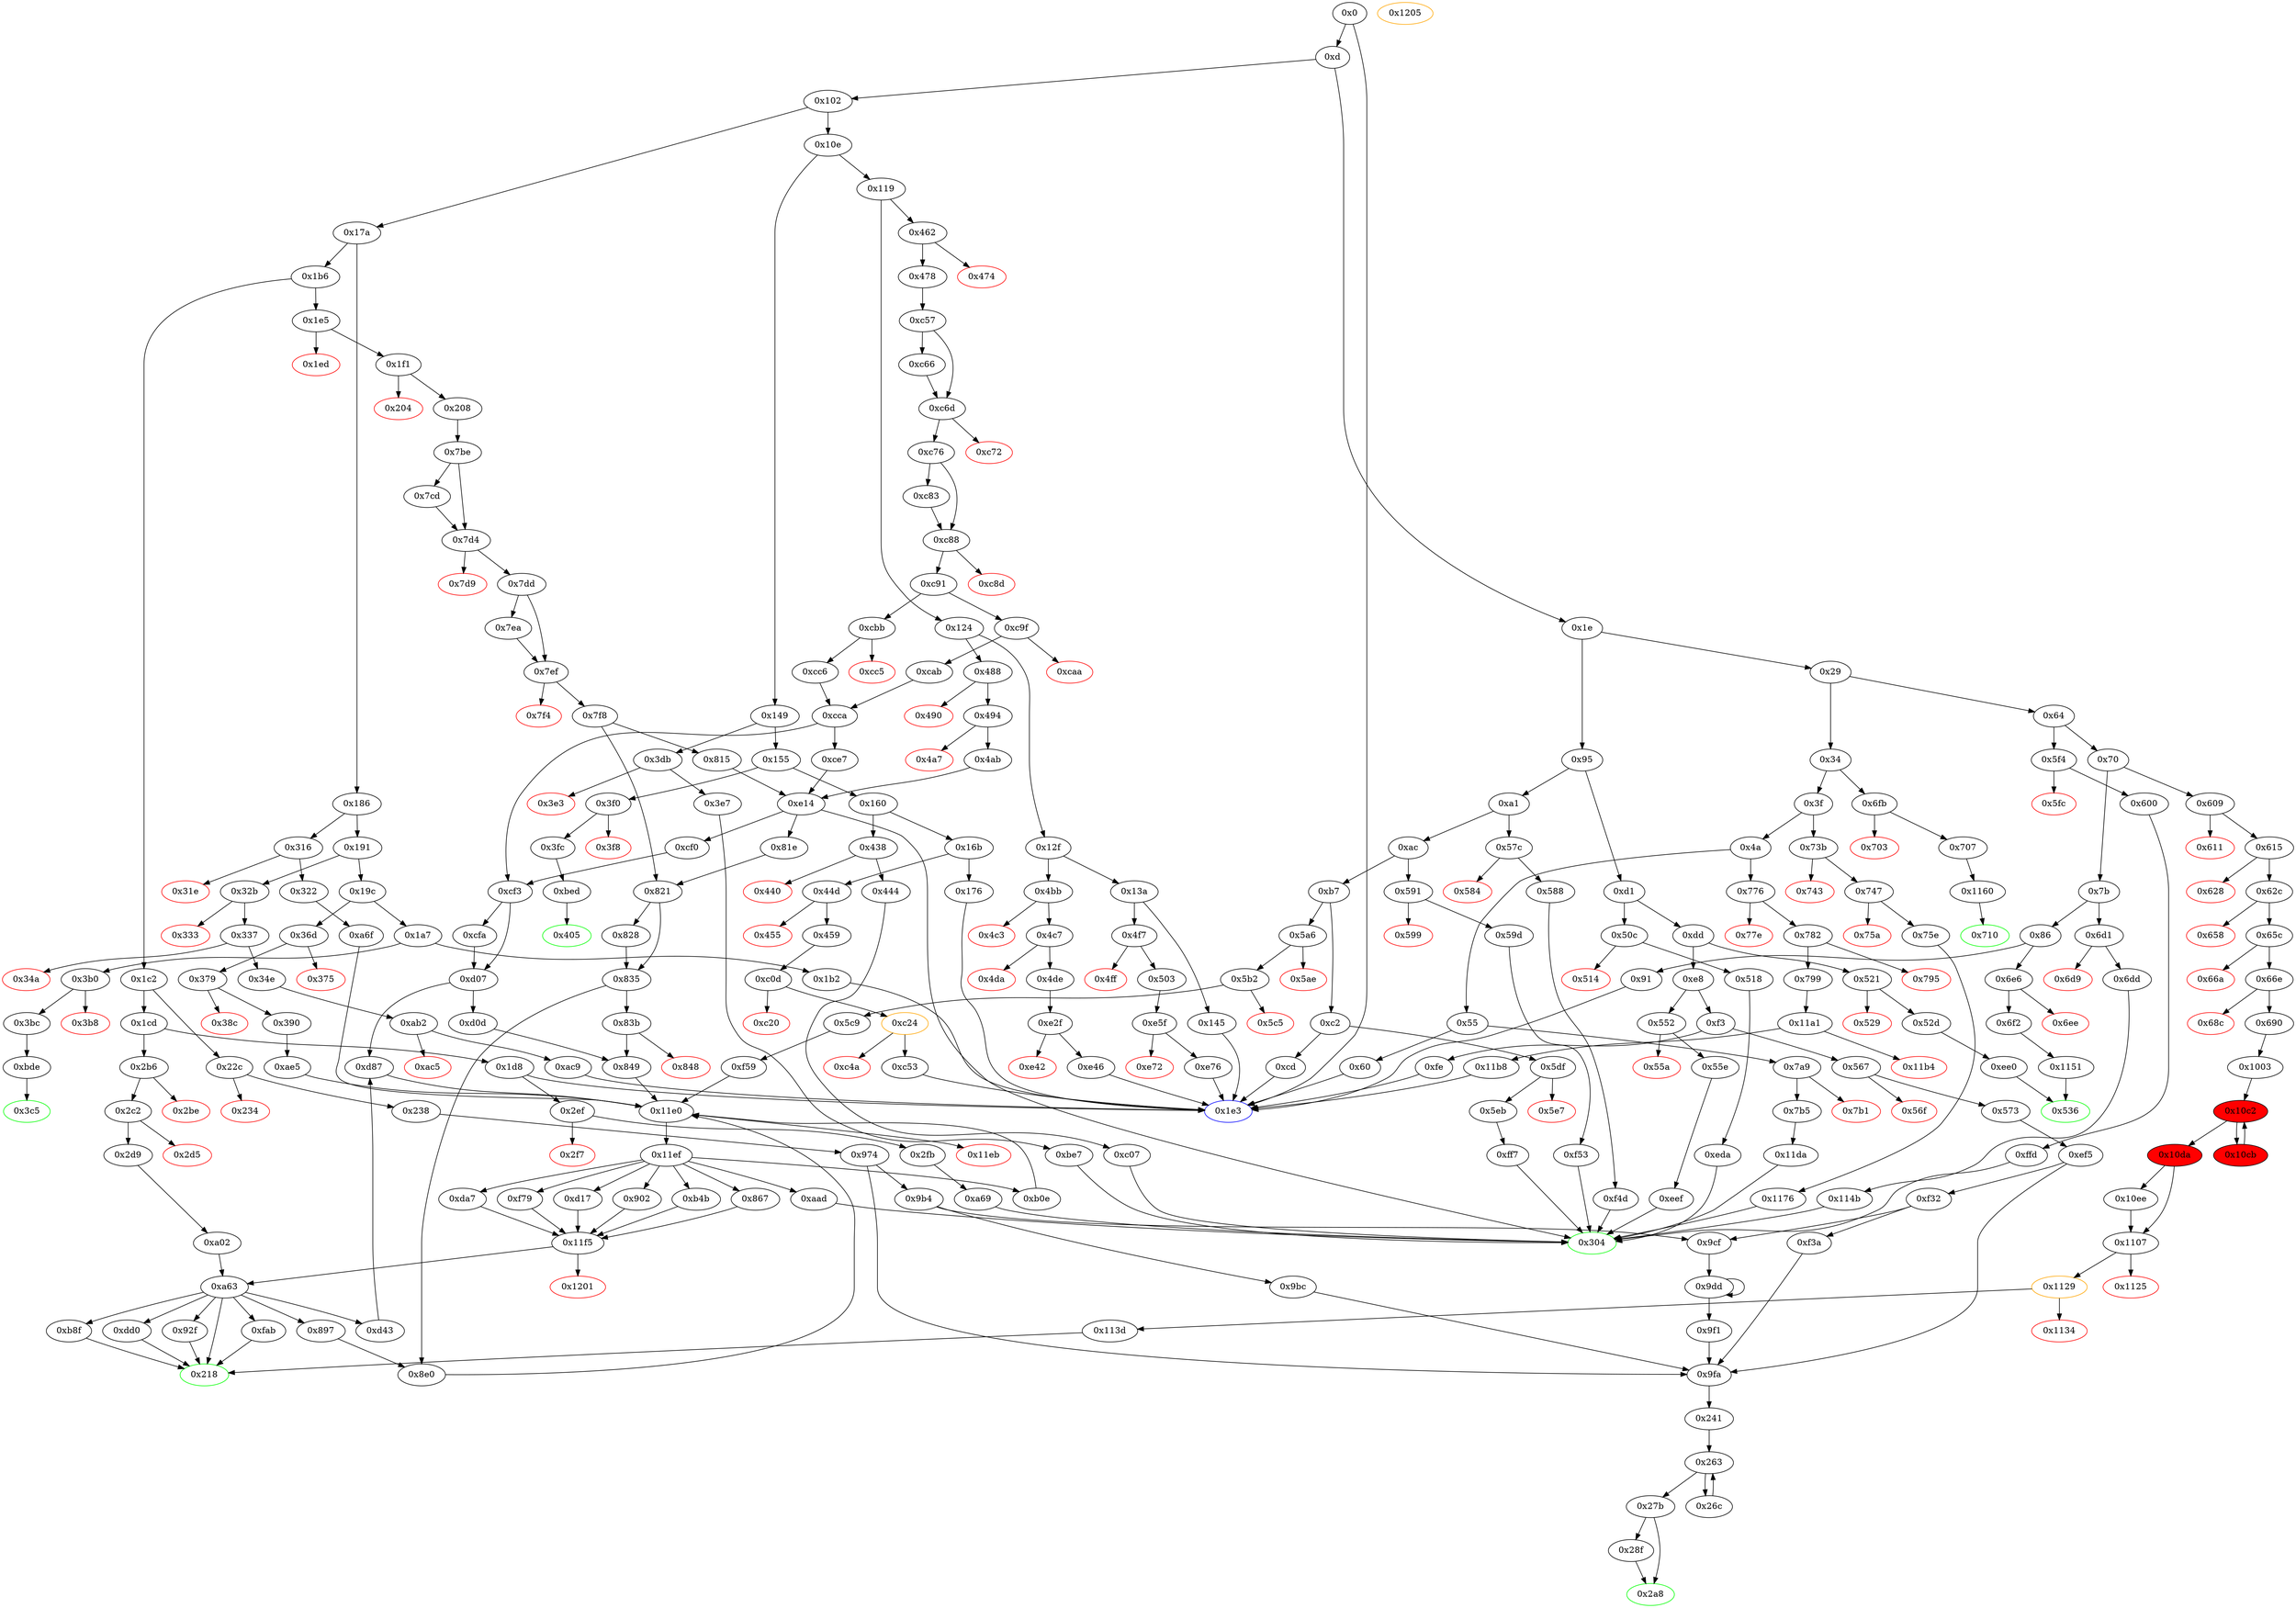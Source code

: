 digraph "" {
"0xe46" [fillcolor=white, id="0xe46", style=filled, tooltip="Block 0xe46\n[0xe46:0xe5e]\n---\nPredecessors: [0xe2f]\nSuccessors: [0x1e3]\n---\n0xe46 JUMPDEST\n0xe47 PUSH1 0x8\n0xe49 SWAP4\n0xe4a SWAP1\n0xe4b SWAP4\n0xe4c SSTORE\n0xe4d PUSH1 0x9\n0xe4f SWAP2\n0xe50 SWAP1\n0xe51 SWAP2\n0xe52 SSTORE\n0xe53 PUSH1 0xc\n0xe55 SSTORE\n0xe56 PUSH1 0xa\n0xe58 SSTORE\n0xe59 PUSH1 0x0\n0xe5b PUSH1 0xb\n0xe5d SSTORE\n0xe5e JUMP\n---\n0xe46: JUMPDEST \n0xe47: V1240 = 0x8\n0xe4c: S[0x8] = V408\n0xe4d: V1241 = 0x9\n0xe52: S[0x9] = V411\n0xe53: V1242 = 0xc\n0xe55: S[0xc] = V414\n0xe56: V1243 = 0xa\n0xe58: S[0xa] = V417\n0xe59: V1244 = 0x0\n0xe5b: V1245 = 0xb\n0xe5d: S[0xb] = 0x0\n0xe5e: JUMP 0x1e3\n---\nEntry stack: [V9, 0x1e3, V408, V411, V414, V417]\nStack pops: 5\nStack additions: []\nExit stack: [V9]\n\nDef sites:\nV9: {0xd.0x12}\n0x1e3: {0x4c7.0x4c9}\nV408: {0x4de.0x4e1}\nV411: {0x4de.0x4e7}\nV414: {0x4de.0x4ed}\nV417: {0x4de.0x4f2}\n"];
"0x600" [fillcolor=white, id="0x600", style=filled, tooltip="Block 0x600\n[0x600:0x608]\n---\nPredecessors: [0x5f4]\nSuccessors: [0xffd]\n---\n0x600 JUMPDEST\n0x601 POP\n0x602 PUSH2 0x304\n0x605 PUSH2 0xffd\n0x608 JUMP\n---\n0x600: JUMPDEST \n0x602: V507 = 0x304\n0x605: V508 = 0xffd\n0x608: JUMP 0xffd\n---\nEntry stack: [V9, V503]\nStack pops: 1\nStack additions: [0x304]\nExit stack: [V9, 0x304]\n\nDef sites:\nV9: {0xd.0x12}\nV503: {0x5f4.0x5f5}\n"];
"0xfab" [fillcolor=white, id="0xfab", style=filled, tooltip="Block 0xfab\n[0xfab:0xff6]\n---\nPredecessors: [0xa63]\nSuccessors: [0x218]\n---\n0xfab JUMPDEST\n0xfac PUSH1 0x1\n0xfae PUSH1 0x1\n0xfb0 PUSH1 0xa0\n0xfb2 SHL\n0xfb3 SUB\n0xfb4 DUP5\n0xfb5 AND\n0xfb6 PUSH1 0x0\n0xfb8 DUP2\n0xfb9 DUP2\n0xfba MSTORE\n0xfbb PUSH1 0x6\n0xfbd PUSH1 0x20\n0xfbf SWAP1\n0xfc0 DUP2\n0xfc1 MSTORE\n0xfc2 PUSH1 0x40\n0xfc4 SWAP2\n0xfc5 DUP3\n0xfc6 SWAP1\n0xfc7 SHA3\n0xfc8 SWAP4\n0xfc9 SWAP1\n0xfca SWAP4\n0xfcb SSTORE\n0xfcc DUP1\n0xfcd MLOAD\n0xfce DUP6\n0xfcf DUP2\n0xfd0 MSTORE\n0xfd1 SWAP1\n0xfd2 MLOAD\n0xfd3 SWAP2\n0xfd4 SWAP3\n0xfd5 CALLER\n0xfd6 SWAP3\n0xfd7 PUSH1 0x0\n0xfd9 DUP1\n0xfda MLOAD\n0xfdb PUSH1 0x20\n0xfdd PUSH2 0x1206\n0xfe0 DUP4\n0xfe1 CODECOPY\n0xfe2 DUP2\n0xfe3 MLOAD\n0xfe4 SWAP2\n0xfe5 MSTORE\n0xfe6 SWAP3\n0xfe7 DUP2\n0xfe8 SWAP1\n0xfe9 SUB\n0xfea SWAP1\n0xfeb SWAP2\n0xfec ADD\n0xfed SWAP1\n0xfee LOG3\n0xfef POP\n0xff0 PUSH1 0x1\n0xff2 SWAP3\n0xff3 SWAP2\n0xff4 POP\n0xff5 POP\n0xff6 JUMP\n---\n0xfab: JUMPDEST \n0xfac: V1370 = 0x1\n0xfae: V1371 = 0x1\n0xfb0: V1372 = 0xa0\n0xfb2: V1373 = SHL 0xa0 0x1\n0xfb3: V1374 = SUB 0x10000000000000000000000000000000000000000 0x1\n0xfb5: V1375 = AND S3 0xffffffffffffffffffffffffffffffffffffffff\n0xfb6: V1376 = 0x0\n0xfba: M[0x0] = V1375\n0xfbb: V1377 = 0x6\n0xfbd: V1378 = 0x20\n0xfc1: M[0x20] = 0x6\n0xfc2: V1379 = 0x40\n0xfc7: V1380 = SHA3 0x0 0x40\n0xfcb: S[V1380] = S0\n0xfcd: V1381 = M[0x40]\n0xfd0: M[V1381] = S2\n0xfd2: V1382 = M[0x40]\n0xfd5: V1383 = CALLER\n0xfd7: V1384 = 0x0\n0xfda: V1385 = M[0x0]\n0xfdb: V1386 = 0x20\n0xfdd: V1387 = 0x1206\n0xfe1: CODECOPY 0x0 0x1206 0x20\n0xfe3: V1388 = M[0x0]\n0xfe5: M[0x0] = V1385\n0xfe9: V1389 = SUB V1381 V1382\n0xfec: V1390 = ADD 0x20 V1389\n0xfee: LOG V1382 V1390 V1388 V1383 V1375\n0xff0: V1391 = 0x1\n0xff6: JUMP S4\n---\nEntry stack: [V9, S5, S4, S3, S2, S1, S0]\nStack pops: 5\nStack additions: [0x1]\nExit stack: [V9, S5, 0x1]\n\nDef sites:\nV9: {0xd.0x12}\nS5: {0x379.0x37b, 0x462.0x463, 0xd.0x12}\nS4: {0x390.0x39d, 0x478.0x483, 0xd.0x12, 0x5b2.0x5b4}\nS3: {0x5c9.0x5d5, 0x390.0x3a6, 0x1f1.0x1f3, 0xc57.0xc58}\nS2: {0xc91.0xc95, 0x390.0x3ab, 0x208.0x213, 0x5c9.0x5da}\nS1: {0xf59.0xf5b, 0xcab.0xcb3, 0xd.0x12, 0x7be.0x7bf, 0xae5.0xaf0, 0xcc6.0xcc7}\nS0: {0x11f5_0xda7.0x11f8, 0x11f5_0xd17.0x11f8, 0x11f5_0xf79.0x11f8, 0x11f5_0xb4b.0x11f8, 0x11f5_0x902_0x11ef_0x8e0_0x897.0x11f8, 0x11f5_0x902_0x11ef_0x8e0_0x835.0x11f8, 0x11f5_0x867_0x828.0x11f8, 0x11f5_0x867_0x821.0x11f8, 0xa02.0xa61}\n"];
"0x64" [fillcolor=white, id="0x64", style=filled, tooltip="Block 0x64\n[0x64:0x6f]\n---\nPredecessors: [0x29]\nSuccessors: [0x70, 0x5f4]\n---\n0x64 JUMPDEST\n0x65 DUP1\n0x66 PUSH4 0xc465a3db\n0x6b EQ\n0x6c PUSH2 0x5f4\n0x6f JUMPI\n---\n0x64: JUMPDEST \n0x66: V32 = 0xc465a3db\n0x6b: V33 = EQ 0xc465a3db V9\n0x6c: V34 = 0x5f4\n0x6f: JUMPI 0x5f4 V33\n---\nEntry stack: [V9]\nStack pops: 1\nStack additions: [S0]\nExit stack: [V9]\n\nDef sites:\nV9: {0xd.0x12}\n"];
"0x6ee" [color=red, fillcolor=white, id="0x6ee", style=filled, tooltip="Block 0x6ee\n[0x6ee:0x6f1]\n---\nPredecessors: [0x6e6]\nSuccessors: []\n---\n0x6ee PUSH1 0x0\n0x6f0 DUP1\n0x6f1 REVERT\n---\n0x6ee: V588 = 0x0\n0x6f1: REVERT 0x0 0x0\n---\nEntry stack: [V9, V585]\nStack pops: 0\nStack additions: []\nExit stack: [V9, V585]\n\nDef sites:\nV9: {0xd.0x12}\nV585: {0x6e6.0x6e7}\n"];
"0x6d9" [color=red, fillcolor=white, id="0x6d9", style=filled, tooltip="Block 0x6d9\n[0x6d9:0x6dc]\n---\nPredecessors: [0x6d1]\nSuccessors: []\n---\n0x6d9 PUSH1 0x0\n0x6db DUP1\n0x6dc REVERT\n---\n0x6d9: V582 = 0x0\n0x6dc: REVERT 0x0 0x0\n---\nEntry stack: [V9, V579]\nStack pops: 0\nStack additions: []\nExit stack: [V9, V579]\n\nDef sites:\nV9: {0xd.0x12}\nV579: {0x6d1.0x6d2}\n"];
"0xffd" [fillcolor=white, id="0xffd", style=filled, tooltip="Block 0xffd\n[0xffd:0x1002]\n---\nPredecessors: [0x600]\nSuccessors: [0x304]\n---\n0xffd JUMPDEST\n0xffe PUSH1 0xa\n0x1000 SLOAD\n0x1001 DUP2\n0x1002 JUMP\n---\n0xffd: JUMPDEST \n0xffe: V1394 = 0xa\n0x1000: V1395 = S[0xa]\n0x1002: JUMP 0x304\n---\nEntry stack: [V9, 0x304]\nStack pops: 1\nStack additions: [S0, V1395]\nExit stack: [V9, 0x304, V1395]\n\nDef sites:\nV9: {0xd.0x12}\n0x304: {0x600.0x602}\n"];
"0x514" [color=red, fillcolor=white, id="0x514", style=filled, tooltip="Block 0x514\n[0x514:0x517]\n---\nPredecessors: [0x50c]\nSuccessors: []\n---\n0x514 PUSH1 0x0\n0x516 DUP1\n0x517 REVERT\n---\n0x514: V428 = 0x0\n0x517: REVERT 0x0 0x0\n---\nEntry stack: [V9, V425]\nStack pops: 0\nStack additions: []\nExit stack: [V9, V425]\n\nDef sites:\nV9: {0xd.0x12}\nV425: {0x50c.0x50d}\n"];
"0x5b2" [fillcolor=white, id="0x5b2", style=filled, tooltip="Block 0x5b2\n[0x5b2:0x5c4]\n---\nPredecessors: [0x5a6]\nSuccessors: [0x5c5, 0x5c9]\n---\n0x5b2 JUMPDEST\n0x5b3 POP\n0x5b4 PUSH2 0x218\n0x5b7 PUSH1 0x4\n0x5b9 DUP1\n0x5ba CALLDATASIZE\n0x5bb SUB\n0x5bc PUSH1 0x40\n0x5be DUP2\n0x5bf LT\n0x5c0 ISZERO\n0x5c1 PUSH2 0x5c9\n0x5c4 JUMPI\n---\n0x5b2: JUMPDEST \n0x5b4: V477 = 0x218\n0x5b7: V478 = 0x4\n0x5ba: V479 = CALLDATASIZE\n0x5bb: V480 = SUB V479 0x4\n0x5bc: V481 = 0x40\n0x5bf: V482 = LT V480 0x40\n0x5c0: V483 = ISZERO V482\n0x5c1: V484 = 0x5c9\n0x5c4: JUMPI 0x5c9 V483\n---\nEntry stack: [V9, V473]\nStack pops: 1\nStack additions: [0x218, 0x4, V480]\nExit stack: [V9, 0x218, 0x4, V480]\n\nDef sites:\nV9: {0xd.0x12}\nV473: {0x5a6.0x5a7}\n"];
"0x2a8" [color=green, fillcolor=white, id="0x2a8", style=filled, tooltip="Block 0x2a8\n[0x2a8:0x2b5]\n---\nPredecessors: [0x27b, 0x28f]\nSuccessors: []\n---\n0x2a8 JUMPDEST\n0x2a9 POP\n0x2aa SWAP3\n0x2ab POP\n0x2ac POP\n0x2ad POP\n0x2ae PUSH1 0x40\n0x2b0 MLOAD\n0x2b1 DUP1\n0x2b2 SWAP2\n0x2b3 SUB\n0x2b4 SWAP1\n0x2b5 RETURN\n---\n0x2a8: JUMPDEST \n0x2ae: V204 = 0x40\n0x2b0: V205 = M[0x40]\n0x2b3: V206 = SUB S1 V205\n0x2b5: RETURN V205 V206\n---\nEntry stack: [V9, 0x241, S4, V170, V170, S1, V189]\nStack pops: 5\nStack additions: []\nExit stack: [V9, 0x241]\n\nDef sites:\nV9: {0xd.0x12}\n0x241: {0x238.0x23a, 0x573.0x575}\nS4: {0xef5.0xefd, 0x974.0x97c}\nV170: {0x241.0x245}\nV170: {0x241.0x245}\nS1: {0x27b.0x284, 0x28f.0x2a5}\nV189: {0x27b.0x288}\n"];
"0xe72" [color=red, fillcolor=white, id="0xe72", style=filled, tooltip="Block 0xe72\n[0xe72:0xe75]\n---\nPredecessors: [0xe5f]\nSuccessors: []\n---\n0xe72 PUSH1 0x0\n0xe74 DUP1\n0xe75 REVERT\n---\n0xe72: V1257 = 0x0\n0xe75: REVERT 0x0 0x0\n---\nEntry stack: [V9, 0x1e3]\nStack pops: 0\nStack additions: []\nExit stack: [V9, 0x1e3]\n\nDef sites:\nV9: {0xd.0x12}\n0x1e3: {0x503.0x505}\n"];
"0x518" [fillcolor=white, id="0x518", style=filled, tooltip="Block 0x518\n[0x518:0x520]\n---\nPredecessors: [0x50c]\nSuccessors: [0xeda]\n---\n0x518 JUMPDEST\n0x519 POP\n0x51a PUSH2 0x304\n0x51d PUSH2 0xeda\n0x520 JUMP\n---\n0x518: JUMPDEST \n0x51a: V429 = 0x304\n0x51d: V430 = 0xeda\n0x520: JUMP 0xeda\n---\nEntry stack: [V9, V425]\nStack pops: 1\nStack additions: [0x304]\nExit stack: [V9, 0x304]\n\nDef sites:\nV9: {0xd.0x12}\nV425: {0x50c.0x50d}\n"];
"0x584" [color=red, fillcolor=white, id="0x584", style=filled, tooltip="Block 0x584\n[0x584:0x587]\n---\nPredecessors: [0x57c]\nSuccessors: []\n---\n0x584 PUSH1 0x0\n0x586 DUP1\n0x587 REVERT\n---\n0x584: V464 = 0x0\n0x587: REVERT 0x0 0x0\n---\nEntry stack: [V9, V461]\nStack pops: 0\nStack additions: []\nExit stack: [V9, V461]\n\nDef sites:\nV9: {0xd.0x12}\nV461: {0x57c.0x57d}\n"];
"0x145" [fillcolor=white, id="0x145", style=filled, tooltip="Block 0x145\n[0x145:0x148]\n---\nPredecessors: [0x13a]\nSuccessors: [0x1e3]\n---\n0x145 PUSH2 0x1e3\n0x148 JUMP\n---\n0x145: V92 = 0x1e3\n0x148: JUMP 0x1e3\n---\nEntry stack: [V9]\nStack pops: 0\nStack additions: []\nExit stack: [V9]\n\nDef sites:\nV9: {0xd.0x12}\n"];
"0x55e" [fillcolor=white, id="0x55e", style=filled, tooltip="Block 0x55e\n[0x55e:0x566]\n---\nPredecessors: [0x552]\nSuccessors: [0xeef]\n---\n0x55e JUMPDEST\n0x55f POP\n0x560 PUSH2 0x304\n0x563 PUSH2 0xeef\n0x566 JUMP\n---\n0x55e: JUMPDEST \n0x560: V453 = 0x304\n0x563: V454 = 0xeef\n0x566: JUMP 0xeef\n---\nEntry stack: [V9, V449]\nStack pops: 1\nStack additions: [0x304]\nExit stack: [V9, 0x304]\n\nDef sites:\nV9: {0xd.0x12}\nV449: {0x552.0x553}\n"];
"0xcc6" [fillcolor=white, id="0xcc6", style=filled, tooltip="Block 0xcc6\n[0xcc6:0xcc9]\n---\nPredecessors: [0xcbb]\nSuccessors: [0xcca]\n---\n0xcc6 JUMPDEST\n0xcc7 DIV\n0xcc8 SWAP1\n0xcc9 POP\n---\n0xcc6: JUMPDEST \n0xcc7: V1100 = DIV V1084 V1098\n---\nEntry stack: [V9, 0x218, V372, 0x0, V1084, 0x0, V1098, V1084]\nStack pops: 3\nStack additions: [V1100]\nExit stack: [V9, 0x218, V372, 0x0, V1084, V1100]\n\nDef sites:\nV9: {0xd.0x12}\n0x218: {0x462.0x463}\nV372: {0x478.0x483}\n0x0: {0xc57.0xc58}\nV1084: {0xc91.0xc95}\n0x0: {0xc91.0xc97}\nV1098: {0xcbb.0xcbe}\nV1084: {0xc91.0xc95}\n"];
"0x36d" [fillcolor=white, id="0x36d", style=filled, tooltip="Block 0x36d\n[0x36d:0x374]\n---\nPredecessors: [0x19c]\nSuccessors: [0x375, 0x379]\n---\n0x36d JUMPDEST\n0x36e CALLVALUE\n0x36f DUP1\n0x370 ISZERO\n0x371 PUSH2 0x379\n0x374 JUMPI\n---\n0x36d: JUMPDEST \n0x36e: V276 = CALLVALUE\n0x370: V277 = ISZERO V276\n0x371: V278 = 0x379\n0x374: JUMPI 0x379 V277\n---\nEntry stack: [V9]\nStack pops: 0\nStack additions: [V276]\nExit stack: [V9, V276]\n\nDef sites:\nV9: {0xd.0x12}\n"];
"0x529" [color=red, fillcolor=white, id="0x529", style=filled, tooltip="Block 0x529\n[0x529:0x52c]\n---\nPredecessors: [0x521]\nSuccessors: []\n---\n0x529 PUSH1 0x0\n0x52b DUP1\n0x52c REVERT\n---\n0x529: V434 = 0x0\n0x52c: REVERT 0x0 0x0\n---\nEntry stack: [V9, V431]\nStack pops: 0\nStack additions: []\nExit stack: [V9, V431]\n\nDef sites:\nV9: {0xd.0x12}\nV431: {0x521.0x522}\n"];
"0x322" [fillcolor=white, id="0x322", style=filled, tooltip="Block 0x322\n[0x322:0x32a]\n---\nPredecessors: [0x316]\nSuccessors: [0xa6f]\n---\n0x322 JUMPDEST\n0x323 POP\n0x324 PUSH2 0x304\n0x327 PUSH2 0xa6f\n0x32a JUMP\n---\n0x322: JUMPDEST \n0x324: V247 = 0x304\n0x327: V248 = 0xa6f\n0x32a: JUMP 0xa6f\n---\nEntry stack: [V9, V243]\nStack pops: 1\nStack additions: [0x304]\nExit stack: [V9, 0x304]\n\nDef sites:\nV9: {0xd.0x12}\nV243: {0x316.0x317}\n"];
"0x379" [fillcolor=white, id="0x379", style=filled, tooltip="Block 0x379\n[0x379:0x38b]\n---\nPredecessors: [0x36d]\nSuccessors: [0x38c, 0x390]\n---\n0x379 JUMPDEST\n0x37a POP\n0x37b PUSH2 0x218\n0x37e PUSH1 0x4\n0x380 DUP1\n0x381 CALLDATASIZE\n0x382 SUB\n0x383 PUSH1 0x60\n0x385 DUP2\n0x386 LT\n0x387 ISZERO\n0x388 PUSH2 0x390\n0x38b JUMPI\n---\n0x379: JUMPDEST \n0x37b: V280 = 0x218\n0x37e: V281 = 0x4\n0x381: V282 = CALLDATASIZE\n0x382: V283 = SUB V282 0x4\n0x383: V284 = 0x60\n0x386: V285 = LT V283 0x60\n0x387: V286 = ISZERO V285\n0x388: V287 = 0x390\n0x38b: JUMPI 0x390 V286\n---\nEntry stack: [V9, V276]\nStack pops: 1\nStack additions: [0x218, 0x4, V283]\nExit stack: [V9, 0x218, 0x4, V283]\n\nDef sites:\nV9: {0xd.0x12}\nV276: {0x36d.0x36e}\n"];
"0x333" [color=red, fillcolor=white, id="0x333", style=filled, tooltip="Block 0x333\n[0x333:0x336]\n---\nPredecessors: [0x32b]\nSuccessors: []\n---\n0x333 PUSH1 0x0\n0x335 DUP1\n0x336 REVERT\n---\n0x333: V252 = 0x0\n0x336: REVERT 0x0 0x0\n---\nEntry stack: [V9, V249]\nStack pops: 0\nStack additions: []\nExit stack: [V9, V249]\n\nDef sites:\nV9: {0xd.0x12}\nV249: {0x32b.0x32c}\n"];
"0xf4d" [fillcolor=white, id="0xf4d", style=filled, tooltip="Block 0xf4d\n[0xf4d:0xf52]\n---\nPredecessors: [0x588]\nSuccessors: [0x304]\n---\n0xf4d JUMPDEST\n0xf4e PUSH1 0x11\n0xf50 SLOAD\n0xf51 DUP2\n0xf52 JUMP\n---\n0xf4d: JUMPDEST \n0xf4e: V1337 = 0x11\n0xf50: V1338 = S[0x11]\n0xf52: JUMP 0x304\n---\nEntry stack: [V9, 0x304]\nStack pops: 1\nStack additions: [S0, V1338]\nExit stack: [V9, 0x304, V1338]\n\nDef sites:\nV9: {0xd.0x12}\n0x304: {0x588.0x58a}\n"];
"0x7cd" [fillcolor=white, id="0x7cd", style=filled, tooltip="Block 0x7cd\n[0x7cd:0x7d3]\n---\nPredecessors: [0x7be]\nSuccessors: [0x7d4]\n---\n0x7cd POP\n0x7ce PUSH1 0x9\n0x7d0 SLOAD\n0x7d1 NUMBER\n0x7d2 GT\n0x7d3 ISZERO\n---\n0x7ce: V670 = 0x9\n0x7d0: V671 = S[0x9]\n0x7d1: V672 = NUMBER\n0x7d2: V673 = GT V672 V671\n0x7d3: V674 = ISZERO V673\n---\nEntry stack: [V9, 0x218, V153, 0x0, V667]\nStack pops: 1\nStack additions: [V674]\nExit stack: [V9, 0x218, V153, 0x0, V674]\n\nDef sites:\nV9: {0xd.0x12}\n0x218: {0x1f1.0x1f3}\nV153: {0x208.0x213}\n0x0: {0x7be.0x7bf}\nV667: {0x7be.0x7c6}\n"];
"0xa1" [fillcolor=white, id="0xa1", style=filled, tooltip="Block 0xa1\n[0xa1:0xab]\n---\nPredecessors: [0x95]\nSuccessors: [0xac, 0x57c]\n---\n0xa1 DUP1\n0xa2 PUSH4 0x9d5f9dfb\n0xa7 EQ\n0xa8 PUSH2 0x57c\n0xab JUMPI\n---\n0xa2: V48 = 0x9d5f9dfb\n0xa7: V49 = EQ 0x9d5f9dfb V9\n0xa8: V50 = 0x57c\n0xab: JUMPI 0x57c V49\n---\nEntry stack: [V9]\nStack pops: 1\nStack additions: [S0]\nExit stack: [V9]\n\nDef sites:\nV9: {0xd.0x12}\n"];
"0x490" [color=red, fillcolor=white, id="0x490", style=filled, tooltip="Block 0x490\n[0x490:0x493]\n---\nPredecessors: [0x488]\nSuccessors: []\n---\n0x490 PUSH1 0x0\n0x492 DUP1\n0x493 REVERT\n---\n0x490: V377 = 0x0\n0x493: REVERT 0x0 0x0\n---\nEntry stack: [V9, V374]\nStack pops: 0\nStack additions: []\nExit stack: [V9, V374]\n\nDef sites:\nV9: {0xd.0x12}\nV374: {0x488.0x489}\n"];
"0x2ef" [fillcolor=white, id="0x2ef", style=filled, tooltip="Block 0x2ef\n[0x2ef:0x2f6]\n---\nPredecessors: [0x1d8]\nSuccessors: [0x2f7, 0x2fb]\n---\n0x2ef JUMPDEST\n0x2f0 CALLVALUE\n0x2f1 DUP1\n0x2f2 ISZERO\n0x2f3 PUSH2 0x2fb\n0x2f6 JUMPI\n---\n0x2ef: JUMPDEST \n0x2f0: V231 = CALLVALUE\n0x2f2: V232 = ISZERO V231\n0x2f3: V233 = 0x2fb\n0x2f6: JUMPI 0x2fb V232\n---\nEntry stack: [V9]\nStack pops: 0\nStack additions: [V231]\nExit stack: [V9, V231]\n\nDef sites:\nV9: {0xd.0x12}\n"];
"0x5c5" [color=red, fillcolor=white, id="0x5c5", style=filled, tooltip="Block 0x5c5\n[0x5c5:0x5c8]\n---\nPredecessors: [0x5b2]\nSuccessors: []\n---\n0x5c5 PUSH1 0x0\n0x5c7 DUP1\n0x5c8 REVERT\n---\n0x5c5: V485 = 0x0\n0x5c8: REVERT 0x0 0x0\n---\nEntry stack: [V9, 0x218, 0x4, V480]\nStack pops: 0\nStack additions: []\nExit stack: [V9, 0x218, 0x4, V480]\n\nDef sites:\nV9: {0xd.0x12}\n0x218: {0x5b2.0x5b4}\n0x4: {0x5b2.0x5b7}\nV480: {0x5b2.0x5bb}\n"];
"0xf3" [fillcolor=white, id="0xf3", style=filled, tooltip="Block 0xf3\n[0xf3:0xfd]\n---\nPredecessors: [0xe8]\nSuccessors: [0xfe, 0x567]\n---\n0xf3 DUP1\n0xf4 PUSH4 0x95d89b41\n0xf9 EQ\n0xfa PUSH2 0x567\n0xfd JUMPI\n---\n0xf4: V70 = 0x95d89b41\n0xf9: V71 = EQ 0x95d89b41 V9\n0xfa: V72 = 0x567\n0xfd: JUMPI 0x567 V71\n---\nEntry stack: [V9]\nStack pops: 1\nStack additions: [S0]\nExit stack: [V9]\n\nDef sites:\nV9: {0xd.0x12}\n"];
"0x710" [color=green, fillcolor=white, id="0x710", style=filled, tooltip="Block 0x710\n[0x710:0x73a]\n---\nPredecessors: [0x1160]\nSuccessors: []\n---\n0x710 JUMPDEST\n0x711 PUSH1 0x40\n0x713 DUP1\n0x714 MLOAD\n0x715 SWAP6\n0x716 DUP7\n0x717 MSTORE\n0x718 PUSH1 0x20\n0x71a DUP7\n0x71b ADD\n0x71c SWAP5\n0x71d SWAP1\n0x71e SWAP5\n0x71f MSTORE\n0x720 DUP5\n0x721 DUP5\n0x722 ADD\n0x723 SWAP3\n0x724 SWAP1\n0x725 SWAP3\n0x726 MSTORE\n0x727 PUSH1 0x60\n0x729 DUP5\n0x72a ADD\n0x72b MSTORE\n0x72c PUSH1 0x80\n0x72e DUP4\n0x72f ADD\n0x730 MSTORE\n0x731 MLOAD\n0x732 SWAP1\n0x733 DUP2\n0x734 SWAP1\n0x735 SUB\n0x736 PUSH1 0xa0\n0x738 ADD\n0x739 SWAP1\n0x73a RETURN\n---\n0x710: JUMPDEST \n0x711: V597 = 0x40\n0x714: V598 = M[0x40]\n0x717: M[V598] = V1503\n0x718: V599 = 0x20\n0x71b: V600 = ADD V598 0x20\n0x71f: M[V600] = V1505\n0x722: V601 = ADD 0x40 V598\n0x726: M[V601] = V1507\n0x727: V602 = 0x60\n0x72a: V603 = ADD V598 0x60\n0x72b: M[V603] = V1509\n0x72c: V604 = 0x80\n0x72f: V605 = ADD V598 0x80\n0x730: M[V605] = V1511\n0x731: V606 = M[0x40]\n0x735: V607 = SUB V598 V606\n0x736: V608 = 0xa0\n0x738: V609 = ADD 0xa0 V607\n0x73a: RETURN V606 V609\n---\nEntry stack: [V9, V1503, V1505, V1507, V1509, V1511]\nStack pops: 5\nStack additions: []\nExit stack: [V9]\n\nDef sites:\nV9: {0xd.0x12}\nV1503: {0x1160.0x1163}\nV1505: {0x1160.0x1166}\nV1507: {0x1160.0x1169}\nV1509: {0x1160.0x116c}\nV1511: {0x1160.0x116f}\n"];
"0x75e" [fillcolor=white, id="0x75e", style=filled, tooltip="Block 0x75e\n[0x75e:0x775]\n---\nPredecessors: [0x747]\nSuccessors: [0x1176]\n---\n0x75e JUMPDEST\n0x75f POP\n0x760 PUSH1 0x1\n0x762 PUSH1 0x1\n0x764 PUSH1 0xa0\n0x766 SHL\n0x767 SUB\n0x768 DUP2\n0x769 CALLDATALOAD\n0x76a DUP2\n0x76b AND\n0x76c SWAP2\n0x76d PUSH1 0x20\n0x76f ADD\n0x770 CALLDATALOAD\n0x771 AND\n0x772 PUSH2 0x1176\n0x775 JUMP\n---\n0x75e: JUMPDEST \n0x760: V623 = 0x1\n0x762: V624 = 0x1\n0x764: V625 = 0xa0\n0x766: V626 = SHL 0xa0 0x1\n0x767: V627 = SUB 0x10000000000000000000000000000000000000000 0x1\n0x769: V628 = CALLDATALOAD 0x4\n0x76b: V629 = AND 0xffffffffffffffffffffffffffffffffffffffff V628\n0x76d: V630 = 0x20\n0x76f: V631 = ADD 0x20 0x4\n0x770: V632 = CALLDATALOAD 0x24\n0x771: V633 = AND V632 0xffffffffffffffffffffffffffffffffffffffff\n0x772: V634 = 0x1176\n0x775: JUMP 0x1176\n---\nEntry stack: [V9, 0x304, 0x4, V617]\nStack pops: 2\nStack additions: [V629, V633]\nExit stack: [V9, 0x304, V629, V633]\n\nDef sites:\nV9: {0xd.0x12}\n0x304: {0x747.0x749}\n0x4: {0x747.0x74c}\nV617: {0x747.0x750}\n"];
"0x238" [fillcolor=white, id="0x238", style=filled, tooltip="Block 0x238\n[0x238:0x240]\n---\nPredecessors: [0x22c]\nSuccessors: [0x974]\n---\n0x238 JUMPDEST\n0x239 POP\n0x23a PUSH2 0x241\n0x23d PUSH2 0x974\n0x240 JUMP\n---\n0x238: JUMPDEST \n0x23a: V167 = 0x241\n0x23d: V168 = 0x974\n0x240: JUMP 0x974\n---\nEntry stack: [V9, V163]\nStack pops: 1\nStack additions: [0x241]\nExit stack: [V9, 0x241]\n\nDef sites:\nV9: {0xd.0x12}\nV163: {0x22c.0x22d}\n"];
"0x1f1" [fillcolor=white, id="0x1f1", style=filled, tooltip="Block 0x1f1\n[0x1f1:0x203]\n---\nPredecessors: [0x1e5]\nSuccessors: [0x204, 0x208]\n---\n0x1f1 JUMPDEST\n0x1f2 POP\n0x1f3 PUSH2 0x218\n0x1f6 PUSH1 0x4\n0x1f8 DUP1\n0x1f9 CALLDATASIZE\n0x1fa SUB\n0x1fb PUSH1 0x20\n0x1fd DUP2\n0x1fe LT\n0x1ff ISZERO\n0x200 PUSH2 0x208\n0x203 JUMPI\n---\n0x1f1: JUMPDEST \n0x1f3: V138 = 0x218\n0x1f6: V139 = 0x4\n0x1f9: V140 = CALLDATASIZE\n0x1fa: V141 = SUB V140 0x4\n0x1fb: V142 = 0x20\n0x1fe: V143 = LT V141 0x20\n0x1ff: V144 = ISZERO V143\n0x200: V145 = 0x208\n0x203: JUMPI 0x208 V144\n---\nEntry stack: [V9, V134]\nStack pops: 1\nStack additions: [0x218, 0x4, V141]\nExit stack: [V9, 0x218, 0x4, V141]\n\nDef sites:\nV9: {0xd.0x12}\nV134: {0x1e5.0x1e6}\n"];
"0x29" [fillcolor=white, id="0x29", style=filled, tooltip="Block 0x29\n[0x29:0x33]\n---\nPredecessors: [0x1e]\nSuccessors: [0x34, 0x64]\n---\n0x29 DUP1\n0x2a PUSH4 0xd69b197f\n0x2f GT\n0x30 PUSH2 0x64\n0x33 JUMPI\n---\n0x2a: V16 = 0xd69b197f\n0x2f: V17 = GT 0xd69b197f V9\n0x30: V18 = 0x64\n0x33: JUMPI 0x64 V17\n---\nEntry stack: [V9]\nStack pops: 1\nStack additions: [S0]\nExit stack: [V9]\n\nDef sites:\nV9: {0xd.0x12}\n"];
"0x743" [color=red, fillcolor=white, id="0x743", style=filled, tooltip="Block 0x743\n[0x743:0x746]\n---\nPredecessors: [0x73b]\nSuccessors: []\n---\n0x743 PUSH1 0x0\n0x745 DUP1\n0x746 REVERT\n---\n0x743: V613 = 0x0\n0x746: REVERT 0x0 0x0\n---\nEntry stack: [V9, V610]\nStack pops: 0\nStack additions: []\nExit stack: [V9, V610]\n\nDef sites:\nV9: {0xd.0x12}\nV610: {0x73b.0x73c}\n"];
"0x34" [fillcolor=white, id="0x34", style=filled, tooltip="Block 0x34\n[0x34:0x3e]\n---\nPredecessors: [0x29]\nSuccessors: [0x3f, 0x6fb]\n---\n0x34 DUP1\n0x35 PUSH4 0xd69b197f\n0x3a EQ\n0x3b PUSH2 0x6fb\n0x3e JUMPI\n---\n0x35: V19 = 0xd69b197f\n0x3a: V20 = EQ 0xd69b197f V9\n0x3b: V21 = 0x6fb\n0x3e: JUMPI 0x6fb V20\n---\nEntry stack: [V9]\nStack pops: 1\nStack additions: [S0]\nExit stack: [V9]\n\nDef sites:\nV9: {0xd.0x12}\n"];
"0xb8f" [fillcolor=white, id="0xb8f", style=filled, tooltip="Block 0xb8f\n[0xb8f:0xbdd]\n---\nPredecessors: [0xa63]\nSuccessors: [0x218]\n---\n0xb8f JUMPDEST\n0xb90 PUSH1 0x1\n0xb92 PUSH1 0x1\n0xb94 PUSH1 0xa0\n0xb96 SHL\n0xb97 SUB\n0xb98 DUP1\n0xb99 DUP6\n0xb9a AND\n0xb9b PUSH1 0x0\n0xb9d DUP2\n0xb9e DUP2\n0xb9f MSTORE\n0xba0 PUSH1 0x6\n0xba2 PUSH1 0x20\n0xba4 SWAP1\n0xba5 DUP2\n0xba6 MSTORE\n0xba7 PUSH1 0x40\n0xba9 SWAP2\n0xbaa DUP3\n0xbab SWAP1\n0xbac SHA3\n0xbad SWAP5\n0xbae SWAP1\n0xbaf SWAP5\n0xbb0 SSTORE\n0xbb1 DUP1\n0xbb2 MLOAD\n0xbb3 DUP7\n0xbb4 DUP2\n0xbb5 MSTORE\n0xbb6 SWAP1\n0xbb7 MLOAD\n0xbb8 SWAP2\n0xbb9 SWAP4\n0xbba SWAP3\n0xbbb DUP9\n0xbbc AND\n0xbbd SWAP3\n0xbbe PUSH1 0x0\n0xbc0 DUP1\n0xbc1 MLOAD\n0xbc2 PUSH1 0x20\n0xbc4 PUSH2 0x1206\n0xbc7 DUP4\n0xbc8 CODECOPY\n0xbc9 DUP2\n0xbca MLOAD\n0xbcb SWAP2\n0xbcc MSTORE\n0xbcd SWAP3\n0xbce SWAP2\n0xbcf DUP3\n0xbd0 SWAP1\n0xbd1 SUB\n0xbd2 ADD\n0xbd3 SWAP1\n0xbd4 LOG3\n0xbd5 POP\n0xbd6 PUSH1 0x1\n0xbd8 SWAP4\n0xbd9 SWAP3\n0xbda POP\n0xbdb POP\n0xbdc POP\n0xbdd JUMP\n---\n0xb8f: JUMPDEST \n0xb90: V985 = 0x1\n0xb92: V986 = 0x1\n0xb94: V987 = 0xa0\n0xb96: V988 = SHL 0xa0 0x1\n0xb97: V989 = SUB 0x10000000000000000000000000000000000000000 0x1\n0xb9a: V990 = AND S3 0xffffffffffffffffffffffffffffffffffffffff\n0xb9b: V991 = 0x0\n0xb9f: M[0x0] = V990\n0xba0: V992 = 0x6\n0xba2: V993 = 0x20\n0xba6: M[0x20] = 0x6\n0xba7: V994 = 0x40\n0xbac: V995 = SHA3 0x0 0x40\n0xbb0: S[V995] = S0\n0xbb2: V996 = M[0x40]\n0xbb5: M[V996] = S2\n0xbb7: V997 = M[0x40]\n0xbbc: V998 = AND S4 0xffffffffffffffffffffffffffffffffffffffff\n0xbbe: V999 = 0x0\n0xbc1: V1000 = M[0x0]\n0xbc2: V1001 = 0x20\n0xbc4: V1002 = 0x1206\n0xbc8: CODECOPY 0x0 0x1206 0x20\n0xbca: V1003 = M[0x0]\n0xbcc: M[0x0] = V1000\n0xbd1: V1004 = SUB V996 V997\n0xbd2: V1005 = ADD V1004 0x20\n0xbd4: LOG V997 V1005 V1003 V998 V990\n0xbd6: V1006 = 0x1\n0xbdd: JUMP S5\n---\nEntry stack: [V9, S5, S4, S3, S2, S1, S0]\nStack pops: 6\nStack additions: [0x1]\nExit stack: [V9, 0x1]\n\nDef sites:\nV9: {0xd.0x12}\nS5: {0x379.0x37b, 0x462.0x463, 0xd.0x12}\nS4: {0x390.0x39d, 0x478.0x483, 0x5b2.0x5b4, 0xd.0x12}\nS3: {0x5c9.0x5d5, 0x390.0x3a6, 0x1f1.0x1f3, 0xd.0x12, 0xc57.0xc58}\nS2: {0x5c9.0x5da, 0x208.0x213, 0x322.0x324, 0xc91.0xc95, 0x390.0x3ab}\nS1: {0xf59.0xf5b, 0xcab.0xcb3, 0xd.0x12, 0xa6f.0xa70, 0x7be.0x7bf, 0xae5.0xaf0, 0xcc6.0xcc7}\nS0: {0xa02.0xa61, 0x11f5.0x11f8}\n"];
"0x155" [fillcolor=white, id="0x155", style=filled, tooltip="Block 0x155\n[0x155:0x15f]\n---\nPredecessors: [0x149]\nSuccessors: [0x160, 0x3f0]\n---\n0x155 DUP1\n0x156 PUSH4 0x4d1d03d1\n0x15b EQ\n0x15c PUSH2 0x3f0\n0x15f JUMPI\n---\n0x156: V96 = 0x4d1d03d1\n0x15b: V97 = EQ 0x4d1d03d1 V9\n0x15c: V98 = 0x3f0\n0x15f: JUMPI 0x3f0 V97\n---\nEntry stack: [V9]\nStack pops: 1\nStack additions: [S0]\nExit stack: [V9]\n\nDef sites:\nV9: {0xd.0x12}\n"];
"0xd43" [fillcolor=white, id="0xd43", style=filled, tooltip="Block 0xd43\n[0xd43:0xd86]\n---\nPredecessors: [0xa63]\nSuccessors: [0xd87]\n---\n0xd43 JUMPDEST\n0xd44 PUSH1 0x1\n0xd46 PUSH1 0x1\n0xd48 PUSH1 0xa0\n0xd4a SHL\n0xd4b SUB\n0xd4c DUP6\n0xd4d AND\n0xd4e PUSH1 0x0\n0xd50 DUP2\n0xd51 DUP2\n0xd52 MSTORE\n0xd53 PUSH1 0x6\n0xd55 PUSH1 0x20\n0xd57 MSTORE\n0xd58 PUSH1 0x40\n0xd5a SWAP1\n0xd5b SHA3\n0xd5c SWAP2\n0xd5d SWAP1\n0xd5e SWAP2\n0xd5f SSTORE\n0xd60 ADDRESS\n0xd61 PUSH1 0x0\n0xd63 DUP1\n0xd64 MLOAD\n0xd65 PUSH1 0x20\n0xd67 PUSH2 0x1206\n0xd6a DUP4\n0xd6b CODECOPY\n0xd6c DUP2\n0xd6d MLOAD\n0xd6e SWAP2\n0xd6f MSTORE\n0xd70 PUSH1 0x1\n0xd72 DUP5\n0xd73 PUSH1 0x40\n0xd75 DUP1\n0xd76 MLOAD\n0xd77 SWAP3\n0xd78 SWAP1\n0xd79 SWAP2\n0xd7a DIV\n0xd7b DUP3\n0xd7c MSTORE\n0xd7d MLOAD\n0xd7e SWAP1\n0xd7f DUP2\n0xd80 SWAP1\n0xd81 SUB\n0xd82 PUSH1 0x20\n0xd84 ADD\n0xd85 SWAP1\n0xd86 LOG3\n---\n0xd43: JUMPDEST \n0xd44: V1150 = 0x1\n0xd46: V1151 = 0x1\n0xd48: V1152 = 0xa0\n0xd4a: V1153 = SHL 0xa0 0x1\n0xd4b: V1154 = SUB 0x10000000000000000000000000000000000000000 0x1\n0xd4d: V1155 = AND S4 0xffffffffffffffffffffffffffffffffffffffff\n0xd4e: V1156 = 0x0\n0xd52: M[0x0] = V1155\n0xd53: V1157 = 0x6\n0xd55: V1158 = 0x20\n0xd57: M[0x20] = 0x6\n0xd58: V1159 = 0x40\n0xd5b: V1160 = SHA3 0x0 0x40\n0xd5f: S[V1160] = S0\n0xd60: V1161 = ADDRESS\n0xd61: V1162 = 0x0\n0xd64: V1163 = M[0x0]\n0xd65: V1164 = 0x20\n0xd67: V1165 = 0x1206\n0xd6b: CODECOPY 0x0 0x1206 0x20\n0xd6d: V1166 = M[0x0]\n0xd6f: M[0x0] = V1163\n0xd70: V1167 = 0x1\n0xd73: V1168 = 0x40\n0xd76: V1169 = M[0x40]\n0xd7a: V1170 = DIV S1 0x1\n0xd7c: M[V1169] = V1170\n0xd7d: V1171 = M[0x40]\n0xd81: V1172 = SUB V1169 V1171\n0xd82: V1173 = 0x20\n0xd84: V1174 = ADD 0x20 V1172\n0xd86: LOG V1171 V1174 V1166 V1161 V1155\n---\nEntry stack: [V9, S5, S4, S3, S2, S1, S0]\nStack pops: 5\nStack additions: [S4, S3, S2, S1]\nExit stack: [V9, S5, S4, S3, S2, S1]\n\nDef sites:\nV9: {0xd.0x12}\nS5: {0x379.0x37b, 0x462.0x463, 0xd.0x12}\nS4: {0x390.0x39d, 0x478.0x483, 0xd.0x12, 0x5b2.0x5b4}\nS3: {0x5c9.0x5d5, 0x390.0x3a6, 0x1f1.0x1f3, 0xc57.0xc58}\nS2: {0xc91.0xc95, 0x390.0x3ab, 0x208.0x213, 0x5c9.0x5da}\nS1: {0xf59.0xf5b, 0xcab.0xcb3, 0xd.0x12, 0x7be.0x7bf, 0xae5.0xaf0, 0xcc6.0xcc7}\nS0: {0x11f5_0xda7.0x11f8, 0x11f5_0xd17.0x11f8, 0x11f5_0xf79.0x11f8, 0x11f5_0xb4b.0x11f8, 0x11f5_0x902_0x11ef_0x8e0_0x897.0x11f8, 0x11f5_0x902_0x11ef_0x8e0_0x835.0x11f8, 0x11f5_0x867_0x828.0x11f8, 0x11f5_0x867_0x821.0x11f8, 0xa02.0xa61}\n"];
"0x17a" [fillcolor=white, id="0x17a", style=filled, tooltip="Block 0x17a\n[0x17a:0x185]\n---\nPredecessors: [0x102]\nSuccessors: [0x186, 0x1b6]\n---\n0x17a JUMPDEST\n0x17b DUP1\n0x17c PUSH4 0x18160ddd\n0x181 GT\n0x182 PUSH2 0x1b6\n0x185 JUMPI\n---\n0x17a: JUMPDEST \n0x17c: V106 = 0x18160ddd\n0x181: V107 = GT 0x18160ddd V9\n0x182: V108 = 0x1b6\n0x185: JUMPI 0x1b6 V107\n---\nEntry stack: [V9]\nStack pops: 1\nStack additions: [S0]\nExit stack: [V9]\n\nDef sites:\nV9: {0xd.0x12}\n"];
"0xa02" [fillcolor=white, id="0xa02", style=filled, tooltip="Block 0xa02\n[0xa02:0xa62]\n---\nPredecessors: [0x2d9]\nSuccessors: [0xa63]\n---\n0xa02 JUMPDEST\n0xa03 CALLER\n0xa04 PUSH1 0x0\n0xa06 DUP2\n0xa07 DUP2\n0xa08 MSTORE\n0xa09 PUSH1 0x7\n0xa0b PUSH1 0x20\n0xa0d SWAP1\n0xa0e DUP2\n0xa0f MSTORE\n0xa10 PUSH1 0x40\n0xa12 DUP1\n0xa13 DUP4\n0xa14 SHA3\n0xa15 PUSH1 0x1\n0xa17 PUSH1 0x1\n0xa19 PUSH1 0xa0\n0xa1b SHL\n0xa1c SUB\n0xa1d DUP8\n0xa1e AND\n0xa1f DUP1\n0xa20 DUP6\n0xa21 MSTORE\n0xa22 SWAP1\n0xa23 DUP4\n0xa24 MSTORE\n0xa25 DUP2\n0xa26 DUP5\n0xa27 SHA3\n0xa28 DUP7\n0xa29 SWAP1\n0xa2a SSTORE\n0xa2b DUP2\n0xa2c MLOAD\n0xa2d DUP7\n0xa2e DUP2\n0xa2f MSTORE\n0xa30 SWAP2\n0xa31 MLOAD\n0xa32 SWAP4\n0xa33 SWAP5\n0xa34 SWAP1\n0xa35 SWAP4\n0xa36 SWAP1\n0xa37 SWAP3\n0xa38 PUSH32 0x8c5be1e5ebec7d5bd14f71427d1e84f3dd0314c0f7b2291e5b200ac8c7c3b925\n0xa59 SWAP3\n0xa5a DUP3\n0xa5b SWAP1\n0xa5c SUB\n0xa5d ADD\n0xa5e SWAP1\n0xa5f LOG3\n0xa60 POP\n0xa61 PUSH1 0x1\n---\n0xa02: JUMPDEST \n0xa03: V877 = CALLER\n0xa04: V878 = 0x0\n0xa08: M[0x0] = V877\n0xa09: V879 = 0x7\n0xa0b: V880 = 0x20\n0xa0f: M[0x20] = 0x7\n0xa10: V881 = 0x40\n0xa14: V882 = SHA3 0x0 0x40\n0xa15: V883 = 0x1\n0xa17: V884 = 0x1\n0xa19: V885 = 0xa0\n0xa1b: V886 = SHL 0xa0 0x1\n0xa1c: V887 = SUB 0x10000000000000000000000000000000000000000 0x1\n0xa1e: V888 = AND V226 0xffffffffffffffffffffffffffffffffffffffff\n0xa21: M[0x0] = V888\n0xa24: M[0x20] = V882\n0xa27: V889 = SHA3 0x0 0x40\n0xa2a: S[V889] = V229\n0xa2c: V890 = M[0x40]\n0xa2f: M[V890] = V229\n0xa31: V891 = M[0x40]\n0xa38: V892 = 0x8c5be1e5ebec7d5bd14f71427d1e84f3dd0314c0f7b2291e5b200ac8c7c3b925\n0xa5c: V893 = SUB V890 V891\n0xa5d: V894 = ADD V893 0x20\n0xa5f: LOG V891 V894 0x8c5be1e5ebec7d5bd14f71427d1e84f3dd0314c0f7b2291e5b200ac8c7c3b925 V877 V888\n0xa61: V895 = 0x1\n---\nEntry stack: [V9, 0x218, V226, V229]\nStack pops: 2\nStack additions: [S1, S0, 0x1]\nExit stack: [V9, 0x218, V226, V229, 0x1]\n\nDef sites:\nV9: {0xd.0x12}\n0x218: {0x2c2.0x2c4}\nV226: {0x2d9.0x2e5}\nV229: {0x2d9.0x2ea}\n"];
"0x3fc" [fillcolor=white, id="0x3fc", style=filled, tooltip="Block 0x3fc\n[0x3fc:0x404]\n---\nPredecessors: [0x3f0]\nSuccessors: [0xbed]\n---\n0x3fc JUMPDEST\n0x3fd POP\n0x3fe PUSH2 0x405\n0x401 PUSH2 0xbed\n0x404 JUMP\n---\n0x3fc: JUMPDEST \n0x3fe: V328 = 0x405\n0x401: V329 = 0xbed\n0x404: JUMP 0xbed\n---\nEntry stack: [V9, V324]\nStack pops: 1\nStack additions: [0x405]\nExit stack: [V9, 0x405]\n\nDef sites:\nV9: {0xd.0x12}\nV324: {0x3f0.0x3f1}\n"];
"0x573" [fillcolor=white, id="0x573", style=filled, tooltip="Block 0x573\n[0x573:0x57b]\n---\nPredecessors: [0x567]\nSuccessors: [0xef5]\n---\n0x573 JUMPDEST\n0x574 POP\n0x575 PUSH2 0x241\n0x578 PUSH2 0xef5\n0x57b JUMP\n---\n0x573: JUMPDEST \n0x575: V459 = 0x241\n0x578: V460 = 0xef5\n0x57b: JUMP 0xef5\n---\nEntry stack: [V9, V455]\nStack pops: 1\nStack additions: [0x241]\nExit stack: [V9, 0x241]\n\nDef sites:\nV9: {0xd.0x12}\nV455: {0x567.0x568}\n"];
"0x7f8" [fillcolor=white, id="0x7f8", style=filled, tooltip="Block 0x7f8\n[0x7f8:0x814]\n---\nPredecessors: [0x7ef]\nSuccessors: [0x815, 0x821]\n---\n0x7f8 JUMPDEST\n0x7f9 PUSH1 0xb\n0x7fb DUP1\n0x7fc SLOAD\n0x7fd PUSH1 0x1\n0x7ff ADD\n0x800 SWAP1\n0x801 SSTORE\n0x802 CALLER\n0x803 PUSH1 0x1\n0x805 PUSH1 0x1\n0x807 PUSH1 0xa0\n0x809 SHL\n0x80a SUB\n0x80b DUP4\n0x80c AND\n0x80d EQ\n0x80e DUP1\n0x80f ISZERO\n0x810 SWAP1\n0x811 PUSH2 0x821\n0x814 JUMPI\n---\n0x7f8: JUMPDEST \n0x7f9: V688 = 0xb\n0x7fc: V689 = S[0xb]\n0x7fd: V690 = 0x1\n0x7ff: V691 = ADD 0x1 V689\n0x801: S[0xb] = V691\n0x802: V692 = CALLER\n0x803: V693 = 0x1\n0x805: V694 = 0x1\n0x807: V695 = 0xa0\n0x809: V696 = SHL 0xa0 0x1\n0x80a: V697 = SUB 0x10000000000000000000000000000000000000000 0x1\n0x80c: V698 = AND V153 0xffffffffffffffffffffffffffffffffffffffff\n0x80d: V699 = EQ V698 V692\n0x80f: V700 = ISZERO V699\n0x811: V701 = 0x821\n0x814: JUMPI 0x821 V699\n---\nEntry stack: [V9, 0x218, V153, 0x0]\nStack pops: 2\nStack additions: [S1, S0, V700]\nExit stack: [V9, 0x218, V153, 0x0, V700]\n\nDef sites:\nV9: {0xd.0x12}\n0x218: {0x1f1.0x1f3}\nV153: {0x208.0x213}\n0x0: {0x7be.0x7bf}\n"];
"0x95" [fillcolor=white, id="0x95", style=filled, tooltip="Block 0x95\n[0x95:0xa0]\n---\nPredecessors: [0x1e]\nSuccessors: [0xa1, 0xd1]\n---\n0x95 JUMPDEST\n0x96 DUP1\n0x97 PUSH4 0x9d5f9dfb\n0x9c GT\n0x9d PUSH2 0xd1\n0xa0 JUMPI\n---\n0x95: JUMPDEST \n0x97: V45 = 0x9d5f9dfb\n0x9c: V46 = GT 0x9d5f9dfb V9\n0x9d: V47 = 0xd1\n0xa0: JUMPI 0xd1 V46\n---\nEntry stack: [V9]\nStack pops: 1\nStack additions: [S0]\nExit stack: [V9]\n\nDef sites:\nV9: {0xd.0x12}\n"];
"0xc72" [color=red, fillcolor=white, id="0xc72", style=filled, tooltip="Block 0xc72\n[0xc72:0xc75]\n---\nPredecessors: [0xc6d]\nSuccessors: []\n---\n0xc72 PUSH1 0x0\n0xc74 DUP1\n0xc75 REVERT\n---\n0xc72: V1070 = 0x0\n0xc75: REVERT 0x0 0x0\n---\nEntry stack: [V9, 0x218, V372, 0x0]\nStack pops: 0\nStack additions: []\nExit stack: [V9, 0x218, V372, 0x0]\n\nDef sites:\nV9: {0xd.0x12}\n0x218: {0x462.0x463}\nV372: {0x478.0x483}\n0x0: {0xc57.0xc58}\n"];
"0xff7" [fillcolor=white, id="0xff7", style=filled, tooltip="Block 0xff7\n[0xff7:0xffc]\n---\nPredecessors: [0x5eb]\nSuccessors: [0x304]\n---\n0xff7 JUMPDEST\n0xff8 PUSH1 0xf\n0xffa SLOAD\n0xffb DUP2\n0xffc JUMP\n---\n0xff7: JUMPDEST \n0xff8: V1392 = 0xf\n0xffa: V1393 = S[0xf]\n0xffc: JUMP 0x304\n---\nEntry stack: [V9, 0x304]\nStack pops: 1\nStack additions: [S0, V1393]\nExit stack: [V9, 0x304, V1393]\n\nDef sites:\nV9: {0xd.0x12}\n0x304: {0x5eb.0x5ed}\n"];
"0x4c3" [color=red, fillcolor=white, id="0x4c3", style=filled, tooltip="Block 0x4c3\n[0x4c3:0x4c6]\n---\nPredecessors: [0x4bb]\nSuccessors: []\n---\n0x4c3 PUSH1 0x0\n0x4c5 DUP1\n0x4c6 REVERT\n---\n0x4c3: V398 = 0x0\n0x4c6: REVERT 0x0 0x0\n---\nEntry stack: [V9, V395]\nStack pops: 0\nStack additions: []\nExit stack: [V9, V395]\n\nDef sites:\nV9: {0xd.0x12}\nV395: {0x4bb.0x4bc}\n"];
"0x2fb" [fillcolor=white, id="0x2fb", style=filled, tooltip="Block 0x2fb\n[0x2fb:0x303]\n---\nPredecessors: [0x2ef]\nSuccessors: [0xa69]\n---\n0x2fb JUMPDEST\n0x2fc POP\n0x2fd PUSH2 0x304\n0x300 PUSH2 0xa69\n0x303 JUMP\n---\n0x2fb: JUMPDEST \n0x2fd: V235 = 0x304\n0x300: V236 = 0xa69\n0x303: JUMP 0xa69\n---\nEntry stack: [V9, V231]\nStack pops: 1\nStack additions: [0x304]\nExit stack: [V9, 0x304]\n\nDef sites:\nV9: {0xd.0x12}\nV231: {0x2ef.0x2f0}\n"];
"0xda7" [fillcolor=white, id="0xda7", style=filled, tooltip="Block 0xda7\n[0xda7:0xdcf]\n---\nPredecessors: [0x11ef]\nSuccessors: [0x11f5]\n---\n0xda7 JUMPDEST\n0xda8 ADDRESS\n0xda9 PUSH1 0x0\n0xdab SWAP1\n0xdac DUP2\n0xdad MSTORE\n0xdae PUSH1 0x6\n0xdb0 PUSH1 0x20\n0xdb2 MSTORE\n0xdb3 PUSH1 0x40\n0xdb5 DUP1\n0xdb6 DUP3\n0xdb7 SHA3\n0xdb8 SWAP3\n0xdb9 SWAP1\n0xdba SWAP3\n0xdbb SSTORE\n0xdbc CALLER\n0xdbd DUP2\n0xdbe MSTORE\n0xdbf SHA3\n0xdc0 SLOAD\n0xdc1 PUSH2 0xdd0\n0xdc4 SWAP1\n0xdc5 DUP3\n0xdc6 PUSH4 0xffffffff\n0xdcb PUSH2 0x11f5\n0xdce AND\n0xdcf JUMP\n---\n0xda7: JUMPDEST \n0xda8: V1186 = ADDRESS\n0xda9: V1187 = 0x0\n0xdad: M[0x0] = V1186\n0xdae: V1188 = 0x6\n0xdb0: V1189 = 0x20\n0xdb2: M[0x20] = 0x6\n0xdb3: V1190 = 0x40\n0xdb7: V1191 = SHA3 0x0 0x40\n0xdbb: S[V1191] = V1561\n0xdbc: V1192 = CALLER\n0xdbe: M[0x0] = V1192\n0xdbf: V1193 = SHA3 0x0 0x40\n0xdc0: V1194 = S[V1193]\n0xdc1: V1195 = 0xdd0\n0xdc6: V1196 = 0xffffffff\n0xdcb: V1197 = 0x11f5\n0xdce: V1198 = AND 0x11f5 0xffffffff\n0xdcf: JUMP 0x11f5\n---\nEntry stack: [V9, S5, S4, S3, S2, S1, V1561]\nStack pops: 2\nStack additions: [S1, 0xdd0, V1194, S1]\nExit stack: [V9, S5, S4, S3, S2, S1, 0xdd0, V1194, S1]\n\nDef sites:\nV9: {0xd.0x12}\nS5: {0x379.0x37b, 0x462.0x463, 0xd.0x12}\nS4: {0x390.0x39d, 0x5b2.0x5b4, 0xd.0x12, 0x478.0x483}\nS3: {0x5c9.0x5d5, 0x390.0x3a6, 0x1f1.0x1f3, 0xd.0x12, 0xc57.0xc58}\nS2: {0x5c9.0x5da, 0x208.0x213, 0x322.0x324, 0xc91.0xc95, 0x390.0x3ab}\nS1: {0xf59.0xf5b, 0xcab.0xcb3, 0xa6f.0xa70, 0x7be.0x7bf, 0xae5.0xaf0, 0xcc6.0xcc7}\nV1561: {0x11ef.0x11f2}\n"];
"0x263" [fillcolor=white, id="0x263", style=filled, tooltip="Block 0x263\n[0x263:0x26b]\n---\nPredecessors: [0x241, 0x26c]\nSuccessors: [0x26c, 0x27b]\n---\n0x263 JUMPDEST\n0x264 DUP4\n0x265 DUP2\n0x266 LT\n0x267 ISZERO\n0x268 PUSH2 0x27b\n0x26b JUMPI\n---\n0x263: JUMPDEST \n0x266: V178 = LT S0 V174\n0x267: V179 = ISZERO V178\n0x268: V180 = 0x27b\n0x26b: JUMPI 0x27b V179\n---\nEntry stack: [V9, 0x241, S9, V170, V170, V175, V176, V174, V174, V175, V176, S0]\nStack pops: 4\nStack additions: [S3, S2, S1, S0]\nExit stack: [V9, 0x241, S9, V170, V170, V175, V176, V174, V174, V175, V176, S0]\n\nDef sites:\nV9: {0xd.0x12}\n0x241: {0x238.0x23a, 0x573.0x575}\nS9: {0xef5.0xefd, 0x974.0x97c}\nV170: {0x241.0x245}\nV170: {0x241.0x245}\nV175: {0x241.0x259}\nV176: {0x241.0x25c}\nV174: {0x241.0x252}\nV174: {0x241.0x252}\nV175: {0x241.0x259}\nV176: {0x241.0x25c}\nS0: {0x241.0x261, 0x26c.0x276}\n"];
"0x44d" [fillcolor=white, id="0x44d", style=filled, tooltip="Block 0x44d\n[0x44d:0x454]\n---\nPredecessors: [0x16b]\nSuccessors: [0x455, 0x459]\n---\n0x44d JUMPDEST\n0x44e CALLVALUE\n0x44f DUP1\n0x450 ISZERO\n0x451 PUSH2 0x459\n0x454 JUMPI\n---\n0x44d: JUMPDEST \n0x44e: V351 = CALLVALUE\n0x450: V352 = ISZERO V351\n0x451: V353 = 0x459\n0x454: JUMPI 0x459 V352\n---\nEntry stack: [V9]\nStack pops: 0\nStack additions: [V351]\nExit stack: [V9, V351]\n\nDef sites:\nV9: {0xd.0x12}\n"];
"0x1a7" [fillcolor=white, id="0x1a7", style=filled, tooltip="Block 0x1a7\n[0x1a7:0x1b1]\n---\nPredecessors: [0x19c]\nSuccessors: [0x1b2, 0x3b0]\n---\n0x1a7 DUP1\n0x1a8 PUSH4 0x313ce567\n0x1ad EQ\n0x1ae PUSH2 0x3b0\n0x1b1 JUMPI\n---\n0x1a8: V118 = 0x313ce567\n0x1ad: V119 = EQ 0x313ce567 V9\n0x1ae: V120 = 0x3b0\n0x1b1: JUMPI 0x3b0 V119\n---\nEntry stack: [V9]\nStack pops: 1\nStack additions: [S0]\nExit stack: [V9]\n\nDef sites:\nV9: {0xd.0x12}\n"];
"0x1b2" [fillcolor=white, id="0x1b2", style=filled, tooltip="Block 0x1b2\n[0x1b2:0x1b5]\n---\nPredecessors: [0x1a7]\nSuccessors: [0x1e3]\n---\n0x1b2 PUSH2 0x1e3\n0x1b5 JUMP\n---\n0x1b2: V121 = 0x1e3\n0x1b5: JUMP 0x1e3\n---\nEntry stack: [V9]\nStack pops: 0\nStack additions: []\nExit stack: [V9]\n\nDef sites:\nV9: {0xd.0x12}\n"];
"0x119" [fillcolor=white, id="0x119", style=filled, tooltip="Block 0x119\n[0x119:0x123]\n---\nPredecessors: [0x10e]\nSuccessors: [0x124, 0x462]\n---\n0x119 DUP1\n0x11a PUSH4 0x6643ef9f\n0x11f EQ\n0x120 PUSH2 0x462\n0x123 JUMPI\n---\n0x11a: V80 = 0x6643ef9f\n0x11f: V81 = EQ 0x6643ef9f V9\n0x120: V82 = 0x462\n0x123: JUMPI 0x462 V81\n---\nEntry stack: [V9]\nStack pops: 1\nStack additions: [S0]\nExit stack: [V9]\n\nDef sites:\nV9: {0xd.0x12}\n"];
"0x4a7" [color=red, fillcolor=white, id="0x4a7", style=filled, tooltip="Block 0x4a7\n[0x4a7:0x4aa]\n---\nPredecessors: [0x494]\nSuccessors: []\n---\n0x4a7 PUSH1 0x0\n0x4a9 DUP1\n0x4aa REVERT\n---\n0x4a7: V386 = 0x0\n0x4aa: REVERT 0x0 0x0\n---\nEntry stack: [V9, 0x304, 0x4, V381]\nStack pops: 0\nStack additions: []\nExit stack: [V9, 0x304, 0x4, V381]\n\nDef sites:\nV9: {0xd.0x12}\n0x304: {0x494.0x496}\n0x4: {0x494.0x499}\nV381: {0x494.0x49d}\n"];
"0x91" [fillcolor=white, id="0x91", style=filled, tooltip="Block 0x91\n[0x91:0x94]\n---\nPredecessors: [0x86]\nSuccessors: [0x1e3]\n---\n0x91 PUSH2 0x1e3\n0x94 JUMP\n---\n0x91: V44 = 0x1e3\n0x94: JUMP 0x1e3\n---\nEntry stack: [V9]\nStack pops: 0\nStack additions: []\nExit stack: [V9]\n\nDef sites:\nV9: {0xd.0x12}\n"];
"0x747" [fillcolor=white, id="0x747", style=filled, tooltip="Block 0x747\n[0x747:0x759]\n---\nPredecessors: [0x73b]\nSuccessors: [0x75a, 0x75e]\n---\n0x747 JUMPDEST\n0x748 POP\n0x749 PUSH2 0x304\n0x74c PUSH1 0x4\n0x74e DUP1\n0x74f CALLDATASIZE\n0x750 SUB\n0x751 PUSH1 0x40\n0x753 DUP2\n0x754 LT\n0x755 ISZERO\n0x756 PUSH2 0x75e\n0x759 JUMPI\n---\n0x747: JUMPDEST \n0x749: V614 = 0x304\n0x74c: V615 = 0x4\n0x74f: V616 = CALLDATASIZE\n0x750: V617 = SUB V616 0x4\n0x751: V618 = 0x40\n0x754: V619 = LT V617 0x40\n0x755: V620 = ISZERO V619\n0x756: V621 = 0x75e\n0x759: JUMPI 0x75e V620\n---\nEntry stack: [V9, V610]\nStack pops: 1\nStack additions: [0x304, 0x4, V617]\nExit stack: [V9, 0x304, 0x4, V617]\n\nDef sites:\nV9: {0xd.0x12}\nV610: {0x73b.0x73c}\n"];
"0x5fc" [color=red, fillcolor=white, id="0x5fc", style=filled, tooltip="Block 0x5fc\n[0x5fc:0x5ff]\n---\nPredecessors: [0x5f4]\nSuccessors: []\n---\n0x5fc PUSH1 0x0\n0x5fe DUP1\n0x5ff REVERT\n---\n0x5fc: V506 = 0x0\n0x5ff: REVERT 0x0 0x0\n---\nEntry stack: [V9, V503]\nStack pops: 0\nStack additions: []\nExit stack: [V9, V503]\n\nDef sites:\nV9: {0xd.0x12}\nV503: {0x5f4.0x5f5}\n"];
"0x599" [color=red, fillcolor=white, id="0x599", style=filled, tooltip="Block 0x599\n[0x599:0x59c]\n---\nPredecessors: [0x591]\nSuccessors: []\n---\n0x599 PUSH1 0x0\n0x59b DUP1\n0x59c REVERT\n---\n0x599: V470 = 0x0\n0x59c: REVERT 0x0 0x0\n---\nEntry stack: [V9, V467]\nStack pops: 0\nStack additions: []\nExit stack: [V9, V467]\n\nDef sites:\nV9: {0xd.0x12}\nV467: {0x591.0x592}\n"];
"0xf79" [fillcolor=white, id="0xf79", style=filled, tooltip="Block 0xf79\n[0xf79:0xfaa]\n---\nPredecessors: [0x11ef]\nSuccessors: [0x11f5]\n---\n0xf79 JUMPDEST\n0xf7a CALLER\n0xf7b PUSH1 0x0\n0xf7d SWAP1\n0xf7e DUP2\n0xf7f MSTORE\n0xf80 PUSH1 0x6\n0xf82 PUSH1 0x20\n0xf84 MSTORE\n0xf85 PUSH1 0x40\n0xf87 DUP1\n0xf88 DUP3\n0xf89 SHA3\n0xf8a SWAP3\n0xf8b SWAP1\n0xf8c SWAP3\n0xf8d SSTORE\n0xf8e PUSH1 0x1\n0xf90 PUSH1 0x1\n0xf92 PUSH1 0xa0\n0xf94 SHL\n0xf95 SUB\n0xf96 DUP6\n0xf97 AND\n0xf98 DUP2\n0xf99 MSTORE\n0xf9a SHA3\n0xf9b SLOAD\n0xf9c PUSH2 0xfab\n0xf9f SWAP1\n0xfa0 DUP4\n0xfa1 PUSH4 0xffffffff\n0xfa6 PUSH2 0x11f5\n0xfa9 AND\n0xfaa JUMP\n---\n0xf79: JUMPDEST \n0xf7a: V1352 = CALLER\n0xf7b: V1353 = 0x0\n0xf7f: M[0x0] = V1352\n0xf80: V1354 = 0x6\n0xf82: V1355 = 0x20\n0xf84: M[0x20] = 0x6\n0xf85: V1356 = 0x40\n0xf89: V1357 = SHA3 0x0 0x40\n0xf8d: S[V1357] = V1561\n0xf8e: V1358 = 0x1\n0xf90: V1359 = 0x1\n0xf92: V1360 = 0xa0\n0xf94: V1361 = SHL 0xa0 0x1\n0xf95: V1362 = SUB 0x10000000000000000000000000000000000000000 0x1\n0xf97: V1363 = AND S3 0xffffffffffffffffffffffffffffffffffffffff\n0xf99: M[0x0] = V1363\n0xf9a: V1364 = SHA3 0x0 0x40\n0xf9b: V1365 = S[V1364]\n0xf9c: V1366 = 0xfab\n0xfa1: V1367 = 0xffffffff\n0xfa6: V1368 = 0x11f5\n0xfa9: V1369 = AND 0x11f5 0xffffffff\n0xfaa: JUMP 0x11f5\n---\nEntry stack: [V9, S5, S4, S3, S2, S1, V1561]\nStack pops: 4\nStack additions: [S3, S2, S1, 0xfab, V1365, S2]\nExit stack: [V9, S5, S4, S3, S2, S1, 0xfab, V1365, S2]\n\nDef sites:\nV9: {0xd.0x12}\nS5: {0x379.0x37b, 0x462.0x463, 0xd.0x12}\nS4: {0x390.0x39d, 0x5b2.0x5b4, 0xd.0x12, 0x478.0x483}\nS3: {0x5c9.0x5d5, 0x390.0x3a6, 0x1f1.0x1f3, 0xd.0x12, 0xc57.0xc58}\nS2: {0x5c9.0x5da, 0x208.0x213, 0x322.0x324, 0xc91.0xc95, 0x390.0x3ab}\nS1: {0xf59.0xf5b, 0xcab.0xcb3, 0xa6f.0xa70, 0x7be.0x7bf, 0xae5.0xaf0, 0xcc6.0xcc7}\nV1561: {0x11ef.0x11f2}\n"];
"0x828" [fillcolor=white, id="0x828", style=filled, tooltip="Block 0x828\n[0x828:0x834]\n---\nPredecessors: [0x821]\nSuccessors: [0x835]\n---\n0x828 POP\n0x829 PUSH1 0x1\n0x82b PUSH1 0x1\n0x82d PUSH1 0xa0\n0x82f SHL\n0x830 SUB\n0x831 DUP3\n0x832 AND\n0x833 ISZERO\n0x834 ISZERO\n---\n0x829: V708 = 0x1\n0x82b: V709 = 0x1\n0x82d: V710 = 0xa0\n0x82f: V711 = SHL 0xa0 0x1\n0x830: V712 = SUB 0x10000000000000000000000000000000000000000 0x1\n0x832: V713 = AND S2 0xffffffffffffffffffffffffffffffffffffffff\n0x833: V714 = ISZERO V713\n0x834: V715 = ISZERO V714\n---\nEntry stack: [V9, 0x218, S4, {0x0, 0x218}, S2, S1, S0]\nStack pops: 3\nStack additions: [S2, S1, V715]\nExit stack: [V9, 0x218, S4, {0x0, 0x218}, S2, S1, V715]\n\nDef sites:\nV9: {0xd.0x12}\n0x218: {0x462.0x463}\nS4: {0x478.0x483, 0xd.0x12}\n{0x0, 0x218}: {0x1f1.0x1f3, 0xc57.0xc58}\nS2: {0xc91.0xc95, 0x208.0x213}\nS1: {0xcab.0xcb3, 0xd.0x12, 0xcc6.0xcc7, 0x7be.0x7bf}\nS0: {0x7f8.0x80f, 0x81e.0x820}\n"];
"0x70" [fillcolor=white, id="0x70", style=filled, tooltip="Block 0x70\n[0x70:0x7a]\n---\nPredecessors: [0x64]\nSuccessors: [0x7b, 0x609]\n---\n0x70 DUP1\n0x71 PUSH4 0xcae9ca51\n0x76 EQ\n0x77 PUSH2 0x609\n0x7a JUMPI\n---\n0x71: V35 = 0xcae9ca51\n0x76: V36 = EQ 0xcae9ca51 V9\n0x77: V37 = 0x609\n0x7a: JUMPI 0x609 V36\n---\nEntry stack: [V9]\nStack pops: 1\nStack additions: [S0]\nExit stack: [V9]\n\nDef sites:\nV9: {0xd.0x12}\n"];
"0xa69" [fillcolor=white, id="0xa69", style=filled, tooltip="Block 0xa69\n[0xa69:0xa6e]\n---\nPredecessors: [0x2fb]\nSuccessors: [0x304]\n---\n0xa69 JUMPDEST\n0xa6a PUSH1 0x8\n0xa6c SLOAD\n0xa6d DUP2\n0xa6e JUMP\n---\n0xa69: JUMPDEST \n0xa6a: V896 = 0x8\n0xa6c: V897 = S[0x8]\n0xa6e: JUMP 0x304\n---\nEntry stack: [V9, 0x304]\nStack pops: 1\nStack additions: [S0, V897]\nExit stack: [V9, 0x304, V897]\n\nDef sites:\nV9: {0xd.0x12}\n0x304: {0x2fb.0x2fd}\n"];
"0x9f1" [fillcolor=white, id="0x9f1", style=filled, tooltip="Block 0x9f1\n[0x9f1:0x9f9]\n---\nPredecessors: [0x9dd]\nSuccessors: [0x9fa]\n---\n0x9f1 DUP3\n0x9f2 SWAP1\n0x9f3 SUB\n0x9f4 PUSH1 0x1f\n0x9f6 AND\n0x9f7 DUP3\n0x9f8 ADD\n0x9f9 SWAP2\n---\n0x9f3: V873 = SUB V870 V861\n0x9f4: V874 = 0x1f\n0x9f6: V875 = AND 0x1f V873\n0x9f8: V876 = ADD V861 V875\n---\nEntry stack: [V9, 0x241, S5, {0x2, 0x3}, S3, V861, V868, V870]\nStack pops: 3\nStack additions: [V876, S1, S2]\nExit stack: [V9, 0x241, S5, {0x2, 0x3}, S3, V876, V868, V861]\n\nDef sites:\nV9: {0xd.0x12}\n0x241: {0x238.0x23a, 0x573.0x575}\nS5: {0xef5.0xefd, 0x974.0x97c}\n{0x2, 0x3}: {0xef5.0xef6, 0x974.0x975}\nS3: {0xef5.0xf12, 0x974.0x994}\nV861: {0x9cf.0x9d1}\nV868: {0x9dd.0x9e5}\nV870: {0x9dd.0x9e9}\n"];
"0x615" [fillcolor=white, id="0x615", style=filled, tooltip="Block 0x615\n[0x615:0x627]\n---\nPredecessors: [0x609]\nSuccessors: [0x628, 0x62c]\n---\n0x615 JUMPDEST\n0x616 POP\n0x617 PUSH2 0x218\n0x61a PUSH1 0x4\n0x61c DUP1\n0x61d CALLDATASIZE\n0x61e SUB\n0x61f PUSH1 0x60\n0x621 DUP2\n0x622 LT\n0x623 ISZERO\n0x624 PUSH2 0x62c\n0x627 JUMPI\n---\n0x615: JUMPDEST \n0x617: V513 = 0x218\n0x61a: V514 = 0x4\n0x61d: V515 = CALLDATASIZE\n0x61e: V516 = SUB V515 0x4\n0x61f: V517 = 0x60\n0x622: V518 = LT V516 0x60\n0x623: V519 = ISZERO V518\n0x624: V520 = 0x62c\n0x627: JUMPI 0x62c V519\n---\nEntry stack: [V9, V509]\nStack pops: 1\nStack additions: [0x218, 0x4, V516]\nExit stack: [V9, 0x218, 0x4, V516]\n\nDef sites:\nV9: {0xd.0x12}\nV509: {0x609.0x60a}\n"];
"0x59d" [fillcolor=white, id="0x59d", style=filled, tooltip="Block 0x59d\n[0x59d:0x5a5]\n---\nPredecessors: [0x591]\nSuccessors: [0xf53]\n---\n0x59d JUMPDEST\n0x59e POP\n0x59f PUSH2 0x304\n0x5a2 PUSH2 0xf53\n0x5a5 JUMP\n---\n0x59d: JUMPDEST \n0x59f: V471 = 0x304\n0x5a2: V472 = 0xf53\n0x5a5: JUMP 0xf53\n---\nEntry stack: [V9, V467]\nStack pops: 1\nStack additions: [0x304]\nExit stack: [V9, 0x304]\n\nDef sites:\nV9: {0xd.0x12}\nV467: {0x591.0x592}\n"];
"0x60" [fillcolor=white, id="0x60", style=filled, tooltip="Block 0x60\n[0x60:0x63]\n---\nPredecessors: [0x55]\nSuccessors: [0x1e3]\n---\n0x60 PUSH2 0x1e3\n0x63 JUMP\n---\n0x60: V31 = 0x1e3\n0x63: JUMP 0x1e3\n---\nEntry stack: [V9]\nStack pops: 0\nStack additions: []\nExit stack: [V9]\n\nDef sites:\nV9: {0xd.0x12}\n"];
"0xbed" [fillcolor=white, id="0xbed", style=filled, tooltip="Block 0xbed\n[0xbed:0xc06]\n---\nPredecessors: [0x3fc]\nSuccessors: [0x405]\n---\n0xbed JUMPDEST\n0xbee PUSH1 0xd\n0xbf0 SLOAD\n0xbf1 PUSH1 0xe\n0xbf3 SLOAD\n0xbf4 PUSH1 0xf\n0xbf6 SLOAD\n0xbf7 PUSH1 0x10\n0xbf9 SLOAD\n0xbfa PUSH1 0x11\n0xbfc SLOAD\n0xbfd PUSH1 0x12\n0xbff SLOAD\n0xc00 SWAP1\n0xc01 SWAP2\n0xc02 SWAP3\n0xc03 SWAP4\n0xc04 SWAP5\n0xc05 SWAP6\n0xc06 JUMP\n---\n0xbed: JUMPDEST \n0xbee: V1013 = 0xd\n0xbf0: V1014 = S[0xd]\n0xbf1: V1015 = 0xe\n0xbf3: V1016 = S[0xe]\n0xbf4: V1017 = 0xf\n0xbf6: V1018 = S[0xf]\n0xbf7: V1019 = 0x10\n0xbf9: V1020 = S[0x10]\n0xbfa: V1021 = 0x11\n0xbfc: V1022 = S[0x11]\n0xbfd: V1023 = 0x12\n0xbff: V1024 = S[0x12]\n0xc06: JUMP 0x405\n---\nEntry stack: [V9, 0x405]\nStack pops: 1\nStack additions: [V1014, V1016, V1018, V1020, V1022, V1024]\nExit stack: [V9, V1014, V1016, V1018, V1020, V1022, V1024]\n\nDef sites:\nV9: {0xd.0x12}\n0x405: {0x3fc.0x3fe}\n"];
"0x567" [fillcolor=white, id="0x567", style=filled, tooltip="Block 0x567\n[0x567:0x56e]\n---\nPredecessors: [0xf3]\nSuccessors: [0x56f, 0x573]\n---\n0x567 JUMPDEST\n0x568 CALLVALUE\n0x569 DUP1\n0x56a ISZERO\n0x56b PUSH2 0x573\n0x56e JUMPI\n---\n0x567: JUMPDEST \n0x568: V455 = CALLVALUE\n0x56a: V456 = ISZERO V455\n0x56b: V457 = 0x573\n0x56e: JUMPI 0x573 V456\n---\nEntry stack: [V9]\nStack pops: 0\nStack additions: [V455]\nExit stack: [V9, V455]\n\nDef sites:\nV9: {0xd.0x12}\n"];
"0x34a" [color=red, fillcolor=white, id="0x34a", style=filled, tooltip="Block 0x34a\n[0x34a:0x34d]\n---\nPredecessors: [0x337]\nSuccessors: []\n---\n0x34a PUSH1 0x0\n0x34c DUP1\n0x34d REVERT\n---\n0x34a: V261 = 0x0\n0x34d: REVERT 0x0 0x0\n---\nEntry stack: [V9, 0x1e3, 0x4, V256]\nStack pops: 0\nStack additions: []\nExit stack: [V9, 0x1e3, 0x4, V256]\n\nDef sites:\nV9: {0xd.0x12}\n0x1e3: {0x337.0x339}\n0x4: {0x337.0x33c}\nV256: {0x337.0x340}\n"];
"0x494" [fillcolor=white, id="0x494", style=filled, tooltip="Block 0x494\n[0x494:0x4a6]\n---\nPredecessors: [0x488]\nSuccessors: [0x4a7, 0x4ab]\n---\n0x494 JUMPDEST\n0x495 POP\n0x496 PUSH2 0x304\n0x499 PUSH1 0x4\n0x49b DUP1\n0x49c CALLDATASIZE\n0x49d SUB\n0x49e PUSH1 0x20\n0x4a0 DUP2\n0x4a1 LT\n0x4a2 ISZERO\n0x4a3 PUSH2 0x4ab\n0x4a6 JUMPI\n---\n0x494: JUMPDEST \n0x496: V378 = 0x304\n0x499: V379 = 0x4\n0x49c: V380 = CALLDATASIZE\n0x49d: V381 = SUB V380 0x4\n0x49e: V382 = 0x20\n0x4a1: V383 = LT V381 0x20\n0x4a2: V384 = ISZERO V383\n0x4a3: V385 = 0x4ab\n0x4a6: JUMPI 0x4ab V384\n---\nEntry stack: [V9, V374]\nStack pops: 1\nStack additions: [0x304, 0x4, V381]\nExit stack: [V9, 0x304, 0x4, V381]\n\nDef sites:\nV9: {0xd.0x12}\nV374: {0x488.0x489}\n"];
"0x55" [fillcolor=white, id="0x55", style=filled, tooltip="Block 0x55\n[0x55:0x5f]\n---\nPredecessors: [0x4a]\nSuccessors: [0x60, 0x7a9]\n---\n0x55 DUP1\n0x56 PUSH4 0xfc884712\n0x5b EQ\n0x5c PUSH2 0x7a9\n0x5f JUMPI\n---\n0x56: V28 = 0xfc884712\n0x5b: V29 = EQ 0xfc884712 V9\n0x5c: V30 = 0x7a9\n0x5f: JUMPI 0x7a9 V29\n---\nEntry stack: [V9]\nStack pops: 1\nStack additions: [S0]\nExit stack: [V9]\n\nDef sites:\nV9: {0xd.0x12}\n"];
"0x7b" [fillcolor=white, id="0x7b", style=filled, tooltip="Block 0x7b\n[0x7b:0x85]\n---\nPredecessors: [0x70]\nSuccessors: [0x86, 0x6d1]\n---\n0x7b DUP1\n0x7c PUSH4 0xced4138a\n0x81 EQ\n0x82 PUSH2 0x6d1\n0x85 JUMPI\n---\n0x7c: V38 = 0xced4138a\n0x81: V39 = EQ 0xced4138a V9\n0x82: V40 = 0x6d1\n0x85: JUMPI 0x6d1 V39\n---\nEntry stack: [V9]\nStack pops: 1\nStack additions: [S0]\nExit stack: [V9]\n\nDef sites:\nV9: {0xd.0x12}\n"];
"0x707" [fillcolor=white, id="0x707", style=filled, tooltip="Block 0x707\n[0x707:0x70f]\n---\nPredecessors: [0x6fb]\nSuccessors: [0x1160]\n---\n0x707 JUMPDEST\n0x708 POP\n0x709 PUSH2 0x710\n0x70c PUSH2 0x1160\n0x70f JUMP\n---\n0x707: JUMPDEST \n0x709: V595 = 0x710\n0x70c: V596 = 0x1160\n0x70f: JUMP 0x1160\n---\nEntry stack: [V9, V591]\nStack pops: 1\nStack additions: [0x710]\nExit stack: [V9, 0x710]\n\nDef sites:\nV9: {0xd.0x12}\nV591: {0x6fb.0x6fc}\n"];
"0x1cd" [fillcolor=white, id="0x1cd", style=filled, tooltip="Block 0x1cd\n[0x1cd:0x1d7]\n---\nPredecessors: [0x1c2]\nSuccessors: [0x1d8, 0x2b6]\n---\n0x1cd DUP1\n0x1ce PUSH4 0x95ea7b3\n0x1d3 EQ\n0x1d4 PUSH2 0x2b6\n0x1d7 JUMPI\n---\n0x1ce: V128 = 0x95ea7b3\n0x1d3: V129 = EQ 0x95ea7b3 V9\n0x1d4: V130 = 0x2b6\n0x1d7: JUMPI 0x2b6 V129\n---\nEntry stack: [V9]\nStack pops: 1\nStack additions: [S0]\nExit stack: [V9]\n\nDef sites:\nV9: {0xd.0x12}\n"];
"0x11eb" [color=red, fillcolor=white, id="0x11eb", style=filled, tooltip="Block 0x11eb\n[0x11eb:0x11ee]\n---\nPredecessors: [0x11e0]\nSuccessors: []\n---\n0x11eb PUSH1 0x0\n0x11ed DUP1\n0x11ee REVERT\n---\n0x11eb: V1560 = 0x0\n0x11ee: REVERT 0x0 0x0\n---\nEntry stack: [V9, S8, S7, S6, S5, S4, {0x867, 0x902, 0xaad, 0xb0e, 0xb4b, 0xd17, 0xda7, 0xf79}, S2, S1, 0x0]\nStack pops: 0\nStack additions: []\nExit stack: [V9, S8, S7, S6, S5, S4, {0x867, 0x902, 0xaad, 0xb0e, 0xb4b, 0xd17, 0xda7, 0xf79}, S2, S1, 0x0]\n\nDef sites:\nV9: {0xd.0x12}\nS8: {0x379.0x37b, 0x462.0x463, 0xd.0x12}\nS7: {0x390.0x39d, 0x478.0x483, 0x5b2.0x5b4, 0xd.0x12}\nS6: {0x5c9.0x5d5, 0x390.0x3a6, 0x1f1.0x1f3, 0xd.0x12, 0xc57.0xc58}\nS5: {0x5c9.0x5da, 0x208.0x213, 0x322.0x324, 0xc91.0xc95, 0x390.0x3ab}\nS4: {0xf59.0xf5b, 0xcab.0xcb3, 0xa6f.0xa70, 0x7be.0x7bf, 0xae5.0xaf0, 0xcc6.0xcc7}\n{0x867, 0x902, 0xaad, 0xb0e, 0xb4b, 0xd17, 0xda7, 0xf79}: {0xf59.0xf6a, 0xd87_0xd07.0xd98, 0xd87_0xd43.0xd98, 0x8e0_0x897.0x8f4, 0x8e0_0x835.0x8f4, 0xd0d.0xd0d, 0x83b_0x828.0x83b, 0xa6f.0xa9f, 0xb0e.0xb3c, 0xae5.0xaff, 0x83b_0x821.0x83b}\nS2: {0xf59.0xf69, 0x849_0x83b_0x821.0x859, 0x849_0x83b_0x828.0x859, 0xd87_0xd07.0xd97, 0xd87_0xd43.0xd97, 0x8e0_0x835.0x8f3, 0x8e0_0x897.0x8f3, 0xa6f.0xa9e, 0xb0e.0xb3b, 0xae5.0xafe, 0x849_0xd0d.0x859}\nS1: {0x849_0x83b_0x821.0x85c, 0x849_0x83b_0x828.0x85c, 0xc91.0xc95, 0x390.0x3ab, 0x8e0_0x897.0x8e3, 0x5c9.0x5da, 0x208.0x213, 0xcab.0xcb3, 0xa6f.0xa9b, 0x849_0xd0d.0x85c, 0x8e0_0x835.0x8e3, 0x322.0x324, 0xcc6.0xcc7}\n0x0: {0x11e0.0x11e1}\n"];
"0x9bc" [fillcolor=white, id="0x9bc", style=filled, tooltip="Block 0x9bc\n[0x9bc:0x9ce]\n---\nPredecessors: [0x9b4]\nSuccessors: [0x9fa]\n---\n0x9bc PUSH2 0x100\n0x9bf DUP1\n0x9c0 DUP4\n0x9c1 SLOAD\n0x9c2 DIV\n0x9c3 MUL\n0x9c4 DUP4\n0x9c5 MSTORE\n0x9c6 SWAP2\n0x9c7 PUSH1 0x20\n0x9c9 ADD\n0x9ca SWAP2\n0x9cb PUSH2 0x9fa\n0x9ce JUMP\n---\n0x9bc: V854 = 0x100\n0x9c1: V855 = S[0x3]\n0x9c2: V856 = DIV V855 0x100\n0x9c3: V857 = MUL V856 0x100\n0x9c5: M[V848] = V857\n0x9c7: V858 = 0x20\n0x9c9: V859 = ADD 0x20 V848\n0x9cb: V860 = 0x9fa\n0x9ce: JUMP 0x9fa\n---\nEntry stack: [V9, 0x241, V829, 0x3, V841, V848, 0x3, V841]\nStack pops: 3\nStack additions: [V859, S1, S0]\nExit stack: [V9, 0x241, V829, 0x3, V841, V859, 0x3, V841]\n\nDef sites:\nV9: {0xd.0x12}\n0x241: {0x238.0x23a}\nV829: {0x974.0x97c}\n0x3: {0x974.0x975}\nV841: {0x974.0x994}\nV848: {0x974.0x9ab}\n0x3: {0x974.0x975}\nV841: {0x974.0x994}\n"];
"0xe76" [fillcolor=white, id="0xe76", style=filled, tooltip="Block 0xe76\n[0xe76:0xed9]\n---\nPredecessors: [0xe5f]\nSuccessors: [0x1e3]\n---\n0xe76 JUMPDEST\n0xe77 PUSH1 0x1\n0xe79 SLOAD\n0xe7a PUSH1 0x0\n0xe7c DUP1\n0xe7d SLOAD\n0xe7e PUSH1 0x40\n0xe80 MLOAD\n0xe81 PUSH1 0x1\n0xe83 PUSH1 0x1\n0xe85 PUSH1 0xa0\n0xe87 SHL\n0xe88 SUB\n0xe89 SWAP4\n0xe8a DUP5\n0xe8b AND\n0xe8c SWAP4\n0xe8d SWAP1\n0xe8e SWAP2\n0xe8f AND\n0xe90 SWAP2\n0xe91 PUSH32 0x8be0079c531659141344cd1fd0a4f28419497f9722a3daafe3b4186f6b6457e0\n0xeb2 SWAP2\n0xeb3 LOG3\n0xeb4 PUSH1 0x1\n0xeb6 DUP1\n0xeb7 SLOAD\n0xeb8 PUSH1 0x0\n0xeba DUP1\n0xebb SLOAD\n0xebc PUSH1 0x1\n0xebe PUSH1 0x1\n0xec0 PUSH1 0xa0\n0xec2 SHL\n0xec3 SUB\n0xec4 NOT\n0xec5 SWAP1\n0xec6 DUP2\n0xec7 AND\n0xec8 PUSH1 0x1\n0xeca PUSH1 0x1\n0xecc PUSH1 0xa0\n0xece SHL\n0xecf SUB\n0xed0 DUP5\n0xed1 AND\n0xed2 OR\n0xed3 SWAP1\n0xed4 SWAP2\n0xed5 SSTORE\n0xed6 AND\n0xed7 SWAP1\n0xed8 SSTORE\n0xed9 JUMP\n---\n0xe76: JUMPDEST \n0xe77: V1258 = 0x1\n0xe79: V1259 = S[0x1]\n0xe7a: V1260 = 0x0\n0xe7d: V1261 = S[0x0]\n0xe7e: V1262 = 0x40\n0xe80: V1263 = M[0x40]\n0xe81: V1264 = 0x1\n0xe83: V1265 = 0x1\n0xe85: V1266 = 0xa0\n0xe87: V1267 = SHL 0xa0 0x1\n0xe88: V1268 = SUB 0x10000000000000000000000000000000000000000 0x1\n0xe8b: V1269 = AND 0xffffffffffffffffffffffffffffffffffffffff V1259\n0xe8f: V1270 = AND V1261 0xffffffffffffffffffffffffffffffffffffffff\n0xe91: V1271 = 0x8be0079c531659141344cd1fd0a4f28419497f9722a3daafe3b4186f6b6457e0\n0xeb3: LOG V1263 0x0 0x8be0079c531659141344cd1fd0a4f28419497f9722a3daafe3b4186f6b6457e0 V1270 V1269\n0xeb4: V1272 = 0x1\n0xeb7: V1273 = S[0x1]\n0xeb8: V1274 = 0x0\n0xebb: V1275 = S[0x0]\n0xebc: V1276 = 0x1\n0xebe: V1277 = 0x1\n0xec0: V1278 = 0xa0\n0xec2: V1279 = SHL 0xa0 0x1\n0xec3: V1280 = SUB 0x10000000000000000000000000000000000000000 0x1\n0xec4: V1281 = NOT 0xffffffffffffffffffffffffffffffffffffffff\n0xec7: V1282 = AND 0xffffffffffffffffffffffff0000000000000000000000000000000000000000 V1275\n0xec8: V1283 = 0x1\n0xeca: V1284 = 0x1\n0xecc: V1285 = 0xa0\n0xece: V1286 = SHL 0xa0 0x1\n0xecf: V1287 = SUB 0x10000000000000000000000000000000000000000 0x1\n0xed1: V1288 = AND V1273 0xffffffffffffffffffffffffffffffffffffffff\n0xed2: V1289 = OR V1288 V1282\n0xed5: S[0x0] = V1289\n0xed6: V1290 = AND 0xffffffffffffffffffffffff0000000000000000000000000000000000000000 V1273\n0xed8: S[0x1] = V1290\n0xed9: JUMP 0x1e3\n---\nEntry stack: [V9, 0x1e3]\nStack pops: 1\nStack additions: []\nExit stack: [V9]\n\nDef sites:\nV9: {0xd.0x12}\n0x1e3: {0x503.0x505}\n"];
"0x7d4" [fillcolor=white, id="0x7d4", style=filled, tooltip="Block 0x7d4\n[0x7d4:0x7d8]\n---\nPredecessors: [0x7be, 0x7cd]\nSuccessors: [0x7d9, 0x7dd]\n---\n0x7d4 JUMPDEST\n0x7d5 PUSH2 0x7dd\n0x7d8 JUMPI\n---\n0x7d4: JUMPDEST \n0x7d5: V675 = 0x7dd\n0x7d8: JUMPI 0x7dd S0\n---\nEntry stack: [V9, 0x218, V153, 0x0, S0]\nStack pops: 1\nStack additions: []\nExit stack: [V9, 0x218, V153, 0x0]\n\nDef sites:\nV9: {0xd.0x12}\n0x218: {0x1f1.0x1f3}\nV153: {0x208.0x213}\n0x0: {0x7be.0x7bf}\nS0: {0x7cd.0x7d3, 0x7be.0x7c6}\n"];
"0x3b8" [color=red, fillcolor=white, id="0x3b8", style=filled, tooltip="Block 0x3b8\n[0x3b8:0x3bb]\n---\nPredecessors: [0x3b0]\nSuccessors: []\n---\n0x3b8 PUSH1 0x0\n0x3ba DUP1\n0x3bb REVERT\n---\n0x3b8: V307 = 0x0\n0x3bb: REVERT 0x0 0x0\n---\nEntry stack: [V9, V304]\nStack pops: 0\nStack additions: []\nExit stack: [V9, V304]\n\nDef sites:\nV9: {0xd.0x12}\nV304: {0x3b0.0x3b1}\n"];
"0x0" [fillcolor=white, id="0x0", style=filled, tooltip="Block 0x0\n[0x0:0xc]\n---\nPredecessors: []\nSuccessors: [0xd, 0x1e3]\n---\n0x0 PUSH1 0x80\n0x2 PUSH1 0x40\n0x4 MSTORE\n0x5 PUSH1 0x4\n0x7 CALLDATASIZE\n0x8 LT\n0x9 PUSH2 0x1e3\n0xc JUMPI\n---\n0x0: V0 = 0x80\n0x2: V1 = 0x40\n0x4: M[0x40] = 0x80\n0x5: V2 = 0x4\n0x7: V3 = CALLDATASIZE\n0x8: V4 = LT V3 0x4\n0x9: V5 = 0x1e3\n0xc: JUMPI 0x1e3 V4\n---\nEntry stack: []\nStack pops: 0\nStack additions: []\nExit stack: []\n\nDef sites:\n"];
"0x8e0" [fillcolor=white, id="0x8e0", style=filled, tooltip="Block 0x8e0\n[0x8e0:0x901]\n---\nPredecessors: [0x835, 0x897]\nSuccessors: [0x11e0]\n---\n0x8e0 JUMPDEST\n0x8e1 PUSH1 0xc\n0x8e3 SLOAD\n0x8e4 ADDRESS\n0x8e5 PUSH1 0x0\n0x8e7 SWAP1\n0x8e8 DUP2\n0x8e9 MSTORE\n0x8ea PUSH1 0x6\n0x8ec PUSH1 0x20\n0x8ee MSTORE\n0x8ef PUSH1 0x40\n0x8f1 SWAP1\n0x8f2 SHA3\n0x8f3 SLOAD\n0x8f4 PUSH2 0x902\n0x8f7 SWAP2\n0x8f8 PUSH4 0xffffffff\n0x8fd PUSH2 0x11e0\n0x900 AND\n0x901 JUMP\n---\n0x8e0: JUMPDEST \n0x8e1: V779 = 0xc\n0x8e3: V780 = S[0xc]\n0x8e4: V781 = ADDRESS\n0x8e5: V782 = 0x0\n0x8e9: M[0x0] = V781\n0x8ea: V783 = 0x6\n0x8ec: V784 = 0x20\n0x8ee: M[0x20] = 0x6\n0x8ef: V785 = 0x40\n0x8f2: V786 = SHA3 0x0 0x40\n0x8f3: V787 = S[V786]\n0x8f4: V788 = 0x902\n0x8f8: V789 = 0xffffffff\n0x8fd: V790 = 0x11e0\n0x900: V791 = AND 0x11e0 0xffffffff\n0x901: JUMP 0x11e0\n---\nEntry stack: [V9, S4, S3, S2, S1, S0]\nStack pops: 0\nStack additions: [0x902, V787, V780]\nExit stack: [V9, S4, S3, S2, S1, S0, 0x902, V787, V780]\n\nDef sites:\nV9: {0xd.0x12}\nS4: {0x379.0x37b, 0x462.0x463, 0xd.0x12}\nS3: {0x390.0x39d, 0x478.0x483, 0x5b2.0x5b4, 0xd.0x12}\nS2: {0x5c9.0x5d5, 0x390.0x3a6, 0x1f1.0x1f3, 0xc57.0xc58}\nS1: {0x5c9.0x5da, 0x208.0x213, 0xc91.0xc95, 0x390.0x3ab}\nS0: {0xf59.0xf5b, 0xcab.0xcb3, 0xd.0x12, 0x7be.0x7bf, 0xae5.0xaf0, 0xcc6.0xcc7}\n"];
"0x438" [fillcolor=white, id="0x438", style=filled, tooltip="Block 0x438\n[0x438:0x43f]\n---\nPredecessors: [0x160]\nSuccessors: [0x440, 0x444]\n---\n0x438 JUMPDEST\n0x439 CALLVALUE\n0x43a DUP1\n0x43b ISZERO\n0x43c PUSH2 0x444\n0x43f JUMPI\n---\n0x438: JUMPDEST \n0x439: V345 = CALLVALUE\n0x43b: V346 = ISZERO V345\n0x43c: V347 = 0x444\n0x43f: JUMPI 0x444 V346\n---\nEntry stack: [V9]\nStack pops: 0\nStack additions: [V345]\nExit stack: [V9, V345]\n\nDef sites:\nV9: {0xd.0x12}\n"];
"0x2b6" [fillcolor=white, id="0x2b6", style=filled, tooltip="Block 0x2b6\n[0x2b6:0x2bd]\n---\nPredecessors: [0x1cd]\nSuccessors: [0x2be, 0x2c2]\n---\n0x2b6 JUMPDEST\n0x2b7 CALLVALUE\n0x2b8 DUP1\n0x2b9 ISZERO\n0x2ba PUSH2 0x2c2\n0x2bd JUMPI\n---\n0x2b6: JUMPDEST \n0x2b7: V207 = CALLVALUE\n0x2b9: V208 = ISZERO V207\n0x2ba: V209 = 0x2c2\n0x2bd: JUMPI 0x2c2 V208\n---\nEntry stack: [V9]\nStack pops: 0\nStack additions: [V207]\nExit stack: [V9, V207]\n\nDef sites:\nV9: {0xd.0x12}\n"];
"0x75a" [color=red, fillcolor=white, id="0x75a", style=filled, tooltip="Block 0x75a\n[0x75a:0x75d]\n---\nPredecessors: [0x747]\nSuccessors: []\n---\n0x75a PUSH1 0x0\n0x75c DUP1\n0x75d REVERT\n---\n0x75a: V622 = 0x0\n0x75d: REVERT 0x0 0x0\n---\nEntry stack: [V9, 0x304, 0x4, V617]\nStack pops: 0\nStack additions: []\nExit stack: [V9, 0x304, 0x4, V617]\n\nDef sites:\nV9: {0xd.0x12}\n0x304: {0x747.0x749}\n0x4: {0x747.0x74c}\nV617: {0x747.0x750}\n"];
"0x77e" [color=red, fillcolor=white, id="0x77e", style=filled, tooltip="Block 0x77e\n[0x77e:0x781]\n---\nPredecessors: [0x776]\nSuccessors: []\n---\n0x77e PUSH1 0x0\n0x780 DUP1\n0x781 REVERT\n---\n0x77e: V638 = 0x0\n0x781: REVERT 0x0 0x0\n---\nEntry stack: [V9, V635]\nStack pops: 0\nStack additions: []\nExit stack: [V9, V635]\n\nDef sites:\nV9: {0xd.0x12}\nV635: {0x776.0x777}\n"];
"0x591" [fillcolor=white, id="0x591", style=filled, tooltip="Block 0x591\n[0x591:0x598]\n---\nPredecessors: [0xac]\nSuccessors: [0x599, 0x59d]\n---\n0x591 JUMPDEST\n0x592 CALLVALUE\n0x593 DUP1\n0x594 ISZERO\n0x595 PUSH2 0x59d\n0x598 JUMPI\n---\n0x591: JUMPDEST \n0x592: V467 = CALLVALUE\n0x594: V468 = ISZERO V467\n0x595: V469 = 0x59d\n0x598: JUMPI 0x59d V468\n---\nEntry stack: [V9]\nStack pops: 0\nStack additions: [V467]\nExit stack: [V9, V467]\n\nDef sites:\nV9: {0xd.0x12}\n"];
"0x68c" [color=red, fillcolor=white, id="0x68c", style=filled, tooltip="Block 0x68c\n[0x68c:0x68f]\n---\nPredecessors: [0x66e]\nSuccessors: []\n---\n0x68c PUSH1 0x0\n0x68e DUP1\n0x68f REVERT\n---\n0x68c: V562 = 0x0\n0x68f: REVERT 0x0 0x0\n---\nEntry stack: [V9, 0x218, V528, V531, V532, 0x4, V552, V550, 0x64]\nStack pops: 0\nStack additions: []\nExit stack: [V9, 0x218, V528, V531, V532, 0x4, V552, V550, 0x64]\n\nDef sites:\nV9: {0xd.0x12}\n0x218: {0x615.0x617}\nV528: {0x62c.0x637}\nV531: {0x62c.0x63d}\nV532: {0x62c.0x640}\n0x4: {0x615.0x61a}\nV552: {0x66e.0x674}\nV550: {0x66e.0x670}\n0x64: {0x62c.0x645}\n"];
"0x1176" [fillcolor=white, id="0x1176", style=filled, tooltip="Block 0x1176\n[0x1176:0x11a0]\n---\nPredecessors: [0x75e]\nSuccessors: [0x304]\n---\n0x1176 JUMPDEST\n0x1177 PUSH1 0x1\n0x1179 PUSH1 0x1\n0x117b PUSH1 0xa0\n0x117d SHL\n0x117e SUB\n0x117f SWAP2\n0x1180 DUP3\n0x1181 AND\n0x1182 PUSH1 0x0\n0x1184 SWAP1\n0x1185 DUP2\n0x1186 MSTORE\n0x1187 PUSH1 0x7\n0x1189 PUSH1 0x20\n0x118b SWAP1\n0x118c DUP2\n0x118d MSTORE\n0x118e PUSH1 0x40\n0x1190 DUP1\n0x1191 DUP4\n0x1192 SHA3\n0x1193 SWAP4\n0x1194 SWAP1\n0x1195 SWAP5\n0x1196 AND\n0x1197 DUP3\n0x1198 MSTORE\n0x1199 SWAP2\n0x119a SWAP1\n0x119b SWAP2\n0x119c MSTORE\n0x119d SHA3\n0x119e SLOAD\n0x119f SWAP1\n0x11a0 JUMP\n---\n0x1176: JUMPDEST \n0x1177: V1512 = 0x1\n0x1179: V1513 = 0x1\n0x117b: V1514 = 0xa0\n0x117d: V1515 = SHL 0xa0 0x1\n0x117e: V1516 = SUB 0x10000000000000000000000000000000000000000 0x1\n0x1181: V1517 = AND 0xffffffffffffffffffffffffffffffffffffffff V629\n0x1182: V1518 = 0x0\n0x1186: M[0x0] = V1517\n0x1187: V1519 = 0x7\n0x1189: V1520 = 0x20\n0x118d: M[0x20] = 0x7\n0x118e: V1521 = 0x40\n0x1192: V1522 = SHA3 0x0 0x40\n0x1196: V1523 = AND 0xffffffffffffffffffffffffffffffffffffffff V633\n0x1198: M[0x0] = V1523\n0x119c: M[0x20] = V1522\n0x119d: V1524 = SHA3 0x0 0x40\n0x119e: V1525 = S[V1524]\n0x11a0: JUMP 0x304\n---\nEntry stack: [V9, 0x304, V629, V633]\nStack pops: 3\nStack additions: [V1525]\nExit stack: [V9, V1525]\n\nDef sites:\nV9: {0xd.0x12}\n0x304: {0x747.0x749}\nV629: {0x75e.0x76b}\nV633: {0x75e.0x771}\n"];
"0x5f4" [fillcolor=white, id="0x5f4", style=filled, tooltip="Block 0x5f4\n[0x5f4:0x5fb]\n---\nPredecessors: [0x64]\nSuccessors: [0x5fc, 0x600]\n---\n0x5f4 JUMPDEST\n0x5f5 CALLVALUE\n0x5f6 DUP1\n0x5f7 ISZERO\n0x5f8 PUSH2 0x600\n0x5fb JUMPI\n---\n0x5f4: JUMPDEST \n0x5f5: V503 = CALLVALUE\n0x5f7: V504 = ISZERO V503\n0x5f8: V505 = 0x600\n0x5fb: JUMPI 0x600 V504\n---\nEntry stack: [V9]\nStack pops: 0\nStack additions: [V503]\nExit stack: [V9, V503]\n\nDef sites:\nV9: {0xd.0x12}\n"];
"0x11ef" [fillcolor=white, id="0x11ef", style=filled, tooltip="Block 0x11ef\n[0x11ef:0x11f4]\n---\nPredecessors: [0x11e0]\nSuccessors: [0x867, 0x902, 0xaad, 0xb0e, 0xb4b, 0xd17, 0xda7, 0xf79]\n---\n0x11ef JUMPDEST\n0x11f0 POP\n0x11f1 SWAP1\n0x11f2 SUB\n0x11f3 SWAP1\n0x11f4 JUMP\n---\n0x11ef: JUMPDEST \n0x11f2: V1561 = SUB S2 S1\n0x11f4: JUMP {0x867, 0x902, 0xaad, 0xb0e, 0xb4b, 0xd17, 0xda7, 0xf79}\n---\nEntry stack: [V9, S8, S7, S6, S5, S4, {0x867, 0x902, 0xaad, 0xb0e, 0xb4b, 0xd17, 0xda7, 0xf79}, S2, S1, 0x0]\nStack pops: 4\nStack additions: [V1561]\nExit stack: [V9, S8, S7, S6, S5, S4, V1561]\n\nDef sites:\nV9: {0xd.0x12}\nS8: {0x379.0x37b, 0x462.0x463, 0xd.0x12}\nS7: {0x390.0x39d, 0x478.0x483, 0x5b2.0x5b4, 0xd.0x12}\nS6: {0x5c9.0x5d5, 0x390.0x3a6, 0x1f1.0x1f3, 0xd.0x12, 0xc57.0xc58}\nS5: {0x5c9.0x5da, 0x208.0x213, 0x322.0x324, 0xc91.0xc95, 0x390.0x3ab}\nS4: {0xf59.0xf5b, 0xcab.0xcb3, 0xa6f.0xa70, 0x7be.0x7bf, 0xae5.0xaf0, 0xcc6.0xcc7}\n{0x867, 0x902, 0xaad, 0xb0e, 0xb4b, 0xd17, 0xda7, 0xf79}: {0xf59.0xf6a, 0xd87_0xd07.0xd98, 0xd87_0xd43.0xd98, 0x8e0_0x897.0x8f4, 0x8e0_0x835.0x8f4, 0xd0d.0xd0d, 0x83b_0x828.0x83b, 0xa6f.0xa9f, 0xb0e.0xb3c, 0xae5.0xaff, 0x83b_0x821.0x83b}\nS2: {0xf59.0xf69, 0x849_0x83b_0x821.0x859, 0x849_0x83b_0x828.0x859, 0xd87_0xd07.0xd97, 0xd87_0xd43.0xd97, 0x8e0_0x835.0x8f3, 0x8e0_0x897.0x8f3, 0xa6f.0xa9e, 0xb0e.0xb3b, 0xae5.0xafe, 0x849_0xd0d.0x859}\nS1: {0x849_0x83b_0x821.0x85c, 0x849_0x83b_0x828.0x85c, 0xc91.0xc95, 0x390.0x3ab, 0x8e0_0x897.0x8e3, 0x5c9.0x5da, 0x208.0x213, 0xcab.0xcb3, 0xa6f.0xa9b, 0x849_0xd0d.0x85c, 0x8e0_0x835.0x8e3, 0x322.0x324, 0xcc6.0xcc7}\n0x0: {0x11e0.0x11e1}\n"];
"0x1d8" [fillcolor=white, id="0x1d8", style=filled, tooltip="Block 0x1d8\n[0x1d8:0x1e2]\n---\nPredecessors: [0x1cd]\nSuccessors: [0x1e3, 0x2ef]\n---\n0x1d8 DUP1\n0x1d9 PUSH4 0x15d8f7e4\n0x1de EQ\n0x1df PUSH2 0x2ef\n0x1e2 JUMPI\n---\n0x1d9: V131 = 0x15d8f7e4\n0x1de: V132 = EQ 0x15d8f7e4 V9\n0x1df: V133 = 0x2ef\n0x1e2: JUMPI 0x2ef V132\n---\nEntry stack: [V9]\nStack pops: 1\nStack additions: [S0]\nExit stack: [V9]\n\nDef sites:\nV9: {0xd.0x12}\n"];
"0x5a6" [fillcolor=white, id="0x5a6", style=filled, tooltip="Block 0x5a6\n[0x5a6:0x5ad]\n---\nPredecessors: [0xb7]\nSuccessors: [0x5ae, 0x5b2]\n---\n0x5a6 JUMPDEST\n0x5a7 CALLVALUE\n0x5a8 DUP1\n0x5a9 ISZERO\n0x5aa PUSH2 0x5b2\n0x5ad JUMPI\n---\n0x5a6: JUMPDEST \n0x5a7: V473 = CALLVALUE\n0x5a9: V474 = ISZERO V473\n0x5aa: V475 = 0x5b2\n0x5ad: JUMPI 0x5b2 V474\n---\nEntry stack: [V9]\nStack pops: 0\nStack additions: [V473]\nExit stack: [V9, V473]\n\nDef sites:\nV9: {0xd.0x12}\n"];
"0x440" [color=red, fillcolor=white, id="0x440", style=filled, tooltip="Block 0x440\n[0x440:0x443]\n---\nPredecessors: [0x438]\nSuccessors: []\n---\n0x440 PUSH1 0x0\n0x442 DUP1\n0x443 REVERT\n---\n0x440: V348 = 0x0\n0x443: REVERT 0x0 0x0\n---\nEntry stack: [V9, V345]\nStack pops: 0\nStack additions: []\nExit stack: [V9, V345]\n\nDef sites:\nV9: {0xd.0x12}\nV345: {0x438.0x439}\n"];
"0xae5" [fillcolor=white, id="0xae5", style=filled, tooltip="Block 0xae5\n[0xae5:0xb0d]\n---\nPredecessors: [0x390]\nSuccessors: [0x11e0]\n---\n0xae5 JUMPDEST\n0xae6 PUSH1 0x1\n0xae8 PUSH1 0x1\n0xaea PUSH1 0xa0\n0xaec SHL\n0xaed SUB\n0xaee DUP4\n0xaef AND\n0xaf0 PUSH1 0x0\n0xaf2 SWAP1\n0xaf3 DUP2\n0xaf4 MSTORE\n0xaf5 PUSH1 0x6\n0xaf7 PUSH1 0x20\n0xaf9 MSTORE\n0xafa PUSH1 0x40\n0xafc DUP2\n0xafd SHA3\n0xafe SLOAD\n0xaff PUSH2 0xb0e\n0xb02 SWAP1\n0xb03 DUP4\n0xb04 PUSH4 0xffffffff\n0xb09 PUSH2 0x11e0\n0xb0c AND\n0xb0d JUMP\n---\n0xae5: JUMPDEST \n0xae6: V928 = 0x1\n0xae8: V929 = 0x1\n0xaea: V930 = 0xa0\n0xaec: V931 = SHL 0xa0 0x1\n0xaed: V932 = SUB 0x10000000000000000000000000000000000000000 0x1\n0xaef: V933 = AND V295 0xffffffffffffffffffffffffffffffffffffffff\n0xaf0: V934 = 0x0\n0xaf4: M[0x0] = V933\n0xaf5: V935 = 0x6\n0xaf7: V936 = 0x20\n0xaf9: M[0x20] = 0x6\n0xafa: V937 = 0x40\n0xafd: V938 = SHA3 0x0 0x40\n0xafe: V939 = S[V938]\n0xaff: V940 = 0xb0e\n0xb04: V941 = 0xffffffff\n0xb09: V942 = 0x11e0\n0xb0c: V943 = AND 0x11e0 0xffffffff\n0xb0d: JUMP 0x11e0\n---\nEntry stack: [V9, 0x218, V295, V299, V302]\nStack pops: 3\nStack additions: [S2, S1, S0, 0x0, 0xb0e, V939, S0]\nExit stack: [V9, 0x218, V295, V299, V302, 0x0, 0xb0e, V939, V302]\n\nDef sites:\nV9: {0xd.0x12}\n0x218: {0x379.0x37b}\nV295: {0x390.0x39d}\nV299: {0x390.0x3a6}\nV302: {0x390.0x3ab}\n"];
"0xcf0" [fillcolor=white, id="0xcf0", style=filled, tooltip="Block 0xcf0\n[0xcf0:0xcf2]\n---\nPredecessors: [0xe14]\nSuccessors: [0xcf3]\n---\n0xcf0 JUMPDEST\n0xcf1 ISZERO\n0xcf2 ISZERO\n---\n0xcf0: JUMPDEST \n0xcf1: V1117 = ISZERO V1227\n0xcf2: V1118 = ISZERO V1117\n---\nEntry stack: [V9, 0x218, S4, {0x0, 0x218}, S2, S1, V1227]\nStack pops: 1\nStack additions: [V1118]\nExit stack: [V9, 0x218, S4, {0x0, 0x218}, S2, S1, V1118]\n\nDef sites:\nV9: {0xd.0x12}\n0x218: {0x462.0x463}\nS4: {0x478.0x483, 0xd.0x12}\n{0x0, 0x218}: {0x1f1.0x1f3, 0xc57.0xc58}\nS2: {0xc91.0xc95, 0x208.0x213}\nS1: {0xcc6.0xcc7, 0xcab.0xcb3, 0xd.0x12, 0x7be.0x7bf}\nV1227: {0xe14.0xe2c}\n"];
"0xac" [fillcolor=white, id="0xac", style=filled, tooltip="Block 0xac\n[0xac:0xb6]\n---\nPredecessors: [0xa1]\nSuccessors: [0xb7, 0x591]\n---\n0xac DUP1\n0xad PUSH4 0xa695cb7f\n0xb2 EQ\n0xb3 PUSH2 0x591\n0xb6 JUMPI\n---\n0xad: V51 = 0xa695cb7f\n0xb2: V52 = EQ 0xa695cb7f V9\n0xb3: V53 = 0x591\n0xb6: JUMPI 0x591 V52\n---\nEntry stack: [V9]\nStack pops: 1\nStack additions: [S0]\nExit stack: [V9]\n\nDef sites:\nV9: {0xd.0x12}\n"];
"0x5ae" [color=red, fillcolor=white, id="0x5ae", style=filled, tooltip="Block 0x5ae\n[0x5ae:0x5b1]\n---\nPredecessors: [0x5a6]\nSuccessors: []\n---\n0x5ae PUSH1 0x0\n0x5b0 DUP1\n0x5b1 REVERT\n---\n0x5ae: V476 = 0x0\n0x5b1: REVERT 0x0 0x0\n---\nEntry stack: [V9, V473]\nStack pops: 0\nStack additions: []\nExit stack: [V9, V473]\n\nDef sites:\nV9: {0xd.0x12}\nV473: {0x5a6.0x5a7}\n"];
"0x1125" [color=red, fillcolor=white, id="0x1125", style=filled, tooltip="Block 0x1125\n[0x1125:0x1128]\n---\nPredecessors: [0x1107]\nSuccessors: []\n---\n0x1125 PUSH1 0x0\n0x1127 DUP1\n0x1128 REVERT\n---\n0x1125: V1481 = 0x0\n0x1128: REVERT 0x0 0x0\n---\nEntry stack: [V9, 0x218, V528, V531, V571, 0x0, V1439, 0x8f4ffcb1, S7, 0x0, V1474, V1475, V1474, 0x0, V1439, V1478]\nStack pops: 0\nStack additions: []\nExit stack: [V9, 0x218, V528, V531, V571, 0x0, V1439, 0x8f4ffcb1, S7, 0x0, V1474, V1475, V1474, 0x0, V1439, V1478]\n\nDef sites:\nV9: {0xd.0x12}\n0x218: {0x615.0x617}\nV528: {0x62c.0x637}\nV531: {0x62c.0x63d}\nV571: {0x690.0x6a3}\n0x0: {0x1003.0x1005}\nV1439: {0x1003.0x10a0}\n0x8f4ffcb1: {0x1003.0x10a2}\nS7: {0x10da.0x10e3, 0x10ee.0x1104}\n0x0: {0x1107.0x1110}\nV1474: {0x1107.0x1114}\nV1475: {0x1107.0x1117}\nV1474: {0x1107.0x1114}\n0x0: {0x1107.0x1119}\nV1439: {0x1003.0x10a0}\nV1478: {0x1107.0x111e}\n"];
"0x1160" [fillcolor=white, id="0x1160", style=filled, tooltip="Block 0x1160\n[0x1160:0x1175]\n---\nPredecessors: [0x707]\nSuccessors: [0x710]\n---\n0x1160 JUMPDEST\n0x1161 PUSH1 0x8\n0x1163 SLOAD\n0x1164 PUSH1 0x9\n0x1166 SLOAD\n0x1167 PUSH1 0xa\n0x1169 SLOAD\n0x116a PUSH1 0xb\n0x116c SLOAD\n0x116d PUSH1 0xc\n0x116f SLOAD\n0x1170 SWAP1\n0x1171 SWAP2\n0x1172 SWAP3\n0x1173 SWAP4\n0x1174 SWAP5\n0x1175 JUMP\n---\n0x1160: JUMPDEST \n0x1161: V1502 = 0x8\n0x1163: V1503 = S[0x8]\n0x1164: V1504 = 0x9\n0x1166: V1505 = S[0x9]\n0x1167: V1506 = 0xa\n0x1169: V1507 = S[0xa]\n0x116a: V1508 = 0xb\n0x116c: V1509 = S[0xb]\n0x116d: V1510 = 0xc\n0x116f: V1511 = S[0xc]\n0x1175: JUMP 0x710\n---\nEntry stack: [V9, 0x710]\nStack pops: 1\nStack additions: [V1503, V1505, V1507, V1509, V1511]\nExit stack: [V9, V1503, V1505, V1507, V1509, V1511]\n\nDef sites:\nV9: {0xd.0x12}\n0x710: {0x707.0x709}\n"];
"0x11f5" [fillcolor=white, id="0x11f5", style=filled, tooltip="Block 0x11f5\n[0x11f5:0x1200]\n---\nPredecessors: [0x867, 0x902, 0xb4b, 0xd17, 0xda7, 0xf79]\nSuccessors: [0xa63, 0x1201]\n---\n0x11f5 JUMPDEST\n0x11f6 DUP2\n0x11f7 DUP2\n0x11f8 ADD\n0x11f9 DUP3\n0x11fa DUP2\n0x11fb LT\n0x11fc ISZERO\n0x11fd PUSH2 0xa63\n0x1200 JUMPI\n---\n0x11f5: JUMPDEST \n0x11f8: V1562 = ADD S0 S1\n0x11fb: V1563 = LT V1562 S1\n0x11fc: V1564 = ISZERO V1563\n0x11fd: V1565 = 0xa63\n0x1200: JUMPI 0xa63 V1564\n---\nEntry stack: [V9, S7, S6, S5, S4, S3, {0x897, 0x92f, 0xb8f, 0xd43, 0xdd0, 0xfab}, S1, S0]\nStack pops: 2\nStack additions: [S1, S0, V1562]\nExit stack: [V9, S7, S6, S5, S4, S3, {0x897, 0x92f, 0xb8f, 0xd43, 0xdd0, 0xfab}, S1, S0, V1562]\n\nDef sites:\nV9: {0xd.0x12}\nS7: {0x379.0x37b, 0x462.0x463, 0xd.0x12}\nS6: {0x390.0x39d, 0x478.0x483, 0x5b2.0x5b4, 0xd.0x12}\nS5: {0x1f1.0x1f3, 0x390.0x3a6, 0xd.0x12, 0x5c9.0x5d5, 0xc57.0xc58}\nS4: {0xc91.0xc95, 0x390.0x3ab, 0x322.0x324, 0x208.0x213, 0x5c9.0x5da}\nS3: {0xf59.0xf5b, 0xcab.0xcb3, 0xa6f.0xa70, 0x7be.0x7bf, 0xae5.0xaf0, 0xcc6.0xcc7}\n{0x897, 0x92f, 0xb8f, 0xd43, 0xdd0, 0xfab}: {0xf79.0xf9c, 0xb4b.0xb80, 0x867.0x88f, 0x902.0x921, 0xd17.0xd3a, 0xda7.0xdc1}\nS1: {0xf79.0xf9b, 0xb4b.0xb7f, 0x867.0x88e, 0x902.0x920, 0xd17.0xd39, 0xda7.0xdc0}\nS0: {0xf59.0xf5b, 0x902.0x919, 0x867.0x87e, 0x7be.0x7bf, 0xc91.0xc95, 0x390.0x3ab, 0x5c9.0x5da, 0x208.0x213, 0xcab.0xcb3, 0xa6f.0xa70, 0x322.0x324, 0xae5.0xaf0, 0xcc6.0xcc7}\n"];
"0x316" [fillcolor=white, id="0x316", style=filled, tooltip="Block 0x316\n[0x316:0x31d]\n---\nPredecessors: [0x186]\nSuccessors: [0x31e, 0x322]\n---\n0x316 JUMPDEST\n0x317 CALLVALUE\n0x318 DUP1\n0x319 ISZERO\n0x31a PUSH2 0x322\n0x31d JUMPI\n---\n0x316: JUMPDEST \n0x317: V243 = CALLVALUE\n0x319: V244 = ISZERO V243\n0x31a: V245 = 0x322\n0x31d: JUMPI 0x322 V244\n---\nEntry stack: [V9]\nStack pops: 0\nStack additions: [V243]\nExit stack: [V9, V243]\n\nDef sites:\nV9: {0xd.0x12}\n"];
"0x1c2" [fillcolor=white, id="0x1c2", style=filled, tooltip="Block 0x1c2\n[0x1c2:0x1cc]\n---\nPredecessors: [0x1b6]\nSuccessors: [0x1cd, 0x22c]\n---\n0x1c2 DUP1\n0x1c3 PUSH4 0x6fdde03\n0x1c8 EQ\n0x1c9 PUSH2 0x22c\n0x1cc JUMPI\n---\n0x1c3: V125 = 0x6fdde03\n0x1c8: V126 = EQ 0x6fdde03 V9\n0x1c9: V127 = 0x22c\n0x1cc: JUMPI 0x22c V126\n---\nEntry stack: [V9]\nStack pops: 1\nStack additions: [S0]\nExit stack: [V9]\n\nDef sites:\nV9: {0xd.0x12}\n"];
"0x55a" [color=red, fillcolor=white, id="0x55a", style=filled, tooltip="Block 0x55a\n[0x55a:0x55d]\n---\nPredecessors: [0x552]\nSuccessors: []\n---\n0x55a PUSH1 0x0\n0x55c DUP1\n0x55d REVERT\n---\n0x55a: V452 = 0x0\n0x55d: REVERT 0x0 0x0\n---\nEntry stack: [V9, V449]\nStack pops: 0\nStack additions: []\nExit stack: [V9, V449]\n\nDef sites:\nV9: {0xd.0x12}\nV449: {0x552.0x553}\n"];
"0x160" [fillcolor=white, id="0x160", style=filled, tooltip="Block 0x160\n[0x160:0x16a]\n---\nPredecessors: [0x155]\nSuccessors: [0x16b, 0x438]\n---\n0x160 DUP1\n0x161 PUSH4 0x54aeebe4\n0x166 EQ\n0x167 PUSH2 0x438\n0x16a JUMPI\n---\n0x161: V99 = 0x54aeebe4\n0x166: V100 = EQ 0x54aeebe4 V9\n0x167: V101 = 0x438\n0x16a: JUMPI 0x438 V100\n---\nEntry stack: [V9]\nStack pops: 1\nStack additions: [S0]\nExit stack: [V9]\n\nDef sites:\nV9: {0xd.0x12}\n"];
"0x28f" [fillcolor=white, id="0x28f", style=filled, tooltip="Block 0x28f\n[0x28f:0x2a7]\n---\nPredecessors: [0x27b]\nSuccessors: [0x2a8]\n---\n0x28f DUP1\n0x290 DUP3\n0x291 SUB\n0x292 DUP1\n0x293 MLOAD\n0x294 PUSH1 0x1\n0x296 DUP4\n0x297 PUSH1 0x20\n0x299 SUB\n0x29a PUSH2 0x100\n0x29d EXP\n0x29e SUB\n0x29f NOT\n0x2a0 AND\n0x2a1 DUP2\n0x2a2 MSTORE\n0x2a3 PUSH1 0x20\n0x2a5 ADD\n0x2a6 SWAP2\n0x2a7 POP\n---\n0x291: V192 = SUB V187 V189\n0x293: V193 = M[V192]\n0x294: V194 = 0x1\n0x297: V195 = 0x20\n0x299: V196 = SUB 0x20 V189\n0x29a: V197 = 0x100\n0x29d: V198 = EXP 0x100 V196\n0x29e: V199 = SUB V198 0x1\n0x29f: V200 = NOT V199\n0x2a0: V201 = AND V200 V193\n0x2a2: M[V192] = V201\n0x2a3: V202 = 0x20\n0x2a5: V203 = ADD 0x20 V192\n---\nEntry stack: [V9, 0x241, S4, V170, V170, V187, V189]\nStack pops: 2\nStack additions: [V203, S0]\nExit stack: [V9, 0x241, S4, V170, V170, V203, V189]\n\nDef sites:\nV9: {0xd.0x12}\n0x241: {0x238.0x23a, 0x573.0x575}\nS4: {0xef5.0xefd, 0x974.0x97c}\nV170: {0x241.0x245}\nV170: {0x241.0x245}\nV187: {0x27b.0x284}\nV189: {0x27b.0x288}\n"];
"0x7b1" [color=red, fillcolor=white, id="0x7b1", style=filled, tooltip="Block 0x7b1\n[0x7b1:0x7b4]\n---\nPredecessors: [0x7a9]\nSuccessors: []\n---\n0x7b1 PUSH1 0x0\n0x7b3 DUP1\n0x7b4 REVERT\n---\n0x7b1: V659 = 0x0\n0x7b4: REVERT 0x0 0x0\n---\nEntry stack: [V9, V656]\nStack pops: 0\nStack additions: []\nExit stack: [V9, V656]\n\nDef sites:\nV9: {0xd.0x12}\nV656: {0x7a9.0x7aa}\n"];
"0xc53" [fillcolor=white, id="0xc53", style=filled, tooltip="Block 0xc53\n[0xc53:0xc56]\n---\nPredecessors: [0xc24]\nSuccessors: [0x1e3]\n---\n0xc53 JUMPDEST\n0xc54 POP\n0xc55 POP\n0xc56 JUMP\n---\n0xc53: JUMPDEST \n0xc56: JUMP 0x1e3\n---\nEntry stack: [V9, 0x1e3, V1041, V1049]\nStack pops: 3\nStack additions: []\nExit stack: [V9]\n\nDef sites:\nV9: {0xd.0x12}\n0x1e3: {0x459.0x45b}\nV1041: {0xc24.0xc28}\nV1049: {0xc24.0xc43}\n"];
"0xac5" [color=red, fillcolor=white, id="0xac5", style=filled, tooltip="Block 0xac5\n[0xac5:0xac8]\n---\nPredecessors: [0xab2]\nSuccessors: []\n---\n0xac5 PUSH1 0x0\n0xac7 DUP1\n0xac8 REVERT\n---\n0xac5: V920 = 0x0\n0xac8: REVERT 0x0 0x0\n---\nEntry stack: [V9, 0x1e3, V262, V265, V268, V271, V274]\nStack pops: 0\nStack additions: []\nExit stack: [V9, 0x1e3, V262, V265, V268, V271, V274]\n\nDef sites:\nV9: {0xd.0x12}\n0x1e3: {0x337.0x339}\nV262: {0x34e.0x351}\nV265: {0x34e.0x357}\nV268: {0x34e.0x35d}\nV271: {0x34e.0x363}\nV274: {0x34e.0x368}\n"];
"0x7ea" [fillcolor=white, id="0x7ea", style=filled, tooltip="Block 0x7ea\n[0x7ea:0x7ee]\n---\nPredecessors: [0x7dd]\nSuccessors: [0x7ef]\n---\n0x7ea POP\n0x7eb PUSH1 0xa\n0x7ed SLOAD\n0x7ee ISZERO\n---\n0x7eb: V683 = 0xa\n0x7ed: V684 = S[0xa]\n0x7ee: V685 = ISZERO V684\n---\nEntry stack: [V9, 0x218, V153, 0x0, V681]\nStack pops: 1\nStack additions: [V685]\nExit stack: [V9, 0x218, V153, 0x0, V685]\n\nDef sites:\nV9: {0xd.0x12}\n0x218: {0x1f1.0x1f3}\nV153: {0x208.0x213}\n0x0: {0x7be.0x7bf}\nV681: {0x7dd.0x7e4}\n"];
"0x204" [color=red, fillcolor=white, id="0x204", style=filled, tooltip="Block 0x204\n[0x204:0x207]\n---\nPredecessors: [0x1f1]\nSuccessors: []\n---\n0x204 PUSH1 0x0\n0x206 DUP1\n0x207 REVERT\n---\n0x204: V146 = 0x0\n0x207: REVERT 0x0 0x0\n---\nEntry stack: [V9, 0x218, 0x4, V141]\nStack pops: 0\nStack additions: []\nExit stack: [V9, 0x218, 0x4, V141]\n\nDef sites:\nV9: {0xd.0x12}\n0x218: {0x1f1.0x1f3}\n0x4: {0x1f1.0x1f6}\nV141: {0x1f1.0x1fa}\n"];
"0x81e" [fillcolor=white, id="0x81e", style=filled, tooltip="Block 0x81e\n[0x81e:0x820]\n---\nPredecessors: [0xe14]\nSuccessors: [0x821]\n---\n0x81e JUMPDEST\n0x81f ISZERO\n0x820 ISZERO\n---\n0x81e: JUMPDEST \n0x81f: V704 = ISZERO V1227\n0x820: V705 = ISZERO V704\n---\nEntry stack: [V9, 0x218, S4, {0x0, 0x218}, S2, S1, V1227]\nStack pops: 1\nStack additions: [V705]\nExit stack: [V9, 0x218, S4, {0x0, 0x218}, S2, S1, V705]\n\nDef sites:\nV9: {0xd.0x12}\n0x218: {0x462.0x463}\nS4: {0x478.0x483, 0xd.0x12}\n{0x0, 0x218}: {0x1f1.0x1f3, 0xc57.0xc58}\nS2: {0xc91.0xc95, 0x208.0x213}\nS1: {0xcc6.0xcc7, 0xcab.0xcb3, 0xd.0x12, 0x7be.0x7bf}\nV1227: {0xe14.0xe2c}\n"];
"0xe42" [color=red, fillcolor=white, id="0xe42", style=filled, tooltip="Block 0xe42\n[0xe42:0xe45]\n---\nPredecessors: [0xe2f]\nSuccessors: []\n---\n0xe42 PUSH1 0x0\n0xe44 DUP1\n0xe45 REVERT\n---\n0xe42: V1239 = 0x0\n0xe45: REVERT 0x0 0x0\n---\nEntry stack: [V9, 0x1e3, V408, V411, V414, V417]\nStack pops: 0\nStack additions: []\nExit stack: [V9, 0x1e3, V408, V411, V414, V417]\n\nDef sites:\nV9: {0xd.0x12}\n0x1e3: {0x4c7.0x4c9}\nV408: {0x4de.0x4e1}\nV411: {0x4de.0x4e7}\nV414: {0x4de.0x4ed}\nV417: {0x4de.0x4f2}\n"];
"0xcfa" [fillcolor=white, id="0xcfa", style=filled, tooltip="Block 0xcfa\n[0xcfa:0xd06]\n---\nPredecessors: [0xcf3]\nSuccessors: [0xd07]\n---\n0xcfa POP\n0xcfb PUSH1 0x1\n0xcfd PUSH1 0x1\n0xcff PUSH1 0xa0\n0xd01 SHL\n0xd02 SUB\n0xd03 DUP5\n0xd04 AND\n0xd05 ISZERO\n0xd06 ISZERO\n---\n0xcfb: V1121 = 0x1\n0xcfd: V1122 = 0x1\n0xcff: V1123 = 0xa0\n0xd01: V1124 = SHL 0xa0 0x1\n0xd02: V1125 = SUB 0x10000000000000000000000000000000000000000 0x1\n0xd04: V1126 = AND S4 0xffffffffffffffffffffffffffffffffffffffff\n0xd05: V1127 = ISZERO V1126\n0xd06: V1128 = ISZERO V1127\n---\nEntry stack: [V9, 0x218, S4, {0x0, 0x218}, S2, S1, S0]\nStack pops: 5\nStack additions: [S4, S3, S2, S1, V1128]\nExit stack: [V9, 0x218, S4, {0x0, 0x218}, S2, S1, V1128]\n\nDef sites:\nV9: {0xd.0x12}\n0x218: {0x462.0x463}\nS4: {0x478.0x483, 0xd.0x12}\n{0x0, 0x218}: {0x1f1.0x1f3, 0xc57.0xc58}\nS2: {0xc91.0xc95, 0x208.0x213}\nS1: {0xcc6.0xcc7, 0xcab.0xcb3, 0xd.0x12, 0x7be.0x7bf}\nS0: {0xcf0.0xcf2, 0xcca.0xce1}\n"];
"0x390" [fillcolor=white, id="0x390", style=filled, tooltip="Block 0x390\n[0x390:0x3af]\n---\nPredecessors: [0x379]\nSuccessors: [0xae5]\n---\n0x390 JUMPDEST\n0x391 POP\n0x392 PUSH1 0x1\n0x394 PUSH1 0x1\n0x396 PUSH1 0xa0\n0x398 SHL\n0x399 SUB\n0x39a DUP2\n0x39b CALLDATALOAD\n0x39c DUP2\n0x39d AND\n0x39e SWAP2\n0x39f PUSH1 0x20\n0x3a1 DUP2\n0x3a2 ADD\n0x3a3 CALLDATALOAD\n0x3a4 SWAP1\n0x3a5 SWAP2\n0x3a6 AND\n0x3a7 SWAP1\n0x3a8 PUSH1 0x40\n0x3aa ADD\n0x3ab CALLDATALOAD\n0x3ac PUSH2 0xae5\n0x3af JUMP\n---\n0x390: JUMPDEST \n0x392: V289 = 0x1\n0x394: V290 = 0x1\n0x396: V291 = 0xa0\n0x398: V292 = SHL 0xa0 0x1\n0x399: V293 = SUB 0x10000000000000000000000000000000000000000 0x1\n0x39b: V294 = CALLDATALOAD 0x4\n0x39d: V295 = AND 0xffffffffffffffffffffffffffffffffffffffff V294\n0x39f: V296 = 0x20\n0x3a2: V297 = ADD 0x4 0x20\n0x3a3: V298 = CALLDATALOAD 0x24\n0x3a6: V299 = AND 0xffffffffffffffffffffffffffffffffffffffff V298\n0x3a8: V300 = 0x40\n0x3aa: V301 = ADD 0x40 0x4\n0x3ab: V302 = CALLDATALOAD 0x44\n0x3ac: V303 = 0xae5\n0x3af: JUMP 0xae5\n---\nEntry stack: [V9, 0x218, 0x4, V283]\nStack pops: 2\nStack additions: [V295, V299, V302]\nExit stack: [V9, 0x218, V295, V299, V302]\n\nDef sites:\nV9: {0xd.0x12}\n0x218: {0x379.0x37b}\n0x4: {0x379.0x37e}\nV283: {0x379.0x382}\n"];
"0xd17" [fillcolor=white, id="0xd17", style=filled, tooltip="Block 0xd17\n[0xd17:0xd42]\n---\nPredecessors: [0x11ef]\nSuccessors: [0x11f5]\n---\n0xd17 JUMPDEST\n0xd18 ADDRESS\n0xd19 PUSH1 0x0\n0xd1b SWAP1\n0xd1c DUP2\n0xd1d MSTORE\n0xd1e PUSH1 0x6\n0xd20 PUSH1 0x20\n0xd22 MSTORE\n0xd23 PUSH1 0x40\n0xd25 DUP1\n0xd26 DUP3\n0xd27 SHA3\n0xd28 SWAP3\n0xd29 SWAP1\n0xd2a SWAP3\n0xd2b SSTORE\n0xd2c PUSH1 0x1\n0xd2e PUSH1 0x1\n0xd30 PUSH1 0xa0\n0xd32 SHL\n0xd33 SUB\n0xd34 DUP7\n0xd35 AND\n0xd36 DUP2\n0xd37 MSTORE\n0xd38 SHA3\n0xd39 SLOAD\n0xd3a PUSH2 0xd43\n0xd3d SWAP1\n0xd3e DUP3\n0xd3f PUSH2 0x11f5\n0xd42 JUMP\n---\n0xd17: JUMPDEST \n0xd18: V1134 = ADDRESS\n0xd19: V1135 = 0x0\n0xd1d: M[0x0] = V1134\n0xd1e: V1136 = 0x6\n0xd20: V1137 = 0x20\n0xd22: M[0x20] = 0x6\n0xd23: V1138 = 0x40\n0xd27: V1139 = SHA3 0x0 0x40\n0xd2b: S[V1139] = V1561\n0xd2c: V1140 = 0x1\n0xd2e: V1141 = 0x1\n0xd30: V1142 = 0xa0\n0xd32: V1143 = SHL 0xa0 0x1\n0xd33: V1144 = SUB 0x10000000000000000000000000000000000000000 0x1\n0xd35: V1145 = AND S4 0xffffffffffffffffffffffffffffffffffffffff\n0xd37: M[0x0] = V1145\n0xd38: V1146 = SHA3 0x0 0x40\n0xd39: V1147 = S[V1146]\n0xd3a: V1148 = 0xd43\n0xd3f: V1149 = 0x11f5\n0xd42: JUMP 0x11f5\n---\nEntry stack: [V9, S5, S4, S3, S2, S1, V1561]\nStack pops: 5\nStack additions: [S4, S3, S2, S1, 0xd43, V1147, S1]\nExit stack: [V9, S5, S4, S3, S2, S1, 0xd43, V1147, S1]\n\nDef sites:\nV9: {0xd.0x12}\nS5: {0x379.0x37b, 0x462.0x463, 0xd.0x12}\nS4: {0x390.0x39d, 0x5b2.0x5b4, 0xd.0x12, 0x478.0x483}\nS3: {0x5c9.0x5d5, 0x390.0x3a6, 0x1f1.0x1f3, 0xd.0x12, 0xc57.0xc58}\nS2: {0x5c9.0x5da, 0x208.0x213, 0x322.0x324, 0xc91.0xc95, 0x390.0x3ab}\nS1: {0xf59.0xf5b, 0xcab.0xcb3, 0xa6f.0xa70, 0x7be.0x7bf, 0xae5.0xaf0, 0xcc6.0xcc7}\nV1561: {0x11ef.0x11f2}\n"];
"0x124" [fillcolor=white, id="0x124", style=filled, tooltip="Block 0x124\n[0x124:0x12e]\n---\nPredecessors: [0x119]\nSuccessors: [0x12f, 0x488]\n---\n0x124 DUP1\n0x125 PUSH4 0x70a08231\n0x12a EQ\n0x12b PUSH2 0x488\n0x12e JUMPI\n---\n0x125: V83 = 0x70a08231\n0x12a: V84 = EQ 0x70a08231 V9\n0x12b: V85 = 0x488\n0x12e: JUMPI 0x488 V84\n---\nEntry stack: [V9]\nStack pops: 1\nStack additions: [S0]\nExit stack: [V9]\n\nDef sites:\nV9: {0xd.0x12}\n"];
"0x10cb" [fillcolor=red, id="0x10cb", style=filled, tooltip="Block 0x10cb\n[0x10cb:0x10d9]\n---\nPredecessors: [0x10c2]\nSuccessors: [0x10c2]\n---\n0x10cb DUP2\n0x10cc DUP2\n0x10cd ADD\n0x10ce MLOAD\n0x10cf DUP4\n0x10d0 DUP3\n0x10d1 ADD\n0x10d2 MSTORE\n0x10d3 PUSH1 0x20\n0x10d5 ADD\n0x10d6 PUSH2 0x10c2\n0x10d9 JUMP\n---\n0x10cd: V1449 = ADD S0 V1444\n0x10ce: V1450 = M[V1449]\n0x10d1: V1451 = ADD S0 V1442\n0x10d2: M[V1451] = V1450\n0x10d3: V1452 = 0x20\n0x10d5: V1453 = ADD 0x20 S0\n0x10d6: V1454 = 0x10c2\n0x10d9: JUMP 0x10c2\n---\nEntry stack: [V9, 0x218, V528, V531, V571, 0x0, V1439, 0x8f4ffcb1, V1419, V531, V1424, V571, V1421, V1429, V1442, V1444, V1433, V1433, V1442, V1444, S0]\nStack pops: 3\nStack additions: [S2, S1, V1453]\nExit stack: [V9, 0x218, V528, V531, V571, 0x0, V1439, 0x8f4ffcb1, V1419, V531, V1424, V571, V1421, V1429, V1442, V1444, V1433, V1433, V1442, V1444, V1453]\n\nDef sites:\nV9: {0xd.0x12}\n0x218: {0x615.0x617}\nV528: {0x62c.0x637}\nV531: {0x62c.0x63d}\nV571: {0x690.0x6a3}\n0x0: {0x1003.0x1005}\nV1439: {0x1003.0x10a0}\n0x8f4ffcb1: {0x1003.0x10a2}\nV1419: {0x1003.0x106e}\nV531: {0x62c.0x63d}\nV1424: {0x1003.0x107d}\nV571: {0x690.0x6a3}\nV1421: {0x1003.0x1072}\nV1429: {0x1003.0x108a}\nV1442: {0x1003.0x10b6}\nV1444: {0x1003.0x10bb}\nV1433: {0x1003.0x1096}\nV1433: {0x1003.0x1096}\nV1442: {0x1003.0x10b6}\nV1444: {0x1003.0x10bb}\nS0: {0x1003.0x10c0, 0x10cb.0x10d5}\n"];
"0xb0e" [fillcolor=white, id="0xb0e", style=filled, tooltip="Block 0xb0e\n[0xb0e:0xb4a]\n---\nPredecessors: [0x11ef]\nSuccessors: [0x11e0]\n---\n0xb0e JUMPDEST\n0xb0f PUSH1 0x1\n0xb11 PUSH1 0x1\n0xb13 PUSH1 0xa0\n0xb15 SHL\n0xb16 SUB\n0xb17 DUP6\n0xb18 AND\n0xb19 PUSH1 0x0\n0xb1b SWAP1\n0xb1c DUP2\n0xb1d MSTORE\n0xb1e PUSH1 0x6\n0xb20 PUSH1 0x20\n0xb22 SWAP1\n0xb23 DUP2\n0xb24 MSTORE\n0xb25 PUSH1 0x40\n0xb27 DUP1\n0xb28 DUP4\n0xb29 SHA3\n0xb2a SWAP4\n0xb2b SWAP1\n0xb2c SWAP4\n0xb2d SSTORE\n0xb2e PUSH1 0x7\n0xb30 DUP2\n0xb31 MSTORE\n0xb32 DUP3\n0xb33 DUP3\n0xb34 SHA3\n0xb35 CALLER\n0xb36 DUP4\n0xb37 MSTORE\n0xb38 SWAP1\n0xb39 MSTORE\n0xb3a SHA3\n0xb3b SLOAD\n0xb3c PUSH2 0xb4b\n0xb3f SWAP1\n0xb40 DUP4\n0xb41 PUSH4 0xffffffff\n0xb46 PUSH2 0x11e0\n0xb49 AND\n0xb4a JUMP\n---\n0xb0e: JUMPDEST \n0xb0f: V944 = 0x1\n0xb11: V945 = 0x1\n0xb13: V946 = 0xa0\n0xb15: V947 = SHL 0xa0 0x1\n0xb16: V948 = SUB 0x10000000000000000000000000000000000000000 0x1\n0xb18: V949 = AND S4 0xffffffffffffffffffffffffffffffffffffffff\n0xb19: V950 = 0x0\n0xb1d: M[0x0] = V949\n0xb1e: V951 = 0x6\n0xb20: V952 = 0x20\n0xb24: M[0x20] = 0x6\n0xb25: V953 = 0x40\n0xb29: V954 = SHA3 0x0 0x40\n0xb2d: S[V954] = V1561\n0xb2e: V955 = 0x7\n0xb31: M[0x20] = 0x7\n0xb34: V956 = SHA3 0x0 0x40\n0xb35: V957 = CALLER\n0xb37: M[0x0] = V957\n0xb39: M[0x20] = V956\n0xb3a: V958 = SHA3 0x0 0x40\n0xb3b: V959 = S[V958]\n0xb3c: V960 = 0xb4b\n0xb41: V961 = 0xffffffff\n0xb46: V962 = 0x11e0\n0xb49: V963 = AND 0x11e0 0xffffffff\n0xb4a: JUMP 0x11e0\n---\nEntry stack: [V9, S5, S4, S3, S2, S1, V1561]\nStack pops: 5\nStack additions: [S4, S3, S2, S1, 0xb4b, V959, S2]\nExit stack: [V9, S5, S4, S3, S2, S1, 0xb4b, V959, S2]\n\nDef sites:\nV9: {0xd.0x12}\nS5: {0x379.0x37b, 0x462.0x463, 0xd.0x12}\nS4: {0x390.0x39d, 0x5b2.0x5b4, 0xd.0x12, 0x478.0x483}\nS3: {0x5c9.0x5d5, 0x390.0x3a6, 0x1f1.0x1f3, 0xd.0x12, 0xc57.0xc58}\nS2: {0x5c9.0x5da, 0x208.0x213, 0x322.0x324, 0xc91.0xc95, 0x390.0x3ab}\nS1: {0xf59.0xf5b, 0xcab.0xcb3, 0xa6f.0xa70, 0x7be.0x7bf, 0xae5.0xaf0, 0xcc6.0xcc7}\nV1561: {0x11ef.0x11f2}\n"];
"0x628" [color=red, fillcolor=white, id="0x628", style=filled, tooltip="Block 0x628\n[0x628:0x62b]\n---\nPredecessors: [0x615]\nSuccessors: []\n---\n0x628 PUSH1 0x0\n0x62a DUP1\n0x62b REVERT\n---\n0x628: V521 = 0x0\n0x62b: REVERT 0x0 0x0\n---\nEntry stack: [V9, 0x218, 0x4, V516]\nStack pops: 0\nStack additions: []\nExit stack: [V9, 0x218, 0x4, V516]\n\nDef sites:\nV9: {0xd.0x12}\n0x218: {0x615.0x617}\n0x4: {0x615.0x61a}\nV516: {0x615.0x61e}\n"];
"0xbde" [fillcolor=white, id="0xbde", style=filled, tooltip="Block 0xbde\n[0xbde:0xbe6]\n---\nPredecessors: [0x3bc]\nSuccessors: [0x3c5]\n---\n0xbde JUMPDEST\n0xbdf PUSH1 0x4\n0xbe1 SLOAD\n0xbe2 PUSH1 0xff\n0xbe4 AND\n0xbe5 DUP2\n0xbe6 JUMP\n---\n0xbde: JUMPDEST \n0xbdf: V1007 = 0x4\n0xbe1: V1008 = S[0x4]\n0xbe2: V1009 = 0xff\n0xbe4: V1010 = AND 0xff V1008\n0xbe6: JUMP 0x3c5\n---\nEntry stack: [V9, 0x3c5]\nStack pops: 1\nStack additions: [S0, V1010]\nExit stack: [V9, 0x3c5, V1010]\n\nDef sites:\nV9: {0xd.0x12}\n0x3c5: {0x3bc.0x3be}\n"];
"0x658" [color=red, fillcolor=white, id="0x658", style=filled, tooltip="Block 0x658\n[0x658:0x65b]\n---\nPredecessors: [0x62c]\nSuccessors: []\n---\n0x658 PUSH1 0x0\n0x65a DUP1\n0x65b REVERT\n---\n0x658: V542 = 0x0\n0x65b: REVERT 0x0 0x0\n---\nEntry stack: [V9, 0x218, V528, V531, V532, 0x4, 0x64, V537]\nStack pops: 0\nStack additions: []\nExit stack: [V9, 0x218, V528, V531, V532, 0x4, 0x64, V537]\n\nDef sites:\nV9: {0xd.0x12}\n0x218: {0x615.0x617}\nV528: {0x62c.0x637}\nV531: {0x62c.0x63d}\nV532: {0x62c.0x640}\n0x4: {0x615.0x61a}\n0x64: {0x62c.0x645}\nV537: {0x62c.0x64a}\n"];
"0xf3a" [fillcolor=white, id="0xf3a", style=filled, tooltip="Block 0xf3a\n[0xf3a:0xf4c]\n---\nPredecessors: [0xf32]\nSuccessors: [0x9fa]\n---\n0xf3a PUSH2 0x100\n0xf3d DUP1\n0xf3e DUP4\n0xf3f SLOAD\n0xf40 DIV\n0xf41 MUL\n0xf42 DUP4\n0xf43 MSTORE\n0xf44 SWAP2\n0xf45 PUSH1 0x20\n0xf47 ADD\n0xf48 SWAP2\n0xf49 PUSH2 0x9fa\n0xf4c JUMP\n---\n0xf3a: V1330 = 0x100\n0xf3f: V1331 = S[0x2]\n0xf40: V1332 = DIV V1331 0x100\n0xf41: V1333 = MUL V1332 0x100\n0xf43: M[V1324] = V1333\n0xf45: V1334 = 0x20\n0xf47: V1335 = ADD 0x20 V1324\n0xf49: V1336 = 0x9fa\n0xf4c: JUMP 0x9fa\n---\nEntry stack: [V9, 0x241, V1306, 0x2, V1317, V1324, 0x2, V1317]\nStack pops: 3\nStack additions: [V1335, S1, S0]\nExit stack: [V9, 0x241, V1306, 0x2, V1317, V1335, 0x2, V1317]\n\nDef sites:\nV9: {0xd.0x12}\n0x241: {0x573.0x575}\nV1306: {0xef5.0xefd}\n0x2: {0xef5.0xef6}\nV1317: {0xef5.0xf12}\nV1324: {0xef5.0xf29}\n0x2: {0xef5.0xef6}\nV1317: {0xef5.0xf12}\n"];
"0x3f0" [fillcolor=white, id="0x3f0", style=filled, tooltip="Block 0x3f0\n[0x3f0:0x3f7]\n---\nPredecessors: [0x155]\nSuccessors: [0x3f8, 0x3fc]\n---\n0x3f0 JUMPDEST\n0x3f1 CALLVALUE\n0x3f2 DUP1\n0x3f3 ISZERO\n0x3f4 PUSH2 0x3fc\n0x3f7 JUMPI\n---\n0x3f0: JUMPDEST \n0x3f1: V324 = CALLVALUE\n0x3f3: V325 = ISZERO V324\n0x3f4: V326 = 0x3fc\n0x3f7: JUMPI 0x3fc V325\n---\nEntry stack: [V9]\nStack pops: 0\nStack additions: [V324]\nExit stack: [V9, V324]\n\nDef sites:\nV9: {0xd.0x12}\n"];
"0x521" [fillcolor=white, id="0x521", style=filled, tooltip="Block 0x521\n[0x521:0x528]\n---\nPredecessors: [0xdd]\nSuccessors: [0x529, 0x52d]\n---\n0x521 JUMPDEST\n0x522 CALLVALUE\n0x523 DUP1\n0x524 ISZERO\n0x525 PUSH2 0x52d\n0x528 JUMPI\n---\n0x521: JUMPDEST \n0x522: V431 = CALLVALUE\n0x524: V432 = ISZERO V431\n0x525: V433 = 0x52d\n0x528: JUMPI 0x52d V432\n---\nEntry stack: [V9]\nStack pops: 0\nStack additions: [V431]\nExit stack: [V9, V431]\n\nDef sites:\nV9: {0xd.0x12}\n"];
"0x1e" [fillcolor=white, id="0x1e", style=filled, tooltip="Block 0x1e\n[0x1e:0x28]\n---\nPredecessors: [0xd]\nSuccessors: [0x29, 0x95]\n---\n0x1e DUP1\n0x1f PUSH4 0xc465a3db\n0x24 GT\n0x25 PUSH2 0x95\n0x28 JUMPI\n---\n0x1f: V13 = 0xc465a3db\n0x24: V14 = GT 0xc465a3db V9\n0x25: V15 = 0x95\n0x28: JUMPI 0x95 V14\n---\nEntry stack: [V9]\nStack pops: 1\nStack additions: [S0]\nExit stack: [V9]\n\nDef sites:\nV9: {0xd.0x12}\n"];
"0x9dd" [fillcolor=white, id="0x9dd", style=filled, tooltip="Block 0x9dd\n[0x9dd:0x9f0]\n---\nPredecessors: [0x9cf, 0x9dd]\nSuccessors: [0x9dd, 0x9f1]\n---\n0x9dd JUMPDEST\n0x9de DUP2\n0x9df SLOAD\n0x9e0 DUP2\n0x9e1 MSTORE\n0x9e2 SWAP1\n0x9e3 PUSH1 0x1\n0x9e5 ADD\n0x9e6 SWAP1\n0x9e7 PUSH1 0x20\n0x9e9 ADD\n0x9ea DUP1\n0x9eb DUP4\n0x9ec GT\n0x9ed PUSH2 0x9dd\n0x9f0 JUMPI\n---\n0x9dd: JUMPDEST \n0x9df: V866 = S[S1]\n0x9e1: M[S0] = V866\n0x9e3: V867 = 0x1\n0x9e5: V868 = ADD 0x1 S1\n0x9e7: V869 = 0x20\n0x9e9: V870 = ADD 0x20 S0\n0x9ec: V871 = GT V861 V870\n0x9ed: V872 = 0x9dd\n0x9f0: JUMPI 0x9dd V871\n---\nEntry stack: [V9, 0x241, S5, {0x2, 0x3}, S3, V861, S1, S0]\nStack pops: 3\nStack additions: [S2, V868, V870]\nExit stack: [V9, 0x241, S5, {0x2, 0x3}, S3, V861, V868, V870]\n\nDef sites:\nV9: {0xd.0x12}\n0x241: {0x238.0x23a, 0x573.0x575}\nS5: {0xef5.0xefd, 0x974.0x97c}\n{0x2, 0x3}: {0xef5.0xef6, 0x974.0x975}\nS3: {0xef5.0xf12, 0x974.0x994}\nV861: {0x9cf.0x9d1}\nS1: {0x9dd.0x9e5, 0x9cf.0x9db}\nS0: {0xef5.0xf29, 0x974.0x9ab, 0x9dd.0x9e9}\n"];
"0xc9f" [fillcolor=white, id="0xc9f", style=filled, tooltip="Block 0xc9f\n[0xc9f:0xca9]\n---\nPredecessors: [0xc91]\nSuccessors: [0xcaa, 0xcab]\n---\n0xc9f PUSH1 0x0\n0xca1 PUSH1 0x12\n0xca3 SLOAD\n0xca4 DUP4\n0xca5 DUP2\n0xca6 PUSH2 0xcab\n0xca9 JUMPI\n---\n0xc9f: V1088 = 0x0\n0xca1: V1089 = 0x12\n0xca3: V1090 = S[0x12]\n0xca6: V1091 = 0xcab\n0xca9: JUMPI 0xcab V1090\n---\nEntry stack: [V9, 0x218, V372, 0x0, V1084, 0x0]\nStack pops: 2\nStack additions: [S1, S0, 0x0, V1090, S1]\nExit stack: [V9, 0x218, V372, 0x0, V1084, 0x0, 0x0, V1090, V1084]\n\nDef sites:\nV9: {0xd.0x12}\n0x218: {0x462.0x463}\nV372: {0x478.0x483}\n0x0: {0xc57.0xc58}\nV1084: {0xc91.0xc95}\n0x0: {0xc91.0xc97}\n"];
"0xc0d" [fillcolor=white, id="0xc0d", style=filled, tooltip="Block 0xc0d\n[0xc0d:0xc1f]\n---\nPredecessors: [0x459]\nSuccessors: [0xc20, 0xc24]\n---\n0xc0d JUMPDEST\n0xc0e PUSH1 0x0\n0xc10 SLOAD\n0xc11 PUSH1 0x1\n0xc13 PUSH1 0x1\n0xc15 PUSH1 0xa0\n0xc17 SHL\n0xc18 SUB\n0xc19 AND\n0xc1a CALLER\n0xc1b EQ\n0xc1c PUSH2 0xc24\n0xc1f JUMPI\n---\n0xc0d: JUMPDEST \n0xc0e: V1027 = 0x0\n0xc10: V1028 = S[0x0]\n0xc11: V1029 = 0x1\n0xc13: V1030 = 0x1\n0xc15: V1031 = 0xa0\n0xc17: V1032 = SHL 0xa0 0x1\n0xc18: V1033 = SUB 0x10000000000000000000000000000000000000000 0x1\n0xc19: V1034 = AND 0xffffffffffffffffffffffffffffffffffffffff V1028\n0xc1a: V1035 = CALLER\n0xc1b: V1036 = EQ V1035 V1034\n0xc1c: V1037 = 0xc24\n0xc1f: JUMPI 0xc24 V1036\n---\nEntry stack: [V9, 0x1e3]\nStack pops: 0\nStack additions: []\nExit stack: [V9, 0x1e3]\n\nDef sites:\nV9: {0xd.0x12}\n0x1e3: {0x459.0x45b}\n"];
"0x11a1" [fillcolor=white, id="0x11a1", style=filled, tooltip="Block 0x11a1\n[0x11a1:0x11b3]\n---\nPredecessors: [0x799]\nSuccessors: [0x11b4, 0x11b8]\n---\n0x11a1 JUMPDEST\n0x11a2 PUSH1 0x0\n0x11a4 SLOAD\n0x11a5 PUSH1 0x1\n0x11a7 PUSH1 0x1\n0x11a9 PUSH1 0xa0\n0x11ab SHL\n0x11ac SUB\n0x11ad AND\n0x11ae CALLER\n0x11af EQ\n0x11b0 PUSH2 0x11b8\n0x11b3 JUMPI\n---\n0x11a1: JUMPDEST \n0x11a2: V1526 = 0x0\n0x11a4: V1527 = S[0x0]\n0x11a5: V1528 = 0x1\n0x11a7: V1529 = 0x1\n0x11a9: V1530 = 0xa0\n0x11ab: V1531 = SHL 0xa0 0x1\n0x11ac: V1532 = SUB 0x10000000000000000000000000000000000000000 0x1\n0x11ad: V1533 = AND 0xffffffffffffffffffffffffffffffffffffffff V1527\n0x11ae: V1534 = CALLER\n0x11af: V1535 = EQ V1534 V1533\n0x11b0: V1536 = 0x11b8\n0x11b3: JUMPI 0x11b8 V1535\n---\nEntry stack: [V9, 0x1e3, V654]\nStack pops: 0\nStack additions: []\nExit stack: [V9, 0x1e3, V654]\n\nDef sites:\nV9: {0xd.0x12}\n0x1e3: {0x782.0x784}\nV654: {0x799.0x7a4}\n"];
"0x1205" [color=orange, fillcolor=white, id="0x1205", style=filled, tooltip="Block 0x1205\n[0x1205:0x1259]\n---\nPredecessors: []\nSuccessors: []\n---\n0x1205 INVALID\n0x1206 MISSING 0xdd\n0x1207 CALLCODE\n0x1208 MSTORE\n0x1209 MISSING 0xad\n0x120a SHL\n0x120b MISSING 0xe2\n0x120c MISSING 0xc8\n0x120d SWAP12\n0x120e PUSH10 0xc2b068fc378daa952ba7\n0x1219 CALL\n0x121a PUSH4 0xc4a11628\n0x121f MISSING 0xf5\n0x1220 GAS\n0x1221 MISSING 0x4d\n0x1222 MISSING 0xf5\n0x1223 MISSING 0x23\n0x1224 MISSING 0xb3\n0x1225 MISSING 0xef\n0x1226 LOG2\n0x1227 PUSH6 0x627a7a723058\n0x122e SHA3\n0x122f MISSING 0xdf\n0x1230 SWAP16\n0x1231 MISSING 0xd8\n0x1232 MISSING 0xb6\n0x1233 MISSING 0xb7\n0x1234 MISSING 0x4a\n0x1235 MISSING 0xc2\n0x1236 MISSING 0xb2\n0x1237 PUSH32 0x3ec1ada7f73ea0ccb3ba16781c54f5e2f9dfea3d67402364736f6c634300050a\n0x1258 STOP\n0x1259 ORIGIN\n---\n0x1205: INVALID \n0x1206: MISSING 0xdd\n0x1207: V1567 = CALLCODE S0 S1 S2 S3 S4 S5 S6\n0x1208: M[V1567] = S7\n0x1209: MISSING 0xad\n0x120a: V1568 = SHL S0 S1\n0x120b: MISSING 0xe2\n0x120c: MISSING 0xc8\n0x120e: V1569 = 0xc2b068fc378daa952ba7\n0x1219: V1570 = CALL 0xc2b068fc378daa952ba7 S12 S1 S2 S3 S4 S5\n0x121a: V1571 = 0xc4a11628\n0x121f: MISSING 0xf5\n0x1220: V1572 = GAS\n0x1221: MISSING 0x4d\n0x1222: MISSING 0xf5\n0x1223: MISSING 0x23\n0x1224: MISSING 0xb3\n0x1225: MISSING 0xef\n0x1226: LOG S0 S1 S2 S3\n0x1227: V1573 = 0x627a7a723058\n0x122e: V1574 = SHA3 0x627a7a723058 S4\n0x122f: MISSING 0xdf\n0x1231: MISSING 0xd8\n0x1232: MISSING 0xb6\n0x1233: MISSING 0xb7\n0x1234: MISSING 0x4a\n0x1235: MISSING 0xc2\n0x1236: MISSING 0xb2\n0x1237: V1575 = 0x3ec1ada7f73ea0ccb3ba16781c54f5e2f9dfea3d67402364736f6c634300050a\n0x1258: STOP \n0x1259: V1576 = ORIGIN\n---\nEntry stack: []\nStack pops: 0\nStack additions: [V1568, 0xc4a11628, V1570, S6, S7, S8, S9, S10, S11, S0, V1572, V1574, S16, S1, S2, S3, S4, S5, S6, S7, S8, S9, S10, S11, S12, S13, S14, S15, S0, 0x3ec1ada7f73ea0ccb3ba16781c54f5e2f9dfea3d67402364736f6c634300050a, V1576]\nExit stack: []\n\nDef sites:\n"];
"0x3e3" [color=red, fillcolor=white, id="0x3e3", style=filled, tooltip="Block 0x3e3\n[0x3e3:0x3e6]\n---\nPredecessors: [0x3db]\nSuccessors: []\n---\n0x3e3 PUSH1 0x0\n0x3e5 DUP1\n0x3e6 REVERT\n---\n0x3e3: V321 = 0x0\n0x3e6: REVERT 0x0 0x0\n---\nEntry stack: [V9, V318]\nStack pops: 0\nStack additions: []\nExit stack: [V9, V318]\n\nDef sites:\nV9: {0xd.0x12}\nV318: {0x3db.0x3dc}\n"];
"0x10c2" [fillcolor=red, id="0x10c2", style=filled, tooltip="Block 0x10c2\n[0x10c2:0x10ca]\n---\nPredecessors: [0x1003, 0x10cb]\nSuccessors: [0x10cb, 0x10da]\n---\n0x10c2 JUMPDEST\n0x10c3 DUP4\n0x10c4 DUP2\n0x10c5 LT\n0x10c6 ISZERO\n0x10c7 PUSH2 0x10da\n0x10ca JUMPI\n---\n0x10c2: JUMPDEST \n0x10c5: V1446 = LT S0 V1433\n0x10c6: V1447 = ISZERO V1446\n0x10c7: V1448 = 0x10da\n0x10ca: JUMPI 0x10da V1447\n---\nEntry stack: [V9, 0x218, V528, V531, V571, 0x0, V1439, 0x8f4ffcb1, V1419, V531, V1424, V571, V1421, V1429, V1442, V1444, V1433, V1433, V1442, V1444, S0]\nStack pops: 4\nStack additions: [S3, S2, S1, S0]\nExit stack: [V9, 0x218, V528, V531, V571, 0x0, V1439, 0x8f4ffcb1, V1419, V531, V1424, V571, V1421, V1429, V1442, V1444, V1433, V1433, V1442, V1444, S0]\n\nDef sites:\nV9: {0xd.0x12}\n0x218: {0x615.0x617}\nV528: {0x62c.0x637}\nV531: {0x62c.0x63d}\nV571: {0x690.0x6a3}\n0x0: {0x1003.0x1005}\nV1439: {0x1003.0x10a0}\n0x8f4ffcb1: {0x1003.0x10a2}\nV1419: {0x1003.0x106e}\nV531: {0x62c.0x63d}\nV1424: {0x1003.0x107d}\nV571: {0x690.0x6a3}\nV1421: {0x1003.0x1072}\nV1429: {0x1003.0x108a}\nV1442: {0x1003.0x10b6}\nV1444: {0x1003.0x10bb}\nV1433: {0x1003.0x1096}\nV1433: {0x1003.0x1096}\nV1442: {0x1003.0x10b6}\nV1444: {0x1003.0x10bb}\nS0: {0x1003.0x10c0, 0x10cb.0x10d5}\n"];
"0xe14" [fillcolor=white, id="0xe14", style=filled, tooltip="Block 0xe14\n[0xe14:0xe2e]\n---\nPredecessors: [0x4ab, 0x815, 0xce7]\nSuccessors: [0x304, 0x81e, 0xcf0]\n---\n0xe14 JUMPDEST\n0xe15 PUSH1 0x1\n0xe17 PUSH1 0x1\n0xe19 PUSH1 0xa0\n0xe1b SHL\n0xe1c SUB\n0xe1d AND\n0xe1e PUSH1 0x0\n0xe20 SWAP1\n0xe21 DUP2\n0xe22 MSTORE\n0xe23 PUSH1 0x6\n0xe25 PUSH1 0x20\n0xe27 MSTORE\n0xe28 PUSH1 0x40\n0xe2a SWAP1\n0xe2b SHA3\n0xe2c SLOAD\n0xe2d SWAP1\n0xe2e JUMP\n---\n0xe14: JUMPDEST \n0xe15: V1216 = 0x1\n0xe17: V1217 = 0x1\n0xe19: V1218 = 0xa0\n0xe1b: V1219 = SHL 0xa0 0x1\n0xe1c: V1220 = SUB 0x10000000000000000000000000000000000000000 0x1\n0xe1d: V1221 = AND 0xffffffffffffffffffffffffffffffffffffffff S0\n0xe1e: V1222 = 0x0\n0xe22: M[0x0] = V1221\n0xe23: V1223 = 0x6\n0xe25: V1224 = 0x20\n0xe27: M[0x20] = 0x6\n0xe28: V1225 = 0x40\n0xe2b: V1226 = SHA3 0x0 0x40\n0xe2c: V1227 = S[V1226]\n0xe2e: JUMP {0x304, 0x81e, 0xcf0}\n---\nEntry stack: [V9, 0x218, S5, {0x0, 0x218}, S3, S2, {0x304, 0x81e, 0xcf0}, S0]\nStack pops: 2\nStack additions: [V1227]\nExit stack: [V9, 0x218, S5, {0x0, 0x218}, S3, S2, V1227]\n\nDef sites:\nV9: {0xd.0x12}\n0x218: {0x462.0x463}\nS5: {0x478.0x483, 0xd.0x12}\n{0x0, 0x218}: {0x1f1.0x1f3, 0xc57.0xc58}\nS3: {0xc91.0xc95, 0x208.0x213}\nS2: {0xcc6.0xcc7, 0xcab.0xcb3, 0xd.0x12, 0x7be.0x7bf}\n{0x304, 0x81e, 0xcf0}: {0x815.0x816, 0x494.0x496, 0xce7.0xce8}\nS0: {0x208.0x213, 0x4ab.0x4b6, 0x478.0x483}\n"];
"0x2d5" [color=red, fillcolor=white, id="0x2d5", style=filled, tooltip="Block 0x2d5\n[0x2d5:0x2d8]\n---\nPredecessors: [0x2c2]\nSuccessors: []\n---\n0x2d5 PUSH1 0x0\n0x2d7 DUP1\n0x2d8 REVERT\n---\n0x2d5: V219 = 0x0\n0x2d8: REVERT 0x0 0x0\n---\nEntry stack: [V9, 0x218, 0x4, V214]\nStack pops: 0\nStack additions: []\nExit stack: [V9, 0x218, 0x4, V214]\n\nDef sites:\nV9: {0xd.0x12}\n0x218: {0x2c2.0x2c4}\n0x4: {0x2c2.0x2c7}\nV214: {0x2c2.0x2cb}\n"];
"0x902" [fillcolor=white, id="0x902", style=filled, tooltip="Block 0x902\n[0x902:0x92e]\n---\nPredecessors: [0x11ef]\nSuccessors: [0x11f5]\n---\n0x902 JUMPDEST\n0x903 ADDRESS\n0x904 PUSH1 0x0\n0x906 SWAP1\n0x907 DUP2\n0x908 MSTORE\n0x909 PUSH1 0x6\n0x90b PUSH1 0x20\n0x90d MSTORE\n0x90e PUSH1 0x40\n0x910 DUP1\n0x911 DUP3\n0x912 SHA3\n0x913 SWAP3\n0x914 SWAP1\n0x915 SWAP3\n0x916 SSTORE\n0x917 PUSH1 0xc\n0x919 SLOAD\n0x91a CALLER\n0x91b DUP3\n0x91c MSTORE\n0x91d SWAP2\n0x91e SWAP1\n0x91f SHA3\n0x920 SLOAD\n0x921 PUSH2 0x92f\n0x924 SWAP2\n0x925 PUSH4 0xffffffff\n0x92a PUSH2 0x11f5\n0x92d AND\n0x92e JUMP\n---\n0x902: JUMPDEST \n0x903: V792 = ADDRESS\n0x904: V793 = 0x0\n0x908: M[0x0] = V792\n0x909: V794 = 0x6\n0x90b: V795 = 0x20\n0x90d: M[0x20] = 0x6\n0x90e: V796 = 0x40\n0x912: V797 = SHA3 0x0 0x40\n0x916: S[V797] = V1561\n0x917: V798 = 0xc\n0x919: V799 = S[0xc]\n0x91a: V800 = CALLER\n0x91c: M[0x0] = V800\n0x91f: V801 = SHA3 0x0 0x40\n0x920: V802 = S[V801]\n0x921: V803 = 0x92f\n0x925: V804 = 0xffffffff\n0x92a: V805 = 0x11f5\n0x92d: V806 = AND 0x11f5 0xffffffff\n0x92e: JUMP 0x11f5\n---\nEntry stack: [V9, S5, S4, S3, S2, S1, V1561]\nStack pops: 1\nStack additions: [0x92f, V802, V799]\nExit stack: [V9, S5, S4, S3, S2, S1, 0x92f, V802, V799]\n\nDef sites:\nV9: {0xd.0x12}\nS5: {0x379.0x37b, 0x462.0x463, 0xd.0x12}\nS4: {0x390.0x39d, 0x478.0x483, 0x5b2.0x5b4, 0xd.0x12}\nS3: {0x5c9.0x5d5, 0x390.0x3a6, 0x1f1.0x1f3, 0xd.0x12, 0xc57.0xc58}\nS2: {0x5c9.0x5da, 0x208.0x213, 0x322.0x324, 0xc91.0xc95, 0x390.0x3ab}\nS1: {0xf59.0xf5b, 0xcab.0xcb3, 0xa6f.0xa70, 0x7be.0x7bf, 0xae5.0xaf0, 0xcc6.0xcc7}\nV1561: {0x11ef.0x11f2}\n"];
"0xdd0" [fillcolor=white, id="0xdd0", style=filled, tooltip="Block 0xdd0\n[0xdd0:0xe13]\n---\nPredecessors: [0xa63]\nSuccessors: [0x218]\n---\n0xdd0 JUMPDEST\n0xdd1 CALLER\n0xdd2 PUSH1 0x0\n0xdd4 DUP2\n0xdd5 DUP2\n0xdd6 MSTORE\n0xdd7 PUSH1 0x6\n0xdd9 PUSH1 0x20\n0xddb SWAP1\n0xddc DUP2\n0xddd MSTORE\n0xdde PUSH1 0x40\n0xde0 SWAP2\n0xde1 DUP3\n0xde2 SWAP1\n0xde3 SHA3\n0xde4 SWAP4\n0xde5 SWAP1\n0xde6 SWAP4\n0xde7 SSTORE\n0xde8 DUP1\n0xde9 MLOAD\n0xdea DUP5\n0xdeb DUP2\n0xdec MSTORE\n0xded SWAP1\n0xdee MLOAD\n0xdef SWAP2\n0xdf0 SWAP3\n0xdf1 ADDRESS\n0xdf2 SWAP3\n0xdf3 PUSH1 0x0\n0xdf5 DUP1\n0xdf6 MLOAD\n0xdf7 PUSH1 0x20\n0xdf9 PUSH2 0x1206\n0xdfc DUP4\n0xdfd CODECOPY\n0xdfe DUP2\n0xdff MLOAD\n0xe00 SWAP2\n0xe01 MSTORE\n0xe02 SWAP3\n0xe03 DUP2\n0xe04 SWAP1\n0xe05 SUB\n0xe06 SWAP1\n0xe07 SWAP2\n0xe08 ADD\n0xe09 SWAP1\n0xe0a LOG3\n0xe0b POP\n0xe0c PUSH1 0x1\n0xe0e SWAP4\n0xe0f SWAP3\n0xe10 POP\n0xe11 POP\n0xe12 POP\n0xe13 JUMP\n---\n0xdd0: JUMPDEST \n0xdd1: V1199 = CALLER\n0xdd2: V1200 = 0x0\n0xdd6: M[0x0] = V1199\n0xdd7: V1201 = 0x6\n0xdd9: V1202 = 0x20\n0xddd: M[0x20] = 0x6\n0xdde: V1203 = 0x40\n0xde3: V1204 = SHA3 0x0 0x40\n0xde7: S[V1204] = S0\n0xde9: V1205 = M[0x40]\n0xdec: M[V1205] = S1\n0xdee: V1206 = M[0x40]\n0xdf1: V1207 = ADDRESS\n0xdf3: V1208 = 0x0\n0xdf6: V1209 = M[0x0]\n0xdf7: V1210 = 0x20\n0xdf9: V1211 = 0x1206\n0xdfd: CODECOPY 0x0 0x1206 0x20\n0xdff: V1212 = M[0x0]\n0xe01: M[0x0] = V1209\n0xe05: V1213 = SUB V1205 V1206\n0xe08: V1214 = ADD 0x20 V1213\n0xe0a: LOG V1206 V1214 V1212 V1207 V1199\n0xe0c: V1215 = 0x1\n0xe13: JUMP S5\n---\nEntry stack: [V9, S5, S4, S3, S2, S1, S0]\nStack pops: 6\nStack additions: [0x1]\nExit stack: [V9, 0x1]\n\nDef sites:\nV9: {0xd.0x12}\nS5: {0x379.0x37b, 0x462.0x463, 0xd.0x12}\nS4: {0x390.0x39d, 0x478.0x483, 0xd.0x12, 0x5b2.0x5b4}\nS3: {0x5c9.0x5d5, 0x390.0x3a6, 0x1f1.0x1f3, 0xc57.0xc58}\nS2: {0xc91.0xc95, 0x390.0x3ab, 0x208.0x213, 0x5c9.0x5da}\nS1: {0xf59.0xf5b, 0xcab.0xcb3, 0xd.0x12, 0x7be.0x7bf, 0xae5.0xaf0, 0xcc6.0xcc7}\nS0: {0x11f5_0xda7.0x11f8, 0x11f5_0xd17.0x11f8, 0x11f5_0xf79.0x11f8, 0x11f5_0xb4b.0x11f8, 0x11f5_0x902_0x11ef_0x8e0_0x897.0x11f8, 0x11f5_0x902_0x11ef_0x8e0_0x835.0x11f8, 0x11f5_0x867_0x828.0x11f8, 0x11f5_0x867_0x821.0x11f8, 0xa02.0xa61}\n"];
"0x849" [fillcolor=white, id="0x849", style=filled, tooltip="Block 0x849\n[0x849:0x866]\n---\nPredecessors: [0x83b, 0xd0d]\nSuccessors: [0x11e0]\n---\n0x849 JUMPDEST\n0x84a ADDRESS\n0x84b PUSH1 0x0\n0x84d SWAP1\n0x84e DUP2\n0x84f MSTORE\n0x850 PUSH1 0x6\n0x852 PUSH1 0x20\n0x854 MSTORE\n0x855 PUSH1 0x40\n0x857 SWAP1\n0x858 SHA3\n0x859 SLOAD\n0x85a SWAP2\n0x85b SWAP1\n0x85c DIV\n0x85d PUSH4 0xffffffff\n0x862 PUSH2 0x11e0\n0x865 AND\n0x866 JUMP\n---\n0x849: JUMPDEST \n0x84a: V723 = ADDRESS\n0x84b: V724 = 0x0\n0x84f: M[0x0] = V723\n0x850: V725 = 0x6\n0x852: V726 = 0x20\n0x854: M[0x20] = 0x6\n0x855: V727 = 0x40\n0x858: V728 = SHA3 0x0 0x40\n0x859: V729 = S[V728]\n0x85c: V730 = DIV S0 0x1\n0x85d: V731 = 0xffffffff\n0x862: V732 = 0x11e0\n0x865: V733 = AND 0x11e0 0xffffffff\n0x866: JUMP 0x11e0\n---\nEntry stack: [V9, 0x218, S6, {0x0, 0x218}, S4, S3, {0x867, 0xd17}, 0x1, S0]\nStack pops: 2\nStack additions: [V729, V730]\nExit stack: [V9, 0x218, S6, {0x0, 0x218}, S4, S3, {0x867, 0xd17}, V729, V730]\n\nDef sites:\nV9: {0xd.0x12}\n0x218: {0x462.0x463}\nS6: {0x478.0x483, 0xd.0x12}\n{0x0, 0x218}: {0x1f1.0x1f3, 0xc57.0xc58}\nS4: {0xc91.0xc95, 0x208.0x213}\nS3: {0xcc6.0xcc7, 0xcab.0xcb3, 0xd.0x12, 0x7be.0x7bf}\n{0x867, 0xd17}: {0xd0d.0xd0d, 0x83b.0x83b}\n0x1: {0x83b.0x83e, 0xd0d.0xd10}\nS0: {0xcc6.0xcc7, 0x83b.0x842, 0xcab.0xcb3, 0xd.0x12, 0x7be.0x7bf}\n"];
"0x6dd" [fillcolor=white, id="0x6dd", style=filled, tooltip="Block 0x6dd\n[0x6dd:0x6e5]\n---\nPredecessors: [0x6d1]\nSuccessors: [0x114b]\n---\n0x6dd JUMPDEST\n0x6de POP\n0x6df PUSH2 0x304\n0x6e2 PUSH2 0x114b\n0x6e5 JUMP\n---\n0x6dd: JUMPDEST \n0x6df: V583 = 0x304\n0x6e2: V584 = 0x114b\n0x6e5: JUMP 0x114b\n---\nEntry stack: [V9, V579]\nStack pops: 1\nStack additions: [0x304]\nExit stack: [V9, 0x304]\n\nDef sites:\nV9: {0xd.0x12}\nV579: {0x6d1.0x6d2}\n"];
"0x815" [fillcolor=white, id="0x815", style=filled, tooltip="Block 0x815\n[0x815:0x81d]\n---\nPredecessors: [0x7f8]\nSuccessors: [0xe14]\n---\n0x815 POP\n0x816 PUSH2 0x81e\n0x819 DUP3\n0x81a PUSH2 0xe14\n0x81d JUMP\n---\n0x816: V702 = 0x81e\n0x81a: V703 = 0xe14\n0x81d: JUMP 0xe14\n---\nEntry stack: [V9, 0x218, V153, 0x0, V700]\nStack pops: 3\nStack additions: [S2, S1, 0x81e, S2]\nExit stack: [V9, 0x218, V153, 0x0, 0x81e, V153]\n\nDef sites:\nV9: {0xd.0x12}\n0x218: {0x1f1.0x1f3}\nV153: {0x208.0x213}\n0x0: {0x7be.0x7bf}\nV700: {0x7f8.0x80f}\n"];
"0xac9" [fillcolor=white, id="0xac9", style=filled, tooltip="Block 0xac9\n[0xac9:0xae4]\n---\nPredecessors: [0xab2]\nSuccessors: [0x1e3]\n---\n0xac9 JUMPDEST\n0xaca PUSH1 0xd\n0xacc SWAP5\n0xacd SWAP1\n0xace SWAP5\n0xacf SSTORE\n0xad0 PUSH1 0xe\n0xad2 SWAP3\n0xad3 SWAP1\n0xad4 SWAP3\n0xad5 SSTORE\n0xad6 PUSH1 0x11\n0xad8 SSTORE\n0xad9 PUSH1 0x12\n0xadb SSTORE\n0xadc PUSH1 0xf\n0xade SSTORE\n0xadf PUSH1 0x0\n0xae1 PUSH1 0x10\n0xae3 SSTORE\n0xae4 JUMP\n---\n0xac9: JUMPDEST \n0xaca: V921 = 0xd\n0xacf: S[0xd] = V262\n0xad0: V922 = 0xe\n0xad5: S[0xe] = V265\n0xad6: V923 = 0x11\n0xad8: S[0x11] = V268\n0xad9: V924 = 0x12\n0xadb: S[0x12] = V271\n0xadc: V925 = 0xf\n0xade: S[0xf] = V274\n0xadf: V926 = 0x0\n0xae1: V927 = 0x10\n0xae3: S[0x10] = 0x0\n0xae4: JUMP 0x1e3\n---\nEntry stack: [V9, 0x1e3, V262, V265, V268, V271, V274]\nStack pops: 6\nStack additions: []\nExit stack: [V9]\n\nDef sites:\nV9: {0xd.0x12}\n0x1e3: {0x337.0x339}\nV262: {0x34e.0x351}\nV265: {0x34e.0x357}\nV268: {0x34e.0x35d}\nV271: {0x34e.0x363}\nV274: {0x34e.0x368}\n"];
"0xc20" [color=red, fillcolor=white, id="0xc20", style=filled, tooltip="Block 0xc20\n[0xc20:0xc23]\n---\nPredecessors: [0xc0d]\nSuccessors: []\n---\n0xc20 PUSH1 0x0\n0xc22 DUP1\n0xc23 REVERT\n---\n0xc20: V1038 = 0x0\n0xc23: REVERT 0x0 0x0\n---\nEntry stack: [V9, 0x1e3]\nStack pops: 0\nStack additions: []\nExit stack: [V9, 0x1e3]\n\nDef sites:\nV9: {0xd.0x12}\n0x1e3: {0x459.0x45b}\n"];
"0x974" [fillcolor=white, id="0x974", style=filled, tooltip="Block 0x974\n[0x974:0x9b3]\n---\nPredecessors: [0x238]\nSuccessors: [0x9b4, 0x9fa]\n---\n0x974 JUMPDEST\n0x975 PUSH1 0x3\n0x977 DUP1\n0x978 SLOAD\n0x979 PUSH1 0x40\n0x97b DUP1\n0x97c MLOAD\n0x97d PUSH1 0x20\n0x97f PUSH1 0x2\n0x981 PUSH1 0x1\n0x983 DUP6\n0x984 AND\n0x985 ISZERO\n0x986 PUSH2 0x100\n0x989 MUL\n0x98a PUSH1 0x0\n0x98c NOT\n0x98d ADD\n0x98e SWAP1\n0x98f SWAP5\n0x990 AND\n0x991 SWAP4\n0x992 SWAP1\n0x993 SWAP4\n0x994 DIV\n0x995 PUSH1 0x1f\n0x997 DUP2\n0x998 ADD\n0x999 DUP5\n0x99a SWAP1\n0x99b DIV\n0x99c DUP5\n0x99d MUL\n0x99e DUP3\n0x99f ADD\n0x9a0 DUP5\n0x9a1 ADD\n0x9a2 SWAP1\n0x9a3 SWAP3\n0x9a4 MSTORE\n0x9a5 DUP2\n0x9a6 DUP2\n0x9a7 MSTORE\n0x9a8 SWAP3\n0x9a9 SWAP2\n0x9aa DUP4\n0x9ab ADD\n0x9ac DUP3\n0x9ad DUP3\n0x9ae DUP1\n0x9af ISZERO\n0x9b0 PUSH2 0x9fa\n0x9b3 JUMPI\n---\n0x974: JUMPDEST \n0x975: V826 = 0x3\n0x978: V827 = S[0x3]\n0x979: V828 = 0x40\n0x97c: V829 = M[0x40]\n0x97d: V830 = 0x20\n0x97f: V831 = 0x2\n0x981: V832 = 0x1\n0x984: V833 = AND V827 0x1\n0x985: V834 = ISZERO V833\n0x986: V835 = 0x100\n0x989: V836 = MUL 0x100 V834\n0x98a: V837 = 0x0\n0x98c: V838 = NOT 0x0\n0x98d: V839 = ADD 0xffffffffffffffffffffffffffffffffffffffffffffffffffffffffffffffff V836\n0x990: V840 = AND V827 V839\n0x994: V841 = DIV V840 0x2\n0x995: V842 = 0x1f\n0x998: V843 = ADD V841 0x1f\n0x99b: V844 = DIV V843 0x20\n0x99d: V845 = MUL 0x20 V844\n0x99f: V846 = ADD V829 V845\n0x9a1: V847 = ADD 0x20 V846\n0x9a4: M[0x40] = V847\n0x9a7: M[V829] = V841\n0x9ab: V848 = ADD V829 0x20\n0x9af: V849 = ISZERO V841\n0x9b0: V850 = 0x9fa\n0x9b3: JUMPI 0x9fa V849\n---\nEntry stack: [V9, 0x241]\nStack pops: 0\nStack additions: [V829, 0x3, V841, V848, 0x3, V841]\nExit stack: [V9, 0x241, V829, 0x3, V841, V848, 0x3, V841]\n\nDef sites:\nV9: {0xd.0x12}\n0x241: {0x238.0x23a}\n"];
"0x11b8" [fillcolor=white, id="0x11b8", style=filled, tooltip="Block 0x11b8\n[0x11b8:0x11d9]\n---\nPredecessors: [0x11a1]\nSuccessors: [0x1e3]\n---\n0x11b8 JUMPDEST\n0x11b9 PUSH1 0x1\n0x11bb DUP1\n0x11bc SLOAD\n0x11bd PUSH1 0x1\n0x11bf PUSH1 0x1\n0x11c1 PUSH1 0xa0\n0x11c3 SHL\n0x11c4 SUB\n0x11c5 NOT\n0x11c6 AND\n0x11c7 PUSH1 0x1\n0x11c9 PUSH1 0x1\n0x11cb PUSH1 0xa0\n0x11cd SHL\n0x11ce SUB\n0x11cf SWAP3\n0x11d0 SWAP1\n0x11d1 SWAP3\n0x11d2 AND\n0x11d3 SWAP2\n0x11d4 SWAP1\n0x11d5 SWAP2\n0x11d6 OR\n0x11d7 SWAP1\n0x11d8 SSTORE\n0x11d9 JUMP\n---\n0x11b8: JUMPDEST \n0x11b9: V1538 = 0x1\n0x11bc: V1539 = S[0x1]\n0x11bd: V1540 = 0x1\n0x11bf: V1541 = 0x1\n0x11c1: V1542 = 0xa0\n0x11c3: V1543 = SHL 0xa0 0x1\n0x11c4: V1544 = SUB 0x10000000000000000000000000000000000000000 0x1\n0x11c5: V1545 = NOT 0xffffffffffffffffffffffffffffffffffffffff\n0x11c6: V1546 = AND 0xffffffffffffffffffffffff0000000000000000000000000000000000000000 V1539\n0x11c7: V1547 = 0x1\n0x11c9: V1548 = 0x1\n0x11cb: V1549 = 0xa0\n0x11cd: V1550 = SHL 0xa0 0x1\n0x11ce: V1551 = SUB 0x10000000000000000000000000000000000000000 0x1\n0x11d2: V1552 = AND 0xffffffffffffffffffffffffffffffffffffffff V654\n0x11d6: V1553 = OR V1552 V1546\n0x11d8: S[0x1] = V1553\n0x11d9: JUMP 0x1e3\n---\nEntry stack: [V9, 0x1e3, V654]\nStack pops: 2\nStack additions: []\nExit stack: [V9]\n\nDef sites:\nV9: {0xd.0x12}\n0x1e3: {0x782.0x784}\nV654: {0x799.0x7a4}\n"];
"0xc83" [fillcolor=white, id="0xc83", style=filled, tooltip="Block 0xc83\n[0xc83:0xc87]\n---\nPredecessors: [0xc76]\nSuccessors: [0xc88]\n---\n0xc83 POP\n0xc84 PUSH1 0xf\n0xc86 SLOAD\n0xc87 ISZERO\n---\n0xc84: V1077 = 0xf\n0xc86: V1078 = S[0xf]\n0xc87: V1079 = ISZERO V1078\n---\nEntry stack: [V9, 0x218, V372, 0x0, V1075]\nStack pops: 1\nStack additions: [V1079]\nExit stack: [V9, 0x218, V372, 0x0, V1079]\n\nDef sites:\nV9: {0xd.0x12}\n0x218: {0x462.0x463}\nV372: {0x478.0x483}\n0x0: {0xc57.0xc58}\nV1075: {0xc76.0xc7d}\n"];
"0x5c9" [fillcolor=white, id="0x5c9", style=filled, tooltip="Block 0x5c9\n[0x5c9:0x5de]\n---\nPredecessors: [0x5b2]\nSuccessors: [0xf59]\n---\n0x5c9 JUMPDEST\n0x5ca POP\n0x5cb PUSH1 0x1\n0x5cd PUSH1 0x1\n0x5cf PUSH1 0xa0\n0x5d1 SHL\n0x5d2 SUB\n0x5d3 DUP2\n0x5d4 CALLDATALOAD\n0x5d5 AND\n0x5d6 SWAP1\n0x5d7 PUSH1 0x20\n0x5d9 ADD\n0x5da CALLDATALOAD\n0x5db PUSH2 0xf59\n0x5de JUMP\n---\n0x5c9: JUMPDEST \n0x5cb: V486 = 0x1\n0x5cd: V487 = 0x1\n0x5cf: V488 = 0xa0\n0x5d1: V489 = SHL 0xa0 0x1\n0x5d2: V490 = SUB 0x10000000000000000000000000000000000000000 0x1\n0x5d4: V491 = CALLDATALOAD 0x4\n0x5d5: V492 = AND V491 0xffffffffffffffffffffffffffffffffffffffff\n0x5d7: V493 = 0x20\n0x5d9: V494 = ADD 0x20 0x4\n0x5da: V495 = CALLDATALOAD 0x24\n0x5db: V496 = 0xf59\n0x5de: JUMP 0xf59\n---\nEntry stack: [V9, 0x218, 0x4, V480]\nStack pops: 2\nStack additions: [V492, V495]\nExit stack: [V9, 0x218, V492, V495]\n\nDef sites:\nV9: {0xd.0x12}\n0x218: {0x5b2.0x5b4}\n0x4: {0x5b2.0x5b7}\nV480: {0x5b2.0x5bb}\n"];
"0x22c" [fillcolor=white, id="0x22c", style=filled, tooltip="Block 0x22c\n[0x22c:0x233]\n---\nPredecessors: [0x1c2]\nSuccessors: [0x234, 0x238]\n---\n0x22c JUMPDEST\n0x22d CALLVALUE\n0x22e DUP1\n0x22f ISZERO\n0x230 PUSH2 0x238\n0x233 JUMPI\n---\n0x22c: JUMPDEST \n0x22d: V163 = CALLVALUE\n0x22f: V164 = ISZERO V163\n0x230: V165 = 0x238\n0x233: JUMPI 0x238 V164\n---\nEntry stack: [V9]\nStack pops: 0\nStack additions: [V163]\nExit stack: [V9, V163]\n\nDef sites:\nV9: {0xd.0x12}\n"];
"0x10da" [fillcolor=red, id="0x10da", style=filled, tooltip="Block 0x10da\n[0x10da:0x10ed]\n---\nPredecessors: [0x10c2]\nSuccessors: [0x10ee, 0x1107]\n---\n0x10da JUMPDEST\n0x10db POP\n0x10dc POP\n0x10dd POP\n0x10de POP\n0x10df SWAP1\n0x10e0 POP\n0x10e1 SWAP1\n0x10e2 DUP2\n0x10e3 ADD\n0x10e4 SWAP1\n0x10e5 PUSH1 0x1f\n0x10e7 AND\n0x10e8 DUP1\n0x10e9 ISZERO\n0x10ea PUSH2 0x1107\n0x10ed JUMPI\n---\n0x10da: JUMPDEST \n0x10e3: V1455 = ADD V1433 V1442\n0x10e5: V1456 = 0x1f\n0x10e7: V1457 = AND 0x1f V1433\n0x10e9: V1458 = ISZERO V1457\n0x10ea: V1459 = 0x1107\n0x10ed: JUMPI 0x1107 V1458\n---\nEntry stack: [V9, 0x218, V528, V531, V571, 0x0, V1439, 0x8f4ffcb1, V1419, V531, V1424, V571, V1421, V1429, V1442, V1444, V1433, V1433, V1442, V1444, S0]\nStack pops: 7\nStack additions: [V1455, V1457]\nExit stack: [V9, 0x218, V528, V531, V571, 0x0, V1439, 0x8f4ffcb1, V1419, V531, V1424, V571, V1421, V1429, V1455, V1457]\n\nDef sites:\nV9: {0xd.0x12}\n0x218: {0x615.0x617}\nV528: {0x62c.0x637}\nV531: {0x62c.0x63d}\nV571: {0x690.0x6a3}\n0x0: {0x1003.0x1005}\nV1439: {0x1003.0x10a0}\n0x8f4ffcb1: {0x1003.0x10a2}\nV1419: {0x1003.0x106e}\nV531: {0x62c.0x63d}\nV1424: {0x1003.0x107d}\nV571: {0x690.0x6a3}\nV1421: {0x1003.0x1072}\nV1429: {0x1003.0x108a}\nV1442: {0x1003.0x10b6}\nV1444: {0x1003.0x10bb}\nV1433: {0x1003.0x1096}\nV1433: {0x1003.0x1096}\nV1442: {0x1003.0x10b6}\nV1444: {0x1003.0x10bb}\nS0: {0x1003.0x10c0, 0x10cb.0x10d5}\n"];
"0x776" [fillcolor=white, id="0x776", style=filled, tooltip="Block 0x776\n[0x776:0x77d]\n---\nPredecessors: [0x4a]\nSuccessors: [0x77e, 0x782]\n---\n0x776 JUMPDEST\n0x777 CALLVALUE\n0x778 DUP1\n0x779 ISZERO\n0x77a PUSH2 0x782\n0x77d JUMPI\n---\n0x776: JUMPDEST \n0x777: V635 = CALLVALUE\n0x779: V636 = ISZERO V635\n0x77a: V637 = 0x782\n0x77d: JUMPI 0x782 V636\n---\nEntry stack: [V9]\nStack pops: 0\nStack additions: [V635]\nExit stack: [V9, V635]\n\nDef sites:\nV9: {0xd.0x12}\n"];
"0x6fb" [fillcolor=white, id="0x6fb", style=filled, tooltip="Block 0x6fb\n[0x6fb:0x702]\n---\nPredecessors: [0x34]\nSuccessors: [0x703, 0x707]\n---\n0x6fb JUMPDEST\n0x6fc CALLVALUE\n0x6fd DUP1\n0x6fe ISZERO\n0x6ff PUSH2 0x707\n0x702 JUMPI\n---\n0x6fb: JUMPDEST \n0x6fc: V591 = CALLVALUE\n0x6fe: V592 = ISZERO V591\n0x6ff: V593 = 0x707\n0x702: JUMPI 0x707 V592\n---\nEntry stack: [V9]\nStack pops: 0\nStack additions: [V591]\nExit stack: [V9, V591]\n\nDef sites:\nV9: {0xd.0x12}\n"];
"0x474" [color=red, fillcolor=white, id="0x474", style=filled, tooltip="Block 0x474\n[0x474:0x477]\n---\nPredecessors: [0x462]\nSuccessors: []\n---\n0x474 PUSH1 0x0\n0x476 DUP1\n0x477 REVERT\n---\n0x474: V365 = 0x0\n0x477: REVERT 0x0 0x0\n---\nEntry stack: [V9, 0x218, 0x4, V360]\nStack pops: 0\nStack additions: []\nExit stack: [V9, 0x218, 0x4, V360]\n\nDef sites:\nV9: {0xd.0x12}\n0x218: {0x462.0x463}\n0x4: {0x462.0x466}\nV360: {0x462.0x46a}\n"];
"0x5df" [fillcolor=white, id="0x5df", style=filled, tooltip="Block 0x5df\n[0x5df:0x5e6]\n---\nPredecessors: [0xc2]\nSuccessors: [0x5e7, 0x5eb]\n---\n0x5df JUMPDEST\n0x5e0 CALLVALUE\n0x5e1 DUP1\n0x5e2 ISZERO\n0x5e3 PUSH2 0x5eb\n0x5e6 JUMPI\n---\n0x5df: JUMPDEST \n0x5e0: V497 = CALLVALUE\n0x5e2: V498 = ISZERO V497\n0x5e3: V499 = 0x5eb\n0x5e6: JUMPI 0x5eb V498\n---\nEntry stack: [V9]\nStack pops: 0\nStack additions: [V497]\nExit stack: [V9, V497]\n\nDef sites:\nV9: {0xd.0x12}\n"];
"0x848" [color=red, fillcolor=white, id="0x848", style=filled, tooltip="Block 0x848\n[0x848:0x848]\n---\nPredecessors: [0x83b]\nSuccessors: []\n---\n0x848 INVALID\n---\n0x848: INVALID \n---\nEntry stack: [V9, 0x218, V153, 0x0, 0x867, 0x1, V721]\nStack pops: 0\nStack additions: []\nExit stack: [V9, 0x218, V153, 0x0, 0x867, 0x1, V721]\n\nDef sites:\nV9: {0xd.0x12}\n0x218: {0x1f1.0x1f3}\nV153: {0x208.0x213}\n0x0: {0x7be.0x7bf}\n0x867: {0x83b.0x83b}\n0x1: {0x83b.0x83e}\nV721: {0x83b.0x842}\n"];
"0x50c" [fillcolor=white, id="0x50c", style=filled, tooltip="Block 0x50c\n[0x50c:0x513]\n---\nPredecessors: [0xd1]\nSuccessors: [0x514, 0x518]\n---\n0x50c JUMPDEST\n0x50d CALLVALUE\n0x50e DUP1\n0x50f ISZERO\n0x510 PUSH2 0x518\n0x513 JUMPI\n---\n0x50c: JUMPDEST \n0x50d: V425 = CALLVALUE\n0x50f: V426 = ISZERO V425\n0x510: V427 = 0x518\n0x513: JUMPI 0x518 V426\n---\nEntry stack: [V9]\nStack pops: 0\nStack additions: [V425]\nExit stack: [V9, V425]\n\nDef sites:\nV9: {0xd.0x12}\n"];
"0x611" [color=red, fillcolor=white, id="0x611", style=filled, tooltip="Block 0x611\n[0x611:0x614]\n---\nPredecessors: [0x609]\nSuccessors: []\n---\n0x611 PUSH1 0x0\n0x613 DUP1\n0x614 REVERT\n---\n0x611: V512 = 0x0\n0x614: REVERT 0x0 0x0\n---\nEntry stack: [V9, V509]\nStack pops: 0\nStack additions: []\nExit stack: [V9, V509]\n\nDef sites:\nV9: {0xd.0x12}\nV509: {0x609.0x60a}\n"];
"0x4ab" [fillcolor=white, id="0x4ab", style=filled, tooltip="Block 0x4ab\n[0x4ab:0x4ba]\n---\nPredecessors: [0x494]\nSuccessors: [0xe14]\n---\n0x4ab JUMPDEST\n0x4ac POP\n0x4ad CALLDATALOAD\n0x4ae PUSH1 0x1\n0x4b0 PUSH1 0x1\n0x4b2 PUSH1 0xa0\n0x4b4 SHL\n0x4b5 SUB\n0x4b6 AND\n0x4b7 PUSH2 0xe14\n0x4ba JUMP\n---\n0x4ab: JUMPDEST \n0x4ad: V387 = CALLDATALOAD 0x4\n0x4ae: V388 = 0x1\n0x4b0: V389 = 0x1\n0x4b2: V390 = 0xa0\n0x4b4: V391 = SHL 0xa0 0x1\n0x4b5: V392 = SUB 0x10000000000000000000000000000000000000000 0x1\n0x4b6: V393 = AND 0xffffffffffffffffffffffffffffffffffffffff V387\n0x4b7: V394 = 0xe14\n0x4ba: JUMP 0xe14\n---\nEntry stack: [V9, 0x304, 0x4, V381]\nStack pops: 2\nStack additions: [V393]\nExit stack: [V9, 0x304, V393]\n\nDef sites:\nV9: {0xd.0x12}\n0x304: {0x494.0x496}\n0x4: {0x494.0x499}\nV381: {0x494.0x49d}\n"];
"0x3e7" [fillcolor=white, id="0x3e7", style=filled, tooltip="Block 0x3e7\n[0x3e7:0x3ef]\n---\nPredecessors: [0x3db]\nSuccessors: [0xbe7]\n---\n0x3e7 JUMPDEST\n0x3e8 POP\n0x3e9 PUSH2 0x304\n0x3ec PUSH2 0xbe7\n0x3ef JUMP\n---\n0x3e7: JUMPDEST \n0x3e9: V322 = 0x304\n0x3ec: V323 = 0xbe7\n0x3ef: JUMP 0xbe7\n---\nEntry stack: [V9, V318]\nStack pops: 1\nStack additions: [0x304]\nExit stack: [V9, 0x304]\n\nDef sites:\nV9: {0xd.0x12}\nV318: {0x3db.0x3dc}\n"];
"0x3f" [fillcolor=white, id="0x3f", style=filled, tooltip="Block 0x3f\n[0x3f:0x49]\n---\nPredecessors: [0x34]\nSuccessors: [0x4a, 0x73b]\n---\n0x3f DUP1\n0x40 PUSH4 0xdd62ed3e\n0x45 EQ\n0x46 PUSH2 0x73b\n0x49 JUMPI\n---\n0x40: V22 = 0xdd62ed3e\n0x45: V23 = EQ 0xdd62ed3e V9\n0x46: V24 = 0x73b\n0x49: JUMPI 0x73b V23\n---\nEntry stack: [V9]\nStack pops: 1\nStack additions: [S0]\nExit stack: [V9]\n\nDef sites:\nV9: {0xd.0x12}\n"];
"0xd87" [fillcolor=white, id="0xd87", style=filled, tooltip="Block 0xd87\n[0xd87:0xda6]\n---\nPredecessors: [0xd07, 0xd43]\nSuccessors: [0x11e0]\n---\n0xd87 JUMPDEST\n0xd88 ADDRESS\n0xd89 PUSH1 0x0\n0xd8b SWAP1\n0xd8c DUP2\n0xd8d MSTORE\n0xd8e PUSH1 0x6\n0xd90 PUSH1 0x20\n0xd92 MSTORE\n0xd93 PUSH1 0x40\n0xd95 SWAP1\n0xd96 SHA3\n0xd97 SLOAD\n0xd98 PUSH2 0xda7\n0xd9b SWAP1\n0xd9c DUP3\n0xd9d PUSH4 0xffffffff\n0xda2 PUSH2 0x11e0\n0xda5 AND\n0xda6 JUMP\n---\n0xd87: JUMPDEST \n0xd88: V1175 = ADDRESS\n0xd89: V1176 = 0x0\n0xd8d: M[0x0] = V1175\n0xd8e: V1177 = 0x6\n0xd90: V1178 = 0x20\n0xd92: M[0x20] = 0x6\n0xd93: V1179 = 0x40\n0xd96: V1180 = SHA3 0x0 0x40\n0xd97: V1181 = S[V1180]\n0xd98: V1182 = 0xda7\n0xd9d: V1183 = 0xffffffff\n0xda2: V1184 = 0x11e0\n0xda5: V1185 = AND 0x11e0 0xffffffff\n0xda6: JUMP 0x11e0\n---\nEntry stack: [V9, S4, S3, S2, S1, S0]\nStack pops: 1\nStack additions: [S0, 0xda7, V1181, S0]\nExit stack: [V9, S4, S3, S2, S1, S0, 0xda7, V1181, S0]\n\nDef sites:\nV9: {0xd.0x12}\nS4: {0x379.0x37b, 0x462.0x463, 0xd.0x12}\nS3: {0x390.0x39d, 0x478.0x483, 0x5b2.0x5b4, 0xd.0x12}\nS2: {0x5c9.0x5d5, 0x390.0x3a6, 0x1f1.0x1f3, 0xc57.0xc58}\nS1: {0x5c9.0x5da, 0x208.0x213, 0xc91.0xc95, 0x390.0x3ab}\nS0: {0xf59.0xf5b, 0xcab.0xcb3, 0xd.0x12, 0x7be.0x7bf, 0xae5.0xaf0, 0xcc6.0xcc7}\n"];
"0xeda" [fillcolor=white, id="0xeda", style=filled, tooltip="Block 0xeda\n[0xeda:0xedf]\n---\nPredecessors: [0x518]\nSuccessors: [0x304]\n---\n0xeda JUMPDEST\n0xedb PUSH1 0x10\n0xedd SLOAD\n0xede DUP2\n0xedf JUMP\n---\n0xeda: JUMPDEST \n0xedb: V1291 = 0x10\n0xedd: V1292 = S[0x10]\n0xedf: JUMP 0x304\n---\nEntry stack: [V9, 0x304]\nStack pops: 1\nStack additions: [S0, V1292]\nExit stack: [V9, 0x304, V1292]\n\nDef sites:\nV9: {0xd.0x12}\n0x304: {0x518.0x51a}\n"];
"0x4c7" [fillcolor=white, id="0x4c7", style=filled, tooltip="Block 0x4c7\n[0x4c7:0x4d9]\n---\nPredecessors: [0x4bb]\nSuccessors: [0x4da, 0x4de]\n---\n0x4c7 JUMPDEST\n0x4c8 POP\n0x4c9 PUSH2 0x1e3\n0x4cc PUSH1 0x4\n0x4ce DUP1\n0x4cf CALLDATASIZE\n0x4d0 SUB\n0x4d1 PUSH1 0x80\n0x4d3 DUP2\n0x4d4 LT\n0x4d5 ISZERO\n0x4d6 PUSH2 0x4de\n0x4d9 JUMPI\n---\n0x4c7: JUMPDEST \n0x4c9: V399 = 0x1e3\n0x4cc: V400 = 0x4\n0x4cf: V401 = CALLDATASIZE\n0x4d0: V402 = SUB V401 0x4\n0x4d1: V403 = 0x80\n0x4d4: V404 = LT V402 0x80\n0x4d5: V405 = ISZERO V404\n0x4d6: V406 = 0x4de\n0x4d9: JUMPI 0x4de V405\n---\nEntry stack: [V9, V395]\nStack pops: 1\nStack additions: [0x1e3, 0x4, V402]\nExit stack: [V9, 0x1e3, 0x4, V402]\n\nDef sites:\nV9: {0xd.0x12}\nV395: {0x4bb.0x4bc}\n"];
"0x1107" [fillcolor=white, id="0x1107", style=filled, tooltip="Block 0x1107\n[0x1107:0x1124]\n---\nPredecessors: [0x10da, 0x10ee]\nSuccessors: [0x1125, 0x1129]\n---\n0x1107 JUMPDEST\n0x1108 POP\n0x1109 SWAP6\n0x110a POP\n0x110b POP\n0x110c POP\n0x110d POP\n0x110e POP\n0x110f POP\n0x1110 PUSH1 0x0\n0x1112 PUSH1 0x40\n0x1114 MLOAD\n0x1115 DUP1\n0x1116 DUP4\n0x1117 SUB\n0x1118 DUP2\n0x1119 PUSH1 0x0\n0x111b DUP8\n0x111c DUP1\n0x111d EXTCODESIZE\n0x111e ISZERO\n0x111f DUP1\n0x1120 ISZERO\n0x1121 PUSH2 0x1129\n0x1124 JUMPI\n---\n0x1107: JUMPDEST \n0x1110: V1472 = 0x0\n0x1112: V1473 = 0x40\n0x1114: V1474 = M[0x40]\n0x1117: V1475 = SUB S1 V1474\n0x1119: V1476 = 0x0\n0x111d: V1477 = EXTCODESIZE V1439\n0x111e: V1478 = ISZERO V1477\n0x1120: V1479 = ISZERO V1478\n0x1121: V1480 = 0x1129\n0x1124: JUMPI 0x1129 V1479\n---\nEntry stack: [V9, 0x218, V528, V531, V571, 0x0, V1439, 0x8f4ffcb1, V1419, V531, V1424, V571, V1421, V1429, S1, V1457]\nStack pops: 10\nStack additions: [S9, S8, S1, 0x0, V1474, V1475, V1474, 0x0, S9, V1478]\nExit stack: [V9, 0x218, V528, V531, V571, 0x0, V1439, 0x8f4ffcb1, S1, 0x0, V1474, V1475, V1474, 0x0, V1439, V1478]\n\nDef sites:\nV9: {0xd.0x12}\n0x218: {0x615.0x617}\nV528: {0x62c.0x637}\nV531: {0x62c.0x63d}\nV571: {0x690.0x6a3}\n0x0: {0x1003.0x1005}\nV1439: {0x1003.0x10a0}\n0x8f4ffcb1: {0x1003.0x10a2}\nV1419: {0x1003.0x106e}\nV531: {0x62c.0x63d}\nV1424: {0x1003.0x107d}\nV571: {0x690.0x6a3}\nV1421: {0x1003.0x1072}\nV1429: {0x1003.0x108a}\nS1: {0x10da.0x10e3, 0x10ee.0x1104}\nV1457: {0x10da.0x10e7}\n"];
"0x795" [color=red, fillcolor=white, id="0x795", style=filled, tooltip="Block 0x795\n[0x795:0x798]\n---\nPredecessors: [0x782]\nSuccessors: []\n---\n0x795 PUSH1 0x0\n0x797 DUP1\n0x798 REVERT\n---\n0x795: V647 = 0x0\n0x798: REVERT 0x0 0x0\n---\nEntry stack: [V9, 0x1e3, 0x4, V642]\nStack pops: 0\nStack additions: []\nExit stack: [V9, 0x1e3, 0x4, V642]\n\nDef sites:\nV9: {0xd.0x12}\n0x1e3: {0x782.0x784}\n0x4: {0x782.0x787}\nV642: {0x782.0x78b}\n"];
"0x92f" [fillcolor=white, id="0x92f", style=filled, tooltip="Block 0x92f\n[0x92f:0x973]\n---\nPredecessors: [0xa63]\nSuccessors: [0x218]\n---\n0x92f JUMPDEST\n0x930 CALLER\n0x931 PUSH1 0x0\n0x933 DUP2\n0x934 DUP2\n0x935 MSTORE\n0x936 PUSH1 0x6\n0x938 PUSH1 0x20\n0x93a SWAP1\n0x93b DUP2\n0x93c MSTORE\n0x93d PUSH1 0x40\n0x93f SWAP2\n0x940 DUP3\n0x941 SWAP1\n0x942 SHA3\n0x943 SWAP4\n0x944 SWAP1\n0x945 SWAP4\n0x946 SSTORE\n0x947 PUSH1 0xc\n0x949 SLOAD\n0x94a DUP2\n0x94b MLOAD\n0x94c SWAP1\n0x94d DUP2\n0x94e MSTORE\n0x94f SWAP1\n0x950 MLOAD\n0x951 SWAP2\n0x952 SWAP3\n0x953 ADDRESS\n0x954 SWAP3\n0x955 PUSH1 0x0\n0x957 DUP1\n0x958 MLOAD\n0x959 PUSH1 0x20\n0x95b PUSH2 0x1206\n0x95e DUP4\n0x95f CODECOPY\n0x960 DUP2\n0x961 MLOAD\n0x962 SWAP2\n0x963 MSTORE\n0x964 SWAP3\n0x965 DUP2\n0x966 SWAP1\n0x967 SUB\n0x968 SWAP1\n0x969 SWAP2\n0x96a ADD\n0x96b SWAP1\n0x96c LOG3\n0x96d POP\n0x96e PUSH1 0x1\n0x970 SWAP2\n0x971 SWAP1\n0x972 POP\n0x973 JUMP\n---\n0x92f: JUMPDEST \n0x930: V807 = CALLER\n0x931: V808 = 0x0\n0x935: M[0x0] = V807\n0x936: V809 = 0x6\n0x938: V810 = 0x20\n0x93c: M[0x20] = 0x6\n0x93d: V811 = 0x40\n0x942: V812 = SHA3 0x0 0x40\n0x946: S[V812] = S0\n0x947: V813 = 0xc\n0x949: V814 = S[0xc]\n0x94b: V815 = M[0x40]\n0x94e: M[V815] = V814\n0x950: V816 = M[0x40]\n0x953: V817 = ADDRESS\n0x955: V818 = 0x0\n0x958: V819 = M[0x0]\n0x959: V820 = 0x20\n0x95b: V821 = 0x1206\n0x95f: CODECOPY 0x0 0x1206 0x20\n0x961: V822 = M[0x0]\n0x963: M[0x0] = V819\n0x967: V823 = SUB V815 V816\n0x96a: V824 = ADD 0x20 V823\n0x96c: LOG V816 V824 V822 V817 V807\n0x96e: V825 = 0x1\n0x973: JUMP S3\n---\nEntry stack: [V9, S5, S4, S3, S2, S1, S0]\nStack pops: 4\nStack additions: [0x1]\nExit stack: [V9, S5, S4, 0x1]\n\nDef sites:\nV9: {0xd.0x12}\nS5: {0x379.0x37b, 0x462.0x463, 0xd.0x12}\nS4: {0x390.0x39d, 0x478.0x483, 0xd.0x12, 0x5b2.0x5b4}\nS3: {0x5c9.0x5d5, 0x390.0x3a6, 0x1f1.0x1f3, 0xc57.0xc58}\nS2: {0xc91.0xc95, 0x390.0x3ab, 0x208.0x213, 0x5c9.0x5da}\nS1: {0xf59.0xf5b, 0xcab.0xcb3, 0xd.0x12, 0x7be.0x7bf, 0xae5.0xaf0, 0xcc6.0xcc7}\nS0: {0x11f5_0xda7.0x11f8, 0x11f5_0xd17.0x11f8, 0x11f5_0xf79.0x11f8, 0x11f5_0xb4b.0x11f8, 0x11f5_0x902_0x11ef_0x8e0_0x897.0x11f8, 0x11f5_0x902_0x11ef_0x8e0_0x835.0x11f8, 0x11f5_0x867_0x828.0x11f8, 0x11f5_0x867_0x821.0x11f8, 0xa02.0xa61}\n"];
"0x444" [fillcolor=white, id="0x444", style=filled, tooltip="Block 0x444\n[0x444:0x44c]\n---\nPredecessors: [0x438]\nSuccessors: [0xc07]\n---\n0x444 JUMPDEST\n0x445 POP\n0x446 PUSH2 0x304\n0x449 PUSH2 0xc07\n0x44c JUMP\n---\n0x444: JUMPDEST \n0x446: V349 = 0x304\n0x449: V350 = 0xc07\n0x44c: JUMP 0xc07\n---\nEntry stack: [V9, V345]\nStack pops: 1\nStack additions: [0x304]\nExit stack: [V9, 0x304]\n\nDef sites:\nV9: {0xd.0x12}\nV345: {0x438.0x439}\n"];
"0x7be" [fillcolor=white, id="0x7be", style=filled, tooltip="Block 0x7be\n[0x7be:0x7cc]\n---\nPredecessors: [0x208]\nSuccessors: [0x7cd, 0x7d4]\n---\n0x7be JUMPDEST\n0x7bf PUSH1 0x0\n0x7c1 NUMBER\n0x7c2 PUSH1 0x8\n0x7c4 SLOAD\n0x7c5 GT\n0x7c6 ISZERO\n0x7c7 DUP1\n0x7c8 ISZERO\n0x7c9 PUSH2 0x7d4\n0x7cc JUMPI\n---\n0x7be: JUMPDEST \n0x7bf: V662 = 0x0\n0x7c1: V663 = NUMBER\n0x7c2: V664 = 0x8\n0x7c4: V665 = S[0x8]\n0x7c5: V666 = GT V665 V663\n0x7c6: V667 = ISZERO V666\n0x7c8: V668 = ISZERO V667\n0x7c9: V669 = 0x7d4\n0x7cc: JUMPI 0x7d4 V668\n---\nEntry stack: [V9, 0x218, V153]\nStack pops: 0\nStack additions: [0x0, V667]\nExit stack: [V9, 0x218, V153, 0x0, V667]\n\nDef sites:\nV9: {0xd.0x12}\n0x218: {0x1f1.0x1f3}\nV153: {0x208.0x213}\n"];
"0x462" [fillcolor=white, id="0x462", style=filled, tooltip="Block 0x462\n[0x462:0x473]\n---\nPredecessors: [0x119]\nSuccessors: [0x474, 0x478]\n---\n0x462 JUMPDEST\n0x463 PUSH2 0x218\n0x466 PUSH1 0x4\n0x468 DUP1\n0x469 CALLDATASIZE\n0x46a SUB\n0x46b PUSH1 0x20\n0x46d DUP2\n0x46e LT\n0x46f ISZERO\n0x470 PUSH2 0x478\n0x473 JUMPI\n---\n0x462: JUMPDEST \n0x463: V357 = 0x218\n0x466: V358 = 0x4\n0x469: V359 = CALLDATASIZE\n0x46a: V360 = SUB V359 0x4\n0x46b: V361 = 0x20\n0x46e: V362 = LT V360 0x20\n0x46f: V363 = ISZERO V362\n0x470: V364 = 0x478\n0x473: JUMPI 0x478 V363\n---\nEntry stack: [V9]\nStack pops: 0\nStack additions: [0x218, 0x4, V360]\nExit stack: [V9, 0x218, 0x4, V360]\n\nDef sites:\nV9: {0xd.0x12}\n"];
"0x83b" [fillcolor=white, id="0x83b", style=filled, tooltip="Block 0x83b\n[0x83b:0x847]\n---\nPredecessors: [0x835]\nSuccessors: [0x848, 0x849]\n---\n0x83b PUSH2 0x867\n0x83e PUSH1 0x1\n0x840 PUSH1 0xc\n0x842 SLOAD\n0x843 DUP2\n0x844 PUSH2 0x849\n0x847 JUMPI\n---\n0x83b: V718 = 0x867\n0x83e: V719 = 0x1\n0x840: V720 = 0xc\n0x842: V721 = S[0xc]\n0x844: V722 = 0x849\n0x847: JUMPI 0x849 0x1\n---\nEntry stack: [V9, 0x218, S3, {0x0, 0x218}, S1, S0]\nStack pops: 0\nStack additions: [0x867, 0x1, V721]\nExit stack: [V9, 0x218, S3, {0x0, 0x218}, S1, S0, 0x867, 0x1, V721]\n\nDef sites:\nV9: {0xd.0x12}\n0x218: {0x462.0x463}\nS3: {0x478.0x483, 0xd.0x12}\n{0x0, 0x218}: {0x1f1.0x1f3, 0xc57.0xc58}\nS1: {0xc91.0xc95, 0x208.0x213}\nS0: {0xcc6.0xcc7, 0xcab.0xcb3, 0xd.0x12, 0x7be.0x7bf}\n"];
"0xc66" [fillcolor=white, id="0xc66", style=filled, tooltip="Block 0xc66\n[0xc66:0xc6c]\n---\nPredecessors: [0xc57]\nSuccessors: [0xc6d]\n---\n0xc66 POP\n0xc67 PUSH1 0xe\n0xc69 SLOAD\n0xc6a NUMBER\n0xc6b GT\n0xc6c ISZERO\n---\n0xc67: V1064 = 0xe\n0xc69: V1065 = S[0xe]\n0xc6a: V1066 = NUMBER\n0xc6b: V1067 = GT V1066 V1065\n0xc6c: V1068 = ISZERO V1067\n---\nEntry stack: [V9, 0x218, V372, 0x0, V1061]\nStack pops: 1\nStack additions: [V1068]\nExit stack: [V9, 0x218, V372, 0x0, V1068]\n\nDef sites:\nV9: {0xd.0x12}\n0x218: {0x462.0x463}\nV372: {0x478.0x483}\n0x0: {0xc57.0xc58}\nV1061: {0xc57.0xc5f}\n"];
"0x4ff" [color=red, fillcolor=white, id="0x4ff", style=filled, tooltip="Block 0x4ff\n[0x4ff:0x502]\n---\nPredecessors: [0x4f7]\nSuccessors: []\n---\n0x4ff PUSH1 0x0\n0x501 DUP1\n0x502 REVERT\n---\n0x4ff: V422 = 0x0\n0x502: REVERT 0x0 0x0\n---\nEntry stack: [V9, V419]\nStack pops: 0\nStack additions: []\nExit stack: [V9, V419]\n\nDef sites:\nV9: {0xd.0x12}\nV419: {0x4f7.0x4f8}\n"];
"0x218" [color=green, fillcolor=white, id="0x218", style=filled, tooltip="Block 0x218\n[0x218:0x22b]\n---\nPredecessors: [0x92f, 0xa63, 0xb8f, 0xdd0, 0xfab, 0x113d]\nSuccessors: []\n---\n0x218 JUMPDEST\n0x219 PUSH1 0x40\n0x21b DUP1\n0x21c MLOAD\n0x21d SWAP2\n0x21e ISZERO\n0x21f ISZERO\n0x220 DUP3\n0x221 MSTORE\n0x222 MLOAD\n0x223 SWAP1\n0x224 DUP2\n0x225 SWAP1\n0x226 SUB\n0x227 PUSH1 0x20\n0x229 ADD\n0x22a SWAP1\n0x22b RETURN\n---\n0x218: JUMPDEST \n0x219: V155 = 0x40\n0x21c: V156 = M[0x40]\n0x21e: V157 = ISZERO S0\n0x21f: V158 = ISZERO V157\n0x221: M[V156] = V158\n0x222: V159 = M[0x40]\n0x226: V160 = SUB V156 V159\n0x227: V161 = 0x20\n0x229: V162 = ADD 0x20 V160\n0x22b: RETURN V159 V162\n---\nEntry stack: [V9, S5, S4, S3, S2, S1, S0]\nStack pops: 1\nStack additions: []\nExit stack: [V9, S5, S4, S3, S2, S1]\n\nDef sites:\nV9: {0xd.0x12}\nS5: {0x379.0x37b, 0x462.0x463, 0xd.0x12}\nS4: {0x390.0x39d, 0x478.0x483, 0xd.0x12, 0x5b2.0x5b4}\nS3: {0x5c9.0x5d5, 0x390.0x3a6, 0x1f1.0x1f3, 0xd.0x12, 0xc57.0xc58}\nS2: {0x379.0x37b, 0x208.0x213, 0x5c9.0x5da, 0xd.0x12, 0xc91.0xc95, 0x390.0x3ab, 0x462.0x463}\nS1: {0x379.0x37b, 0x478.0x483, 0xf59.0xf5b, 0x7be.0x7bf, 0x390.0x39d, 0x5b2.0x5b4, 0xcab.0xcb3, 0xd.0x12, 0x462.0x463, 0xae5.0xaf0, 0xcc6.0xcc7}\nS0: {0x113d.0x113f, 0xb8f.0xbd6, 0xdd0.0xe0c, 0x11f5_0xda7.0x11f8, 0x11f5_0xd17.0x11f8, 0x11f5_0xf79.0x11f8, 0x11f5_0xb4b.0x11f8, 0x11f5_0x902_0x11ef_0x8e0_0x897.0x11f8, 0x11f5_0x902_0x11ef_0x8e0_0x835.0x11f8, 0x92f.0x96e, 0xfab.0xff0, 0x11f5_0x867_0x821.0x11f8, 0x11f5_0x867_0x828.0x11f8, 0xa02.0xa61}\n"];
"0x52d" [fillcolor=white, id="0x52d", style=filled, tooltip="Block 0x52d\n[0x52d:0x535]\n---\nPredecessors: [0x521]\nSuccessors: [0xee0]\n---\n0x52d JUMPDEST\n0x52e POP\n0x52f PUSH2 0x536\n0x532 PUSH2 0xee0\n0x535 JUMP\n---\n0x52d: JUMPDEST \n0x52f: V435 = 0x536\n0x532: V436 = 0xee0\n0x535: JUMP 0xee0\n---\nEntry stack: [V9, V431]\nStack pops: 1\nStack additions: [0x536]\nExit stack: [V9, 0x536]\n\nDef sites:\nV9: {0xd.0x12}\nV431: {0x521.0x522}\n"];
"0x65c" [fillcolor=white, id="0x65c", style=filled, tooltip="Block 0x65c\n[0x65c:0x669]\n---\nPredecessors: [0x62c]\nSuccessors: [0x66a, 0x66e]\n---\n0x65c JUMPDEST\n0x65d DUP3\n0x65e ADD\n0x65f DUP4\n0x660 PUSH1 0x20\n0x662 DUP3\n0x663 ADD\n0x664 GT\n0x665 ISZERO\n0x666 PUSH2 0x66e\n0x669 JUMPI\n---\n0x65c: JUMPDEST \n0x65e: V543 = ADD 0x4 V537\n0x660: V544 = 0x20\n0x663: V545 = ADD V543 0x20\n0x664: V546 = GT V545 V532\n0x665: V547 = ISZERO V546\n0x666: V548 = 0x66e\n0x669: JUMPI 0x66e V547\n---\nEntry stack: [V9, 0x218, V528, V531, V532, 0x4, 0x64, V537]\nStack pops: 4\nStack additions: [S3, S2, S1, V543]\nExit stack: [V9, 0x218, V528, V531, V532, 0x4, 0x64, V543]\n\nDef sites:\nV9: {0xd.0x12}\n0x218: {0x615.0x617}\nV528: {0x62c.0x637}\nV531: {0x62c.0x63d}\nV532: {0x62c.0x640}\n0x4: {0x615.0x61a}\n0x64: {0x62c.0x645}\nV537: {0x62c.0x64a}\n"];
"0x2be" [color=red, fillcolor=white, id="0x2be", style=filled, tooltip="Block 0x2be\n[0x2be:0x2c1]\n---\nPredecessors: [0x2b6]\nSuccessors: []\n---\n0x2be PUSH1 0x0\n0x2c0 DUP1\n0x2c1 REVERT\n---\n0x2be: V210 = 0x0\n0x2c1: REVERT 0x0 0x0\n---\nEntry stack: [V9, V207]\nStack pops: 0\nStack additions: []\nExit stack: [V9, V207]\n\nDef sites:\nV9: {0xd.0x12}\nV207: {0x2b6.0x2b7}\n"];
"0xf53" [fillcolor=white, id="0xf53", style=filled, tooltip="Block 0xf53\n[0xf53:0xf58]\n---\nPredecessors: [0x59d]\nSuccessors: [0x304]\n---\n0xf53 JUMPDEST\n0xf54 PUSH1 0x9\n0xf56 SLOAD\n0xf57 DUP2\n0xf58 JUMP\n---\n0xf53: JUMPDEST \n0xf54: V1339 = 0x9\n0xf56: V1340 = S[0x9]\n0xf58: JUMP 0x304\n---\nEntry stack: [V9, 0x304]\nStack pops: 1\nStack additions: [S0, V1340]\nExit stack: [V9, 0x304, V1340]\n\nDef sites:\nV9: {0xd.0x12}\n0x304: {0x59d.0x59f}\n"];
"0xc8d" [color=red, fillcolor=white, id="0xc8d", style=filled, tooltip="Block 0xc8d\n[0xc8d:0xc90]\n---\nPredecessors: [0xc88]\nSuccessors: []\n---\n0xc8d PUSH1 0x0\n0xc8f DUP1\n0xc90 REVERT\n---\n0xc8d: V1081 = 0x0\n0xc90: REVERT 0x0 0x0\n---\nEntry stack: [V9, 0x218, V372, 0x0]\nStack pops: 0\nStack additions: []\nExit stack: [V9, 0x218, V372, 0x0]\n\nDef sites:\nV9: {0xd.0x12}\n0x218: {0x462.0x463}\nV372: {0x478.0x483}\n0x0: {0xc57.0xc58}\n"];
"0x4de" [fillcolor=white, id="0x4de", style=filled, tooltip="Block 0x4de\n[0x4de:0x4f6]\n---\nPredecessors: [0x4c7]\nSuccessors: [0xe2f]\n---\n0x4de JUMPDEST\n0x4df POP\n0x4e0 DUP1\n0x4e1 CALLDATALOAD\n0x4e2 SWAP1\n0x4e3 PUSH1 0x20\n0x4e5 DUP2\n0x4e6 ADD\n0x4e7 CALLDATALOAD\n0x4e8 SWAP1\n0x4e9 PUSH1 0x40\n0x4eb DUP2\n0x4ec ADD\n0x4ed CALLDATALOAD\n0x4ee SWAP1\n0x4ef PUSH1 0x60\n0x4f1 ADD\n0x4f2 CALLDATALOAD\n0x4f3 PUSH2 0xe2f\n0x4f6 JUMP\n---\n0x4de: JUMPDEST \n0x4e1: V408 = CALLDATALOAD 0x4\n0x4e3: V409 = 0x20\n0x4e6: V410 = ADD 0x4 0x20\n0x4e7: V411 = CALLDATALOAD 0x24\n0x4e9: V412 = 0x40\n0x4ec: V413 = ADD 0x4 0x40\n0x4ed: V414 = CALLDATALOAD 0x44\n0x4ef: V415 = 0x60\n0x4f1: V416 = ADD 0x60 0x4\n0x4f2: V417 = CALLDATALOAD 0x64\n0x4f3: V418 = 0xe2f\n0x4f6: JUMP 0xe2f\n---\nEntry stack: [V9, 0x1e3, 0x4, V402]\nStack pops: 2\nStack additions: [V408, V411, V414, V417]\nExit stack: [V9, 0x1e3, V408, V411, V414, V417]\n\nDef sites:\nV9: {0xd.0x12}\n0x1e3: {0x4c7.0x4c9}\n0x4: {0x4c7.0x4cc}\nV402: {0x4c7.0x4d0}\n"];
"0x503" [fillcolor=white, id="0x503", style=filled, tooltip="Block 0x503\n[0x503:0x50b]\n---\nPredecessors: [0x4f7]\nSuccessors: [0xe5f]\n---\n0x503 JUMPDEST\n0x504 POP\n0x505 PUSH2 0x1e3\n0x508 PUSH2 0xe5f\n0x50b JUMP\n---\n0x503: JUMPDEST \n0x505: V423 = 0x1e3\n0x508: V424 = 0xe5f\n0x50b: JUMP 0xe5f\n---\nEntry stack: [V9, V419]\nStack pops: 1\nStack additions: [0x1e3]\nExit stack: [V9, 0x1e3]\n\nDef sites:\nV9: {0xd.0x12}\nV419: {0x4f7.0x4f8}\n"];
"0x536" [color=green, fillcolor=white, id="0x536", style=filled, tooltip="Block 0x536\n[0x536:0x551]\n---\nPredecessors: [0xee0, 0x1151]\nSuccessors: []\n---\n0x536 JUMPDEST\n0x537 PUSH1 0x40\n0x539 DUP1\n0x53a MLOAD\n0x53b PUSH1 0x1\n0x53d PUSH1 0x1\n0x53f PUSH1 0xa0\n0x541 SHL\n0x542 SUB\n0x543 SWAP1\n0x544 SWAP3\n0x545 AND\n0x546 DUP3\n0x547 MSTORE\n0x548 MLOAD\n0x549 SWAP1\n0x54a DUP2\n0x54b SWAP1\n0x54c SUB\n0x54d PUSH1 0x20\n0x54f ADD\n0x550 SWAP1\n0x551 RETURN\n---\n0x536: JUMPDEST \n0x537: V437 = 0x40\n0x53a: V438 = M[0x40]\n0x53b: V439 = 0x1\n0x53d: V440 = 0x1\n0x53f: V441 = 0xa0\n0x541: V442 = SHL 0xa0 0x1\n0x542: V443 = SUB 0x10000000000000000000000000000000000000000 0x1\n0x545: V444 = AND S0 0xffffffffffffffffffffffffffffffffffffffff\n0x547: M[V438] = V444\n0x548: V445 = M[0x40]\n0x54c: V446 = SUB V438 V445\n0x54d: V447 = 0x20\n0x54f: V448 = ADD 0x20 V446\n0x551: RETURN V445 V448\n---\nEntry stack: [V9, 0x536, S0]\nStack pops: 1\nStack additions: []\nExit stack: [V9, 0x536]\n\nDef sites:\nV9: {0xd.0x12}\n0x536: {0x6f2.0x6f4, 0x52d.0x52f}\nS0: {0x1151.0x115d, 0xee0.0xeec}\n"];
"0x191" [fillcolor=white, id="0x191", style=filled, tooltip="Block 0x191\n[0x191:0x19b]\n---\nPredecessors: [0x186]\nSuccessors: [0x19c, 0x32b]\n---\n0x191 DUP1\n0x192 PUSH4 0x1dc4f9ea\n0x197 EQ\n0x198 PUSH2 0x32b\n0x19b JUMPI\n---\n0x192: V112 = 0x1dc4f9ea\n0x197: V113 = EQ 0x1dc4f9ea V9\n0x198: V114 = 0x32b\n0x19b: JUMPI 0x32b V113\n---\nEntry stack: [V9]\nStack pops: 1\nStack additions: [S0]\nExit stack: [V9]\n\nDef sites:\nV9: {0xd.0x12}\n"];
"0x7ef" [fillcolor=white, id="0x7ef", style=filled, tooltip="Block 0x7ef\n[0x7ef:0x7f3]\n---\nPredecessors: [0x7dd, 0x7ea]\nSuccessors: [0x7f4, 0x7f8]\n---\n0x7ef JUMPDEST\n0x7f0 PUSH2 0x7f8\n0x7f3 JUMPI\n---\n0x7ef: JUMPDEST \n0x7f0: V686 = 0x7f8\n0x7f3: JUMPI 0x7f8 S0\n---\nEntry stack: [V9, 0x218, V153, 0x0, S0]\nStack pops: 1\nStack additions: []\nExit stack: [V9, 0x218, V153, 0x0]\n\nDef sites:\nV9: {0xd.0x12}\n0x218: {0x1f1.0x1f3}\nV153: {0x208.0x213}\n0x0: {0x7be.0x7bf}\nS0: {0x7ea.0x7ee, 0x7dd.0x7e4}\n"];
"0x588" [fillcolor=white, id="0x588", style=filled, tooltip="Block 0x588\n[0x588:0x590]\n---\nPredecessors: [0x57c]\nSuccessors: [0xf4d]\n---\n0x588 JUMPDEST\n0x589 POP\n0x58a PUSH2 0x304\n0x58d PUSH2 0xf4d\n0x590 JUMP\n---\n0x588: JUMPDEST \n0x58a: V465 = 0x304\n0x58d: V466 = 0xf4d\n0x590: JUMP 0xf4d\n---\nEntry stack: [V9, V461]\nStack pops: 1\nStack additions: [0x304]\nExit stack: [V9, 0x304]\n\nDef sites:\nV9: {0xd.0x12}\nV461: {0x57c.0x57d}\n"];
"0xcaa" [color=red, fillcolor=white, id="0xcaa", style=filled, tooltip="Block 0xcaa\n[0xcaa:0xcaa]\n---\nPredecessors: [0xc9f]\nSuccessors: []\n---\n0xcaa INVALID\n---\n0xcaa: INVALID \n---\nEntry stack: [V9, 0x218, V372, 0x0, V1084, 0x0, 0x0, V1090, V1084]\nStack pops: 0\nStack additions: []\nExit stack: [V9, 0x218, V372, 0x0, V1084, 0x0, 0x0, V1090, V1084]\n\nDef sites:\nV9: {0xd.0x12}\n0x218: {0x462.0x463}\nV372: {0x478.0x483}\n0x0: {0xc57.0xc58}\nV1084: {0xc91.0xc95}\n0x0: {0xc91.0xc97}\n0x0: {0xc9f.0xc9f}\nV1090: {0xc9f.0xca3}\nV1084: {0xc91.0xc95}\n"];
"0x234" [color=red, fillcolor=white, id="0x234", style=filled, tooltip="Block 0x234\n[0x234:0x237]\n---\nPredecessors: [0x22c]\nSuccessors: []\n---\n0x234 PUSH1 0x0\n0x236 DUP1\n0x237 REVERT\n---\n0x234: V166 = 0x0\n0x237: REVERT 0x0 0x0\n---\nEntry stack: [V9, V163]\nStack pops: 0\nStack additions: []\nExit stack: [V9, V163]\n\nDef sites:\nV9: {0xd.0x12}\nV163: {0x22c.0x22d}\n"];
"0x821" [fillcolor=white, id="0x821", style=filled, tooltip="Block 0x821\n[0x821:0x827]\n---\nPredecessors: [0x7f8, 0x81e]\nSuccessors: [0x828, 0x835]\n---\n0x821 JUMPDEST\n0x822 DUP1\n0x823 ISZERO\n0x824 PUSH2 0x835\n0x827 JUMPI\n---\n0x821: JUMPDEST \n0x823: V706 = ISZERO S0\n0x824: V707 = 0x835\n0x827: JUMPI 0x835 V706\n---\nEntry stack: [V9, 0x218, S4, {0x0, 0x218}, S2, S1, S0]\nStack pops: 1\nStack additions: [S0]\nExit stack: [V9, 0x218, S4, {0x0, 0x218}, S2, S1, S0]\n\nDef sites:\nV9: {0xd.0x12}\n0x218: {0x462.0x463}\nS4: {0x478.0x483, 0xd.0x12}\n{0x0, 0x218}: {0x1f1.0x1f3, 0xc57.0xc58}\nS2: {0xc91.0xc95, 0x208.0x213}\nS1: {0xcab.0xcb3, 0xd.0x12, 0xcc6.0xcc7, 0x7be.0x7bf}\nS0: {0x7f8.0x80f, 0x81e.0x820}\n"];
"0x12f" [fillcolor=white, id="0x12f", style=filled, tooltip="Block 0x12f\n[0x12f:0x139]\n---\nPredecessors: [0x124]\nSuccessors: [0x13a, 0x4bb]\n---\n0x12f DUP1\n0x130 PUSH4 0x76f25a84\n0x135 EQ\n0x136 PUSH2 0x4bb\n0x139 JUMPI\n---\n0x130: V86 = 0x76f25a84\n0x135: V87 = EQ 0x76f25a84 V9\n0x136: V88 = 0x4bb\n0x139: JUMPI 0x4bb V87\n---\nEntry stack: [V9]\nStack pops: 1\nStack additions: [S0]\nExit stack: [V9]\n\nDef sites:\nV9: {0xd.0x12}\n"];
"0x6d1" [fillcolor=white, id="0x6d1", style=filled, tooltip="Block 0x6d1\n[0x6d1:0x6d8]\n---\nPredecessors: [0x7b]\nSuccessors: [0x6d9, 0x6dd]\n---\n0x6d1 JUMPDEST\n0x6d2 CALLVALUE\n0x6d3 DUP1\n0x6d4 ISZERO\n0x6d5 PUSH2 0x6dd\n0x6d8 JUMPI\n---\n0x6d1: JUMPDEST \n0x6d2: V579 = CALLVALUE\n0x6d4: V580 = ISZERO V579\n0x6d5: V581 = 0x6dd\n0x6d8: JUMPI 0x6dd V580\n---\nEntry stack: [V9]\nStack pops: 0\nStack additions: [V579]\nExit stack: [V9, V579]\n\nDef sites:\nV9: {0xd.0x12}\n"];
"0xcd" [fillcolor=white, id="0xcd", style=filled, tooltip="Block 0xcd\n[0xcd:0xd0]\n---\nPredecessors: [0xc2]\nSuccessors: [0x1e3]\n---\n0xcd PUSH2 0x1e3\n0xd0 JUMP\n---\n0xcd: V60 = 0x1e3\n0xd0: JUMP 0x1e3\n---\nEntry stack: [V9]\nStack pops: 0\nStack additions: []\nExit stack: [V9]\n\nDef sites:\nV9: {0xd.0x12}\n"];
"0x703" [color=red, fillcolor=white, id="0x703", style=filled, tooltip="Block 0x703\n[0x703:0x706]\n---\nPredecessors: [0x6fb]\nSuccessors: []\n---\n0x703 PUSH1 0x0\n0x705 DUP1\n0x706 REVERT\n---\n0x703: V594 = 0x0\n0x706: REVERT 0x0 0x0\n---\nEntry stack: [V9, V591]\nStack pops: 0\nStack additions: []\nExit stack: [V9, V591]\n\nDef sites:\nV9: {0xd.0x12}\nV591: {0x6fb.0x6fc}\n"];
"0x13a" [fillcolor=white, id="0x13a", style=filled, tooltip="Block 0x13a\n[0x13a:0x144]\n---\nPredecessors: [0x12f]\nSuccessors: [0x145, 0x4f7]\n---\n0x13a DUP1\n0x13b PUSH4 0x79ba5097\n0x140 EQ\n0x141 PUSH2 0x4f7\n0x144 JUMPI\n---\n0x13b: V89 = 0x79ba5097\n0x140: V90 = EQ 0x79ba5097 V9\n0x141: V91 = 0x4f7\n0x144: JUMPI 0x4f7 V90\n---\nEntry stack: [V9]\nStack pops: 1\nStack additions: [S0]\nExit stack: [V9]\n\nDef sites:\nV9: {0xd.0x12}\n"];
"0x478" [fillcolor=white, id="0x478", style=filled, tooltip="Block 0x478\n[0x478:0x487]\n---\nPredecessors: [0x462]\nSuccessors: [0xc57]\n---\n0x478 JUMPDEST\n0x479 POP\n0x47a CALLDATALOAD\n0x47b PUSH1 0x1\n0x47d PUSH1 0x1\n0x47f PUSH1 0xa0\n0x481 SHL\n0x482 SUB\n0x483 AND\n0x484 PUSH2 0xc57\n0x487 JUMP\n---\n0x478: JUMPDEST \n0x47a: V366 = CALLDATALOAD 0x4\n0x47b: V367 = 0x1\n0x47d: V368 = 0x1\n0x47f: V369 = 0xa0\n0x481: V370 = SHL 0xa0 0x1\n0x482: V371 = SUB 0x10000000000000000000000000000000000000000 0x1\n0x483: V372 = AND 0xffffffffffffffffffffffffffffffffffffffff V366\n0x484: V373 = 0xc57\n0x487: JUMP 0xc57\n---\nEntry stack: [V9, 0x218, 0x4, V360]\nStack pops: 2\nStack additions: [V372]\nExit stack: [V9, 0x218, V372]\n\nDef sites:\nV9: {0xd.0x12}\n0x218: {0x462.0x463}\n0x4: {0x462.0x466}\nV360: {0x462.0x46a}\n"];
"0xe5f" [fillcolor=white, id="0xe5f", style=filled, tooltip="Block 0xe5f\n[0xe5f:0xe71]\n---\nPredecessors: [0x503]\nSuccessors: [0xe72, 0xe76]\n---\n0xe5f JUMPDEST\n0xe60 PUSH1 0x1\n0xe62 SLOAD\n0xe63 PUSH1 0x1\n0xe65 PUSH1 0x1\n0xe67 PUSH1 0xa0\n0xe69 SHL\n0xe6a SUB\n0xe6b AND\n0xe6c CALLER\n0xe6d EQ\n0xe6e PUSH2 0xe76\n0xe71 JUMPI\n---\n0xe5f: JUMPDEST \n0xe60: V1246 = 0x1\n0xe62: V1247 = S[0x1]\n0xe63: V1248 = 0x1\n0xe65: V1249 = 0x1\n0xe67: V1250 = 0xa0\n0xe69: V1251 = SHL 0xa0 0x1\n0xe6a: V1252 = SUB 0x10000000000000000000000000000000000000000 0x1\n0xe6b: V1253 = AND 0xffffffffffffffffffffffffffffffffffffffff V1247\n0xe6c: V1254 = CALLER\n0xe6d: V1255 = EQ V1254 V1253\n0xe6e: V1256 = 0xe76\n0xe71: JUMPI 0xe76 V1255\n---\nEntry stack: [V9, 0x1e3]\nStack pops: 0\nStack additions: []\nExit stack: [V9, 0x1e3]\n\nDef sites:\nV9: {0xd.0x12}\n0x1e3: {0x503.0x505}\n"];
"0xbe7" [fillcolor=white, id="0xbe7", style=filled, tooltip="Block 0xbe7\n[0xbe7:0xbec]\n---\nPredecessors: [0x3e7]\nSuccessors: [0x304]\n---\n0xbe7 JUMPDEST\n0xbe8 PUSH1 0x12\n0xbea SLOAD\n0xbeb DUP2\n0xbec JUMP\n---\n0xbe7: JUMPDEST \n0xbe8: V1011 = 0x12\n0xbea: V1012 = S[0x12]\n0xbec: JUMP 0x304\n---\nEntry stack: [V9, 0x304]\nStack pops: 1\nStack additions: [S0, V1012]\nExit stack: [V9, 0x304, V1012]\n\nDef sites:\nV9: {0xd.0x12}\n0x304: {0x3e7.0x3e9}\n"];
"0xe8" [fillcolor=white, id="0xe8", style=filled, tooltip="Block 0xe8\n[0xe8:0xf2]\n---\nPredecessors: [0xdd]\nSuccessors: [0xf3, 0x552]\n---\n0xe8 DUP1\n0xe9 PUSH4 0x933fe660\n0xee EQ\n0xef PUSH2 0x552\n0xf2 JUMPI\n---\n0xe9: V67 = 0x933fe660\n0xee: V68 = EQ 0x933fe660 V9\n0xef: V69 = 0x552\n0xf2: JUMPI 0x552 V68\n---\nEntry stack: [V9]\nStack pops: 1\nStack additions: [S0]\nExit stack: [V9]\n\nDef sites:\nV9: {0xd.0x12}\n"];
"0xc07" [fillcolor=white, id="0xc07", style=filled, tooltip="Block 0xc07\n[0xc07:0xc0c]\n---\nPredecessors: [0x444]\nSuccessors: [0x304]\n---\n0xc07 JUMPDEST\n0xc08 PUSH1 0xb\n0xc0a SLOAD\n0xc0b DUP2\n0xc0c JUMP\n---\n0xc07: JUMPDEST \n0xc08: V1025 = 0xb\n0xc0a: V1026 = S[0xb]\n0xc0c: JUMP 0x304\n---\nEntry stack: [V9, 0x304]\nStack pops: 1\nStack additions: [S0, V1026]\nExit stack: [V9, 0x304, V1026]\n\nDef sites:\nV9: {0xd.0x12}\n0x304: {0x444.0x446}\n"];
"0x186" [fillcolor=white, id="0x186", style=filled, tooltip="Block 0x186\n[0x186:0x190]\n---\nPredecessors: [0x17a]\nSuccessors: [0x191, 0x316]\n---\n0x186 DUP1\n0x187 PUSH4 0x18160ddd\n0x18c EQ\n0x18d PUSH2 0x316\n0x190 JUMPI\n---\n0x187: V109 = 0x18160ddd\n0x18c: V110 = EQ 0x18160ddd V9\n0x18d: V111 = 0x316\n0x190: JUMPI 0x316 V110\n---\nEntry stack: [V9]\nStack pops: 1\nStack additions: [S0]\nExit stack: [V9]\n\nDef sites:\nV9: {0xd.0x12}\n"];
"0x7dd" [fillcolor=white, id="0x7dd", style=filled, tooltip="Block 0x7dd\n[0x7dd:0x7e9]\n---\nPredecessors: [0x7d4]\nSuccessors: [0x7ea, 0x7ef]\n---\n0x7dd JUMPDEST\n0x7de PUSH1 0xa\n0x7e0 SLOAD\n0x7e1 PUSH1 0xb\n0x7e3 SLOAD\n0x7e4 LT\n0x7e5 DUP1\n0x7e6 PUSH2 0x7ef\n0x7e9 JUMPI\n---\n0x7dd: JUMPDEST \n0x7de: V677 = 0xa\n0x7e0: V678 = S[0xa]\n0x7e1: V679 = 0xb\n0x7e3: V680 = S[0xb]\n0x7e4: V681 = LT V680 V678\n0x7e6: V682 = 0x7ef\n0x7e9: JUMPI 0x7ef V681\n---\nEntry stack: [V9, 0x218, V153, 0x0]\nStack pops: 0\nStack additions: [V681]\nExit stack: [V9, 0x218, V153, 0x0, V681]\n\nDef sites:\nV9: {0xd.0x12}\n0x218: {0x1f1.0x1f3}\nV153: {0x208.0x213}\n0x0: {0x7be.0x7bf}\n"];
"0xaad" [fillcolor=white, id="0xaad", style=filled, tooltip="Block 0xaad\n[0xaad:0xab1]\n---\nPredecessors: [0x11ef]\nSuccessors: [0x304]\n---\n0xaad JUMPDEST\n0xaae SWAP1\n0xaaf POP\n0xab0 SWAP1\n0xab1 JUMP\n---\n0xaad: JUMPDEST \n0xab1: JUMP S2\n---\nEntry stack: [V9, S5, S4, S3, S2, S1, V1561]\nStack pops: 3\nStack additions: [S0]\nExit stack: [V9, S5, S4, S3, V1561]\n\nDef sites:\nV9: {0xd.0x12}\nS5: {0x379.0x37b, 0x462.0x463, 0xd.0x12}\nS4: {0x390.0x39d, 0x5b2.0x5b4, 0xd.0x12, 0x478.0x483}\nS3: {0x5c9.0x5d5, 0x390.0x3a6, 0x1f1.0x1f3, 0xd.0x12, 0xc57.0xc58}\nS2: {0x5c9.0x5da, 0x208.0x213, 0x322.0x324, 0xc91.0xc95, 0x390.0x3ab}\nS1: {0xf59.0xf5b, 0xcab.0xcb3, 0xa6f.0xa70, 0x7be.0x7bf, 0xae5.0xaf0, 0xcc6.0xcc7}\nV1561: {0x11ef.0x11f2}\n"];
"0x56f" [color=red, fillcolor=white, id="0x56f", style=filled, tooltip="Block 0x56f\n[0x56f:0x572]\n---\nPredecessors: [0x567]\nSuccessors: []\n---\n0x56f PUSH1 0x0\n0x571 DUP1\n0x572 REVERT\n---\n0x56f: V458 = 0x0\n0x572: REVERT 0x0 0x0\n---\nEntry stack: [V9, V455]\nStack pops: 0\nStack additions: []\nExit stack: [V9, V455]\n\nDef sites:\nV9: {0xd.0x12}\nV455: {0x567.0x568}\n"];
"0x9cf" [fillcolor=white, id="0x9cf", style=filled, tooltip="Block 0x9cf\n[0x9cf:0x9dc]\n---\nPredecessors: [0x9b4, 0xf32]\nSuccessors: [0x9dd]\n---\n0x9cf JUMPDEST\n0x9d0 DUP3\n0x9d1 ADD\n0x9d2 SWAP2\n0x9d3 SWAP1\n0x9d4 PUSH1 0x0\n0x9d6 MSTORE\n0x9d7 PUSH1 0x20\n0x9d9 PUSH1 0x0\n0x9db SHA3\n0x9dc SWAP1\n---\n0x9cf: JUMPDEST \n0x9d1: V861 = ADD S2 S0\n0x9d4: V862 = 0x0\n0x9d6: M[0x0] = {0x2, 0x3}\n0x9d7: V863 = 0x20\n0x9d9: V864 = 0x0\n0x9db: V865 = SHA3 0x0 0x20\n---\nEntry stack: [V9, 0x241, S5, {0x2, 0x3}, S3, S2, {0x2, 0x3}, S0]\nStack pops: 3\nStack additions: [V861, V865, S2]\nExit stack: [V9, 0x241, S5, {0x2, 0x3}, S3, V861, V865, S2]\n\nDef sites:\nV9: {0xd.0x12}\n0x241: {0x238.0x23a, 0x573.0x575}\nS5: {0xef5.0xefd, 0x974.0x97c}\n{0x2, 0x3}: {0xef5.0xef6, 0x974.0x975}\nS3: {0xef5.0xf12, 0x974.0x994}\nS2: {0xef5.0xf29, 0x974.0x9ab}\n{0x2, 0x3}: {0xef5.0xef6, 0x974.0x975}\nS0: {0xef5.0xf12, 0x974.0x994}\n"];
"0x4f7" [fillcolor=white, id="0x4f7", style=filled, tooltip="Block 0x4f7\n[0x4f7:0x4fe]\n---\nPredecessors: [0x13a]\nSuccessors: [0x4ff, 0x503]\n---\n0x4f7 JUMPDEST\n0x4f8 CALLVALUE\n0x4f9 DUP1\n0x4fa ISZERO\n0x4fb PUSH2 0x503\n0x4fe JUMPI\n---\n0x4f7: JUMPDEST \n0x4f8: V419 = CALLVALUE\n0x4fa: V420 = ISZERO V419\n0x4fb: V421 = 0x503\n0x4fe: JUMPI 0x503 V420\n---\nEntry stack: [V9]\nStack pops: 0\nStack additions: [V419]\nExit stack: [V9, V419]\n\nDef sites:\nV9: {0xd.0x12}\n"];
"0xc57" [fillcolor=white, id="0xc57", style=filled, tooltip="Block 0xc57\n[0xc57:0xc65]\n---\nPredecessors: [0x478]\nSuccessors: [0xc66, 0xc6d]\n---\n0xc57 JUMPDEST\n0xc58 PUSH1 0x0\n0xc5a NUMBER\n0xc5b PUSH1 0xd\n0xc5d SLOAD\n0xc5e GT\n0xc5f ISZERO\n0xc60 DUP1\n0xc61 ISZERO\n0xc62 PUSH2 0xc6d\n0xc65 JUMPI\n---\n0xc57: JUMPDEST \n0xc58: V1056 = 0x0\n0xc5a: V1057 = NUMBER\n0xc5b: V1058 = 0xd\n0xc5d: V1059 = S[0xd]\n0xc5e: V1060 = GT V1059 V1057\n0xc5f: V1061 = ISZERO V1060\n0xc61: V1062 = ISZERO V1061\n0xc62: V1063 = 0xc6d\n0xc65: JUMPI 0xc6d V1062\n---\nEntry stack: [V9, 0x218, V372]\nStack pops: 0\nStack additions: [0x0, V1061]\nExit stack: [V9, 0x218, V372, 0x0, V1061]\n\nDef sites:\nV9: {0xd.0x12}\n0x218: {0x462.0x463}\nV372: {0x478.0x483}\n"];
"0xd0d" [fillcolor=white, id="0xd0d", style=filled, tooltip="Block 0xd0d\n[0xd0d:0xd16]\n---\nPredecessors: [0xd07]\nSuccessors: [0x849]\n---\n0xd0d PUSH2 0xd17\n0xd10 PUSH1 0x1\n0xd12 DUP3\n0xd13 PUSH2 0x849\n0xd16 JUMP\n---\n0xd0d: V1131 = 0xd17\n0xd10: V1132 = 0x1\n0xd13: V1133 = 0x849\n0xd16: JUMP 0x849\n---\nEntry stack: [V9, 0x218, S3, {0x0, 0x218}, S1, S0]\nStack pops: 1\nStack additions: [S0, 0xd17, 0x1, S0]\nExit stack: [V9, 0x218, S3, {0x0, 0x218}, S1, S0, 0xd17, 0x1, S0]\n\nDef sites:\nV9: {0xd.0x12}\n0x218: {0x462.0x463}\nS3: {0x478.0x483, 0xd.0x12}\n{0x0, 0x218}: {0x1f1.0x1f3, 0xc57.0xc58}\nS1: {0xc91.0xc95, 0x208.0x213}\nS0: {0xcc6.0xcc7, 0xcab.0xcb3, 0xd.0x12, 0x7be.0x7bf}\n"];
"0x1e3" [color=blue, fillcolor=white, id="0x1e3", style=filled, tooltip="Block 0x1e3\n[0x1e3:0x1e4]\n---\nPredecessors: [0x0, 0x60, 0x91, 0xcd, 0xfe, 0x145, 0x176, 0x1b2, 0x1d8, 0xac9, 0xc53, 0xe46, 0xe76, 0x11b8]\nSuccessors: []\n---\n0x1e3 JUMPDEST\n0x1e4 STOP\n---\n0x1e3: JUMPDEST \n0x1e4: STOP \n---\nEntry stack: [V9]\nStack pops: 0\nStack additions: []\nExit stack: [V9]\n\nDef sites:\nV9: {0xd.0x12}\n"];
"0x113d" [fillcolor=white, id="0x113d", style=filled, tooltip="Block 0x113d\n[0x113d:0x114a]\n---\nPredecessors: [0x1129]\nSuccessors: [0x218]\n---\n0x113d JUMPDEST\n0x113e POP\n0x113f PUSH1 0x1\n0x1141 SWAP8\n0x1142 SWAP7\n0x1143 POP\n0x1144 POP\n0x1145 POP\n0x1146 POP\n0x1147 POP\n0x1148 POP\n0x1149 POP\n0x114a JUMP\n---\n0x113d: JUMPDEST \n0x113f: V1491 = 0x1\n0x114a: JUMP 0x218\n---\nEntry stack: [V9, 0x218, V528, V531, V571, 0x0, V1439, 0x8f4ffcb1, S1, V1484]\nStack pops: 9\nStack additions: [0x1]\nExit stack: [V9, 0x1]\n\nDef sites:\nV9: {0xd.0x12}\n0x218: {0x615.0x617}\nV528: {0x62c.0x637}\nV531: {0x62c.0x63d}\nV571: {0x690.0x6a3}\n0x0: {0x1003.0x1005}\nV1439: {0x1003.0x10a0}\n0x8f4ffcb1: {0x1003.0x10a2}\nS1: {0x10da.0x10e3, 0x10ee.0x1104}\nV1484: {0x1129.0x112d}\n"];
"0xc2" [fillcolor=white, id="0xc2", style=filled, tooltip="Block 0xc2\n[0xc2:0xcc]\n---\nPredecessors: [0xb7]\nSuccessors: [0xcd, 0x5df]\n---\n0xc2 DUP1\n0xc3 PUSH4 0xaf5f65ee\n0xc8 EQ\n0xc9 PUSH2 0x5df\n0xcc JUMPI\n---\n0xc3: V57 = 0xaf5f65ee\n0xc8: V58 = EQ 0xaf5f65ee V9\n0xc9: V59 = 0x5df\n0xcc: JUMPI 0x5df V58\n---\nEntry stack: [V9]\nStack pops: 1\nStack additions: [S0]\nExit stack: [V9]\n\nDef sites:\nV9: {0xd.0x12}\n"];
"0x1134" [color=red, fillcolor=white, id="0x1134", style=filled, tooltip="Block 0x1134\n[0x1134:0x113c]\n---\nPredecessors: [0x1129]\nSuccessors: []\n---\n0x1134 RETURNDATASIZE\n0x1135 PUSH1 0x0\n0x1137 DUP1\n0x1138 RETURNDATACOPY\n0x1139 RETURNDATASIZE\n0x113a PUSH1 0x0\n0x113c REVERT\n---\n0x1134: V1487 = RETURNDATASIZE\n0x1135: V1488 = 0x0\n0x1138: RETURNDATACOPY 0x0 0x0 V1487\n0x1139: V1489 = RETURNDATASIZE\n0x113a: V1490 = 0x0\n0x113c: REVERT 0x0 V1489\n---\nEntry stack: [V9, 0x218, V528, V531, V571, 0x0, V1439, 0x8f4ffcb1, S1, V1484]\nStack pops: 0\nStack additions: []\nExit stack: [V9, 0x218, V528, V531, V571, 0x0, V1439, 0x8f4ffcb1, S1, V1484]\n\nDef sites:\nV9: {0xd.0x12}\n0x218: {0x615.0x617}\nV528: {0x62c.0x637}\nV531: {0x62c.0x63d}\nV571: {0x690.0x6a3}\n0x0: {0x1003.0x1005}\nV1439: {0x1003.0x10a0}\n0x8f4ffcb1: {0x1003.0x10a2}\nS1: {0x10da.0x10e3, 0x10ee.0x1104}\nV1484: {0x1129.0x112d}\n"];
"0x799" [fillcolor=white, id="0x799", style=filled, tooltip="Block 0x799\n[0x799:0x7a8]\n---\nPredecessors: [0x782]\nSuccessors: [0x11a1]\n---\n0x799 JUMPDEST\n0x79a POP\n0x79b CALLDATALOAD\n0x79c PUSH1 0x1\n0x79e PUSH1 0x1\n0x7a0 PUSH1 0xa0\n0x7a2 SHL\n0x7a3 SUB\n0x7a4 AND\n0x7a5 PUSH2 0x11a1\n0x7a8 JUMP\n---\n0x799: JUMPDEST \n0x79b: V648 = CALLDATALOAD 0x4\n0x79c: V649 = 0x1\n0x79e: V650 = 0x1\n0x7a0: V651 = 0xa0\n0x7a2: V652 = SHL 0xa0 0x1\n0x7a3: V653 = SUB 0x10000000000000000000000000000000000000000 0x1\n0x7a4: V654 = AND 0xffffffffffffffffffffffffffffffffffffffff V648\n0x7a5: V655 = 0x11a1\n0x7a8: JUMP 0x11a1\n---\nEntry stack: [V9, 0x1e3, 0x4, V642]\nStack pops: 2\nStack additions: [V654]\nExit stack: [V9, 0x1e3, V654]\n\nDef sites:\nV9: {0xd.0x12}\n0x1e3: {0x782.0x784}\n0x4: {0x782.0x787}\nV642: {0x782.0x78b}\n"];
"0xc6d" [fillcolor=white, id="0xc6d", style=filled, tooltip="Block 0xc6d\n[0xc6d:0xc71]\n---\nPredecessors: [0xc57, 0xc66]\nSuccessors: [0xc72, 0xc76]\n---\n0xc6d JUMPDEST\n0xc6e PUSH2 0xc76\n0xc71 JUMPI\n---\n0xc6d: JUMPDEST \n0xc6e: V1069 = 0xc76\n0xc71: JUMPI 0xc76 S0\n---\nEntry stack: [V9, 0x218, V372, 0x0, S0]\nStack pops: 1\nStack additions: []\nExit stack: [V9, 0x218, V372, 0x0]\n\nDef sites:\nV9: {0xd.0x12}\n0x218: {0x462.0x463}\nV372: {0x478.0x483}\n0x0: {0xc57.0xc58}\nS0: {0xc57.0xc5f, 0xc66.0xc6c}\n"];
"0x375" [color=red, fillcolor=white, id="0x375", style=filled, tooltip="Block 0x375\n[0x375:0x378]\n---\nPredecessors: [0x36d]\nSuccessors: []\n---\n0x375 PUSH1 0x0\n0x377 DUP1\n0x378 REVERT\n---\n0x375: V279 = 0x0\n0x378: REVERT 0x0 0x0\n---\nEntry stack: [V9, V276]\nStack pops: 0\nStack additions: []\nExit stack: [V9, V276]\n\nDef sites:\nV9: {0xd.0x12}\nV276: {0x36d.0x36e}\n"];
"0x1b6" [fillcolor=white, id="0x1b6", style=filled, tooltip="Block 0x1b6\n[0x1b6:0x1c1]\n---\nPredecessors: [0x17a]\nSuccessors: [0x1c2, 0x1e5]\n---\n0x1b6 JUMPDEST\n0x1b7 DUP1\n0x1b8 PUSH4 0x69f5bdd\n0x1bd EQ\n0x1be PUSH2 0x1e5\n0x1c1 JUMPI\n---\n0x1b6: JUMPDEST \n0x1b8: V122 = 0x69f5bdd\n0x1bd: V123 = EQ 0x69f5bdd V9\n0x1be: V124 = 0x1e5\n0x1c1: JUMPI 0x1e5 V123\n---\nEntry stack: [V9]\nStack pops: 1\nStack additions: [S0]\nExit stack: [V9]\n\nDef sites:\nV9: {0xd.0x12}\n"];
"0x176" [fillcolor=white, id="0x176", style=filled, tooltip="Block 0x176\n[0x176:0x179]\n---\nPredecessors: [0x16b]\nSuccessors: [0x1e3]\n---\n0x176 PUSH2 0x1e3\n0x179 JUMP\n---\n0x176: V105 = 0x1e3\n0x179: JUMP 0x1e3\n---\nEntry stack: [V9]\nStack pops: 0\nStack additions: []\nExit stack: [V9]\n\nDef sites:\nV9: {0xd.0x12}\n"];
"0x208" [fillcolor=white, id="0x208", style=filled, tooltip="Block 0x208\n[0x208:0x217]\n---\nPredecessors: [0x1f1]\nSuccessors: [0x7be]\n---\n0x208 JUMPDEST\n0x209 POP\n0x20a CALLDATALOAD\n0x20b PUSH1 0x1\n0x20d PUSH1 0x1\n0x20f PUSH1 0xa0\n0x211 SHL\n0x212 SUB\n0x213 AND\n0x214 PUSH2 0x7be\n0x217 JUMP\n---\n0x208: JUMPDEST \n0x20a: V147 = CALLDATALOAD 0x4\n0x20b: V148 = 0x1\n0x20d: V149 = 0x1\n0x20f: V150 = 0xa0\n0x211: V151 = SHL 0xa0 0x1\n0x212: V152 = SUB 0x10000000000000000000000000000000000000000 0x1\n0x213: V153 = AND 0xffffffffffffffffffffffffffffffffffffffff V147\n0x214: V154 = 0x7be\n0x217: JUMP 0x7be\n---\nEntry stack: [V9, 0x218, 0x4, V141]\nStack pops: 2\nStack additions: [V153]\nExit stack: [V9, 0x218, V153]\n\nDef sites:\nV9: {0xd.0x12}\n0x218: {0x1f1.0x1f3}\n0x4: {0x1f1.0x1f6}\nV141: {0x1f1.0x1fa}\n"];
"0x782" [fillcolor=white, id="0x782", style=filled, tooltip="Block 0x782\n[0x782:0x794]\n---\nPredecessors: [0x776]\nSuccessors: [0x795, 0x799]\n---\n0x782 JUMPDEST\n0x783 POP\n0x784 PUSH2 0x1e3\n0x787 PUSH1 0x4\n0x789 DUP1\n0x78a CALLDATASIZE\n0x78b SUB\n0x78c PUSH1 0x20\n0x78e DUP2\n0x78f LT\n0x790 ISZERO\n0x791 PUSH2 0x799\n0x794 JUMPI\n---\n0x782: JUMPDEST \n0x784: V639 = 0x1e3\n0x787: V640 = 0x4\n0x78a: V641 = CALLDATASIZE\n0x78b: V642 = SUB V641 0x4\n0x78c: V643 = 0x20\n0x78f: V644 = LT V642 0x20\n0x790: V645 = ISZERO V644\n0x791: V646 = 0x799\n0x794: JUMPI 0x799 V645\n---\nEntry stack: [V9, V635]\nStack pops: 1\nStack additions: [0x1e3, 0x4, V642]\nExit stack: [V9, 0x1e3, 0x4, V642]\n\nDef sites:\nV9: {0xd.0x12}\nV635: {0x776.0x777}\n"];
"0xb7" [fillcolor=white, id="0xb7", style=filled, tooltip="Block 0xb7\n[0xb7:0xc1]\n---\nPredecessors: [0xac]\nSuccessors: [0xc2, 0x5a6]\n---\n0xb7 DUP1\n0xb8 PUSH4 0xa9059cbb\n0xbd EQ\n0xbe PUSH2 0x5a6\n0xc1 JUMPI\n---\n0xb8: V54 = 0xa9059cbb\n0xbd: V55 = EQ 0xa9059cbb V9\n0xbe: V56 = 0x5a6\n0xc1: JUMPI 0x5a6 V55\n---\nEntry stack: [V9]\nStack pops: 1\nStack additions: [S0]\nExit stack: [V9]\n\nDef sites:\nV9: {0xd.0x12}\n"];
"0xf59" [fillcolor=white, id="0xf59", style=filled, tooltip="Block 0xf59\n[0xf59:0xf78]\n---\nPredecessors: [0x5c9]\nSuccessors: [0x11e0]\n---\n0xf59 JUMPDEST\n0xf5a CALLER\n0xf5b PUSH1 0x0\n0xf5d SWAP1\n0xf5e DUP2\n0xf5f MSTORE\n0xf60 PUSH1 0x6\n0xf62 PUSH1 0x20\n0xf64 MSTORE\n0xf65 PUSH1 0x40\n0xf67 DUP2\n0xf68 SHA3\n0xf69 SLOAD\n0xf6a PUSH2 0xf79\n0xf6d SWAP1\n0xf6e DUP4\n0xf6f PUSH4 0xffffffff\n0xf74 PUSH2 0x11e0\n0xf77 AND\n0xf78 JUMP\n---\n0xf59: JUMPDEST \n0xf5a: V1341 = CALLER\n0xf5b: V1342 = 0x0\n0xf5f: M[0x0] = V1341\n0xf60: V1343 = 0x6\n0xf62: V1344 = 0x20\n0xf64: M[0x20] = 0x6\n0xf65: V1345 = 0x40\n0xf68: V1346 = SHA3 0x0 0x40\n0xf69: V1347 = S[V1346]\n0xf6a: V1348 = 0xf79\n0xf6f: V1349 = 0xffffffff\n0xf74: V1350 = 0x11e0\n0xf77: V1351 = AND 0x11e0 0xffffffff\n0xf78: JUMP 0x11e0\n---\nEntry stack: [V9, 0x218, V492, V495]\nStack pops: 1\nStack additions: [S0, 0x0, 0xf79, V1347, S0]\nExit stack: [V9, 0x218, V492, V495, 0x0, 0xf79, V1347, V495]\n\nDef sites:\nV9: {0xd.0x12}\n0x218: {0x5b2.0x5b4}\nV492: {0x5c9.0x5d5}\nV495: {0x5c9.0x5da}\n"];
"0x897" [fillcolor=white, id="0x897", style=filled, tooltip="Block 0x897\n[0x897:0x8df]\n---\nPredecessors: [0xa63]\nSuccessors: [0x8e0]\n---\n0x897 JUMPDEST\n0x898 PUSH1 0x1\n0x89a PUSH1 0x1\n0x89c PUSH1 0xa0\n0x89e SHL\n0x89f SUB\n0x8a0 DUP4\n0x8a1 AND\n0x8a2 PUSH1 0x0\n0x8a4 DUP2\n0x8a5 DUP2\n0x8a6 MSTORE\n0x8a7 PUSH1 0x6\n0x8a9 PUSH1 0x20\n0x8ab MSTORE\n0x8ac PUSH1 0x40\n0x8ae SWAP1\n0x8af SHA3\n0x8b0 SWAP2\n0x8b1 SWAP1\n0x8b2 SWAP2\n0x8b3 SSTORE\n0x8b4 PUSH1 0xc\n0x8b6 SLOAD\n0x8b7 ADDRESS\n0x8b8 SWAP1\n0x8b9 PUSH1 0x0\n0x8bb DUP1\n0x8bc MLOAD\n0x8bd PUSH1 0x20\n0x8bf PUSH2 0x1206\n0x8c2 DUP4\n0x8c3 CODECOPY\n0x8c4 DUP2\n0x8c5 MLOAD\n0x8c6 SWAP2\n0x8c7 MSTORE\n0x8c8 SWAP1\n0x8c9 PUSH1 0x1\n0x8cb SWAP1\n0x8cc PUSH1 0x40\n0x8ce DUP1\n0x8cf MLOAD\n0x8d0 SWAP3\n0x8d1 SWAP1\n0x8d2 SWAP2\n0x8d3 DIV\n0x8d4 DUP3\n0x8d5 MSTORE\n0x8d6 MLOAD\n0x8d7 SWAP1\n0x8d8 DUP2\n0x8d9 SWAP1\n0x8da SUB\n0x8db PUSH1 0x20\n0x8dd ADD\n0x8de SWAP1\n0x8df LOG3\n---\n0x897: JUMPDEST \n0x898: V752 = 0x1\n0x89a: V753 = 0x1\n0x89c: V754 = 0xa0\n0x89e: V755 = SHL 0xa0 0x1\n0x89f: V756 = SUB 0x10000000000000000000000000000000000000000 0x1\n0x8a1: V757 = AND S2 0xffffffffffffffffffffffffffffffffffffffff\n0x8a2: V758 = 0x0\n0x8a6: M[0x0] = V757\n0x8a7: V759 = 0x6\n0x8a9: V760 = 0x20\n0x8ab: M[0x20] = 0x6\n0x8ac: V761 = 0x40\n0x8af: V762 = SHA3 0x0 0x40\n0x8b3: S[V762] = S0\n0x8b4: V763 = 0xc\n0x8b6: V764 = S[0xc]\n0x8b7: V765 = ADDRESS\n0x8b9: V766 = 0x0\n0x8bc: V767 = M[0x0]\n0x8bd: V768 = 0x20\n0x8bf: V769 = 0x1206\n0x8c3: CODECOPY 0x0 0x1206 0x20\n0x8c5: V770 = M[0x0]\n0x8c7: M[0x0] = V767\n0x8c9: V771 = 0x1\n0x8cc: V772 = 0x40\n0x8cf: V773 = M[0x40]\n0x8d3: V774 = DIV V764 0x1\n0x8d5: M[V773] = V774\n0x8d6: V775 = M[0x40]\n0x8da: V776 = SUB V773 V775\n0x8db: V777 = 0x20\n0x8dd: V778 = ADD 0x20 V776\n0x8df: LOG V775 V778 V770 V765 V757\n---\nEntry stack: [V9, S5, S4, S3, S2, S1, S0]\nStack pops: 3\nStack additions: [S2, S1]\nExit stack: [V9, S5, S4, S3, S2, S1]\n\nDef sites:\nV9: {0xd.0x12}\nS5: {0x379.0x37b, 0x462.0x463, 0xd.0x12}\nS4: {0x390.0x39d, 0x478.0x483, 0xd.0x12, 0x5b2.0x5b4}\nS3: {0x5c9.0x5d5, 0x390.0x3a6, 0x1f1.0x1f3, 0xc57.0xc58}\nS2: {0xc91.0xc95, 0x390.0x3ab, 0x208.0x213, 0x5c9.0x5da}\nS1: {0xf59.0xf5b, 0xcab.0xcb3, 0xd.0x12, 0x7be.0x7bf, 0xae5.0xaf0, 0xcc6.0xcc7}\nS0: {0x11f5_0xda7.0x11f8, 0x11f5_0xd17.0x11f8, 0x11f5_0xf79.0x11f8, 0x11f5_0xb4b.0x11f8, 0x11f5_0x902_0x11ef_0x8e0_0x897.0x11f8, 0x11f5_0x902_0x11ef_0x8e0_0x835.0x11f8, 0x11f5_0x867_0x828.0x11f8, 0x11f5_0x867_0x821.0x11f8, 0xa02.0xa61}\n"];
"0x5e7" [color=red, fillcolor=white, id="0x5e7", style=filled, tooltip="Block 0x5e7\n[0x5e7:0x5ea]\n---\nPredecessors: [0x5df]\nSuccessors: []\n---\n0x5e7 PUSH1 0x0\n0x5e9 DUP1\n0x5ea REVERT\n---\n0x5e7: V500 = 0x0\n0x5ea: REVERT 0x0 0x0\n---\nEntry stack: [V9, V497]\nStack pops: 0\nStack additions: []\nExit stack: [V9, V497]\n\nDef sites:\nV9: {0xd.0x12}\nV497: {0x5df.0x5e0}\n"];
"0x102" [fillcolor=white, id="0x102", style=filled, tooltip="Block 0x102\n[0x102:0x10d]\n---\nPredecessors: [0xd]\nSuccessors: [0x10e, 0x17a]\n---\n0x102 JUMPDEST\n0x103 DUP1\n0x104 PUSH4 0x4a7781d9\n0x109 GT\n0x10a PUSH2 0x17a\n0x10d JUMPI\n---\n0x102: JUMPDEST \n0x104: V74 = 0x4a7781d9\n0x109: V75 = GT 0x4a7781d9 V9\n0x10a: V76 = 0x17a\n0x10d: JUMPI 0x17a V75\n---\nEntry stack: [V9]\nStack pops: 1\nStack additions: [S0]\nExit stack: [V9]\n\nDef sites:\nV9: {0xd.0x12}\n"];
"0xc76" [fillcolor=white, id="0xc76", style=filled, tooltip="Block 0xc76\n[0xc76:0xc82]\n---\nPredecessors: [0xc6d]\nSuccessors: [0xc83, 0xc88]\n---\n0xc76 JUMPDEST\n0xc77 PUSH1 0xf\n0xc79 SLOAD\n0xc7a PUSH1 0x10\n0xc7c SLOAD\n0xc7d LT\n0xc7e DUP1\n0xc7f PUSH2 0xc88\n0xc82 JUMPI\n---\n0xc76: JUMPDEST \n0xc77: V1071 = 0xf\n0xc79: V1072 = S[0xf]\n0xc7a: V1073 = 0x10\n0xc7c: V1074 = S[0x10]\n0xc7d: V1075 = LT V1074 V1072\n0xc7f: V1076 = 0xc88\n0xc82: JUMPI 0xc88 V1075\n---\nEntry stack: [V9, 0x218, V372, 0x0]\nStack pops: 0\nStack additions: [V1075]\nExit stack: [V9, 0x218, V372, 0x0, V1075]\n\nDef sites:\nV9: {0xd.0x12}\n0x218: {0x462.0x463}\nV372: {0x478.0x483}\n0x0: {0xc57.0xc58}\n"];
"0x1129" [color=orange, fillcolor=white, id="0x1129", style=filled, tooltip="Block 0x1129\n[0x1129:0x1133]\n---\nPredecessors: [0x1107]\nSuccessors: [0x1134, 0x113d]\n---\n0x1129 JUMPDEST\n0x112a POP\n0x112b GAS\n0x112c CALL\n0x112d ISZERO\n0x112e DUP1\n0x112f ISZERO\n0x1130 PUSH2 0x113d\n0x1133 JUMPI\n---\n0x1129: JUMPDEST \n0x112b: V1482 = GAS\n0x112c: V1483 = CALL V1482 V1439 0x0 V1474 V1475 V1474 0x0\n0x112d: V1484 = ISZERO V1483\n0x112f: V1485 = ISZERO V1484\n0x1130: V1486 = 0x113d\n0x1133: JUMPI 0x113d V1485\n---\nEntry stack: [V9, 0x218, V528, V531, V571, 0x0, V1439, 0x8f4ffcb1, S7, 0x0, V1474, V1475, V1474, 0x0, V1439, V1478]\nStack pops: 7\nStack additions: [V1484]\nExit stack: [V9, 0x218, V528, V531, V571, 0x0, V1439, 0x8f4ffcb1, S7, V1484]\n\nDef sites:\nV9: {0xd.0x12}\n0x218: {0x615.0x617}\nV528: {0x62c.0x637}\nV531: {0x62c.0x63d}\nV571: {0x690.0x6a3}\n0x0: {0x1003.0x1005}\nV1439: {0x1003.0x10a0}\n0x8f4ffcb1: {0x1003.0x10a2}\nS7: {0x10da.0x10e3, 0x10ee.0x1104}\n0x0: {0x1107.0x1110}\nV1474: {0x1107.0x1114}\nV1475: {0x1107.0x1117}\nV1474: {0x1107.0x1114}\n0x0: {0x1107.0x1119}\nV1439: {0x1003.0x10a0}\nV1478: {0x1107.0x111e}\n"];
"0x241" [fillcolor=white, id="0x241", style=filled, tooltip="Block 0x241\n[0x241:0x262]\n---\nPredecessors: [0x9fa]\nSuccessors: [0x263]\n---\n0x241 JUMPDEST\n0x242 PUSH1 0x40\n0x244 DUP1\n0x245 MLOAD\n0x246 PUSH1 0x20\n0x248 DUP1\n0x249 DUP3\n0x24a MSTORE\n0x24b DUP4\n0x24c MLOAD\n0x24d DUP2\n0x24e DUP4\n0x24f ADD\n0x250 MSTORE\n0x251 DUP4\n0x252 MLOAD\n0x253 SWAP2\n0x254 SWAP3\n0x255 DUP4\n0x256 SWAP3\n0x257 SWAP1\n0x258 DUP4\n0x259 ADD\n0x25a SWAP2\n0x25b DUP6\n0x25c ADD\n0x25d SWAP1\n0x25e DUP1\n0x25f DUP4\n0x260 DUP4\n0x261 PUSH1 0x0\n---\n0x241: JUMPDEST \n0x242: V169 = 0x40\n0x245: V170 = M[0x40]\n0x246: V171 = 0x20\n0x24a: M[V170] = 0x20\n0x24c: V172 = M[S0]\n0x24f: V173 = ADD V170 0x20\n0x250: M[V173] = V172\n0x252: V174 = M[S0]\n0x259: V175 = ADD V170 0x40\n0x25c: V176 = ADD S0 0x20\n0x261: V177 = 0x0\n---\nEntry stack: [V9, 0x241, S0]\nStack pops: 1\nStack additions: [S0, V170, V170, V175, V176, V174, V174, V175, V176, 0x0]\nExit stack: [V9, 0x241, S0, V170, V170, V175, V176, V174, V174, V175, V176, 0x0]\n\nDef sites:\nV9: {0xd.0x12}\n0x241: {0x238.0x23a, 0x573.0x575}\nS0: {0xef5.0xefd, 0x974.0x97c}\n"];
"0xd07" [fillcolor=white, id="0xd07", style=filled, tooltip="Block 0xd07\n[0xd07:0xd0c]\n---\nPredecessors: [0xcf3, 0xcfa]\nSuccessors: [0xd0d, 0xd87]\n---\n0xd07 JUMPDEST\n0xd08 ISZERO\n0xd09 PUSH2 0xd87\n0xd0c JUMPI\n---\n0xd07: JUMPDEST \n0xd08: V1129 = ISZERO S0\n0xd09: V1130 = 0xd87\n0xd0c: JUMPI 0xd87 V1129\n---\nEntry stack: [V9, 0x218, S4, {0x0, 0x218}, S2, S1, S0]\nStack pops: 1\nStack additions: []\nExit stack: [V9, 0x218, S4, {0x0, 0x218}, S2, S1]\n\nDef sites:\nV9: {0xd.0x12}\n0x218: {0x462.0x463}\nS4: {0x478.0x483, 0xd.0x12}\n{0x0, 0x218}: {0x1f1.0x1f3, 0xc57.0xc58}\nS2: {0xc91.0xc95, 0x208.0x213}\nS1: {0xcc6.0xcc7, 0xcab.0xcb3, 0xd.0x12, 0x7be.0x7bf}\nS0: {0xcf0.0xcf2, 0xcca.0xce1, 0xcfa.0xd06}\n"];
"0x34e" [fillcolor=white, id="0x34e", style=filled, tooltip="Block 0x34e\n[0x34e:0x36c]\n---\nPredecessors: [0x337]\nSuccessors: [0xab2]\n---\n0x34e JUMPDEST\n0x34f POP\n0x350 DUP1\n0x351 CALLDATALOAD\n0x352 SWAP1\n0x353 PUSH1 0x20\n0x355 DUP2\n0x356 ADD\n0x357 CALLDATALOAD\n0x358 SWAP1\n0x359 PUSH1 0x40\n0x35b DUP2\n0x35c ADD\n0x35d CALLDATALOAD\n0x35e SWAP1\n0x35f PUSH1 0x60\n0x361 DUP2\n0x362 ADD\n0x363 CALLDATALOAD\n0x364 SWAP1\n0x365 PUSH1 0x80\n0x367 ADD\n0x368 CALLDATALOAD\n0x369 PUSH2 0xab2\n0x36c JUMP\n---\n0x34e: JUMPDEST \n0x351: V262 = CALLDATALOAD 0x4\n0x353: V263 = 0x20\n0x356: V264 = ADD 0x4 0x20\n0x357: V265 = CALLDATALOAD 0x24\n0x359: V266 = 0x40\n0x35c: V267 = ADD 0x4 0x40\n0x35d: V268 = CALLDATALOAD 0x44\n0x35f: V269 = 0x60\n0x362: V270 = ADD 0x4 0x60\n0x363: V271 = CALLDATALOAD 0x64\n0x365: V272 = 0x80\n0x367: V273 = ADD 0x80 0x4\n0x368: V274 = CALLDATALOAD 0x84\n0x369: V275 = 0xab2\n0x36c: JUMP 0xab2\n---\nEntry stack: [V9, 0x1e3, 0x4, V256]\nStack pops: 2\nStack additions: [V262, V265, V268, V271, V274]\nExit stack: [V9, 0x1e3, V262, V265, V268, V271, V274]\n\nDef sites:\nV9: {0xd.0x12}\n0x1e3: {0x337.0x339}\n0x4: {0x337.0x33c}\nV256: {0x337.0x340}\n"];
"0x1ed" [color=red, fillcolor=white, id="0x1ed", style=filled, tooltip="Block 0x1ed\n[0x1ed:0x1f0]\n---\nPredecessors: [0x1e5]\nSuccessors: []\n---\n0x1ed PUSH1 0x0\n0x1ef DUP1\n0x1f0 REVERT\n---\n0x1ed: V137 = 0x0\n0x1f0: REVERT 0x0 0x0\n---\nEntry stack: [V9, V134]\nStack pops: 0\nStack additions: []\nExit stack: [V9, V134]\n\nDef sites:\nV9: {0xd.0x12}\nV134: {0x1e5.0x1e6}\n"];
"0xc91" [fillcolor=white, id="0xc91", style=filled, tooltip="Block 0xc91\n[0xc91:0xc9e]\n---\nPredecessors: [0xc88]\nSuccessors: [0xc9f, 0xcbb]\n---\n0xc91 JUMPDEST\n0xc92 PUSH1 0x11\n0xc94 SLOAD\n0xc95 CALLVALUE\n0xc96 SWAP1\n0xc97 PUSH1 0x0\n0xc99 SWAP1\n0xc9a ISZERO\n0xc9b PUSH2 0xcbb\n0xc9e JUMPI\n---\n0xc91: JUMPDEST \n0xc92: V1082 = 0x11\n0xc94: V1083 = S[0x11]\n0xc95: V1084 = CALLVALUE\n0xc97: V1085 = 0x0\n0xc9a: V1086 = ISZERO V1083\n0xc9b: V1087 = 0xcbb\n0xc9e: JUMPI 0xcbb V1086\n---\nEntry stack: [V9, 0x218, V372, 0x0]\nStack pops: 0\nStack additions: [V1084, 0x0]\nExit stack: [V9, 0x218, V372, 0x0, V1084, 0x0]\n\nDef sites:\nV9: {0xd.0x12}\n0x218: {0x462.0x463}\nV372: {0x478.0x483}\n0x0: {0xc57.0xc58}\n"];
"0x11b4" [color=red, fillcolor=white, id="0x11b4", style=filled, tooltip="Block 0x11b4\n[0x11b4:0x11b7]\n---\nPredecessors: [0x11a1]\nSuccessors: []\n---\n0x11b4 PUSH1 0x0\n0x11b6 DUP1\n0x11b7 REVERT\n---\n0x11b4: V1537 = 0x0\n0x11b7: REVERT 0x0 0x0\n---\nEntry stack: [V9, 0x1e3, V654]\nStack pops: 0\nStack additions: []\nExit stack: [V9, 0x1e3, V654]\n\nDef sites:\nV9: {0xd.0x12}\n0x1e3: {0x782.0x784}\nV654: {0x799.0x7a4}\n"];
"0xcab" [fillcolor=white, id="0xcab", style=filled, tooltip="Block 0xcab\n[0xcab:0xcba]\n---\nPredecessors: [0xc9f]\nSuccessors: [0xcca]\n---\n0xcab JUMPDEST\n0xcac DIV\n0xcad SWAP1\n0xcae POP\n0xcaf DUP1\n0xcb0 PUSH1 0x11\n0xcb2 SLOAD\n0xcb3 MUL\n0xcb4 SWAP2\n0xcb5 POP\n0xcb6 POP\n0xcb7 PUSH2 0xcca\n0xcba JUMP\n---\n0xcab: JUMPDEST \n0xcac: V1092 = DIV V1084 V1090\n0xcb0: V1093 = 0x11\n0xcb2: V1094 = S[0x11]\n0xcb3: V1095 = MUL V1094 V1092\n0xcb7: V1096 = 0xcca\n0xcba: JUMP 0xcca\n---\nEntry stack: [V9, 0x218, V372, 0x0, V1084, 0x0, 0x0, V1090, V1084]\nStack pops: 4\nStack additions: [V1095]\nExit stack: [V9, 0x218, V372, 0x0, V1084, V1095]\n\nDef sites:\nV9: {0xd.0x12}\n0x218: {0x462.0x463}\nV372: {0x478.0x483}\n0x0: {0xc57.0xc58}\nV1084: {0xc91.0xc95}\n0x0: {0xc91.0xc97}\n0x0: {0xc9f.0xc9f}\nV1090: {0xc9f.0xca3}\nV1084: {0xc91.0xc95}\n"];
"0xab2" [fillcolor=white, id="0xab2", style=filled, tooltip="Block 0xab2\n[0xab2:0xac4]\n---\nPredecessors: [0x34e]\nSuccessors: [0xac5, 0xac9]\n---\n0xab2 JUMPDEST\n0xab3 PUSH1 0x0\n0xab5 SLOAD\n0xab6 PUSH1 0x1\n0xab8 PUSH1 0x1\n0xaba PUSH1 0xa0\n0xabc SHL\n0xabd SUB\n0xabe AND\n0xabf CALLER\n0xac0 EQ\n0xac1 PUSH2 0xac9\n0xac4 JUMPI\n---\n0xab2: JUMPDEST \n0xab3: V909 = 0x0\n0xab5: V910 = S[0x0]\n0xab6: V911 = 0x1\n0xab8: V912 = 0x1\n0xaba: V913 = 0xa0\n0xabc: V914 = SHL 0xa0 0x1\n0xabd: V915 = SUB 0x10000000000000000000000000000000000000000 0x1\n0xabe: V916 = AND 0xffffffffffffffffffffffffffffffffffffffff V910\n0xabf: V917 = CALLER\n0xac0: V918 = EQ V917 V916\n0xac1: V919 = 0xac9\n0xac4: JUMPI 0xac9 V918\n---\nEntry stack: [V9, 0x1e3, V262, V265, V268, V271, V274]\nStack pops: 0\nStack additions: []\nExit stack: [V9, 0x1e3, V262, V265, V268, V271, V274]\n\nDef sites:\nV9: {0xd.0x12}\n0x1e3: {0x337.0x339}\nV262: {0x34e.0x351}\nV265: {0x34e.0x357}\nV268: {0x34e.0x35d}\nV271: {0x34e.0x363}\nV274: {0x34e.0x368}\n"];
"0x2d9" [fillcolor=white, id="0x2d9", style=filled, tooltip="Block 0x2d9\n[0x2d9:0x2ee]\n---\nPredecessors: [0x2c2]\nSuccessors: [0xa02]\n---\n0x2d9 JUMPDEST\n0x2da POP\n0x2db PUSH1 0x1\n0x2dd PUSH1 0x1\n0x2df PUSH1 0xa0\n0x2e1 SHL\n0x2e2 SUB\n0x2e3 DUP2\n0x2e4 CALLDATALOAD\n0x2e5 AND\n0x2e6 SWAP1\n0x2e7 PUSH1 0x20\n0x2e9 ADD\n0x2ea CALLDATALOAD\n0x2eb PUSH2 0xa02\n0x2ee JUMP\n---\n0x2d9: JUMPDEST \n0x2db: V220 = 0x1\n0x2dd: V221 = 0x1\n0x2df: V222 = 0xa0\n0x2e1: V223 = SHL 0xa0 0x1\n0x2e2: V224 = SUB 0x10000000000000000000000000000000000000000 0x1\n0x2e4: V225 = CALLDATALOAD 0x4\n0x2e5: V226 = AND V225 0xffffffffffffffffffffffffffffffffffffffff\n0x2e7: V227 = 0x20\n0x2e9: V228 = ADD 0x20 0x4\n0x2ea: V229 = CALLDATALOAD 0x24\n0x2eb: V230 = 0xa02\n0x2ee: JUMP 0xa02\n---\nEntry stack: [V9, 0x218, 0x4, V214]\nStack pops: 2\nStack additions: [V226, V229]\nExit stack: [V9, 0x218, V226, V229]\n\nDef sites:\nV9: {0xd.0x12}\n0x218: {0x2c2.0x2c4}\n0x4: {0x2c2.0x2c7}\nV214: {0x2c2.0x2cb}\n"];
"0x6e6" [fillcolor=white, id="0x6e6", style=filled, tooltip="Block 0x6e6\n[0x6e6:0x6ed]\n---\nPredecessors: [0x86]\nSuccessors: [0x6ee, 0x6f2]\n---\n0x6e6 JUMPDEST\n0x6e7 CALLVALUE\n0x6e8 DUP1\n0x6e9 ISZERO\n0x6ea PUSH2 0x6f2\n0x6ed JUMPI\n---\n0x6e6: JUMPDEST \n0x6e7: V585 = CALLVALUE\n0x6e9: V586 = ISZERO V585\n0x6ea: V587 = 0x6f2\n0x6ed: JUMPI 0x6f2 V586\n---\nEntry stack: [V9]\nStack pops: 0\nStack additions: [V585]\nExit stack: [V9, V585]\n\nDef sites:\nV9: {0xd.0x12}\n"];
"0x3db" [fillcolor=white, id="0x3db", style=filled, tooltip="Block 0x3db\n[0x3db:0x3e2]\n---\nPredecessors: [0x149]\nSuccessors: [0x3e3, 0x3e7]\n---\n0x3db JUMPDEST\n0x3dc CALLVALUE\n0x3dd DUP1\n0x3de ISZERO\n0x3df PUSH2 0x3e7\n0x3e2 JUMPI\n---\n0x3db: JUMPDEST \n0x3dc: V318 = CALLVALUE\n0x3de: V319 = ISZERO V318\n0x3df: V320 = 0x3e7\n0x3e2: JUMPI 0x3e7 V319\n---\nEntry stack: [V9]\nStack pops: 0\nStack additions: [V318]\nExit stack: [V9, V318]\n\nDef sites:\nV9: {0xd.0x12}\n"];
"0x10e" [fillcolor=white, id="0x10e", style=filled, tooltip="Block 0x10e\n[0x10e:0x118]\n---\nPredecessors: [0x102]\nSuccessors: [0x119, 0x149]\n---\n0x10e DUP1\n0x10f PUSH4 0x6643ef9f\n0x114 GT\n0x115 PUSH2 0x149\n0x118 JUMPI\n---\n0x10f: V77 = 0x6643ef9f\n0x114: V78 = GT 0x6643ef9f V9\n0x115: V79 = 0x149\n0x118: JUMPI 0x149 V78\n---\nEntry stack: [V9]\nStack pops: 1\nStack additions: [S0]\nExit stack: [V9]\n\nDef sites:\nV9: {0xd.0x12}\n"];
"0x11da" [fillcolor=white, id="0x11da", style=filled, tooltip="Block 0x11da\n[0x11da:0x11df]\n---\nPredecessors: [0x7b5]\nSuccessors: [0x304]\n---\n0x11da JUMPDEST\n0x11db PUSH1 0xc\n0x11dd SLOAD\n0x11de DUP2\n0x11df JUMP\n---\n0x11da: JUMPDEST \n0x11db: V1554 = 0xc\n0x11dd: V1555 = S[0xc]\n0x11df: JUMP 0x304\n---\nEntry stack: [V9, 0x304]\nStack pops: 1\nStack additions: [S0, V1555]\nExit stack: [V9, 0x304, V1555]\n\nDef sites:\nV9: {0xd.0x12}\n0x304: {0x7b5.0x7b7}\n"];
"0x16b" [fillcolor=white, id="0x16b", style=filled, tooltip="Block 0x16b\n[0x16b:0x175]\n---\nPredecessors: [0x160]\nSuccessors: [0x176, 0x44d]\n---\n0x16b DUP1\n0x16c PUSH4 0x616eb638\n0x171 EQ\n0x172 PUSH2 0x44d\n0x175 JUMPI\n---\n0x16c: V102 = 0x616eb638\n0x171: V103 = EQ 0x616eb638 V9\n0x172: V104 = 0x44d\n0x175: JUMPI 0x44d V103\n---\nEntry stack: [V9]\nStack pops: 1\nStack additions: [S0]\nExit stack: [V9]\n\nDef sites:\nV9: {0xd.0x12}\n"];
"0x3c5" [color=green, fillcolor=white, id="0x3c5", style=filled, tooltip="Block 0x3c5\n[0x3c5:0x3da]\n---\nPredecessors: [0xbde]\nSuccessors: []\n---\n0x3c5 JUMPDEST\n0x3c6 PUSH1 0x40\n0x3c8 DUP1\n0x3c9 MLOAD\n0x3ca PUSH1 0xff\n0x3cc SWAP1\n0x3cd SWAP3\n0x3ce AND\n0x3cf DUP3\n0x3d0 MSTORE\n0x3d1 MLOAD\n0x3d2 SWAP1\n0x3d3 DUP2\n0x3d4 SWAP1\n0x3d5 SUB\n0x3d6 PUSH1 0x20\n0x3d8 ADD\n0x3d9 SWAP1\n0x3da RETURN\n---\n0x3c5: JUMPDEST \n0x3c6: V310 = 0x40\n0x3c9: V311 = M[0x40]\n0x3ca: V312 = 0xff\n0x3ce: V313 = AND V1010 0xff\n0x3d0: M[V311] = V313\n0x3d1: V314 = M[0x40]\n0x3d5: V315 = SUB V311 V314\n0x3d6: V316 = 0x20\n0x3d8: V317 = ADD 0x20 V315\n0x3da: RETURN V314 V317\n---\nEntry stack: [V9, 0x3c5, V1010]\nStack pops: 1\nStack additions: []\nExit stack: [V9, 0x3c5]\n\nDef sites:\nV9: {0xd.0x12}\n0x3c5: {0x3bc.0x3be}\nV1010: {0xbde.0xbe4}\n"];
"0x149" [fillcolor=white, id="0x149", style=filled, tooltip="Block 0x149\n[0x149:0x154]\n---\nPredecessors: [0x10e]\nSuccessors: [0x155, 0x3db]\n---\n0x149 JUMPDEST\n0x14a DUP1\n0x14b PUSH4 0x4a7781d9\n0x150 EQ\n0x151 PUSH2 0x3db\n0x154 JUMPI\n---\n0x149: JUMPDEST \n0x14b: V93 = 0x4a7781d9\n0x150: V94 = EQ 0x4a7781d9 V9\n0x151: V95 = 0x3db\n0x154: JUMPI 0x3db V94\n---\nEntry stack: [V9]\nStack pops: 1\nStack additions: [S0]\nExit stack: [V9]\n\nDef sites:\nV9: {0xd.0x12}\n"];
"0x9fa" [fillcolor=white, id="0x9fa", style=filled, tooltip="Block 0x9fa\n[0x9fa:0xa01]\n---\nPredecessors: [0x974, 0x9bc, 0x9f1, 0xef5, 0xf3a]\nSuccessors: [0x241]\n---\n0x9fa JUMPDEST\n0x9fb POP\n0x9fc POP\n0x9fd POP\n0x9fe POP\n0x9ff POP\n0xa00 DUP2\n0xa01 JUMP\n---\n0x9fa: JUMPDEST \n0xa01: JUMP 0x241\n---\nEntry stack: [V9, 0x241, S5, {0x2, 0x3}, S3, S2, S1, S0]\nStack pops: 7\nStack additions: [S6, S5]\nExit stack: [V9, 0x241, S5]\n\nDef sites:\nV9: {0xd.0x12}\n0x241: {0x238.0x23a, 0x573.0x575}\nS5: {0xef5.0xefd, 0x974.0x97c}\n{0x2, 0x3}: {0xef5.0xef6, 0x974.0x975}\nS3: {0xef5.0xf12, 0x974.0x994}\nS2: {0x9f1.0x9f8, 0xf3a.0xf47, 0xef5.0xf29, 0x974.0x9ab, 0x9bc.0x9c9}\nS1: {0x9dd.0x9e5, 0x974.0x975, 0xef5.0xef6}\nS0: {0xef5.0xf12, 0x974.0x994, 0x9cf.0x9d1}\n"];
"0x6f2" [fillcolor=white, id="0x6f2", style=filled, tooltip="Block 0x6f2\n[0x6f2:0x6fa]\n---\nPredecessors: [0x6e6]\nSuccessors: [0x1151]\n---\n0x6f2 JUMPDEST\n0x6f3 POP\n0x6f4 PUSH2 0x536\n0x6f7 PUSH2 0x1151\n0x6fa JUMP\n---\n0x6f2: JUMPDEST \n0x6f4: V589 = 0x536\n0x6f7: V590 = 0x1151\n0x6fa: JUMP 0x1151\n---\nEntry stack: [V9, V585]\nStack pops: 1\nStack additions: [0x536]\nExit stack: [V9, 0x536]\n\nDef sites:\nV9: {0xd.0x12}\nV585: {0x6e6.0x6e7}\n"];
"0x4a" [fillcolor=white, id="0x4a", style=filled, tooltip="Block 0x4a\n[0x4a:0x54]\n---\nPredecessors: [0x3f]\nSuccessors: [0x55, 0x776]\n---\n0x4a DUP1\n0x4b PUSH4 0xf2fde38b\n0x50 EQ\n0x51 PUSH2 0x776\n0x54 JUMPI\n---\n0x4b: V25 = 0xf2fde38b\n0x50: V26 = EQ 0xf2fde38b V9\n0x51: V27 = 0x776\n0x54: JUMPI 0x776 V26\n---\nEntry stack: [V9]\nStack pops: 1\nStack additions: [S0]\nExit stack: [V9]\n\nDef sites:\nV9: {0xd.0x12}\n"];
"0xc4a" [color=red, fillcolor=white, id="0xc4a", style=filled, tooltip="Block 0xc4a\n[0xc4a:0xc52]\n---\nPredecessors: [0xc24]\nSuccessors: []\n---\n0xc4a RETURNDATASIZE\n0xc4b PUSH1 0x0\n0xc4d DUP1\n0xc4e RETURNDATACOPY\n0xc4f RETURNDATASIZE\n0xc50 PUSH1 0x0\n0xc52 REVERT\n---\n0xc4a: V1052 = RETURNDATASIZE\n0xc4b: V1053 = 0x0\n0xc4e: RETURNDATACOPY 0x0 0x0 V1052\n0xc4f: V1054 = RETURNDATASIZE\n0xc50: V1055 = 0x0\n0xc52: REVERT 0x0 V1054\n---\nEntry stack: [V9, 0x1e3, V1041, V1049]\nStack pops: 0\nStack additions: []\nExit stack: [V9, 0x1e3, V1041, V1049]\n\nDef sites:\nV9: {0xd.0x12}\n0x1e3: {0x459.0x45b}\nV1041: {0xc24.0xc28}\nV1049: {0xc24.0xc43}\n"];
"0x690" [fillcolor=white, id="0x690", style=filled, tooltip="Block 0x690\n[0x690:0x6d0]\n---\nPredecessors: [0x66e]\nSuccessors: [0x1003]\n---\n0x690 JUMPDEST\n0x691 SWAP2\n0x692 SWAP1\n0x693 DUP1\n0x694 DUP1\n0x695 PUSH1 0x1f\n0x697 ADD\n0x698 PUSH1 0x20\n0x69a DUP1\n0x69b SWAP2\n0x69c DIV\n0x69d MUL\n0x69e PUSH1 0x20\n0x6a0 ADD\n0x6a1 PUSH1 0x40\n0x6a3 MLOAD\n0x6a4 SWAP1\n0x6a5 DUP2\n0x6a6 ADD\n0x6a7 PUSH1 0x40\n0x6a9 MSTORE\n0x6aa DUP1\n0x6ab SWAP4\n0x6ac SWAP3\n0x6ad SWAP2\n0x6ae SWAP1\n0x6af DUP2\n0x6b0 DUP2\n0x6b1 MSTORE\n0x6b2 PUSH1 0x20\n0x6b4 ADD\n0x6b5 DUP4\n0x6b6 DUP4\n0x6b7 DUP1\n0x6b8 DUP3\n0x6b9 DUP5\n0x6ba CALLDATACOPY\n0x6bb PUSH1 0x0\n0x6bd SWAP3\n0x6be ADD\n0x6bf SWAP2\n0x6c0 SWAP1\n0x6c1 SWAP2\n0x6c2 MSTORE\n0x6c3 POP\n0x6c4 SWAP3\n0x6c5 SWAP6\n0x6c6 POP\n0x6c7 PUSH2 0x1003\n0x6ca SWAP5\n0x6cb POP\n0x6cc POP\n0x6cd POP\n0x6ce POP\n0x6cf POP\n0x6d0 JUMP\n---\n0x690: JUMPDEST \n0x695: V563 = 0x1f\n0x697: V564 = ADD 0x1f V550\n0x698: V565 = 0x20\n0x69c: V566 = DIV V564 0x20\n0x69d: V567 = MUL V566 0x20\n0x69e: V568 = 0x20\n0x6a0: V569 = ADD 0x20 V567\n0x6a1: V570 = 0x40\n0x6a3: V571 = M[0x40]\n0x6a6: V572 = ADD V571 V569\n0x6a7: V573 = 0x40\n0x6a9: M[0x40] = V572\n0x6b1: M[V571] = V550\n0x6b2: V574 = 0x20\n0x6b4: V575 = ADD 0x20 V571\n0x6ba: CALLDATACOPY V575 V552 V550\n0x6bb: V576 = 0x0\n0x6be: V577 = ADD V575 V550\n0x6c2: M[V577] = 0x0\n0x6c7: V578 = 0x1003\n0x6d0: JUMP 0x1003\n---\nEntry stack: [V9, 0x218, V528, V531, V532, 0x4, V552, V550, 0x64]\nStack pops: 5\nStack additions: [V571]\nExit stack: [V9, 0x218, V528, V531, V571]\n\nDef sites:\nV9: {0xd.0x12}\n0x218: {0x615.0x617}\nV528: {0x62c.0x637}\nV531: {0x62c.0x63d}\nV532: {0x62c.0x640}\n0x4: {0x615.0x61a}\nV552: {0x66e.0x674}\nV550: {0x66e.0x670}\n0x64: {0x62c.0x645}\n"];
"0xb4b" [fillcolor=white, id="0xb4b", style=filled, tooltip="Block 0xb4b\n[0xb4b:0xb8e]\n---\nPredecessors: [0x11ef]\nSuccessors: [0x11f5]\n---\n0xb4b JUMPDEST\n0xb4c PUSH1 0x1\n0xb4e PUSH1 0x1\n0xb50 PUSH1 0xa0\n0xb52 SHL\n0xb53 SUB\n0xb54 DUP1\n0xb55 DUP7\n0xb56 AND\n0xb57 PUSH1 0x0\n0xb59 SWAP1\n0xb5a DUP2\n0xb5b MSTORE\n0xb5c PUSH1 0x7\n0xb5e PUSH1 0x20\n0xb60 SWAP1\n0xb61 DUP2\n0xb62 MSTORE\n0xb63 PUSH1 0x40\n0xb65 DUP1\n0xb66 DUP4\n0xb67 SHA3\n0xb68 CALLER\n0xb69 DUP5\n0xb6a MSTORE\n0xb6b DUP3\n0xb6c MSTORE\n0xb6d DUP1\n0xb6e DUP4\n0xb6f SHA3\n0xb70 SWAP5\n0xb71 SWAP1\n0xb72 SWAP5\n0xb73 SSTORE\n0xb74 SWAP2\n0xb75 DUP7\n0xb76 AND\n0xb77 DUP2\n0xb78 MSTORE\n0xb79 PUSH1 0x6\n0xb7b SWAP1\n0xb7c SWAP2\n0xb7d MSTORE\n0xb7e SHA3\n0xb7f SLOAD\n0xb80 PUSH2 0xb8f\n0xb83 SWAP1\n0xb84 DUP4\n0xb85 PUSH4 0xffffffff\n0xb8a PUSH2 0x11f5\n0xb8d AND\n0xb8e JUMP\n---\n0xb4b: JUMPDEST \n0xb4c: V964 = 0x1\n0xb4e: V965 = 0x1\n0xb50: V966 = 0xa0\n0xb52: V967 = SHL 0xa0 0x1\n0xb53: V968 = SUB 0x10000000000000000000000000000000000000000 0x1\n0xb56: V969 = AND S4 0xffffffffffffffffffffffffffffffffffffffff\n0xb57: V970 = 0x0\n0xb5b: M[0x0] = V969\n0xb5c: V971 = 0x7\n0xb5e: V972 = 0x20\n0xb62: M[0x20] = 0x7\n0xb63: V973 = 0x40\n0xb67: V974 = SHA3 0x0 0x40\n0xb68: V975 = CALLER\n0xb6a: M[0x0] = V975\n0xb6c: M[0x20] = V974\n0xb6f: V976 = SHA3 0x0 0x40\n0xb73: S[V976] = V1561\n0xb76: V977 = AND S3 0xffffffffffffffffffffffffffffffffffffffff\n0xb78: M[0x0] = V977\n0xb79: V978 = 0x6\n0xb7d: M[0x20] = 0x6\n0xb7e: V979 = SHA3 0x0 0x40\n0xb7f: V980 = S[V979]\n0xb80: V981 = 0xb8f\n0xb85: V982 = 0xffffffff\n0xb8a: V983 = 0x11f5\n0xb8d: V984 = AND 0x11f5 0xffffffff\n0xb8e: JUMP 0x11f5\n---\nEntry stack: [V9, S5, S4, S3, S2, S1, V1561]\nStack pops: 5\nStack additions: [S4, S3, S2, S1, 0xb8f, V980, S2]\nExit stack: [V9, S5, S4, S3, S2, S1, 0xb8f, V980, S2]\n\nDef sites:\nV9: {0xd.0x12}\nS5: {0x379.0x37b, 0x462.0x463, 0xd.0x12}\nS4: {0x390.0x39d, 0x5b2.0x5b4, 0xd.0x12, 0x478.0x483}\nS3: {0x5c9.0x5d5, 0x390.0x3a6, 0x1f1.0x1f3, 0xd.0x12, 0xc57.0xc58}\nS2: {0x5c9.0x5da, 0x208.0x213, 0x322.0x324, 0xc91.0xc95, 0x390.0x3ab}\nS1: {0xf59.0xf5b, 0xcab.0xcb3, 0xa6f.0xa70, 0x7be.0x7bf, 0xae5.0xaf0, 0xcc6.0xcc7}\nV1561: {0x11ef.0x11f2}\n"];
"0x114b" [fillcolor=white, id="0x114b", style=filled, tooltip="Block 0x114b\n[0x114b:0x1150]\n---\nPredecessors: [0x6dd]\nSuccessors: [0x304]\n---\n0x114b JUMPDEST\n0x114c PUSH1 0xe\n0x114e SLOAD\n0x114f DUP2\n0x1150 JUMP\n---\n0x114b: JUMPDEST \n0x114c: V1492 = 0xe\n0x114e: V1493 = S[0xe]\n0x1150: JUMP 0x304\n---\nEntry stack: [V9, 0x304]\nStack pops: 1\nStack additions: [S0, V1493]\nExit stack: [V9, 0x304, V1493]\n\nDef sites:\nV9: {0xd.0x12}\n0x304: {0x6dd.0x6df}\n"];
"0x3bc" [fillcolor=white, id="0x3bc", style=filled, tooltip="Block 0x3bc\n[0x3bc:0x3c4]\n---\nPredecessors: [0x3b0]\nSuccessors: [0xbde]\n---\n0x3bc JUMPDEST\n0x3bd POP\n0x3be PUSH2 0x3c5\n0x3c1 PUSH2 0xbde\n0x3c4 JUMP\n---\n0x3bc: JUMPDEST \n0x3be: V308 = 0x3c5\n0x3c1: V309 = 0xbde\n0x3c4: JUMP 0xbde\n---\nEntry stack: [V9, V304]\nStack pops: 1\nStack additions: [0x3c5]\nExit stack: [V9, 0x3c5]\n\nDef sites:\nV9: {0xd.0x12}\nV304: {0x3b0.0x3b1}\n"];
"0x552" [fillcolor=white, id="0x552", style=filled, tooltip="Block 0x552\n[0x552:0x559]\n---\nPredecessors: [0xe8]\nSuccessors: [0x55a, 0x55e]\n---\n0x552 JUMPDEST\n0x553 CALLVALUE\n0x554 DUP1\n0x555 ISZERO\n0x556 PUSH2 0x55e\n0x559 JUMPI\n---\n0x552: JUMPDEST \n0x553: V449 = CALLVALUE\n0x555: V450 = ISZERO V449\n0x556: V451 = 0x55e\n0x559: JUMPI 0x55e V450\n---\nEntry stack: [V9]\nStack pops: 0\nStack additions: [V449]\nExit stack: [V9, V449]\n\nDef sites:\nV9: {0xd.0x12}\n"];
"0xa63" [fillcolor=white, id="0xa63", style=filled, tooltip="Block 0xa63\n[0xa63:0xa68]\n---\nPredecessors: [0xa02, 0x11f5]\nSuccessors: [0x218, 0x897, 0x92f, 0xb8f, 0xd43, 0xdd0, 0xfab]\n---\n0xa63 JUMPDEST\n0xa64 SWAP3\n0xa65 SWAP2\n0xa66 POP\n0xa67 POP\n0xa68 JUMP\n---\n0xa63: JUMPDEST \n0xa68: JUMP {0x218, 0x897, 0x92f, 0xb8f, 0xd43, 0xdd0, 0xfab}\n---\nEntry stack: [V9, S8, S7, S6, S5, S4, {0x218, 0x897, 0x92f, 0xb8f, 0xd43, 0xdd0, 0xfab}, S2, S1, S0]\nStack pops: 4\nStack additions: [S0]\nExit stack: [V9, S8, S7, S6, S5, S4, S0]\n\nDef sites:\nV9: {0xd.0x12}\nS8: {0x379.0x37b, 0x462.0x463, 0xd.0x12}\nS7: {0x390.0x39d, 0x478.0x483, 0x5b2.0x5b4, 0xd.0x12}\nS6: {0x5c9.0x5d5, 0x390.0x3a6, 0x1f1.0x1f3, 0xd.0x12, 0xc57.0xc58}\nS5: {0x5c9.0x5da, 0x208.0x213, 0x322.0x324, 0xc91.0xc95, 0x390.0x3ab}\nS4: {0xf59.0xf5b, 0xcab.0xcb3, 0xd.0x12, 0xa6f.0xa70, 0x7be.0x7bf, 0xae5.0xaf0, 0xcc6.0xcc7}\n{0x218, 0x897, 0x92f, 0xb8f, 0xd43, 0xdd0, 0xfab}: {0xf79.0xf9c, 0x867_0x821.0x88f, 0x867_0x828.0x88f, 0xd17.0xd3a, 0xb4b.0xb80, 0x902_0x11ef_0x8e0_0x897.0x921, 0x902_0x11ef_0x8e0_0x835.0x921, 0x2c2.0x2c4, 0xda7.0xdc1}\nS2: {0x2d9.0x2e5, 0xf79.0xf9b, 0x867_0x828.0x88e, 0x867_0x821.0x88e, 0xd17.0xd39, 0x902_0x11ef_0x8e0_0x897.0x920, 0xb4b.0xb7f, 0xda7.0xdc0, 0x902_0x11ef_0x8e0_0x835.0x920}\nS1: {0x2d9.0x2ea, 0xf59.0xf5b, 0x902_0x11ef_0x8e0_0x835.0x919, 0x902_0x11ef_0x8e0_0x897.0x919, 0xc91.0xc95, 0x390.0x3ab, 0x5c9.0x5da, 0x208.0x213, 0x867_0x828.0x87e, 0x867_0x821.0x87e, 0xcc6.0xcc7, 0x7be.0x7bf, 0xcab.0xcb3, 0xa6f.0xa70, 0x322.0x324, 0xae5.0xaf0}\nS0: {0xa02.0xa61, 0x11f5.0x11f8}\n"];
"0xef5" [fillcolor=white, id="0xef5", style=filled, tooltip="Block 0xef5\n[0xef5:0xf31]\n---\nPredecessors: [0x573]\nSuccessors: [0x9fa, 0xf32]\n---\n0xef5 JUMPDEST\n0xef6 PUSH1 0x2\n0xef8 DUP1\n0xef9 SLOAD\n0xefa PUSH1 0x40\n0xefc DUP1\n0xefd MLOAD\n0xefe PUSH1 0x20\n0xf00 PUSH1 0x1\n0xf02 DUP5\n0xf03 AND\n0xf04 ISZERO\n0xf05 PUSH2 0x100\n0xf08 MUL\n0xf09 PUSH1 0x0\n0xf0b NOT\n0xf0c ADD\n0xf0d SWAP1\n0xf0e SWAP4\n0xf0f AND\n0xf10 DUP5\n0xf11 SWAP1\n0xf12 DIV\n0xf13 PUSH1 0x1f\n0xf15 DUP2\n0xf16 ADD\n0xf17 DUP5\n0xf18 SWAP1\n0xf19 DIV\n0xf1a DUP5\n0xf1b MUL\n0xf1c DUP3\n0xf1d ADD\n0xf1e DUP5\n0xf1f ADD\n0xf20 SWAP1\n0xf21 SWAP3\n0xf22 MSTORE\n0xf23 DUP2\n0xf24 DUP2\n0xf25 MSTORE\n0xf26 SWAP3\n0xf27 SWAP2\n0xf28 DUP4\n0xf29 ADD\n0xf2a DUP3\n0xf2b DUP3\n0xf2c DUP1\n0xf2d ISZERO\n0xf2e PUSH2 0x9fa\n0xf31 JUMPI\n---\n0xef5: JUMPDEST \n0xef6: V1303 = 0x2\n0xef9: V1304 = S[0x2]\n0xefa: V1305 = 0x40\n0xefd: V1306 = M[0x40]\n0xefe: V1307 = 0x20\n0xf00: V1308 = 0x1\n0xf03: V1309 = AND V1304 0x1\n0xf04: V1310 = ISZERO V1309\n0xf05: V1311 = 0x100\n0xf08: V1312 = MUL 0x100 V1310\n0xf09: V1313 = 0x0\n0xf0b: V1314 = NOT 0x0\n0xf0c: V1315 = ADD 0xffffffffffffffffffffffffffffffffffffffffffffffffffffffffffffffff V1312\n0xf0f: V1316 = AND V1304 V1315\n0xf12: V1317 = DIV V1316 0x2\n0xf13: V1318 = 0x1f\n0xf16: V1319 = ADD V1317 0x1f\n0xf19: V1320 = DIV V1319 0x20\n0xf1b: V1321 = MUL 0x20 V1320\n0xf1d: V1322 = ADD V1306 V1321\n0xf1f: V1323 = ADD 0x20 V1322\n0xf22: M[0x40] = V1323\n0xf25: M[V1306] = V1317\n0xf29: V1324 = ADD V1306 0x20\n0xf2d: V1325 = ISZERO V1317\n0xf2e: V1326 = 0x9fa\n0xf31: JUMPI 0x9fa V1325\n---\nEntry stack: [V9, 0x241]\nStack pops: 0\nStack additions: [V1306, 0x2, V1317, V1324, 0x2, V1317]\nExit stack: [V9, 0x241, V1306, 0x2, V1317, V1324, 0x2, V1317]\n\nDef sites:\nV9: {0xd.0x12}\n0x241: {0x573.0x575}\n"];
"0xfe" [fillcolor=white, id="0xfe", style=filled, tooltip="Block 0xfe\n[0xfe:0x101]\n---\nPredecessors: [0xf3]\nSuccessors: [0x1e3]\n---\n0xfe PUSH2 0x1e3\n0x101 JUMP\n---\n0xfe: V73 = 0x1e3\n0x101: JUMP 0x1e3\n---\nEntry stack: [V9]\nStack pops: 0\nStack additions: []\nExit stack: [V9]\n\nDef sites:\nV9: {0xd.0x12}\n"];
"0x66e" [fillcolor=white, id="0x66e", style=filled, tooltip="Block 0x66e\n[0x66e:0x68b]\n---\nPredecessors: [0x65c]\nSuccessors: [0x68c, 0x690]\n---\n0x66e JUMPDEST\n0x66f DUP1\n0x670 CALLDATALOAD\n0x671 SWAP1\n0x672 PUSH1 0x20\n0x674 ADD\n0x675 SWAP2\n0x676 DUP5\n0x677 PUSH1 0x1\n0x679 DUP4\n0x67a MUL\n0x67b DUP5\n0x67c ADD\n0x67d GT\n0x67e PUSH5 0x100000000\n0x684 DUP4\n0x685 GT\n0x686 OR\n0x687 ISZERO\n0x688 PUSH2 0x690\n0x68b JUMPI\n---\n0x66e: JUMPDEST \n0x670: V550 = CALLDATALOAD V543\n0x672: V551 = 0x20\n0x674: V552 = ADD 0x20 V543\n0x677: V553 = 0x1\n0x67a: V554 = MUL V550 0x1\n0x67c: V555 = ADD V552 V554\n0x67d: V556 = GT V555 V532\n0x67e: V557 = 0x100000000\n0x685: V558 = GT V550 0x100000000\n0x686: V559 = OR V558 V556\n0x687: V560 = ISZERO V559\n0x688: V561 = 0x690\n0x68b: JUMPI 0x690 V560\n---\nEntry stack: [V9, 0x218, V528, V531, V532, 0x4, 0x64, V543]\nStack pops: 4\nStack additions: [S3, S2, V552, V550, S1]\nExit stack: [V9, 0x218, V528, V531, V532, 0x4, V552, V550, 0x64]\n\nDef sites:\nV9: {0xd.0x12}\n0x218: {0x615.0x617}\nV528: {0x62c.0x637}\nV531: {0x62c.0x63d}\nV532: {0x62c.0x640}\n0x4: {0x615.0x61a}\n0x64: {0x62c.0x645}\nV543: {0x65c.0x65e}\n"];
"0x1201" [color=red, fillcolor=white, id="0x1201", style=filled, tooltip="Block 0x1201\n[0x1201:0x1204]\n---\nPredecessors: [0x11f5]\nSuccessors: []\n---\n0x1201 PUSH1 0x0\n0x1203 DUP1\n0x1204 REVERT\n---\n0x1201: V1566 = 0x0\n0x1204: REVERT 0x0 0x0\n---\nEntry stack: [V9, S8, S7, S6, S5, S4, {0x897, 0x92f, 0xb8f, 0xd43, 0xdd0, 0xfab}, S2, S1, V1562]\nStack pops: 0\nStack additions: []\nExit stack: [V9, S8, S7, S6, S5, S4, {0x897, 0x92f, 0xb8f, 0xd43, 0xdd0, 0xfab}, S2, S1, V1562]\n\nDef sites:\nV9: {0xd.0x12}\nS8: {0x379.0x37b, 0x462.0x463, 0xd.0x12}\nS7: {0x390.0x39d, 0x478.0x483, 0x5b2.0x5b4, 0xd.0x12}\nS6: {0x5c9.0x5d5, 0x390.0x3a6, 0x1f1.0x1f3, 0xd.0x12, 0xc57.0xc58}\nS5: {0x5c9.0x5da, 0x208.0x213, 0x322.0x324, 0xc91.0xc95, 0x390.0x3ab}\nS4: {0xf59.0xf5b, 0xcab.0xcb3, 0xa6f.0xa70, 0x7be.0x7bf, 0xae5.0xaf0, 0xcc6.0xcc7}\n{0x897, 0x92f, 0xb8f, 0xd43, 0xdd0, 0xfab}: {0xf79.0xf9c, 0x867_0x821.0x88f, 0x867_0x828.0x88f, 0xda7.0xdc1, 0xd17.0xd3a, 0xb4b.0xb80, 0x902_0x11ef_0x8e0_0x835.0x921, 0x902_0x11ef_0x8e0_0x897.0x921}\nS2: {0xf79.0xf9b, 0x867_0x828.0x88e, 0x867_0x821.0x88e, 0xd17.0xd39, 0x902_0x11ef_0x8e0_0x835.0x920, 0xb4b.0xb7f, 0xda7.0xdc0, 0x902_0x11ef_0x8e0_0x897.0x920}\nS1: {0xf59.0xf5b, 0x902_0x11ef_0x8e0_0x835.0x919, 0x7be.0x7bf, 0xc91.0xc95, 0x390.0x3ab, 0x902_0x11ef_0x8e0_0x897.0x919, 0x5c9.0x5da, 0x208.0x213, 0xcab.0xcb3, 0xa6f.0xa70, 0x867_0x828.0x87e, 0x867_0x821.0x87e, 0x322.0x324, 0xae5.0xaf0, 0xcc6.0xcc7}\nV1562: {0x11f5.0x11f8}\n"];
"0x7a9" [fillcolor=white, id="0x7a9", style=filled, tooltip="Block 0x7a9\n[0x7a9:0x7b0]\n---\nPredecessors: [0x55]\nSuccessors: [0x7b1, 0x7b5]\n---\n0x7a9 JUMPDEST\n0x7aa CALLVALUE\n0x7ab DUP1\n0x7ac ISZERO\n0x7ad PUSH2 0x7b5\n0x7b0 JUMPI\n---\n0x7a9: JUMPDEST \n0x7aa: V656 = CALLVALUE\n0x7ac: V657 = ISZERO V656\n0x7ad: V658 = 0x7b5\n0x7b0: JUMPI 0x7b5 V657\n---\nEntry stack: [V9]\nStack pops: 0\nStack additions: [V656]\nExit stack: [V9, V656]\n\nDef sites:\nV9: {0xd.0x12}\n"];
"0x3f8" [color=red, fillcolor=white, id="0x3f8", style=filled, tooltip="Block 0x3f8\n[0x3f8:0x3fb]\n---\nPredecessors: [0x3f0]\nSuccessors: []\n---\n0x3f8 PUSH1 0x0\n0x3fa DUP1\n0x3fb REVERT\n---\n0x3f8: V327 = 0x0\n0x3fb: REVERT 0x0 0x0\n---\nEntry stack: [V9, V324]\nStack pops: 0\nStack additions: []\nExit stack: [V9, V324]\n\nDef sites:\nV9: {0xd.0x12}\nV324: {0x3f0.0x3f1}\n"];
"0x9b4" [fillcolor=white, id="0x9b4", style=filled, tooltip="Block 0x9b4\n[0x9b4:0x9bb]\n---\nPredecessors: [0x974]\nSuccessors: [0x9bc, 0x9cf]\n---\n0x9b4 DUP1\n0x9b5 PUSH1 0x1f\n0x9b7 LT\n0x9b8 PUSH2 0x9cf\n0x9bb JUMPI\n---\n0x9b5: V851 = 0x1f\n0x9b7: V852 = LT 0x1f V841\n0x9b8: V853 = 0x9cf\n0x9bb: JUMPI 0x9cf V852\n---\nEntry stack: [V9, 0x241, V829, 0x3, V841, V848, 0x3, V841]\nStack pops: 1\nStack additions: [S0]\nExit stack: [V9, 0x241, V829, 0x3, V841, V848, 0x3, V841]\n\nDef sites:\nV9: {0xd.0x12}\n0x241: {0x238.0x23a}\nV829: {0x974.0x97c}\n0x3: {0x974.0x975}\nV841: {0x974.0x994}\nV848: {0x974.0x9ab}\n0x3: {0x974.0x975}\nV841: {0x974.0x994}\n"];
"0x19c" [fillcolor=white, id="0x19c", style=filled, tooltip="Block 0x19c\n[0x19c:0x1a6]\n---\nPredecessors: [0x191]\nSuccessors: [0x1a7, 0x36d]\n---\n0x19c DUP1\n0x19d PUSH4 0x23b872dd\n0x1a2 EQ\n0x1a3 PUSH2 0x36d\n0x1a6 JUMPI\n---\n0x19d: V115 = 0x23b872dd\n0x1a2: V116 = EQ 0x23b872dd V9\n0x1a3: V117 = 0x36d\n0x1a6: JUMPI 0x36d V116\n---\nEntry stack: [V9]\nStack pops: 1\nStack additions: [S0]\nExit stack: [V9]\n\nDef sites:\nV9: {0xd.0x12}\n"];
"0xee0" [fillcolor=white, id="0xee0", style=filled, tooltip="Block 0xee0\n[0xee0:0xeee]\n---\nPredecessors: [0x52d]\nSuccessors: [0x536]\n---\n0xee0 JUMPDEST\n0xee1 PUSH1 0x0\n0xee3 SLOAD\n0xee4 PUSH1 0x1\n0xee6 PUSH1 0x1\n0xee8 PUSH1 0xa0\n0xeea SHL\n0xeeb SUB\n0xeec AND\n0xeed DUP2\n0xeee JUMP\n---\n0xee0: JUMPDEST \n0xee1: V1293 = 0x0\n0xee3: V1294 = S[0x0]\n0xee4: V1295 = 0x1\n0xee6: V1296 = 0x1\n0xee8: V1297 = 0xa0\n0xeea: V1298 = SHL 0xa0 0x1\n0xeeb: V1299 = SUB 0x10000000000000000000000000000000000000000 0x1\n0xeec: V1300 = AND 0xffffffffffffffffffffffffffffffffffffffff V1294\n0xeee: JUMP 0x536\n---\nEntry stack: [V9, 0x536]\nStack pops: 1\nStack additions: [S0, V1300]\nExit stack: [V9, 0x536, V1300]\n\nDef sites:\nV9: {0xd.0x12}\n0x536: {0x52d.0x52f}\n"];
"0x62c" [fillcolor=white, id="0x62c", style=filled, tooltip="Block 0x62c\n[0x62c:0x657]\n---\nPredecessors: [0x615]\nSuccessors: [0x658, 0x65c]\n---\n0x62c JUMPDEST\n0x62d PUSH1 0x1\n0x62f PUSH1 0x1\n0x631 PUSH1 0xa0\n0x633 SHL\n0x634 SUB\n0x635 DUP3\n0x636 CALLDATALOAD\n0x637 AND\n0x638 SWAP2\n0x639 PUSH1 0x20\n0x63b DUP2\n0x63c ADD\n0x63d CALLDATALOAD\n0x63e SWAP2\n0x63f DUP2\n0x640 ADD\n0x641 SWAP1\n0x642 PUSH1 0x60\n0x644 DUP2\n0x645 ADD\n0x646 PUSH1 0x40\n0x648 DUP3\n0x649 ADD\n0x64a CALLDATALOAD\n0x64b PUSH5 0x100000000\n0x651 DUP2\n0x652 GT\n0x653 ISZERO\n0x654 PUSH2 0x65c\n0x657 JUMPI\n---\n0x62c: JUMPDEST \n0x62d: V522 = 0x1\n0x62f: V523 = 0x1\n0x631: V524 = 0xa0\n0x633: V525 = SHL 0xa0 0x1\n0x634: V526 = SUB 0x10000000000000000000000000000000000000000 0x1\n0x636: V527 = CALLDATALOAD 0x4\n0x637: V528 = AND V527 0xffffffffffffffffffffffffffffffffffffffff\n0x639: V529 = 0x20\n0x63c: V530 = ADD 0x4 0x20\n0x63d: V531 = CALLDATALOAD 0x24\n0x640: V532 = ADD 0x4 V516\n0x642: V533 = 0x60\n0x645: V534 = ADD 0x4 0x60\n0x646: V535 = 0x40\n0x649: V536 = ADD 0x4 0x40\n0x64a: V537 = CALLDATALOAD 0x44\n0x64b: V538 = 0x100000000\n0x652: V539 = GT V537 0x100000000\n0x653: V540 = ISZERO V539\n0x654: V541 = 0x65c\n0x657: JUMPI 0x65c V540\n---\nEntry stack: [V9, 0x218, 0x4, V516]\nStack pops: 2\nStack additions: [V528, V531, V532, S1, 0x64, V537]\nExit stack: [V9, 0x218, V528, V531, V532, 0x4, 0x64, V537]\n\nDef sites:\nV9: {0xd.0x12}\n0x218: {0x615.0x617}\n0x4: {0x615.0x61a}\nV516: {0x615.0x61e}\n"];
"0xe2f" [fillcolor=white, id="0xe2f", style=filled, tooltip="Block 0xe2f\n[0xe2f:0xe41]\n---\nPredecessors: [0x4de]\nSuccessors: [0xe42, 0xe46]\n---\n0xe2f JUMPDEST\n0xe30 PUSH1 0x0\n0xe32 SLOAD\n0xe33 PUSH1 0x1\n0xe35 PUSH1 0x1\n0xe37 PUSH1 0xa0\n0xe39 SHL\n0xe3a SUB\n0xe3b AND\n0xe3c CALLER\n0xe3d EQ\n0xe3e PUSH2 0xe46\n0xe41 JUMPI\n---\n0xe2f: JUMPDEST \n0xe30: V1228 = 0x0\n0xe32: V1229 = S[0x0]\n0xe33: V1230 = 0x1\n0xe35: V1231 = 0x1\n0xe37: V1232 = 0xa0\n0xe39: V1233 = SHL 0xa0 0x1\n0xe3a: V1234 = SUB 0x10000000000000000000000000000000000000000 0x1\n0xe3b: V1235 = AND 0xffffffffffffffffffffffffffffffffffffffff V1229\n0xe3c: V1236 = CALLER\n0xe3d: V1237 = EQ V1236 V1235\n0xe3e: V1238 = 0xe46\n0xe41: JUMPI 0xe46 V1237\n---\nEntry stack: [V9, 0x1e3, V408, V411, V414, V417]\nStack pops: 0\nStack additions: []\nExit stack: [V9, 0x1e3, V408, V411, V414, V417]\n\nDef sites:\nV9: {0xd.0x12}\n0x1e3: {0x4c7.0x4c9}\nV408: {0x4de.0x4e1}\nV411: {0x4de.0x4e7}\nV414: {0x4de.0x4ed}\nV417: {0x4de.0x4f2}\n"];
"0x27b" [fillcolor=white, id="0x27b", style=filled, tooltip="Block 0x27b\n[0x27b:0x28e]\n---\nPredecessors: [0x263]\nSuccessors: [0x28f, 0x2a8]\n---\n0x27b JUMPDEST\n0x27c POP\n0x27d POP\n0x27e POP\n0x27f POP\n0x280 SWAP1\n0x281 POP\n0x282 SWAP1\n0x283 DUP2\n0x284 ADD\n0x285 SWAP1\n0x286 PUSH1 0x1f\n0x288 AND\n0x289 DUP1\n0x28a ISZERO\n0x28b PUSH2 0x2a8\n0x28e JUMPI\n---\n0x27b: JUMPDEST \n0x284: V187 = ADD V174 V175\n0x286: V188 = 0x1f\n0x288: V189 = AND 0x1f V174\n0x28a: V190 = ISZERO V189\n0x28b: V191 = 0x2a8\n0x28e: JUMPI 0x2a8 V190\n---\nEntry stack: [V9, 0x241, S9, V170, V170, V175, V176, V174, V174, V175, V176, S0]\nStack pops: 7\nStack additions: [V187, V189]\nExit stack: [V9, 0x241, S9, V170, V170, V187, V189]\n\nDef sites:\nV9: {0xd.0x12}\n0x241: {0x238.0x23a, 0x573.0x575}\nS9: {0xef5.0xefd, 0x974.0x97c}\nV170: {0x241.0x245}\nV170: {0x241.0x245}\nV175: {0x241.0x259}\nV176: {0x241.0x25c}\nV174: {0x241.0x252}\nV174: {0x241.0x252}\nV175: {0x241.0x259}\nV176: {0x241.0x25c}\nS0: {0x241.0x261, 0x26c.0x276}\n"];
"0x32b" [fillcolor=white, id="0x32b", style=filled, tooltip="Block 0x32b\n[0x32b:0x332]\n---\nPredecessors: [0x191]\nSuccessors: [0x333, 0x337]\n---\n0x32b JUMPDEST\n0x32c CALLVALUE\n0x32d DUP1\n0x32e ISZERO\n0x32f PUSH2 0x337\n0x332 JUMPI\n---\n0x32b: JUMPDEST \n0x32c: V249 = CALLVALUE\n0x32e: V250 = ISZERO V249\n0x32f: V251 = 0x337\n0x332: JUMPI 0x337 V250\n---\nEntry stack: [V9]\nStack pops: 0\nStack additions: [V249]\nExit stack: [V9, V249]\n\nDef sites:\nV9: {0xd.0x12}\n"];
"0x10ee" [fillcolor=white, id="0x10ee", style=filled, tooltip="Block 0x10ee\n[0x10ee:0x1106]\n---\nPredecessors: [0x10da]\nSuccessors: [0x1107]\n---\n0x10ee DUP1\n0x10ef DUP3\n0x10f0 SUB\n0x10f1 DUP1\n0x10f2 MLOAD\n0x10f3 PUSH1 0x1\n0x10f5 DUP4\n0x10f6 PUSH1 0x20\n0x10f8 SUB\n0x10f9 PUSH2 0x100\n0x10fc EXP\n0x10fd SUB\n0x10fe NOT\n0x10ff AND\n0x1100 DUP2\n0x1101 MSTORE\n0x1102 PUSH1 0x20\n0x1104 ADD\n0x1105 SWAP2\n0x1106 POP\n---\n0x10f0: V1460 = SUB V1455 V1457\n0x10f2: V1461 = M[V1460]\n0x10f3: V1462 = 0x1\n0x10f6: V1463 = 0x20\n0x10f8: V1464 = SUB 0x20 V1457\n0x10f9: V1465 = 0x100\n0x10fc: V1466 = EXP 0x100 V1464\n0x10fd: V1467 = SUB V1466 0x1\n0x10fe: V1468 = NOT V1467\n0x10ff: V1469 = AND V1468 V1461\n0x1101: M[V1460] = V1469\n0x1102: V1470 = 0x20\n0x1104: V1471 = ADD 0x20 V1460\n---\nEntry stack: [V9, 0x218, V528, V531, V571, 0x0, V1439, 0x8f4ffcb1, V1419, V531, V1424, V571, V1421, V1429, V1455, V1457]\nStack pops: 2\nStack additions: [V1471, S0]\nExit stack: [V9, 0x218, V528, V531, V571, 0x0, V1439, 0x8f4ffcb1, V1419, V531, V1424, V571, V1421, V1429, V1471, V1457]\n\nDef sites:\nV9: {0xd.0x12}\n0x218: {0x615.0x617}\nV528: {0x62c.0x637}\nV531: {0x62c.0x63d}\nV571: {0x690.0x6a3}\n0x0: {0x1003.0x1005}\nV1439: {0x1003.0x10a0}\n0x8f4ffcb1: {0x1003.0x10a2}\nV1419: {0x1003.0x106e}\nV531: {0x62c.0x63d}\nV1424: {0x1003.0x107d}\nV571: {0x690.0x6a3}\nV1421: {0x1003.0x1072}\nV1429: {0x1003.0x108a}\nV1455: {0x10da.0x10e3}\nV1457: {0x10da.0x10e7}\n"];
"0xdd" [fillcolor=white, id="0xdd", style=filled, tooltip="Block 0xdd\n[0xdd:0xe7]\n---\nPredecessors: [0xd1]\nSuccessors: [0xe8, 0x521]\n---\n0xdd DUP1\n0xde PUSH4 0x8da5cb5b\n0xe3 EQ\n0xe4 PUSH2 0x521\n0xe7 JUMPI\n---\n0xde: V64 = 0x8da5cb5b\n0xe3: V65 = EQ 0x8da5cb5b V9\n0xe4: V66 = 0x521\n0xe7: JUMPI 0x521 V65\n---\nEntry stack: [V9]\nStack pops: 1\nStack additions: [S0]\nExit stack: [V9]\n\nDef sites:\nV9: {0xd.0x12}\n"];
"0xcbb" [fillcolor=white, id="0xcbb", style=filled, tooltip="Block 0xcbb\n[0xcbb:0xcc4]\n---\nPredecessors: [0xc91]\nSuccessors: [0xcc5, 0xcc6]\n---\n0xcbb JUMPDEST\n0xcbc PUSH1 0x12\n0xcbe SLOAD\n0xcbf DUP3\n0xcc0 DUP2\n0xcc1 PUSH2 0xcc6\n0xcc4 JUMPI\n---\n0xcbb: JUMPDEST \n0xcbc: V1097 = 0x12\n0xcbe: V1098 = S[0x12]\n0xcc1: V1099 = 0xcc6\n0xcc4: JUMPI 0xcc6 V1098\n---\nEntry stack: [V9, 0x218, V372, 0x0, V1084, 0x0]\nStack pops: 2\nStack additions: [S1, S0, V1098, S1]\nExit stack: [V9, 0x218, V372, 0x0, V1084, 0x0, V1098, V1084]\n\nDef sites:\nV9: {0xd.0x12}\n0x218: {0x462.0x463}\nV372: {0x478.0x483}\n0x0: {0xc57.0xc58}\nV1084: {0xc91.0xc95}\n0x0: {0xc91.0xc97}\n"];
"0x31e" [color=red, fillcolor=white, id="0x31e", style=filled, tooltip="Block 0x31e\n[0x31e:0x321]\n---\nPredecessors: [0x316]\nSuccessors: []\n---\n0x31e PUSH1 0x0\n0x320 DUP1\n0x321 REVERT\n---\n0x31e: V246 = 0x0\n0x321: REVERT 0x0 0x0\n---\nEntry stack: [V9, V243]\nStack pops: 0\nStack additions: []\nExit stack: [V9, V243]\n\nDef sites:\nV9: {0xd.0x12}\nV243: {0x316.0x317}\n"];
"0x5eb" [fillcolor=white, id="0x5eb", style=filled, tooltip="Block 0x5eb\n[0x5eb:0x5f3]\n---\nPredecessors: [0x5df]\nSuccessors: [0xff7]\n---\n0x5eb JUMPDEST\n0x5ec POP\n0x5ed PUSH2 0x304\n0x5f0 PUSH2 0xff7\n0x5f3 JUMP\n---\n0x5eb: JUMPDEST \n0x5ed: V501 = 0x304\n0x5f0: V502 = 0xff7\n0x5f3: JUMP 0xff7\n---\nEntry stack: [V9, V497]\nStack pops: 1\nStack additions: [0x304]\nExit stack: [V9, 0x304]\n\nDef sites:\nV9: {0xd.0x12}\nV497: {0x5df.0x5e0}\n"];
"0xd" [fillcolor=white, id="0xd", style=filled, tooltip="Block 0xd\n[0xd:0x1d]\n---\nPredecessors: [0x0]\nSuccessors: [0x1e, 0x102]\n---\n0xd PUSH1 0x0\n0xf CALLDATALOAD\n0x10 PUSH1 0xe0\n0x12 SHR\n0x13 DUP1\n0x14 PUSH4 0x7d170283\n0x19 GT\n0x1a PUSH2 0x102\n0x1d JUMPI\n---\n0xd: V6 = 0x0\n0xf: V7 = CALLDATALOAD 0x0\n0x10: V8 = 0xe0\n0x12: V9 = SHR 0xe0 V7\n0x14: V10 = 0x7d170283\n0x19: V11 = GT 0x7d170283 V9\n0x1a: V12 = 0x102\n0x1d: JUMPI 0x102 V11\n---\nEntry stack: []\nStack pops: 0\nStack additions: [V9]\nExit stack: [V9]\n\nDef sites:\n"];
"0x1151" [fillcolor=white, id="0x1151", style=filled, tooltip="Block 0x1151\n[0x1151:0x115f]\n---\nPredecessors: [0x6f2]\nSuccessors: [0x536]\n---\n0x1151 JUMPDEST\n0x1152 PUSH1 0x1\n0x1154 SLOAD\n0x1155 PUSH1 0x1\n0x1157 PUSH1 0x1\n0x1159 PUSH1 0xa0\n0x115b SHL\n0x115c SUB\n0x115d AND\n0x115e DUP2\n0x115f JUMP\n---\n0x1151: JUMPDEST \n0x1152: V1494 = 0x1\n0x1154: V1495 = S[0x1]\n0x1155: V1496 = 0x1\n0x1157: V1497 = 0x1\n0x1159: V1498 = 0xa0\n0x115b: V1499 = SHL 0xa0 0x1\n0x115c: V1500 = SUB 0x10000000000000000000000000000000000000000 0x1\n0x115d: V1501 = AND 0xffffffffffffffffffffffffffffffffffffffff V1495\n0x115f: JUMP 0x536\n---\nEntry stack: [V9, 0x536]\nStack pops: 1\nStack additions: [S0, V1501]\nExit stack: [V9, 0x536, V1501]\n\nDef sites:\nV9: {0xd.0x12}\n0x536: {0x6f2.0x6f4}\n"];
"0xcca" [fillcolor=white, id="0xcca", style=filled, tooltip="Block 0xcca\n[0xcca:0xce6]\n---\nPredecessors: [0xcab, 0xcc6]\nSuccessors: [0xce7, 0xcf3]\n---\n0xcca JUMPDEST\n0xccb PUSH1 0x10\n0xccd DUP1\n0xcce SLOAD\n0xccf PUSH1 0x1\n0xcd1 ADD\n0xcd2 SWAP1\n0xcd3 SSTORE\n0xcd4 CALLER\n0xcd5 PUSH1 0x1\n0xcd7 PUSH1 0x1\n0xcd9 PUSH1 0xa0\n0xcdb SHL\n0xcdc SUB\n0xcdd DUP6\n0xcde AND\n0xcdf EQ\n0xce0 DUP1\n0xce1 ISZERO\n0xce2 SWAP1\n0xce3 PUSH2 0xcf3\n0xce6 JUMPI\n---\n0xcca: JUMPDEST \n0xccb: V1101 = 0x10\n0xcce: V1102 = S[0x10]\n0xccf: V1103 = 0x1\n0xcd1: V1104 = ADD 0x1 V1102\n0xcd3: S[0x10] = V1104\n0xcd4: V1105 = CALLER\n0xcd5: V1106 = 0x1\n0xcd7: V1107 = 0x1\n0xcd9: V1108 = 0xa0\n0xcdb: V1109 = SHL 0xa0 0x1\n0xcdc: V1110 = SUB 0x10000000000000000000000000000000000000000 0x1\n0xcde: V1111 = AND V372 0xffffffffffffffffffffffffffffffffffffffff\n0xcdf: V1112 = EQ V1111 V1105\n0xce1: V1113 = ISZERO V1112\n0xce3: V1114 = 0xcf3\n0xce6: JUMPI 0xcf3 V1112\n---\nEntry stack: [V9, 0x218, V372, 0x0, V1084, S0]\nStack pops: 4\nStack additions: [S3, S2, S1, S0, V1113]\nExit stack: [V9, 0x218, V372, 0x0, V1084, S0, V1113]\n\nDef sites:\nV9: {0xd.0x12}\n0x218: {0x462.0x463}\nV372: {0x478.0x483}\n0x0: {0xc57.0xc58}\nV1084: {0xc91.0xc95}\nS0: {0xcab.0xcb3, 0xcc6.0xcc7}\n"];
"0x1e5" [fillcolor=white, id="0x1e5", style=filled, tooltip="Block 0x1e5\n[0x1e5:0x1ec]\n---\nPredecessors: [0x1b6]\nSuccessors: [0x1ed, 0x1f1]\n---\n0x1e5 JUMPDEST\n0x1e6 CALLVALUE\n0x1e7 DUP1\n0x1e8 ISZERO\n0x1e9 PUSH2 0x1f1\n0x1ec JUMPI\n---\n0x1e5: JUMPDEST \n0x1e6: V134 = CALLVALUE\n0x1e8: V135 = ISZERO V134\n0x1e9: V136 = 0x1f1\n0x1ec: JUMPI 0x1f1 V135\n---\nEntry stack: [V9]\nStack pops: 0\nStack additions: [V134]\nExit stack: [V9, V134]\n\nDef sites:\nV9: {0xd.0x12}\n"];
"0xce7" [fillcolor=white, id="0xce7", style=filled, tooltip="Block 0xce7\n[0xce7:0xcef]\n---\nPredecessors: [0xcca]\nSuccessors: [0xe14]\n---\n0xce7 POP\n0xce8 PUSH2 0xcf0\n0xceb DUP5\n0xcec PUSH2 0xe14\n0xcef JUMP\n---\n0xce8: V1115 = 0xcf0\n0xcec: V1116 = 0xe14\n0xcef: JUMP 0xe14\n---\nEntry stack: [V9, 0x218, V372, 0x0, V1084, S1, V1113]\nStack pops: 5\nStack additions: [S4, S3, S2, S1, 0xcf0, S4]\nExit stack: [V9, 0x218, V372, 0x0, V1084, S1, 0xcf0, V372]\n\nDef sites:\nV9: {0xd.0x12}\n0x218: {0x462.0x463}\nV372: {0x478.0x483}\n0x0: {0xc57.0xc58}\nV1084: {0xc91.0xc95}\nS1: {0xcab.0xcb3, 0xcc6.0xcc7}\nV1113: {0xcca.0xce1}\n"];
"0x11e0" [fillcolor=white, id="0x11e0", style=filled, tooltip="Block 0x11e0\n[0x11e0:0x11ea]\n---\nPredecessors: [0x849, 0x8e0, 0xa6f, 0xae5, 0xb0e, 0xd87, 0xf59]\nSuccessors: [0x11eb, 0x11ef]\n---\n0x11e0 JUMPDEST\n0x11e1 PUSH1 0x0\n0x11e3 DUP3\n0x11e4 DUP3\n0x11e5 GT\n0x11e6 ISZERO\n0x11e7 PUSH2 0x11ef\n0x11ea JUMPI\n---\n0x11e0: JUMPDEST \n0x11e1: V1556 = 0x0\n0x11e5: V1557 = GT S0 S1\n0x11e6: V1558 = ISZERO V1557\n0x11e7: V1559 = 0x11ef\n0x11ea: JUMPI 0x11ef V1558\n---\nEntry stack: [V9, S7, S6, S5, S4, S3, {0x867, 0x902, 0xaad, 0xb0e, 0xb4b, 0xd17, 0xda7, 0xf79}, S1, S0]\nStack pops: 2\nStack additions: [S1, S0, 0x0]\nExit stack: [V9, S7, S6, S5, S4, S3, {0x867, 0x902, 0xaad, 0xb0e, 0xb4b, 0xd17, 0xda7, 0xf79}, S1, S0, 0x0]\n\nDef sites:\nV9: {0xd.0x12}\nS7: {0x379.0x37b, 0x462.0x463, 0xd.0x12}\nS6: {0x390.0x39d, 0x478.0x483, 0x5b2.0x5b4, 0xd.0x12}\nS5: {0x1f1.0x1f3, 0x390.0x3a6, 0xd.0x12, 0x5c9.0x5d5, 0xc57.0xc58}\nS4: {0xc91.0xc95, 0x390.0x3ab, 0x322.0x324, 0x208.0x213, 0x5c9.0x5da}\nS3: {0xf59.0xf5b, 0xcab.0xcb3, 0xd.0x12, 0xa6f.0xa70, 0x7be.0x7bf, 0xae5.0xaf0, 0xcc6.0xcc7}\n{0x867, 0x902, 0xaad, 0xb0e, 0xb4b, 0xd17, 0xda7, 0xf79}: {0xf59.0xf6a, 0xd87.0xd98, 0x8e0.0x8f4, 0xd0d.0xd0d, 0x83b_0x821.0x83b, 0xa6f.0xa9f, 0xb0e.0xb3c, 0xae5.0xaff, 0x83b_0x828.0x83b}\nS1: {0xf59.0xf69, 0xd87.0xd97, 0x8e0.0x8f3, 0x849.0x859, 0xa6f.0xa9e, 0xb0e.0xb3b, 0xae5.0xafe}\nS0: {0x849.0x85c, 0xf59.0xf5b, 0x8e0.0x8e3, 0x7be.0x7bf, 0xc91.0xc95, 0x390.0x3ab, 0x5c9.0x5da, 0x208.0x213, 0xcab.0xcb3, 0xd.0x12, 0xa6f.0xa9b, 0x322.0x324, 0xae5.0xaf0, 0xcc6.0xcc7}\n"];
"0x26c" [fillcolor=white, id="0x26c", style=filled, tooltip="Block 0x26c\n[0x26c:0x27a]\n---\nPredecessors: [0x263]\nSuccessors: [0x263]\n---\n0x26c DUP2\n0x26d DUP2\n0x26e ADD\n0x26f MLOAD\n0x270 DUP4\n0x271 DUP3\n0x272 ADD\n0x273 MSTORE\n0x274 PUSH1 0x20\n0x276 ADD\n0x277 PUSH2 0x263\n0x27a JUMP\n---\n0x26e: V181 = ADD S0 V176\n0x26f: V182 = M[V181]\n0x272: V183 = ADD S0 V175\n0x273: M[V183] = V182\n0x274: V184 = 0x20\n0x276: V185 = ADD 0x20 S0\n0x277: V186 = 0x263\n0x27a: JUMP 0x263\n---\nEntry stack: [V9, 0x241, S9, V170, V170, V175, V176, V174, V174, V175, V176, S0]\nStack pops: 3\nStack additions: [S2, S1, V185]\nExit stack: [V9, 0x241, S9, V170, V170, V175, V176, V174, V174, V175, V176, V185]\n\nDef sites:\nV9: {0xd.0x12}\n0x241: {0x238.0x23a, 0x573.0x575}\nS9: {0xef5.0xefd, 0x974.0x97c}\nV170: {0x241.0x245}\nV170: {0x241.0x245}\nV175: {0x241.0x259}\nV176: {0x241.0x25c}\nV174: {0x241.0x252}\nV174: {0x241.0x252}\nV175: {0x241.0x259}\nV176: {0x241.0x25c}\nS0: {0x241.0x261, 0x26c.0x276}\n"];
"0x459" [fillcolor=white, id="0x459", style=filled, tooltip="Block 0x459\n[0x459:0x461]\n---\nPredecessors: [0x44d]\nSuccessors: [0xc0d]\n---\n0x459 JUMPDEST\n0x45a POP\n0x45b PUSH2 0x1e3\n0x45e PUSH2 0xc0d\n0x461 JUMP\n---\n0x459: JUMPDEST \n0x45b: V355 = 0x1e3\n0x45e: V356 = 0xc0d\n0x461: JUMP 0xc0d\n---\nEntry stack: [V9, V351]\nStack pops: 1\nStack additions: [0x1e3]\nExit stack: [V9, 0x1e3]\n\nDef sites:\nV9: {0xd.0x12}\nV351: {0x44d.0x44e}\n"];
"0x7d9" [color=red, fillcolor=white, id="0x7d9", style=filled, tooltip="Block 0x7d9\n[0x7d9:0x7dc]\n---\nPredecessors: [0x7d4]\nSuccessors: []\n---\n0x7d9 PUSH1 0x0\n0x7db DUP1\n0x7dc REVERT\n---\n0x7d9: V676 = 0x0\n0x7dc: REVERT 0x0 0x0\n---\nEntry stack: [V9, 0x218, V153, 0x0]\nStack pops: 0\nStack additions: []\nExit stack: [V9, 0x218, V153, 0x0]\n\nDef sites:\nV9: {0xd.0x12}\n0x218: {0x1f1.0x1f3}\nV153: {0x208.0x213}\n0x0: {0x7be.0x7bf}\n"];
"0x488" [fillcolor=white, id="0x488", style=filled, tooltip="Block 0x488\n[0x488:0x48f]\n---\nPredecessors: [0x124]\nSuccessors: [0x490, 0x494]\n---\n0x488 JUMPDEST\n0x489 CALLVALUE\n0x48a DUP1\n0x48b ISZERO\n0x48c PUSH2 0x494\n0x48f JUMPI\n---\n0x488: JUMPDEST \n0x489: V374 = CALLVALUE\n0x48b: V375 = ISZERO V374\n0x48c: V376 = 0x494\n0x48f: JUMPI 0x494 V375\n---\nEntry stack: [V9]\nStack pops: 0\nStack additions: [V374]\nExit stack: [V9, V374]\n\nDef sites:\nV9: {0xd.0x12}\n"];
"0xc24" [color=orange, fillcolor=white, id="0xc24", style=filled, tooltip="Block 0xc24\n[0xc24:0xc49]\n---\nPredecessors: [0xc0d]\nSuccessors: [0xc4a, 0xc53]\n---\n0xc24 JUMPDEST\n0xc25 PUSH1 0x40\n0xc27 MLOAD\n0xc28 CALLER\n0xc29 SWAP1\n0xc2a DUP2\n0xc2b SWAP1\n0xc2c ADDRESS\n0xc2d BALANCE\n0xc2e DUP1\n0xc2f ISZERO\n0xc30 PUSH2 0x8fc\n0xc33 MUL\n0xc34 SWAP2\n0xc35 PUSH1 0x0\n0xc37 DUP2\n0xc38 DUP2\n0xc39 DUP2\n0xc3a DUP6\n0xc3b DUP9\n0xc3c DUP9\n0xc3d CALL\n0xc3e SWAP4\n0xc3f POP\n0xc40 POP\n0xc41 POP\n0xc42 POP\n0xc43 ISZERO\n0xc44 DUP1\n0xc45 ISZERO\n0xc46 PUSH2 0xc53\n0xc49 JUMPI\n---\n0xc24: JUMPDEST \n0xc25: V1039 = 0x40\n0xc27: V1040 = M[0x40]\n0xc28: V1041 = CALLER\n0xc2c: V1042 = ADDRESS\n0xc2d: V1043 = BALANCE V1042\n0xc2f: V1044 = ISZERO V1043\n0xc30: V1045 = 0x8fc\n0xc33: V1046 = MUL 0x8fc V1044\n0xc35: V1047 = 0x0\n0xc3d: V1048 = CALL V1046 V1041 V1043 V1040 0x0 V1040 0x0\n0xc43: V1049 = ISZERO V1048\n0xc45: V1050 = ISZERO V1049\n0xc46: V1051 = 0xc53\n0xc49: JUMPI 0xc53 V1050\n---\nEntry stack: [V9, 0x1e3]\nStack pops: 0\nStack additions: [V1041, V1049]\nExit stack: [V9, 0x1e3, V1041, V1049]\n\nDef sites:\nV9: {0xd.0x12}\n0x1e3: {0x459.0x45b}\n"];
"0x609" [fillcolor=white, id="0x609", style=filled, tooltip="Block 0x609\n[0x609:0x610]\n---\nPredecessors: [0x70]\nSuccessors: [0x611, 0x615]\n---\n0x609 JUMPDEST\n0x60a CALLVALUE\n0x60b DUP1\n0x60c ISZERO\n0x60d PUSH2 0x615\n0x610 JUMPI\n---\n0x609: JUMPDEST \n0x60a: V509 = CALLVALUE\n0x60c: V510 = ISZERO V509\n0x60d: V511 = 0x615\n0x610: JUMPI 0x615 V510\n---\nEntry stack: [V9]\nStack pops: 0\nStack additions: [V509]\nExit stack: [V9, V509]\n\nDef sites:\nV9: {0xd.0x12}\n"];
"0x1003" [fillcolor=white, id="0x1003", style=filled, tooltip="Block 0x1003\n[0x1003:0x10c1]\n---\nPredecessors: [0x690]\nSuccessors: [0x10c2]\n---\n0x1003 JUMPDEST\n0x1004 CALLER\n0x1005 PUSH1 0x0\n0x1007 DUP2\n0x1008 DUP2\n0x1009 MSTORE\n0x100a PUSH1 0x7\n0x100c PUSH1 0x20\n0x100e SWAP1\n0x100f DUP2\n0x1010 MSTORE\n0x1011 PUSH1 0x40\n0x1013 DUP1\n0x1014 DUP4\n0x1015 SHA3\n0x1016 PUSH1 0x1\n0x1018 PUSH1 0x1\n0x101a PUSH1 0xa0\n0x101c SHL\n0x101d SUB\n0x101e DUP9\n0x101f AND\n0x1020 DUP1\n0x1021 DUP6\n0x1022 MSTORE\n0x1023 SWAP1\n0x1024 DUP4\n0x1025 MSTORE\n0x1026 DUP2\n0x1027 DUP5\n0x1028 SHA3\n0x1029 DUP8\n0x102a SWAP1\n0x102b SSTORE\n0x102c DUP2\n0x102d MLOAD\n0x102e DUP8\n0x102f DUP2\n0x1030 MSTORE\n0x1031 SWAP2\n0x1032 MLOAD\n0x1033 SWAP4\n0x1034 SWAP5\n0x1035 SWAP1\n0x1036 SWAP4\n0x1037 SWAP1\n0x1038 SWAP3\n0x1039 PUSH32 0x8c5be1e5ebec7d5bd14f71427d1e84f3dd0314c0f7b2291e5b200ac8c7c3b925\n0x105a SWAP3\n0x105b DUP3\n0x105c SWAP1\n0x105d SUB\n0x105e ADD\n0x105f SWAP1\n0x1060 LOG3\n0x1061 PUSH1 0x40\n0x1063 MLOAD\n0x1064 PUSH4 0x8f4ffcb1\n0x1069 PUSH1 0xe0\n0x106b SHL\n0x106c DUP2\n0x106d MSTORE\n0x106e CALLER\n0x106f PUSH1 0x4\n0x1071 DUP3\n0x1072 ADD\n0x1073 DUP2\n0x1074 DUP2\n0x1075 MSTORE\n0x1076 PUSH1 0x24\n0x1078 DUP4\n0x1079 ADD\n0x107a DUP7\n0x107b SWAP1\n0x107c MSTORE\n0x107d ADDRESS\n0x107e PUSH1 0x44\n0x1080 DUP5\n0x1081 ADD\n0x1082 DUP2\n0x1083 SWAP1\n0x1084 MSTORE\n0x1085 PUSH1 0x80\n0x1087 PUSH1 0x64\n0x1089 DUP6\n0x108a ADD\n0x108b SWAP1\n0x108c DUP2\n0x108d MSTORE\n0x108e DUP7\n0x108f MLOAD\n0x1090 PUSH1 0x84\n0x1092 DUP7\n0x1093 ADD\n0x1094 MSTORE\n0x1095 DUP7\n0x1096 MLOAD\n0x1097 PUSH1 0x1\n0x1099 PUSH1 0x1\n0x109b PUSH1 0xa0\n0x109d SHL\n0x109e SUB\n0x109f DUP11\n0x10a0 AND\n0x10a1 SWAP6\n0x10a2 PUSH4 0x8f4ffcb1\n0x10a7 SWAP6\n0x10a8 SWAP5\n0x10a9 DUP11\n0x10aa SWAP5\n0x10ab SWAP4\n0x10ac DUP11\n0x10ad SWAP4\n0x10ae SWAP2\n0x10af SWAP3\n0x10b0 SWAP1\n0x10b1 SWAP2\n0x10b2 PUSH1 0xa4\n0x10b4 SWAP1\n0x10b5 SWAP2\n0x10b6 ADD\n0x10b7 SWAP1\n0x10b8 PUSH1 0x20\n0x10ba DUP6\n0x10bb ADD\n0x10bc SWAP1\n0x10bd DUP1\n0x10be DUP4\n0x10bf DUP4\n0x10c0 PUSH1 0x0\n---\n0x1003: JUMPDEST \n0x1004: V1396 = CALLER\n0x1005: V1397 = 0x0\n0x1009: M[0x0] = V1396\n0x100a: V1398 = 0x7\n0x100c: V1399 = 0x20\n0x1010: M[0x20] = 0x7\n0x1011: V1400 = 0x40\n0x1015: V1401 = SHA3 0x0 0x40\n0x1016: V1402 = 0x1\n0x1018: V1403 = 0x1\n0x101a: V1404 = 0xa0\n0x101c: V1405 = SHL 0xa0 0x1\n0x101d: V1406 = SUB 0x10000000000000000000000000000000000000000 0x1\n0x101f: V1407 = AND V528 0xffffffffffffffffffffffffffffffffffffffff\n0x1022: M[0x0] = V1407\n0x1025: M[0x20] = V1401\n0x1028: V1408 = SHA3 0x0 0x40\n0x102b: S[V1408] = V531\n0x102d: V1409 = M[0x40]\n0x1030: M[V1409] = V531\n0x1032: V1410 = M[0x40]\n0x1039: V1411 = 0x8c5be1e5ebec7d5bd14f71427d1e84f3dd0314c0f7b2291e5b200ac8c7c3b925\n0x105d: V1412 = SUB V1409 V1410\n0x105e: V1413 = ADD V1412 0x20\n0x1060: LOG V1410 V1413 0x8c5be1e5ebec7d5bd14f71427d1e84f3dd0314c0f7b2291e5b200ac8c7c3b925 V1396 V1407\n0x1061: V1414 = 0x40\n0x1063: V1415 = M[0x40]\n0x1064: V1416 = 0x8f4ffcb1\n0x1069: V1417 = 0xe0\n0x106b: V1418 = SHL 0xe0 0x8f4ffcb1\n0x106d: M[V1415] = 0x8f4ffcb100000000000000000000000000000000000000000000000000000000\n0x106e: V1419 = CALLER\n0x106f: V1420 = 0x4\n0x1072: V1421 = ADD V1415 0x4\n0x1075: M[V1421] = V1419\n0x1076: V1422 = 0x24\n0x1079: V1423 = ADD V1415 0x24\n0x107c: M[V1423] = V531\n0x107d: V1424 = ADDRESS\n0x107e: V1425 = 0x44\n0x1081: V1426 = ADD V1415 0x44\n0x1084: M[V1426] = V1424\n0x1085: V1427 = 0x80\n0x1087: V1428 = 0x64\n0x108a: V1429 = ADD V1415 0x64\n0x108d: M[V1429] = 0x80\n0x108f: V1430 = M[V571]\n0x1090: V1431 = 0x84\n0x1093: V1432 = ADD V1415 0x84\n0x1094: M[V1432] = V1430\n0x1096: V1433 = M[V571]\n0x1097: V1434 = 0x1\n0x1099: V1435 = 0x1\n0x109b: V1436 = 0xa0\n0x109d: V1437 = SHL 0xa0 0x1\n0x109e: V1438 = SUB 0x10000000000000000000000000000000000000000 0x1\n0x10a0: V1439 = AND V528 0xffffffffffffffffffffffffffffffffffffffff\n0x10a2: V1440 = 0x8f4ffcb1\n0x10b2: V1441 = 0xa4\n0x10b6: V1442 = ADD V1415 0xa4\n0x10b8: V1443 = 0x20\n0x10bb: V1444 = ADD V571 0x20\n0x10c0: V1445 = 0x0\n---\nEntry stack: [V9, 0x218, V528, V531, V571]\nStack pops: 3\nStack additions: [S2, S1, S0, 0x0, V1439, 0x8f4ffcb1, V1419, S1, V1424, S0, V1421, V1429, V1442, V1444, V1433, V1433, V1442, V1444, 0x0]\nExit stack: [V9, 0x218, V528, V531, V571, 0x0, V1439, 0x8f4ffcb1, V1419, V531, V1424, V571, V1421, V1429, V1442, V1444, V1433, V1433, V1442, V1444, 0x0]\n\nDef sites:\nV9: {0xd.0x12}\n0x218: {0x615.0x617}\nV528: {0x62c.0x637}\nV531: {0x62c.0x63d}\nV571: {0x690.0x6a3}\n"];
"0xcf3" [fillcolor=white, id="0xcf3", style=filled, tooltip="Block 0xcf3\n[0xcf3:0xcf9]\n---\nPredecessors: [0xcca, 0xcf0]\nSuccessors: [0xcfa, 0xd07]\n---\n0xcf3 JUMPDEST\n0xcf4 DUP1\n0xcf5 ISZERO\n0xcf6 PUSH2 0xd07\n0xcf9 JUMPI\n---\n0xcf3: JUMPDEST \n0xcf5: V1119 = ISZERO S0\n0xcf6: V1120 = 0xd07\n0xcf9: JUMPI 0xd07 V1119\n---\nEntry stack: [V9, 0x218, S4, {0x0, 0x218}, S2, S1, S0]\nStack pops: 1\nStack additions: [S0]\nExit stack: [V9, 0x218, S4, {0x0, 0x218}, S2, S1, S0]\n\nDef sites:\nV9: {0xd.0x12}\n0x218: {0x462.0x463}\nS4: {0x478.0x483, 0xd.0x12}\n{0x0, 0x218}: {0x1f1.0x1f3, 0xc57.0xc58}\nS2: {0xc91.0xc95, 0x208.0x213}\nS1: {0xcc6.0xcc7, 0xcab.0xcb3, 0xd.0x12, 0x7be.0x7bf}\nS0: {0xcf0.0xcf2, 0xcca.0xce1}\n"];
"0x405" [color=green, fillcolor=white, id="0x405", style=filled, tooltip="Block 0x405\n[0x405:0x437]\n---\nPredecessors: [0xbed]\nSuccessors: []\n---\n0x405 JUMPDEST\n0x406 PUSH1 0x40\n0x408 DUP1\n0x409 MLOAD\n0x40a SWAP7\n0x40b DUP8\n0x40c MSTORE\n0x40d PUSH1 0x20\n0x40f DUP8\n0x410 ADD\n0x411 SWAP6\n0x412 SWAP1\n0x413 SWAP6\n0x414 MSTORE\n0x415 DUP6\n0x416 DUP6\n0x417 ADD\n0x418 SWAP4\n0x419 SWAP1\n0x41a SWAP4\n0x41b MSTORE\n0x41c PUSH1 0x60\n0x41e DUP6\n0x41f ADD\n0x420 SWAP2\n0x421 SWAP1\n0x422 SWAP2\n0x423 MSTORE\n0x424 PUSH1 0x80\n0x426 DUP5\n0x427 ADD\n0x428 MSTORE\n0x429 PUSH1 0xa0\n0x42b DUP4\n0x42c ADD\n0x42d MSTORE\n0x42e MLOAD\n0x42f SWAP1\n0x430 DUP2\n0x431 SWAP1\n0x432 SUB\n0x433 PUSH1 0xc0\n0x435 ADD\n0x436 SWAP1\n0x437 RETURN\n---\n0x405: JUMPDEST \n0x406: V330 = 0x40\n0x409: V331 = M[0x40]\n0x40c: M[V331] = V1014\n0x40d: V332 = 0x20\n0x410: V333 = ADD V331 0x20\n0x414: M[V333] = V1016\n0x417: V334 = ADD 0x40 V331\n0x41b: M[V334] = V1018\n0x41c: V335 = 0x60\n0x41f: V336 = ADD V331 0x60\n0x423: M[V336] = V1020\n0x424: V337 = 0x80\n0x427: V338 = ADD V331 0x80\n0x428: M[V338] = V1022\n0x429: V339 = 0xa0\n0x42c: V340 = ADD V331 0xa0\n0x42d: M[V340] = V1024\n0x42e: V341 = M[0x40]\n0x432: V342 = SUB V331 V341\n0x433: V343 = 0xc0\n0x435: V344 = ADD 0xc0 V342\n0x437: RETURN V341 V344\n---\nEntry stack: [V9, V1014, V1016, V1018, V1020, V1022, V1024]\nStack pops: 6\nStack additions: []\nExit stack: [V9]\n\nDef sites:\nV9: {0xd.0x12}\nV1014: {0xbed.0xbf0}\nV1016: {0xbed.0xbf3}\nV1018: {0xbed.0xbf6}\nV1020: {0xbed.0xbf9}\nV1022: {0xbed.0xbfc}\nV1024: {0xbed.0xbff}\n"];
"0x337" [fillcolor=white, id="0x337", style=filled, tooltip="Block 0x337\n[0x337:0x349]\n---\nPredecessors: [0x32b]\nSuccessors: [0x34a, 0x34e]\n---\n0x337 JUMPDEST\n0x338 POP\n0x339 PUSH2 0x1e3\n0x33c PUSH1 0x4\n0x33e DUP1\n0x33f CALLDATASIZE\n0x340 SUB\n0x341 PUSH1 0xa0\n0x343 DUP2\n0x344 LT\n0x345 ISZERO\n0x346 PUSH2 0x34e\n0x349 JUMPI\n---\n0x337: JUMPDEST \n0x339: V253 = 0x1e3\n0x33c: V254 = 0x4\n0x33f: V255 = CALLDATASIZE\n0x340: V256 = SUB V255 0x4\n0x341: V257 = 0xa0\n0x344: V258 = LT V256 0xa0\n0x345: V259 = ISZERO V258\n0x346: V260 = 0x34e\n0x349: JUMPI 0x34e V259\n---\nEntry stack: [V9, V249]\nStack pops: 1\nStack additions: [0x1e3, 0x4, V256]\nExit stack: [V9, 0x1e3, 0x4, V256]\n\nDef sites:\nV9: {0xd.0x12}\nV249: {0x32b.0x32c}\n"];
"0x73b" [fillcolor=white, id="0x73b", style=filled, tooltip="Block 0x73b\n[0x73b:0x742]\n---\nPredecessors: [0x3f]\nSuccessors: [0x743, 0x747]\n---\n0x73b JUMPDEST\n0x73c CALLVALUE\n0x73d DUP1\n0x73e ISZERO\n0x73f PUSH2 0x747\n0x742 JUMPI\n---\n0x73b: JUMPDEST \n0x73c: V610 = CALLVALUE\n0x73e: V611 = ISZERO V610\n0x73f: V612 = 0x747\n0x742: JUMPI 0x747 V611\n---\nEntry stack: [V9]\nStack pops: 0\nStack additions: [V610]\nExit stack: [V9, V610]\n\nDef sites:\nV9: {0xd.0x12}\n"];
"0xeef" [fillcolor=white, id="0xeef", style=filled, tooltip="Block 0xeef\n[0xeef:0xef4]\n---\nPredecessors: [0x55e]\nSuccessors: [0x304]\n---\n0xeef JUMPDEST\n0xef0 PUSH1 0xd\n0xef2 SLOAD\n0xef3 DUP2\n0xef4 JUMP\n---\n0xeef: JUMPDEST \n0xef0: V1301 = 0xd\n0xef2: V1302 = S[0xd]\n0xef4: JUMP 0x304\n---\nEntry stack: [V9, 0x304]\nStack pops: 1\nStack additions: [S0, V1302]\nExit stack: [V9, 0x304, V1302]\n\nDef sites:\nV9: {0xd.0x12}\n0x304: {0x55e.0x560}\n"];
"0x3b0" [fillcolor=white, id="0x3b0", style=filled, tooltip="Block 0x3b0\n[0x3b0:0x3b7]\n---\nPredecessors: [0x1a7]\nSuccessors: [0x3b8, 0x3bc]\n---\n0x3b0 JUMPDEST\n0x3b1 CALLVALUE\n0x3b2 DUP1\n0x3b3 ISZERO\n0x3b4 PUSH2 0x3bc\n0x3b7 JUMPI\n---\n0x3b0: JUMPDEST \n0x3b1: V304 = CALLVALUE\n0x3b3: V305 = ISZERO V304\n0x3b4: V306 = 0x3bc\n0x3b7: JUMPI 0x3bc V305\n---\nEntry stack: [V9]\nStack pops: 0\nStack additions: [V304]\nExit stack: [V9, V304]\n\nDef sites:\nV9: {0xd.0x12}\n"];
"0x7f4" [color=red, fillcolor=white, id="0x7f4", style=filled, tooltip="Block 0x7f4\n[0x7f4:0x7f7]\n---\nPredecessors: [0x7ef]\nSuccessors: []\n---\n0x7f4 PUSH1 0x0\n0x7f6 DUP1\n0x7f7 REVERT\n---\n0x7f4: V687 = 0x0\n0x7f7: REVERT 0x0 0x0\n---\nEntry stack: [V9, 0x218, V153, 0x0]\nStack pops: 0\nStack additions: []\nExit stack: [V9, 0x218, V153, 0x0]\n\nDef sites:\nV9: {0xd.0x12}\n0x218: {0x1f1.0x1f3}\nV153: {0x208.0x213}\n0x0: {0x7be.0x7bf}\n"];
"0xcc5" [color=red, fillcolor=white, id="0xcc5", style=filled, tooltip="Block 0xcc5\n[0xcc5:0xcc5]\n---\nPredecessors: [0xcbb]\nSuccessors: []\n---\n0xcc5 INVALID\n---\n0xcc5: INVALID \n---\nEntry stack: [V9, 0x218, V372, 0x0, V1084, 0x0, V1098, V1084]\nStack pops: 0\nStack additions: []\nExit stack: [V9, 0x218, V372, 0x0, V1084, 0x0, V1098, V1084]\n\nDef sites:\nV9: {0xd.0x12}\n0x218: {0x462.0x463}\nV372: {0x478.0x483}\n0x0: {0xc57.0xc58}\nV1084: {0xc91.0xc95}\n0x0: {0xc91.0xc97}\nV1098: {0xcbb.0xcbe}\nV1084: {0xc91.0xc95}\n"];
"0x7b5" [fillcolor=white, id="0x7b5", style=filled, tooltip="Block 0x7b5\n[0x7b5:0x7bd]\n---\nPredecessors: [0x7a9]\nSuccessors: [0x11da]\n---\n0x7b5 JUMPDEST\n0x7b6 POP\n0x7b7 PUSH2 0x304\n0x7ba PUSH2 0x11da\n0x7bd JUMP\n---\n0x7b5: JUMPDEST \n0x7b7: V660 = 0x304\n0x7ba: V661 = 0x11da\n0x7bd: JUMP 0x11da\n---\nEntry stack: [V9, V656]\nStack pops: 1\nStack additions: [0x304]\nExit stack: [V9, 0x304]\n\nDef sites:\nV9: {0xd.0x12}\nV656: {0x7a9.0x7aa}\n"];
"0xc88" [fillcolor=white, id="0xc88", style=filled, tooltip="Block 0xc88\n[0xc88:0xc8c]\n---\nPredecessors: [0xc76, 0xc83]\nSuccessors: [0xc8d, 0xc91]\n---\n0xc88 JUMPDEST\n0xc89 PUSH2 0xc91\n0xc8c JUMPI\n---\n0xc88: JUMPDEST \n0xc89: V1080 = 0xc91\n0xc8c: JUMPI 0xc91 S0\n---\nEntry stack: [V9, 0x218, V372, 0x0, S0]\nStack pops: 1\nStack additions: []\nExit stack: [V9, 0x218, V372, 0x0]\n\nDef sites:\nV9: {0xd.0x12}\n0x218: {0x462.0x463}\nV372: {0x478.0x483}\n0x0: {0xc57.0xc58}\nS0: {0xc83.0xc87, 0xc76.0xc7d}\n"];
"0x455" [color=red, fillcolor=white, id="0x455", style=filled, tooltip="Block 0x455\n[0x455:0x458]\n---\nPredecessors: [0x44d]\nSuccessors: []\n---\n0x455 PUSH1 0x0\n0x457 DUP1\n0x458 REVERT\n---\n0x455: V354 = 0x0\n0x458: REVERT 0x0 0x0\n---\nEntry stack: [V9, V351]\nStack pops: 0\nStack additions: []\nExit stack: [V9, V351]\n\nDef sites:\nV9: {0xd.0x12}\nV351: {0x44d.0x44e}\n"];
"0x2c2" [fillcolor=white, id="0x2c2", style=filled, tooltip="Block 0x2c2\n[0x2c2:0x2d4]\n---\nPredecessors: [0x2b6]\nSuccessors: [0x2d5, 0x2d9]\n---\n0x2c2 JUMPDEST\n0x2c3 POP\n0x2c4 PUSH2 0x218\n0x2c7 PUSH1 0x4\n0x2c9 DUP1\n0x2ca CALLDATASIZE\n0x2cb SUB\n0x2cc PUSH1 0x40\n0x2ce DUP2\n0x2cf LT\n0x2d0 ISZERO\n0x2d1 PUSH2 0x2d9\n0x2d4 JUMPI\n---\n0x2c2: JUMPDEST \n0x2c4: V211 = 0x218\n0x2c7: V212 = 0x4\n0x2ca: V213 = CALLDATASIZE\n0x2cb: V214 = SUB V213 0x4\n0x2cc: V215 = 0x40\n0x2cf: V216 = LT V214 0x40\n0x2d0: V217 = ISZERO V216\n0x2d1: V218 = 0x2d9\n0x2d4: JUMPI 0x2d9 V217\n---\nEntry stack: [V9, V207]\nStack pops: 1\nStack additions: [0x218, 0x4, V214]\nExit stack: [V9, 0x218, 0x4, V214]\n\nDef sites:\nV9: {0xd.0x12}\nV207: {0x2b6.0x2b7}\n"];
"0x38c" [color=red, fillcolor=white, id="0x38c", style=filled, tooltip="Block 0x38c\n[0x38c:0x38f]\n---\nPredecessors: [0x379]\nSuccessors: []\n---\n0x38c PUSH1 0x0\n0x38e DUP1\n0x38f REVERT\n---\n0x38c: V288 = 0x0\n0x38f: REVERT 0x0 0x0\n---\nEntry stack: [V9, 0x218, 0x4, V283]\nStack pops: 0\nStack additions: []\nExit stack: [V9, 0x218, 0x4, V283]\n\nDef sites:\nV9: {0xd.0x12}\n0x218: {0x379.0x37b}\n0x4: {0x379.0x37e}\nV283: {0x379.0x382}\n"];
"0xd1" [fillcolor=white, id="0xd1", style=filled, tooltip="Block 0xd1\n[0xd1:0xdc]\n---\nPredecessors: [0x95]\nSuccessors: [0xdd, 0x50c]\n---\n0xd1 JUMPDEST\n0xd2 DUP1\n0xd3 PUSH4 0x7d170283\n0xd8 EQ\n0xd9 PUSH2 0x50c\n0xdc JUMPI\n---\n0xd1: JUMPDEST \n0xd3: V61 = 0x7d170283\n0xd8: V62 = EQ 0x7d170283 V9\n0xd9: V63 = 0x50c\n0xdc: JUMPI 0x50c V62\n---\nEntry stack: [V9]\nStack pops: 1\nStack additions: [S0]\nExit stack: [V9]\n\nDef sites:\nV9: {0xd.0x12}\n"];
"0x57c" [fillcolor=white, id="0x57c", style=filled, tooltip="Block 0x57c\n[0x57c:0x583]\n---\nPredecessors: [0xa1]\nSuccessors: [0x584, 0x588]\n---\n0x57c JUMPDEST\n0x57d CALLVALUE\n0x57e DUP1\n0x57f ISZERO\n0x580 PUSH2 0x588\n0x583 JUMPI\n---\n0x57c: JUMPDEST \n0x57d: V461 = CALLVALUE\n0x57f: V462 = ISZERO V461\n0x580: V463 = 0x588\n0x583: JUMPI 0x588 V462\n---\nEntry stack: [V9]\nStack pops: 0\nStack additions: [V461]\nExit stack: [V9, V461]\n\nDef sites:\nV9: {0xd.0x12}\n"];
"0x304" [color=green, fillcolor=white, id="0x304", style=filled, tooltip="Block 0x304\n[0x304:0x315]\n---\nPredecessors: [0xa69, 0xaad, 0xbe7, 0xc07, 0xe14, 0xeda, 0xeef, 0xf4d, 0xf53, 0xff7, 0xffd, 0x114b, 0x1176, 0x11da]\nSuccessors: []\n---\n0x304 JUMPDEST\n0x305 PUSH1 0x40\n0x307 DUP1\n0x308 MLOAD\n0x309 SWAP2\n0x30a DUP3\n0x30b MSTORE\n0x30c MLOAD\n0x30d SWAP1\n0x30e DUP2\n0x30f SWAP1\n0x310 SUB\n0x311 PUSH1 0x20\n0x313 ADD\n0x314 SWAP1\n0x315 RETURN\n---\n0x304: JUMPDEST \n0x305: V237 = 0x40\n0x308: V238 = M[0x40]\n0x30b: M[V238] = S0\n0x30c: V239 = M[0x40]\n0x310: V240 = SUB V238 V239\n0x311: V241 = 0x20\n0x313: V242 = ADD 0x20 V240\n0x315: RETURN V239 V242\n---\nEntry stack: [V9, 0x218, S4, S3, S2, S1, S0]\nStack pops: 1\nStack additions: []\nExit stack: [V9, 0x218, S4, S3, S2, S1]\n\nDef sites:\nV9: {0xd.0x12}\n0x218: {0x462.0x463}\nS4: {0x478.0x483, 0xd.0x12}\nS3: {0x379.0x37b, 0x1f1.0x1f3, 0x462.0x463, 0xd.0x12, 0xc57.0xc58}\nS2: {0x478.0x483, 0x208.0x213, 0xd.0x12, 0xc91.0xc95, 0x390.0x39d, 0x5b2.0x5b4}\nS1: {0x518.0x51a, 0x59d.0x59f, 0x6dd.0x6df, 0x55e.0x560, 0x390.0x3a6, 0xc57.0xc58, 0x5c9.0x5d5, 0x588.0x58a, 0xd.0x12, 0x600.0x602, 0x444.0x446, 0xcc6.0xcc7, 0x2fb.0x2fd, 0x7be.0x7bf, 0x1f1.0x1f3, 0x7b5.0x7b7, 0x5eb.0x5ed, 0xcab.0xcb3, 0x3e7.0x3e9}\nS0: {0xeda.0xedd, 0x11da.0x11dd, 0xf53.0xf56, 0x11ef_0xd87_0xd07.0x11f2, 0x11ef_0xd87_0xd43.0x11f2, 0x114b.0x114e, 0x11ef_0x8e0_0x835.0x11f2, 0xf4d.0xf50, 0x11ef_0x8e0_0x897.0x11f2, 0xc07.0xc0a, 0xe14.0xe2c, 0xffd.0x1000, 0x11ef_0x849_0xd0d.0x11f2, 0x11ef_0xf59.0x11f2, 0x11ef_0xa6f.0x11f2, 0x11ef_0x849_0x83b_0x821.0x11f2, 0x11ef_0x849_0x83b_0x828.0x11f2, 0x11ef_0xae5.0x11f2, 0xff7.0xffa, 0x1176.0x119e, 0xa69.0xa6c, 0xeef.0xef2, 0x11ef_0xb0e.0x11f2, 0xbe7.0xbea}\n"];
"0x4bb" [fillcolor=white, id="0x4bb", style=filled, tooltip="Block 0x4bb\n[0x4bb:0x4c2]\n---\nPredecessors: [0x12f]\nSuccessors: [0x4c3, 0x4c7]\n---\n0x4bb JUMPDEST\n0x4bc CALLVALUE\n0x4bd DUP1\n0x4be ISZERO\n0x4bf PUSH2 0x4c7\n0x4c2 JUMPI\n---\n0x4bb: JUMPDEST \n0x4bc: V395 = CALLVALUE\n0x4be: V396 = ISZERO V395\n0x4bf: V397 = 0x4c7\n0x4c2: JUMPI 0x4c7 V396\n---\nEntry stack: [V9]\nStack pops: 0\nStack additions: [V395]\nExit stack: [V9, V395]\n\nDef sites:\nV9: {0xd.0x12}\n"];
"0x66a" [color=red, fillcolor=white, id="0x66a", style=filled, tooltip="Block 0x66a\n[0x66a:0x66d]\n---\nPredecessors: [0x65c]\nSuccessors: []\n---\n0x66a PUSH1 0x0\n0x66c DUP1\n0x66d REVERT\n---\n0x66a: V549 = 0x0\n0x66d: REVERT 0x0 0x0\n---\nEntry stack: [V9, 0x218, V528, V531, V532, 0x4, 0x64, V543]\nStack pops: 0\nStack additions: []\nExit stack: [V9, 0x218, V528, V531, V532, 0x4, 0x64, V543]\n\nDef sites:\nV9: {0xd.0x12}\n0x218: {0x615.0x617}\nV528: {0x62c.0x637}\nV531: {0x62c.0x63d}\nV532: {0x62c.0x640}\n0x4: {0x615.0x61a}\n0x64: {0x62c.0x645}\nV543: {0x65c.0x65e}\n"];
"0xf32" [fillcolor=white, id="0xf32", style=filled, tooltip="Block 0xf32\n[0xf32:0xf39]\n---\nPredecessors: [0xef5]\nSuccessors: [0x9cf, 0xf3a]\n---\n0xf32 DUP1\n0xf33 PUSH1 0x1f\n0xf35 LT\n0xf36 PUSH2 0x9cf\n0xf39 JUMPI\n---\n0xf33: V1327 = 0x1f\n0xf35: V1328 = LT 0x1f V1317\n0xf36: V1329 = 0x9cf\n0xf39: JUMPI 0x9cf V1328\n---\nEntry stack: [V9, 0x241, V1306, 0x2, V1317, V1324, 0x2, V1317]\nStack pops: 1\nStack additions: [S0]\nExit stack: [V9, 0x241, V1306, 0x2, V1317, V1324, 0x2, V1317]\n\nDef sites:\nV9: {0xd.0x12}\n0x241: {0x573.0x575}\nV1306: {0xef5.0xefd}\n0x2: {0xef5.0xef6}\nV1317: {0xef5.0xf12}\nV1324: {0xef5.0xf29}\n0x2: {0xef5.0xef6}\nV1317: {0xef5.0xf12}\n"];
"0x86" [fillcolor=white, id="0x86", style=filled, tooltip="Block 0x86\n[0x86:0x90]\n---\nPredecessors: [0x7b]\nSuccessors: [0x91, 0x6e6]\n---\n0x86 DUP1\n0x87 PUSH4 0xd4ee1d90\n0x8c EQ\n0x8d PUSH2 0x6e6\n0x90 JUMPI\n---\n0x87: V41 = 0xd4ee1d90\n0x8c: V42 = EQ 0xd4ee1d90 V9\n0x8d: V43 = 0x6e6\n0x90: JUMPI 0x6e6 V42\n---\nEntry stack: [V9]\nStack pops: 1\nStack additions: [S0]\nExit stack: [V9]\n\nDef sites:\nV9: {0xd.0x12}\n"];
"0x867" [fillcolor=white, id="0x867", style=filled, tooltip="Block 0x867\n[0x867:0x896]\n---\nPredecessors: [0x11ef]\nSuccessors: [0x11f5]\n---\n0x867 JUMPDEST\n0x868 ADDRESS\n0x869 PUSH1 0x0\n0x86b SWAP1\n0x86c DUP2\n0x86d MSTORE\n0x86e PUSH1 0x6\n0x870 PUSH1 0x20\n0x872 MSTORE\n0x873 PUSH1 0x40\n0x875 DUP1\n0x876 DUP3\n0x877 SHA3\n0x878 SWAP3\n0x879 SWAP1\n0x87a SWAP3\n0x87b SSTORE\n0x87c PUSH1 0xc\n0x87e SLOAD\n0x87f PUSH1 0x1\n0x881 PUSH1 0x1\n0x883 PUSH1 0xa0\n0x885 SHL\n0x886 SUB\n0x887 DUP6\n0x888 AND\n0x889 DUP3\n0x88a MSTORE\n0x88b SWAP2\n0x88c SWAP1\n0x88d SHA3\n0x88e SLOAD\n0x88f PUSH2 0x897\n0x892 SWAP2\n0x893 PUSH2 0x11f5\n0x896 JUMP\n---\n0x867: JUMPDEST \n0x868: V734 = ADDRESS\n0x869: V735 = 0x0\n0x86d: M[0x0] = V734\n0x86e: V736 = 0x6\n0x870: V737 = 0x20\n0x872: M[0x20] = 0x6\n0x873: V738 = 0x40\n0x877: V739 = SHA3 0x0 0x40\n0x87b: S[V739] = V1561\n0x87c: V740 = 0xc\n0x87e: V741 = S[0xc]\n0x87f: V742 = 0x1\n0x881: V743 = 0x1\n0x883: V744 = 0xa0\n0x885: V745 = SHL 0xa0 0x1\n0x886: V746 = SUB 0x10000000000000000000000000000000000000000 0x1\n0x888: V747 = AND S2 0xffffffffffffffffffffffffffffffffffffffff\n0x88a: M[0x0] = V747\n0x88d: V748 = SHA3 0x0 0x40\n0x88e: V749 = S[V748]\n0x88f: V750 = 0x897\n0x893: V751 = 0x11f5\n0x896: JUMP 0x11f5\n---\nEntry stack: [V9, S5, S4, S3, S2, S1, V1561]\nStack pops: 3\nStack additions: [S2, S1, 0x897, V749, V741]\nExit stack: [V9, S5, S4, S3, S2, S1, 0x897, V749, V741]\n\nDef sites:\nV9: {0xd.0x12}\nS5: {0x379.0x37b, 0x462.0x463, 0xd.0x12}\nS4: {0x390.0x39d, 0x478.0x483, 0x5b2.0x5b4, 0xd.0x12}\nS3: {0x5c9.0x5d5, 0x390.0x3a6, 0x1f1.0x1f3, 0xd.0x12, 0xc57.0xc58}\nS2: {0x5c9.0x5da, 0x208.0x213, 0x322.0x324, 0xc91.0xc95, 0x390.0x3ab}\nS1: {0xf59.0xf5b, 0xcab.0xcb3, 0xa6f.0xa70, 0x7be.0x7bf, 0xae5.0xaf0, 0xcc6.0xcc7}\nV1561: {0x11ef.0x11f2}\n"];
"0xa6f" [fillcolor=white, id="0xa6f", style=filled, tooltip="Block 0xa6f\n[0xa6f:0xaac]\n---\nPredecessors: [0x322]\nSuccessors: [0x11e0]\n---\n0xa6f JUMPDEST\n0xa70 PUSH1 0x0\n0xa72 DUP1\n0xa73 DUP1\n0xa74 MSTORE\n0xa75 PUSH1 0x6\n0xa77 PUSH1 0x20\n0xa79 MSTORE\n0xa7a PUSH32 0x54cdd369e4e8a8515e52ca72ec816c2101831ad1f18bf44102ed171459c9b4f8\n0xa9b SLOAD\n0xa9c PUSH1 0x5\n0xa9e SLOAD\n0xa9f PUSH2 0xaad\n0xaa2 SWAP2\n0xaa3 PUSH4 0xffffffff\n0xaa8 PUSH2 0x11e0\n0xaab AND\n0xaac JUMP\n---\n0xa6f: JUMPDEST \n0xa70: V898 = 0x0\n0xa74: M[0x0] = 0x0\n0xa75: V899 = 0x6\n0xa77: V900 = 0x20\n0xa79: M[0x20] = 0x6\n0xa7a: V901 = 0x54cdd369e4e8a8515e52ca72ec816c2101831ad1f18bf44102ed171459c9b4f8\n0xa9b: V902 = S[0x54cdd369e4e8a8515e52ca72ec816c2101831ad1f18bf44102ed171459c9b4f8]\n0xa9c: V903 = 0x5\n0xa9e: V904 = S[0x5]\n0xa9f: V905 = 0xaad\n0xaa3: V906 = 0xffffffff\n0xaa8: V907 = 0x11e0\n0xaab: V908 = AND 0x11e0 0xffffffff\n0xaac: JUMP 0x11e0\n---\nEntry stack: [V9, 0x304]\nStack pops: 0\nStack additions: [0x0, 0xaad, V904, V902]\nExit stack: [V9, 0x304, 0x0, 0xaad, V904, V902]\n\nDef sites:\nV9: {0xd.0x12}\n0x304: {0x322.0x324}\n"];
"0x2f7" [color=red, fillcolor=white, id="0x2f7", style=filled, tooltip="Block 0x2f7\n[0x2f7:0x2fa]\n---\nPredecessors: [0x2ef]\nSuccessors: []\n---\n0x2f7 PUSH1 0x0\n0x2f9 DUP1\n0x2fa REVERT\n---\n0x2f7: V234 = 0x0\n0x2fa: REVERT 0x0 0x0\n---\nEntry stack: [V9, V231]\nStack pops: 0\nStack additions: []\nExit stack: [V9, V231]\n\nDef sites:\nV9: {0xd.0x12}\nV231: {0x2ef.0x2f0}\n"];
"0x4da" [color=red, fillcolor=white, id="0x4da", style=filled, tooltip="Block 0x4da\n[0x4da:0x4dd]\n---\nPredecessors: [0x4c7]\nSuccessors: []\n---\n0x4da PUSH1 0x0\n0x4dc DUP1\n0x4dd REVERT\n---\n0x4da: V407 = 0x0\n0x4dd: REVERT 0x0 0x0\n---\nEntry stack: [V9, 0x1e3, 0x4, V402]\nStack pops: 0\nStack additions: []\nExit stack: [V9, 0x1e3, 0x4, V402]\n\nDef sites:\nV9: {0xd.0x12}\n0x1e3: {0x4c7.0x4c9}\n0x4: {0x4c7.0x4cc}\nV402: {0x4c7.0x4d0}\n"];
"0x835" [fillcolor=white, id="0x835", style=filled, tooltip="Block 0x835\n[0x835:0x83a]\n---\nPredecessors: [0x821, 0x828]\nSuccessors: [0x83b, 0x8e0]\n---\n0x835 JUMPDEST\n0x836 ISZERO\n0x837 PUSH2 0x8e0\n0x83a JUMPI\n---\n0x835: JUMPDEST \n0x836: V716 = ISZERO S0\n0x837: V717 = 0x8e0\n0x83a: JUMPI 0x8e0 V716\n---\nEntry stack: [V9, 0x218, S4, {0x0, 0x218}, S2, S1, S0]\nStack pops: 1\nStack additions: []\nExit stack: [V9, 0x218, S4, {0x0, 0x218}, S2, S1]\n\nDef sites:\nV9: {0xd.0x12}\n0x218: {0x462.0x463}\nS4: {0x478.0x483, 0xd.0x12}\n{0x0, 0x218}: {0x1f1.0x1f3, 0xc57.0xc58}\nS2: {0xc91.0xc95, 0x208.0x213}\nS1: {0xcc6.0xcc7, 0xcab.0xcb3, 0xd.0x12, 0x7be.0x7bf}\nS0: {0x7f8.0x80f, 0x828.0x834, 0x81e.0x820}\n"];
"0xe46" -> "0x1e3";
"0x600" -> "0xffd";
"0xfab" -> "0x218";
"0x64" -> "0x70";
"0x64" -> "0x5f4";
"0xffd" -> "0x304";
"0x5b2" -> "0x5c5";
"0x5b2" -> "0x5c9";
"0x518" -> "0xeda";
"0x145" -> "0x1e3";
"0x55e" -> "0xeef";
"0xcc6" -> "0xcca";
"0x36d" -> "0x379";
"0x36d" -> "0x375";
"0x322" -> "0xa6f";
"0x379" -> "0x390";
"0x379" -> "0x38c";
"0xf4d" -> "0x304";
"0x7cd" -> "0x7d4";
"0xa1" -> "0xac";
"0xa1" -> "0x57c";
"0x2ef" -> "0x2fb";
"0x2ef" -> "0x2f7";
"0xf3" -> "0xfe";
"0xf3" -> "0x567";
"0x75e" -> "0x1176";
"0x238" -> "0x974";
"0x1f1" -> "0x204";
"0x1f1" -> "0x208";
"0x29" -> "0x64";
"0x29" -> "0x34";
"0x34" -> "0x6fb";
"0x34" -> "0x3f";
"0xb8f" -> "0x218";
"0x155" -> "0x3f0";
"0x155" -> "0x160";
"0xd43" -> "0xd87";
"0x17a" -> "0x186";
"0x17a" -> "0x1b6";
"0xa02" -> "0xa63";
"0x3fc" -> "0xbed";
"0x573" -> "0xef5";
"0x7f8" -> "0x821";
"0x7f8" -> "0x815";
"0x95" -> "0xd1";
"0x95" -> "0xa1";
"0xff7" -> "0x304";
"0x2fb" -> "0xa69";
"0xda7" -> "0x11f5";
"0x263" -> "0x26c";
"0x263" -> "0x27b";
"0x44d" -> "0x459";
"0x44d" -> "0x455";
"0x1a7" -> "0x1b2";
"0x1a7" -> "0x3b0";
"0x1b2" -> "0x1e3";
"0x119" -> "0x124";
"0x119" -> "0x462";
"0x91" -> "0x1e3";
"0x747" -> "0x75e";
"0x747" -> "0x75a";
"0xf79" -> "0x11f5";
"0x828" -> "0x835";
"0x70" -> "0x609";
"0x70" -> "0x7b";
"0xa69" -> "0x304";
"0x9f1" -> "0x9fa";
"0x615" -> "0x62c";
"0x615" -> "0x628";
"0x59d" -> "0xf53";
"0x60" -> "0x1e3";
"0xbed" -> "0x405";
"0x567" -> "0x573";
"0x567" -> "0x56f";
"0x494" -> "0x4a7";
"0x494" -> "0x4ab";
"0x55" -> "0x60";
"0x55" -> "0x7a9";
"0x7b" -> "0x6d1";
"0x7b" -> "0x86";
"0x707" -> "0x1160";
"0x1cd" -> "0x1d8";
"0x1cd" -> "0x2b6";
"0x9bc" -> "0x9fa";
"0xe76" -> "0x1e3";
"0x7d4" -> "0x7d9";
"0x7d4" -> "0x7dd";
"0x0" -> "0x1e3";
"0x0" -> "0xd";
"0x8e0" -> "0x11e0";
"0x438" -> "0x440";
"0x438" -> "0x444";
"0x2b6" -> "0x2c2";
"0x2b6" -> "0x2be";
"0x591" -> "0x59d";
"0x591" -> "0x599";
"0x1176" -> "0x304";
"0x5f4" -> "0x600";
"0x5f4" -> "0x5fc";
"0x11ef" -> "0xd17";
"0x11ef" -> "0xb4b";
"0x11ef" -> "0x902";
"0x11ef" -> "0xda7";
"0x11ef" -> "0xf79";
"0x11ef" -> "0x867";
"0x11ef" -> "0xb0e";
"0x11ef" -> "0xaad";
"0x1d8" -> "0x2ef";
"0x1d8" -> "0x1e3";
"0x5a6" -> "0x5ae";
"0x5a6" -> "0x5b2";
"0xae5" -> "0x11e0";
"0xcf0" -> "0xcf3";
"0xac" -> "0xb7";
"0xac" -> "0x591";
"0x1160" -> "0x710";
"0x11f5" -> "0x1201";
"0x11f5" -> "0xa63";
"0x316" -> "0x322";
"0x316" -> "0x31e";
"0x1c2" -> "0x22c";
"0x1c2" -> "0x1cd";
"0x160" -> "0x438";
"0x160" -> "0x16b";
"0x28f" -> "0x2a8";
"0xc53" -> "0x1e3";
"0x7ea" -> "0x7ef";
"0x81e" -> "0x821";
"0xcfa" -> "0xd07";
"0x390" -> "0xae5";
"0xd17" -> "0x11f5";
"0x124" -> "0x12f";
"0x124" -> "0x488";
"0x10cb" -> "0x10c2";
"0xb0e" -> "0x11e0";
"0xbde" -> "0x3c5";
"0xf3a" -> "0x9fa";
"0x3f0" -> "0x3f8";
"0x3f0" -> "0x3fc";
"0x521" -> "0x529";
"0x521" -> "0x52d";
"0x1e" -> "0x29";
"0x1e" -> "0x95";
"0x9dd" -> "0x9f1";
"0x9dd" -> "0x9dd";
"0xc9f" -> "0xcaa";
"0xc9f" -> "0xcab";
"0xc0d" -> "0xc20";
"0xc0d" -> "0xc24";
"0x11a1" -> "0x11b8";
"0x11a1" -> "0x11b4";
"0x10c2" -> "0x10da";
"0x10c2" -> "0x10cb";
"0xe14" -> "0x304";
"0xe14" -> "0x81e";
"0xe14" -> "0xcf0";
"0x902" -> "0x11f5";
"0xdd0" -> "0x218";
"0x849" -> "0x11e0";
"0x6dd" -> "0x114b";
"0x815" -> "0xe14";
"0xac9" -> "0x1e3";
"0x974" -> "0x9fa";
"0x974" -> "0x9b4";
"0x11b8" -> "0x1e3";
"0xc83" -> "0xc88";
"0x5c9" -> "0xf59";
"0x22c" -> "0x234";
"0x22c" -> "0x238";
"0x10da" -> "0x10ee";
"0x10da" -> "0x1107";
"0x776" -> "0x782";
"0x776" -> "0x77e";
"0x6fb" -> "0x707";
"0x6fb" -> "0x703";
"0x5df" -> "0x5eb";
"0x5df" -> "0x5e7";
"0x50c" -> "0x518";
"0x50c" -> "0x514";
"0x4ab" -> "0xe14";
"0x3e7" -> "0xbe7";
"0x3f" -> "0x73b";
"0x3f" -> "0x4a";
"0xd87" -> "0x11e0";
"0xeda" -> "0x304";
"0x4c7" -> "0x4de";
"0x4c7" -> "0x4da";
"0x1107" -> "0x1129";
"0x1107" -> "0x1125";
"0x92f" -> "0x218";
"0x444" -> "0xc07";
"0x7be" -> "0x7d4";
"0x7be" -> "0x7cd";
"0x462" -> "0x478";
"0x462" -> "0x474";
"0x83b" -> "0x849";
"0x83b" -> "0x848";
"0xc66" -> "0xc6d";
"0x52d" -> "0xee0";
"0x65c" -> "0x66e";
"0x65c" -> "0x66a";
"0xf53" -> "0x304";
"0x4de" -> "0xe2f";
"0x503" -> "0xe5f";
"0x191" -> "0x32b";
"0x191" -> "0x19c";
"0x7ef" -> "0x7f4";
"0x7ef" -> "0x7f8";
"0x588" -> "0xf4d";
"0x821" -> "0x828";
"0x821" -> "0x835";
"0x12f" -> "0x13a";
"0x12f" -> "0x4bb";
"0x6d1" -> "0x6dd";
"0x6d1" -> "0x6d9";
"0xcd" -> "0x1e3";
"0x13a" -> "0x145";
"0x13a" -> "0x4f7";
"0x478" -> "0xc57";
"0xe5f" -> "0xe76";
"0xe5f" -> "0xe72";
"0xbe7" -> "0x304";
"0xe8" -> "0xf3";
"0xe8" -> "0x552";
"0xc07" -> "0x304";
"0x186" -> "0x191";
"0x186" -> "0x316";
"0x7dd" -> "0x7ea";
"0x7dd" -> "0x7ef";
"0xaad" -> "0x304";
"0x9cf" -> "0x9dd";
"0x4f7" -> "0x4ff";
"0x4f7" -> "0x503";
"0xc57" -> "0xc6d";
"0xc57" -> "0xc66";
"0xd0d" -> "0x849";
"0x113d" -> "0x218";
"0xc2" -> "0xcd";
"0xc2" -> "0x5df";
"0x799" -> "0x11a1";
"0xc6d" -> "0xc76";
"0xc6d" -> "0xc72";
"0x1b6" -> "0x1c2";
"0x1b6" -> "0x1e5";
"0x176" -> "0x1e3";
"0x208" -> "0x7be";
"0x782" -> "0x799";
"0x782" -> "0x795";
"0xb7" -> "0xc2";
"0xb7" -> "0x5a6";
"0xf59" -> "0x11e0";
"0x897" -> "0x8e0";
"0x102" -> "0x17a";
"0x102" -> "0x10e";
"0xc76" -> "0xc88";
"0xc76" -> "0xc83";
"0x1129" -> "0x1134";
"0x1129" -> "0x113d";
"0x241" -> "0x263";
"0xd07" -> "0xd0d";
"0xd07" -> "0xd87";
"0x34e" -> "0xab2";
"0xc91" -> "0xc9f";
"0xc91" -> "0xcbb";
"0xcab" -> "0xcca";
"0xab2" -> "0xac5";
"0xab2" -> "0xac9";
"0x2d9" -> "0xa02";
"0x6e6" -> "0x6f2";
"0x6e6" -> "0x6ee";
"0x3db" -> "0x3e3";
"0x3db" -> "0x3e7";
"0x10e" -> "0x149";
"0x10e" -> "0x119";
"0x11da" -> "0x304";
"0x16b" -> "0x44d";
"0x16b" -> "0x176";
"0x149" -> "0x3db";
"0x149" -> "0x155";
"0x9fa" -> "0x241";
"0x6f2" -> "0x1151";
"0x4a" -> "0x55";
"0x4a" -> "0x776";
"0x690" -> "0x1003";
"0xb4b" -> "0x11f5";
"0x114b" -> "0x304";
"0x3bc" -> "0xbde";
"0x552" -> "0x55a";
"0x552" -> "0x55e";
"0xa63" -> "0xd43";
"0xa63" -> "0x92f";
"0xa63" -> "0xfab";
"0xa63" -> "0xdd0";
"0xa63" -> "0x218";
"0xa63" -> "0x897";
"0xa63" -> "0xb8f";
"0xef5" -> "0xf32";
"0xef5" -> "0x9fa";
"0xfe" -> "0x1e3";
"0x66e" -> "0x690";
"0x66e" -> "0x68c";
"0x7a9" -> "0x7b5";
"0x7a9" -> "0x7b1";
"0x9b4" -> "0x9bc";
"0x9b4" -> "0x9cf";
"0x19c" -> "0x36d";
"0x19c" -> "0x1a7";
"0xee0" -> "0x536";
"0x62c" -> "0x65c";
"0x62c" -> "0x658";
"0xe2f" -> "0xe46";
"0xe2f" -> "0xe42";
"0x27b" -> "0x28f";
"0x27b" -> "0x2a8";
"0x32b" -> "0x337";
"0x32b" -> "0x333";
"0x10ee" -> "0x1107";
"0xdd" -> "0xe8";
"0xdd" -> "0x521";
"0xcbb" -> "0xcc5";
"0xcbb" -> "0xcc6";
"0x5eb" -> "0xff7";
"0xd" -> "0x1e";
"0xd" -> "0x102";
"0x1151" -> "0x536";
"0xcca" -> "0xce7";
"0xcca" -> "0xcf3";
"0x1e5" -> "0x1ed";
"0x1e5" -> "0x1f1";
"0xce7" -> "0xe14";
"0x11e0" -> "0x11ef";
"0x11e0" -> "0x11eb";
"0x26c" -> "0x263";
"0x459" -> "0xc0d";
"0x488" -> "0x494";
"0x488" -> "0x490";
"0xc24" -> "0xc4a";
"0xc24" -> "0xc53";
"0x609" -> "0x611";
"0x609" -> "0x615";
"0x1003" -> "0x10c2";
"0xcf3" -> "0xd07";
"0xcf3" -> "0xcfa";
"0x337" -> "0x34e";
"0x337" -> "0x34a";
"0x73b" -> "0x743";
"0x73b" -> "0x747";
"0xeef" -> "0x304";
"0x3b0" -> "0x3b8";
"0x3b0" -> "0x3bc";
"0x7b5" -> "0x11da";
"0xc88" -> "0xc8d";
"0xc88" -> "0xc91";
"0x2c2" -> "0x2d9";
"0x2c2" -> "0x2d5";
"0xd1" -> "0x50c";
"0xd1" -> "0xdd";
"0x57c" -> "0x584";
"0x57c" -> "0x588";
"0x4bb" -> "0x4c3";
"0x4bb" -> "0x4c7";
"0xf32" -> "0xf3a";
"0xf32" -> "0x9cf";
"0x86" -> "0x91";
"0x86" -> "0x6e6";
"0x867" -> "0x11f5";
"0xa6f" -> "0x11e0";
"0x835" -> "0x83b";
"0x835" -> "0x8e0";
}
